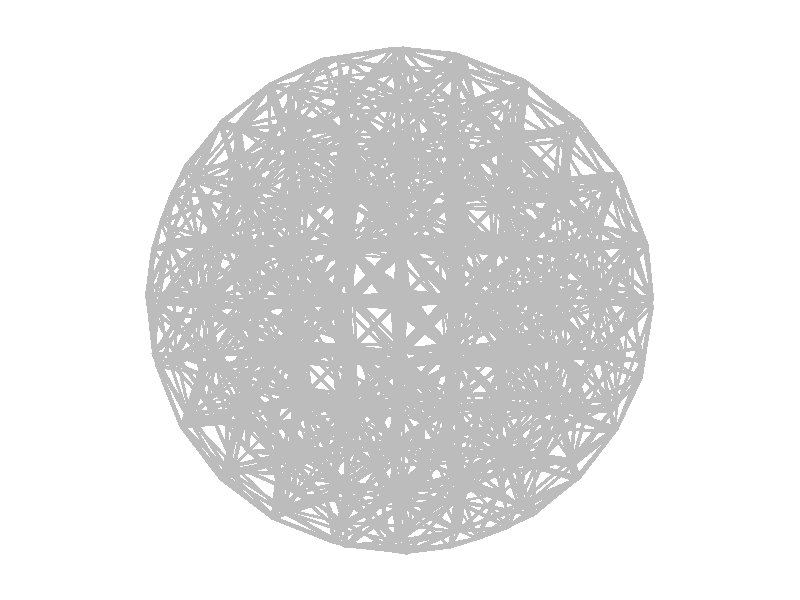 #include "colors.inc"
background { rgb <1, 1, 1> }
camera {location <0, 0, 10>up <0,1,0> right <-1.33,0,0> angle 18look_at <0, 0, 0> sky <0, 1, 0> }
cylinder { <0.027413, -0.999248, 0.027413>, <-0.0389324, -0.950782, 0.307405>, 0.00729497 texture {  pigment { rgb <0.5, 0.5, 0.5> } } }
cylinder { <0.027413, -0.999248, 0.027413>, <0.194444, -0.961449, 0.194444>, 0.00598056 texture {  pigment { rgb <0.5, 0.5, 0.5> } } }
cylinder { <0.027413, -0.999248, 0.027413>, <0.0136206, -0.795986, 0.216545>, 0.00694968 texture {  pigment { rgb <0.5, 0.5, 0.5> } } }
cylinder { <-0.0389324, -0.950782, 0.307405>, <0.194444, -0.961449, 0.194444>, 0.00648742 texture {  pigment { rgb <0.5, 0.5, 0.5> } } }
cylinder { <-0.0389324, -0.950782, 0.307405>, <0.0136206, -0.795986, 0.216545>, 0.00467569 texture {  pigment { rgb <0.5, 0.5, 0.5> } } }
cylinder { <0.194444, -0.961449, 0.194444>, <0.0136206, -0.795986, 0.216545>, 0.00615241 texture {  pigment { rgb <0.5, 0.5, 0.5> } } }
cylinder { <0.027413, -0.999248, 0.027413>, <0.307405, -0.950782, -0.0389324>, 0.00729497 texture {  pigment { rgb <0.5, 0.5, 0.5> } } }
cylinder { <0.027413, -0.999248, 0.027413>, <0.216545, -0.795986, 0.0136206>, 0.00694968 texture {  pigment { rgb <0.5, 0.5, 0.5> } } }
cylinder { <0.307405, -0.950782, -0.0389324>, <0.216545, -0.795986, 0.0136206>, 0.00467569 texture {  pigment { rgb <0.5, 0.5, 0.5> } } }
cylinder { <0.307405, -0.950782, -0.0389324>, <0.194444, -0.961449, 0.194444>, 0.00648742 texture {  pigment { rgb <0.5, 0.5, 0.5> } } }
cylinder { <0.216545, -0.795986, 0.0136206>, <0.194444, -0.961449, 0.194444>, 0.00615241 texture {  pigment { rgb <0.5, 0.5, 0.5> } } }
cylinder { <-0.20402, -0.850742, -0.484369>, <-0.250597, -0.935095, -0.250597>, 0.00632129 texture {  pigment { rgb <0.5, 0.5, 0.5> } } }
cylinder { <-0.20402, -0.850742, -0.484369>, <-0.010306, -0.976782, -0.213986>, 0.00889235 texture {  pigment { rgb <0.5, 0.5, 0.5> } } }
cylinder { <-0.20402, -0.850742, -0.484369>, <0.00675155, -0.795829, -0.29134>, 0.00727583 texture {  pigment { rgb <0.5, 0.5, 0.5> } } }
cylinder { <-0.250597, -0.935095, -0.250597>, <-0.010306, -0.976782, -0.213986>, 0.00616532 texture {  pigment { rgb <0.5, 0.5, 0.5> } } }
cylinder { <-0.250597, -0.935095, -0.250597>, <0.00675155, -0.795829, -0.29134>, 0.00738593 texture {  pigment { rgb <0.5, 0.5, 0.5> } } }
cylinder { <-0.010306, -0.976782, -0.213986>, <0.00675155, -0.795829, -0.29134>, 0.00493828 texture {  pigment { rgb <0.5, 0.5, 0.5> } } }
cylinder { <0.010888, -0.862518, -0.505909>, <0.221707, -0.844731, -0.487109>, 0.00531003 texture {  pigment { rgb <0.5, 0.5, 0.5> } } }
cylinder { <0.010888, -0.862518, -0.505909>, <0.237305, -0.937226, -0.255526>, 0.00864353 texture {  pigment { rgb <0.5, 0.5, 0.5> } } }
cylinder { <0.010888, -0.862518, -0.505909>, <0.00675155, -0.795829, -0.29134>, 0.00561829 texture {  pigment { rgb <0.5, 0.5, 0.5> } } }
cylinder { <0.221707, -0.844731, -0.487109>, <0.237305, -0.937226, -0.255526>, 0.00624647 texture {  pigment { rgb <0.5, 0.5, 0.5> } } }
cylinder { <0.221707, -0.844731, -0.487109>, <0.00675155, -0.795829, -0.29134>, 0.00737067 texture {  pigment { rgb <0.5, 0.5, 0.5> } } }
cylinder { <0.237305, -0.937226, -0.255526>, <0.00675155, -0.795829, -0.29134>, 0.00682048 texture {  pigment { rgb <0.5, 0.5, 0.5> } } }
cylinder { <-0.20402, -0.850742, -0.484369>, <0.010888, -0.862518, -0.505909>, 0.00540765 texture {  pigment { rgb <0.5, 0.5, 0.5> } } }
cylinder { <0.010888, -0.862518, -0.505909>, <-0.010306, -0.976782, -0.213986>, 0.0078551 texture {  pigment { rgb <0.5, 0.5, 0.5> } } }
cylinder { <-0.010306, -0.976782, -0.213986>, <0.237305, -0.937226, -0.255526>, 0.0063542 texture {  pigment { rgb <0.5, 0.5, 0.5> } } }
cylinder { <-0.484369, -0.850742, -0.20402>, <-0.505909, -0.862518, 0.010888>, 0.00540765 texture {  pigment { rgb <0.5, 0.5, 0.5> } } }
cylinder { <-0.484369, -0.850742, -0.20402>, <-0.213986, -0.976782, -0.010306>, 0.00889235 texture {  pigment { rgb <0.5, 0.5, 0.5> } } }
cylinder { <-0.484369, -0.850742, -0.20402>, <-0.29134, -0.795829, 0.00675155>, 0.00727583 texture {  pigment { rgb <0.5, 0.5, 0.5> } } }
cylinder { <-0.505909, -0.862518, 0.010888>, <-0.213986, -0.976782, -0.010306>, 0.0078551 texture {  pigment { rgb <0.5, 0.5, 0.5> } } }
cylinder { <-0.505909, -0.862518, 0.010888>, <-0.29134, -0.795829, 0.00675155>, 0.00561829 texture {  pigment { rgb <0.5, 0.5, 0.5> } } }
cylinder { <-0.213986, -0.976782, -0.010306>, <-0.29134, -0.795829, 0.00675155>, 0.00493828 texture {  pigment { rgb <0.5, 0.5, 0.5> } } }
cylinder { <-0.505909, -0.862518, 0.010888>, <-0.487109, -0.844731, 0.221707>, 0.00531003 texture {  pigment { rgb <0.5, 0.5, 0.5> } } }
cylinder { <-0.505909, -0.862518, 0.010888>, <-0.255526, -0.937226, 0.237305>, 0.00864353 texture {  pigment { rgb <0.5, 0.5, 0.5> } } }
cylinder { <-0.29134, -0.795829, 0.00675155>, <-0.487109, -0.844731, 0.221707>, 0.00737067 texture {  pigment { rgb <0.5, 0.5, 0.5> } } }
cylinder { <-0.29134, -0.795829, 0.00675155>, <-0.255526, -0.937226, 0.237305>, 0.00682048 texture {  pigment { rgb <0.5, 0.5, 0.5> } } }
cylinder { <-0.487109, -0.844731, 0.221707>, <-0.255526, -0.937226, 0.237305>, 0.00624647 texture {  pigment { rgb <0.5, 0.5, 0.5> } } }
cylinder { <-0.213986, -0.976782, -0.010306>, <-0.255526, -0.937226, 0.237305>, 0.0063542 texture {  pigment { rgb <0.5, 0.5, 0.5> } } }
cylinder { <-0.484369, -0.850742, -0.20402>, <-0.250597, -0.935095, -0.250597>, 0.00632129 texture {  pigment { rgb <0.5, 0.5, 0.5> } } }
cylinder { <-0.250597, -0.935095, -0.250597>, <-0.213986, -0.976782, -0.010306>, 0.00616532 texture {  pigment { rgb <0.5, 0.5, 0.5> } } }
cylinder { <-0.250597, -0.935095, -0.250597>, <-0.29134, -0.795829, 0.00675155>, 0.00738593 texture {  pigment { rgb <0.5, 0.5, 0.5> } } }
cylinder { <-0.010306, -0.976782, -0.213986>, <-0.213986, -0.976782, -0.010306>, 0.00720118 texture {  pigment { rgb <0.5, 0.5, 0.5> } } }
cylinder { <-0.010306, -0.976782, -0.213986>, <0.027413, -0.999248, 0.027413>, 0.00613397 texture {  pigment { rgb <0.5, 0.5, 0.5> } } }
cylinder { <-0.010306, -0.976782, -0.213986>, <-0.0312038, -0.759472, -0.0312038>, 0.00711819 texture {  pigment { rgb <0.5, 0.5, 0.5> } } }
cylinder { <-0.213986, -0.976782, -0.010306>, <0.027413, -0.999248, 0.027413>, 0.00613397 texture {  pigment { rgb <0.5, 0.5, 0.5> } } }
cylinder { <-0.213986, -0.976782, -0.010306>, <-0.0312038, -0.759472, -0.0312038>, 0.00711819 texture {  pigment { rgb <0.5, 0.5, 0.5> } } }
cylinder { <0.027413, -0.999248, 0.027413>, <-0.0312038, -0.759472, -0.0312038>, 0.00634253 texture {  pigment { rgb <0.5, 0.5, 0.5> } } }
cylinder { <0.027413, -0.999248, 0.027413>, <-0.255526, -0.937226, 0.237305>, 0.00894273 texture {  pigment { rgb <0.5, 0.5, 0.5> } } }
cylinder { <-0.255526, -0.937226, 0.237305>, <-0.0389324, -0.950782, 0.307405>, 0.00570147 texture {  pigment { rgb <0.5, 0.5, 0.5> } } }
cylinder { <-0.255526, -0.937226, 0.237305>, <0.0136206, -0.795986, 0.216545>, 0.00761659 texture {  pigment { rgb <0.5, 0.5, 0.5> } } }
cylinder { <-0.0389324, -0.950782, 0.307405>, <0.222241, -0.880889, 0.417903>, 0.0073018 texture {  pigment { rgb <0.5, 0.5, 0.5> } } }
cylinder { <0.194444, -0.961449, 0.194444>, <0.222241, -0.880889, 0.417903>, 0.00597894 texture {  pigment { rgb <0.5, 0.5, 0.5> } } }
cylinder { <0.0136206, -0.795986, 0.216545>, <0.222241, -0.880889, 0.417903>, 0.00755298 texture {  pigment { rgb <0.5, 0.5, 0.5> } } }
cylinder { <0.307405, -0.950782, -0.0389324>, <0.417903, -0.880889, 0.222241>, 0.0073018 texture {  pigment { rgb <0.5, 0.5, 0.5> } } }
cylinder { <0.216545, -0.795986, 0.0136206>, <0.417903, -0.880889, 0.222241>, 0.00755298 texture {  pigment { rgb <0.5, 0.5, 0.5> } } }
cylinder { <0.194444, -0.961449, 0.194444>, <0.417903, -0.880889, 0.222241>, 0.00597894 texture {  pigment { rgb <0.5, 0.5, 0.5> } } }
cylinder { <0.237305, -0.937226, -0.255526>, <0.027413, -0.999248, 0.027413>, 0.00894273 texture {  pigment { rgb <0.5, 0.5, 0.5> } } }
cylinder { <0.237305, -0.937226, -0.255526>, <0.307405, -0.950782, -0.0389324>, 0.00570147 texture {  pigment { rgb <0.5, 0.5, 0.5> } } }
cylinder { <0.237305, -0.937226, -0.255526>, <0.216545, -0.795986, 0.0136206>, 0.00761659 texture {  pigment { rgb <0.5, 0.5, 0.5> } } }
cylinder { <-0.213986, -0.976782, -0.010306>, <0.0136206, -0.795986, 0.216545>, 0.00921797 texture {  pigment { rgb <0.5, 0.5, 0.5> } } }
cylinder { <0.216545, -0.795986, 0.0136206>, <0.0136206, -0.795986, 0.216545>, 0.00717445 texture {  pigment { rgb <0.5, 0.5, 0.5> } } }
cylinder { <-0.010306, -0.976782, -0.213986>, <0.216545, -0.795986, 0.0136206>, 0.00921797 texture {  pigment { rgb <0.5, 0.5, 0.5> } } }
cylinder { <0.237305, -0.937226, -0.255526>, <0.230835, -0.727625, -0.211647>, 0.00535607 texture {  pigment { rgb <0.5, 0.5, 0.5> } } }
cylinder { <0.230835, -0.727625, -0.211647>, <0.307405, -0.950782, -0.0389324>, 0.00730977 texture {  pigment { rgb <0.5, 0.5, 0.5> } } }
cylinder { <0.230835, -0.727625, -0.211647>, <0.216545, -0.795986, 0.0136206>, 0.00589612 texture {  pigment { rgb <0.5, 0.5, 0.5> } } }
cylinder { <-0.255526, -0.937226, 0.237305>, <-0.211647, -0.727625, 0.230835>, 0.00535607 texture {  pigment { rgb <0.5, 0.5, 0.5> } } }
cylinder { <-0.0389324, -0.950782, 0.307405>, <-0.211647, -0.727625, 0.230835>, 0.00730977 texture {  pigment { rgb <0.5, 0.5, 0.5> } } }
cylinder { <-0.211647, -0.727625, 0.230835>, <0.0136206, -0.795986, 0.216545>, 0.00589612 texture {  pigment { rgb <0.5, 0.5, 0.5> } } }
cylinder { <-0.250597, -0.935095, -0.250597>, <-0.217236, -0.735216, -0.217236>, 0.00513428 texture {  pigment { rgb <0.5, 0.5, 0.5> } } }
cylinder { <-0.217236, -0.735216, -0.217236>, <-0.213986, -0.976782, -0.010306>, 0.00795238 texture {  pigment { rgb <0.5, 0.5, 0.5> } } }
cylinder { <-0.217236, -0.735216, -0.217236>, <-0.29134, -0.795829, 0.00675155>, 0.00608973 texture {  pigment { rgb <0.5, 0.5, 0.5> } } }
cylinder { <-0.010306, -0.976782, -0.213986>, <-0.217236, -0.735216, -0.217236>, 0.00795238 texture {  pigment { rgb <0.5, 0.5, 0.5> } } }
cylinder { <-0.217236, -0.735216, -0.217236>, <0.00675155, -0.795829, -0.29134>, 0.00608973 texture {  pigment { rgb <0.5, 0.5, 0.5> } } }
cylinder { <-0.250597, -0.935095, -0.250597>, <-0.0312038, -0.759472, -0.0312038>, 0.00891312 texture {  pigment { rgb <0.5, 0.5, 0.5> } } }
cylinder { <-0.0312038, -0.759472, -0.0312038>, <0.216545, -0.795986, 0.0136206>, 0.00636012 texture {  pigment { rgb <0.5, 0.5, 0.5> } } }
cylinder { <-0.0312038, -0.759472, -0.0312038>, <0.0136206, -0.795986, 0.216545>, 0.00636012 texture {  pigment { rgb <0.5, 0.5, 0.5> } } }
cylinder { <-0.217236, -0.735216, -0.217236>, <-0.0312038, -0.759472, -0.0312038>, 0.00660512 texture {  pigment { rgb <0.5, 0.5, 0.5> } } }
cylinder { <0.194444, -0.961449, 0.194444>, <0.241307, -0.692894, 0.241307>, 0.00691529 texture {  pigment { rgb <0.5, 0.5, 0.5> } } }
cylinder { <0.417903, -0.880889, 0.222241>, <0.241307, -0.692894, 0.241307>, 0.00646587 texture {  pigment { rgb <0.5, 0.5, 0.5> } } }
cylinder { <0.417903, -0.880889, 0.222241>, <0.222241, -0.880889, 0.417903>, 0.00691771 texture {  pigment { rgb <0.5, 0.5, 0.5> } } }
cylinder { <0.241307, -0.692894, 0.241307>, <0.222241, -0.880889, 0.417903>, 0.00646587 texture {  pigment { rgb <0.5, 0.5, 0.5> } } }
cylinder { <-0.0389324, -0.950782, 0.307405>, <0.0304885, -0.850243, 0.525507>, 0.00624978 texture {  pigment { rgb <0.5, 0.5, 0.5> } } }
cylinder { <0.0136206, -0.795986, 0.216545>, <0.0304885, -0.850243, 0.525507>, 0.00785358 texture {  pigment { rgb <0.5, 0.5, 0.5> } } }
cylinder { <0.0304885, -0.850243, 0.525507>, <0.222241, -0.880889, 0.417903>, 0.00555015 texture {  pigment { rgb <0.5, 0.5, 0.5> } } }
cylinder { <0.307405, -0.950782, -0.0389324>, <0.525507, -0.850243, 0.0304885>, 0.00624978 texture {  pigment { rgb <0.5, 0.5, 0.5> } } }
cylinder { <0.525507, -0.850243, 0.0304885>, <0.216545, -0.795986, 0.0136206>, 0.00785358 texture {  pigment { rgb <0.5, 0.5, 0.5> } } }
cylinder { <0.525507, -0.850243, 0.0304885>, <0.417903, -0.880889, 0.222241>, 0.00555015 texture {  pigment { rgb <0.5, 0.5, 0.5> } } }
cylinder { <0.00675155, -0.795829, -0.29134>, <-0.0312038, -0.759472, -0.0312038>, 0.00663481 texture {  pigment { rgb <0.5, 0.5, 0.5> } } }
cylinder { <-0.29134, -0.795829, 0.00675155>, <-0.0312038, -0.759472, -0.0312038>, 0.00663481 texture {  pigment { rgb <0.5, 0.5, 0.5> } } }
cylinder { <-0.010306, -0.976782, -0.213986>, <0.230835, -0.727625, -0.211647>, 0.00866869 texture {  pigment { rgb <0.5, 0.5, 0.5> } } }
cylinder { <0.00675155, -0.795829, -0.29134>, <0.230835, -0.727625, -0.211647>, 0.00618547 texture {  pigment { rgb <0.5, 0.5, 0.5> } } }
cylinder { <0.237305, -0.937226, -0.255526>, <0.497522, -0.841535, -0.210455>, 0.00702235 texture {  pigment { rgb <0.5, 0.5, 0.5> } } }
cylinder { <0.497522, -0.841535, -0.210455>, <0.230835, -0.727625, -0.211647>, 0.00724996 texture {  pigment { rgb <0.5, 0.5, 0.5> } } }
cylinder { <0.497522, -0.841535, -0.210455>, <0.307405, -0.950782, -0.0389324>, 0.00695967 texture {  pigment { rgb <0.5, 0.5, 0.5> } } }
cylinder { <-0.213986, -0.976782, -0.010306>, <-0.211647, -0.727625, 0.230835>, 0.00866869 texture {  pigment { rgb <0.5, 0.5, 0.5> } } }
cylinder { <-0.29134, -0.795829, 0.00675155>, <-0.211647, -0.727625, 0.230835>, 0.00618547 texture {  pigment { rgb <0.5, 0.5, 0.5> } } }
cylinder { <-0.255526, -0.937226, 0.237305>, <-0.210455, -0.841535, 0.497522>, 0.00702235 texture {  pigment { rgb <0.5, 0.5, 0.5> } } }
cylinder { <-0.0389324, -0.950782, 0.307405>, <-0.210455, -0.841535, 0.497522>, 0.00695967 texture {  pigment { rgb <0.5, 0.5, 0.5> } } }
cylinder { <-0.211647, -0.727625, 0.230835>, <-0.210455, -0.841535, 0.497522>, 0.00724996 texture {  pigment { rgb <0.5, 0.5, 0.5> } } }
cylinder { <-0.20402, -0.850742, -0.484369>, <-0.217236, -0.735216, -0.217236>, 0.00728357 texture {  pigment { rgb <0.5, 0.5, 0.5> } } }
cylinder { <-0.484369, -0.850742, -0.20402>, <-0.217236, -0.735216, -0.217236>, 0.00728357 texture {  pigment { rgb <0.5, 0.5, 0.5> } } }
cylinder { <0.230835, -0.727625, -0.211647>, <-0.0312038, -0.759472, -0.0312038>, 0.00799367 texture {  pigment { rgb <0.5, 0.5, 0.5> } } }
cylinder { <-0.0312038, -0.759472, -0.0312038>, <-0.211647, -0.727625, 0.230835>, 0.00799367 texture {  pigment { rgb <0.5, 0.5, 0.5> } } }
cylinder { <0.0136206, -0.795986, 0.216545>, <0.241307, -0.692894, 0.241307>, 0.00627905 texture {  pigment { rgb <0.5, 0.5, 0.5> } } }
cylinder { <0.216545, -0.795986, 0.0136206>, <0.241307, -0.692894, 0.241307>, 0.00627905 texture {  pigment { rgb <0.5, 0.5, 0.5> } } }
cylinder { <0.221707, -0.844731, -0.487109>, <0.230835, -0.727625, -0.211647>, 0.00748652 texture {  pigment { rgb <0.5, 0.5, 0.5> } } }
cylinder { <-0.487109, -0.844731, 0.221707>, <-0.211647, -0.727625, 0.230835>, 0.00748652 texture {  pigment { rgb <0.5, 0.5, 0.5> } } }
cylinder { <0.422574, -0.797721, -0.430201>, <0.237305, -0.937226, -0.255526>, 0.00725851 texture {  pigment { rgb <0.5, 0.5, 0.5> } } }
cylinder { <0.422574, -0.797721, -0.430201>, <0.497522, -0.841535, -0.210455>, 0.00590684 texture {  pigment { rgb <0.5, 0.5, 0.5> } } }
cylinder { <0.422574, -0.797721, -0.430201>, <0.230835, -0.727625, -0.211647>, 0.00747676 texture {  pigment { rgb <0.5, 0.5, 0.5> } } }
cylinder { <-0.255526, -0.937226, 0.237305>, <-0.430201, -0.797721, 0.422574>, 0.00725851 texture {  pigment { rgb <0.5, 0.5, 0.5> } } }
cylinder { <-0.211647, -0.727625, 0.230835>, <-0.430201, -0.797721, 0.422574>, 0.00747676 texture {  pigment { rgb <0.5, 0.5, 0.5> } } }
cylinder { <-0.430201, -0.797721, 0.422574>, <-0.210455, -0.841535, 0.497522>, 0.00590684 texture {  pigment { rgb <0.5, 0.5, 0.5> } } }
cylinder { <-0.42566, -0.798515, -0.42566>, <-0.484369, -0.850742, -0.20402>, 0.00587891 texture {  pigment { rgb <0.5, 0.5, 0.5> } } }
cylinder { <-0.42566, -0.798515, -0.42566>, <-0.250597, -0.935095, -0.250597>, 0.00706879 texture {  pigment { rgb <0.5, 0.5, 0.5> } } }
cylinder { <-0.42566, -0.798515, -0.42566>, <-0.217236, -0.735216, -0.217236>, 0.00753692 texture {  pigment { rgb <0.5, 0.5, 0.5> } } }
cylinder { <-0.42566, -0.798515, -0.42566>, <-0.20402, -0.850742, -0.484369>, 0.00587891 texture {  pigment { rgb <0.5, 0.5, 0.5> } } }
cylinder { <0.221707, -0.844731, -0.487109>, <0.422574, -0.797721, -0.430201>, 0.00535 texture {  pigment { rgb <0.5, 0.5, 0.5> } } }
cylinder { <-0.487109, -0.844731, 0.221707>, <-0.430201, -0.797721, 0.422574>, 0.00535 texture {  pigment { rgb <0.5, 0.5, 0.5> } } }
cylinder { <0.525507, -0.850243, 0.0304885>, <0.522116, -0.652614, 0.217692>, 0.00680597 texture {  pigment { rgb <0.5, 0.5, 0.5> } } }
cylinder { <0.525507, -0.850243, 0.0304885>, <0.673625, -0.698028, 0.242869>, 0.00750892 texture {  pigment { rgb <0.5, 0.5, 0.5> } } }
cylinder { <0.417903, -0.880889, 0.222241>, <0.522116, -0.652614, 0.217692>, 0.0062745 texture {  pigment { rgb <0.5, 0.5, 0.5> } } }
cylinder { <0.417903, -0.880889, 0.222241>, <0.673625, -0.698028, 0.242869>, 0.0078763 texture {  pigment { rgb <0.5, 0.5, 0.5> } } }
cylinder { <0.522116, -0.652614, 0.217692>, <0.673625, -0.698028, 0.242869>, 0.00400401 texture {  pigment { rgb <0.5, 0.5, 0.5> } } }
cylinder { <0.0304885, -0.850243, 0.525507>, <0.217692, -0.652614, 0.522116>, 0.00680597 texture {  pigment { rgb <0.5, 0.5, 0.5> } } }
cylinder { <0.0304885, -0.850243, 0.525507>, <0.242869, -0.698028, 0.673625>, 0.00750892 texture {  pigment { rgb <0.5, 0.5, 0.5> } } }
cylinder { <0.222241, -0.880889, 0.417903>, <0.217692, -0.652614, 0.522116>, 0.0062745 texture {  pigment { rgb <0.5, 0.5, 0.5> } } }
cylinder { <0.222241, -0.880889, 0.417903>, <0.242869, -0.698028, 0.673625>, 0.0078763 texture {  pigment { rgb <0.5, 0.5, 0.5> } } }
cylinder { <0.217692, -0.652614, 0.522116>, <0.242869, -0.698028, 0.673625>, 0.00400401 texture {  pigment { rgb <0.5, 0.5, 0.5> } } }
cylinder { <0.417903, -0.880889, 0.222241>, <0.446928, -0.774926, 0.446928>, 0.00625275 texture {  pigment { rgb <0.5, 0.5, 0.5> } } }
cylinder { <0.241307, -0.692894, 0.241307>, <0.446928, -0.774926, 0.446928>, 0.00755352 texture {  pigment { rgb <0.5, 0.5, 0.5> } } }
cylinder { <0.222241, -0.880889, 0.417903>, <0.446928, -0.774926, 0.446928>, 0.00625275 texture {  pigment { rgb <0.5, 0.5, 0.5> } } }
cylinder { <0.522116, -0.652614, 0.217692>, <0.446928, -0.774926, 0.446928>, 0.00676215 texture {  pigment { rgb <0.5, 0.5, 0.5> } } }
cylinder { <0.673625, -0.698028, 0.242869>, <0.446928, -0.774926, 0.446928>, 0.00786388 texture {  pigment { rgb <0.5, 0.5, 0.5> } } }
cylinder { <0.446928, -0.774926, 0.446928>, <0.217692, -0.652614, 0.522116>, 0.00676215 texture {  pigment { rgb <0.5, 0.5, 0.5> } } }
cylinder { <0.446928, -0.774926, 0.446928>, <0.242869, -0.698028, 0.673625>, 0.00786388 texture {  pigment { rgb <0.5, 0.5, 0.5> } } }
cylinder { <-0.0389324, -0.950782, 0.307405>, <-0.085801, -0.632977, 0.455019>, 0.00883836 texture {  pigment { rgb <0.5, 0.5, 0.5> } } }
cylinder { <-0.210455, -0.841535, 0.497522>, <0.0304885, -0.850243, 0.525507>, 0.00606798 texture {  pigment { rgb <0.5, 0.5, 0.5> } } }
cylinder { <-0.210455, -0.841535, 0.497522>, <-0.085801, -0.632977, 0.455019>, 0.00616652 texture {  pigment { rgb <0.5, 0.5, 0.5> } } }
cylinder { <0.0304885, -0.850243, 0.525507>, <-0.085801, -0.632977, 0.455019>, 0.00640783 texture {  pigment { rgb <0.5, 0.5, 0.5> } } }
cylinder { <0.497522, -0.841535, -0.210455>, <0.455019, -0.632977, -0.085801>, 0.00616652 texture {  pigment { rgb <0.5, 0.5, 0.5> } } }
cylinder { <0.497522, -0.841535, -0.210455>, <0.525507, -0.850243, 0.0304885>, 0.00606798 texture {  pigment { rgb <0.5, 0.5, 0.5> } } }
cylinder { <0.455019, -0.632977, -0.085801>, <0.307405, -0.950782, -0.0389324>, 0.00883836 texture {  pigment { rgb <0.5, 0.5, 0.5> } } }
cylinder { <0.455019, -0.632977, -0.085801>, <0.525507, -0.850243, 0.0304885>, 0.00640783 texture {  pigment { rgb <0.5, 0.5, 0.5> } } }
cylinder { <0.0136206, -0.795986, 0.216545>, <-0.085801, -0.632977, 0.455019>, 0.00763734 texture {  pigment { rgb <0.5, 0.5, 0.5> } } }
cylinder { <0.455019, -0.632977, -0.085801>, <0.216545, -0.795986, 0.0136206>, 0.00763734 texture {  pigment { rgb <0.5, 0.5, 0.5> } } }
cylinder { <0.0136206, -0.795986, 0.216545>, <0.0877969, -0.621908, 0.392438>, 0.0064587 texture {  pigment { rgb <0.5, 0.5, 0.5> } } }
cylinder { <0.0304885, -0.850243, 0.525507>, <0.0877969, -0.621908, 0.392438>, 0.00676058 texture {  pigment { rgb <0.5, 0.5, 0.5> } } }
cylinder { <0.222241, -0.880889, 0.417903>, <0.0877969, -0.621908, 0.392438>, 0.0073227 texture {  pigment { rgb <0.5, 0.5, 0.5> } } }
cylinder { <0.525507, -0.850243, 0.0304885>, <0.392438, -0.621908, 0.0877969>, 0.00676058 texture {  pigment { rgb <0.5, 0.5, 0.5> } } }
cylinder { <0.216545, -0.795986, 0.0136206>, <0.392438, -0.621908, 0.0877969>, 0.0064587 texture {  pigment { rgb <0.5, 0.5, 0.5> } } }
cylinder { <0.392438, -0.621908, 0.0877969>, <0.417903, -0.880889, 0.222241>, 0.0073227 texture {  pigment { rgb <0.5, 0.5, 0.5> } } }
cylinder { <-0.211647, -0.727625, 0.230835>, <-0.085801, -0.632977, 0.455019>, 0.00684899 texture {  pigment { rgb <0.5, 0.5, 0.5> } } }
cylinder { <0.230835, -0.727625, -0.211647>, <0.455019, -0.632977, -0.085801>, 0.00684899 texture {  pigment { rgb <0.5, 0.5, 0.5> } } }
cylinder { <0.0877969, -0.621908, 0.392438>, <0.217692, -0.652614, 0.522116>, 0.00465243 texture {  pigment { rgb <0.5, 0.5, 0.5> } } }
cylinder { <0.241307, -0.692894, 0.241307>, <0.0877969, -0.621908, 0.392438>, 0.00567037 texture {  pigment { rgb <0.5, 0.5, 0.5> } } }
cylinder { <0.392438, -0.621908, 0.0877969>, <0.522116, -0.652614, 0.217692>, 0.00465243 texture {  pigment { rgb <0.5, 0.5, 0.5> } } }
cylinder { <0.392438, -0.621908, 0.0877969>, <0.241307, -0.692894, 0.241307>, 0.00567037 texture {  pigment { rgb <0.5, 0.5, 0.5> } } }
cylinder { <-0.484369, -0.850742, -0.20402>, <-0.441615, -0.624321, -0.177053>, 0.00579988 texture {  pigment { rgb <0.5, 0.5, 0.5> } } }
cylinder { <-0.441615, -0.624321, -0.177053>, <-0.217236, -0.735216, -0.217236>, 0.00633731 texture {  pigment { rgb <0.5, 0.5, 0.5> } } }
cylinder { <-0.441615, -0.624321, -0.177053>, <-0.29134, -0.795829, 0.00675155>, 0.00732214 texture {  pigment { rgb <0.5, 0.5, 0.5> } } }
cylinder { <-0.20402, -0.850742, -0.484369>, <-0.177053, -0.624321, -0.441615>, 0.00579988 texture {  pigment { rgb <0.5, 0.5, 0.5> } } }
cylinder { <-0.177053, -0.624321, -0.441615>, <-0.217236, -0.735216, -0.217236>, 0.00633731 texture {  pigment { rgb <0.5, 0.5, 0.5> } } }
cylinder { <-0.177053, -0.624321, -0.441615>, <0.00675155, -0.795829, -0.29134>, 0.00732214 texture {  pigment { rgb <0.5, 0.5, 0.5> } } }
cylinder { <-0.29134, -0.795829, 0.00675155>, <-0.425827, -0.621945, 0.199451>, 0.00730819 texture {  pigment { rgb <0.5, 0.5, 0.5> } } }
cylinder { <-0.487109, -0.844731, 0.221707>, <-0.425827, -0.621945, 0.199451>, 0.00580325 texture {  pigment { rgb <0.5, 0.5, 0.5> } } }
cylinder { <-0.425827, -0.621945, 0.199451>, <-0.211647, -0.727625, 0.230835>, 0.00602216 texture {  pigment { rgb <0.5, 0.5, 0.5> } } }
cylinder { <0.221707, -0.844731, -0.487109>, <0.199451, -0.621945, -0.425827>, 0.00580325 texture {  pigment { rgb <0.5, 0.5, 0.5> } } }
cylinder { <0.199451, -0.621945, -0.425827>, <0.00675155, -0.795829, -0.29134>, 0.00730819 texture {  pigment { rgb <0.5, 0.5, 0.5> } } }
cylinder { <0.199451, -0.621945, -0.425827>, <0.230835, -0.727625, -0.211647>, 0.00602216 texture {  pigment { rgb <0.5, 0.5, 0.5> } } }
cylinder { <0.525507, -0.850243, 0.0304885>, <0.707107, -0.707107, -2.57305e-11>, 0.00583074 texture {  pigment { rgb <0.5, 0.5, 0.5> } } }
cylinder { <0.707107, -0.707107, -2.57305e-11>, <0.522116, -0.652614, 0.217692>, 0.00727069 texture {  pigment { rgb <0.5, 0.5, 0.5> } } }
cylinder { <0.707107, -0.707107, -2.57305e-11>, <0.673625, -0.698028, 0.242869>, 0.00613336 texture {  pigment { rgb <0.5, 0.5, 0.5> } } }
cylinder { <0.0304885, -0.850243, 0.525507>, <8.76128e-12, -0.707107, 0.707107>, 0.00583074 texture {  pigment { rgb <0.5, 0.5, 0.5> } } }
cylinder { <0.217692, -0.652614, 0.522116>, <8.76128e-12, -0.707107, 0.707107>, 0.00727069 texture {  pigment { rgb <0.5, 0.5, 0.5> } } }
cylinder { <8.76128e-12, -0.707107, 0.707107>, <0.242869, -0.698028, 0.673625>, 0.00613336 texture {  pigment { rgb <0.5, 0.5, 0.5> } } }
cylinder { <-0.210455, -0.841535, 0.497522>, <8.76128e-12, -0.707107, 0.707107>, 0.00815045 texture {  pigment { rgb <0.5, 0.5, 0.5> } } }
cylinder { <-0.085801, -0.632977, 0.455019>, <8.76128e-12, -0.707107, 0.707107>, 0.00691039 texture {  pigment { rgb <0.5, 0.5, 0.5> } } }
cylinder { <0.497522, -0.841535, -0.210455>, <0.707107, -0.707107, -2.57305e-11>, 0.00815045 texture {  pigment { rgb <0.5, 0.5, 0.5> } } }
cylinder { <0.455019, -0.632977, -0.085801>, <0.707107, -0.707107, -2.57305e-11>, 0.00691039 texture {  pigment { rgb <0.5, 0.5, 0.5> } } }
cylinder { <-0.505909, -0.862518, 0.010888>, <-0.480364, -0.634186, 0.0146454>, 0.00574469 texture {  pigment { rgb <0.5, 0.5, 0.5> } } }
cylinder { <-0.505909, -0.862518, 0.010888>, <-0.697911, -0.697911, 0.160751>, 0.0073493 texture {  pigment { rgb <0.5, 0.5, 0.5> } } }
cylinder { <-0.480364, -0.634186, 0.0146454>, <-0.487109, -0.844731, 0.221707>, 0.00738449 texture {  pigment { rgb <0.5, 0.5, 0.5> } } }
cylinder { <-0.480364, -0.634186, 0.0146454>, <-0.697911, -0.697911, 0.160751>, 0.00674232 texture {  pigment { rgb <0.5, 0.5, 0.5> } } }
cylinder { <-0.487109, -0.844731, 0.221707>, <-0.697911, -0.697911, 0.160751>, 0.00660062 texture {  pigment { rgb <0.5, 0.5, 0.5> } } }
cylinder { <-0.480364, -0.634186, 0.0146454>, <-0.29134, -0.795829, 0.00675155>, 0.00622099 texture {  pigment { rgb <0.5, 0.5, 0.5> } } }
cylinder { <0.010888, -0.862518, -0.505909>, <0.0146454, -0.634186, -0.480364>, 0.00574469 texture {  pigment { rgb <0.5, 0.5, 0.5> } } }
cylinder { <0.221707, -0.844731, -0.487109>, <0.0146454, -0.634186, -0.480364>, 0.00738449 texture {  pigment { rgb <0.5, 0.5, 0.5> } } }
cylinder { <0.0146454, -0.634186, -0.480364>, <0.00675155, -0.795829, -0.29134>, 0.00622099 texture {  pigment { rgb <0.5, 0.5, 0.5> } } }
cylinder { <0.160751, -0.697911, -0.697911>, <0.010888, -0.862518, -0.505909>, 0.0073493 texture {  pigment { rgb <0.5, 0.5, 0.5> } } }
cylinder { <0.160751, -0.697911, -0.697911>, <0.221707, -0.844731, -0.487109>, 0.00660062 texture {  pigment { rgb <0.5, 0.5, 0.5> } } }
cylinder { <0.160751, -0.697911, -0.697911>, <0.0146454, -0.634186, -0.480364>, 0.00674232 texture {  pigment { rgb <0.5, 0.5, 0.5> } } }
cylinder { <-0.484369, -0.850742, -0.20402>, <-0.480364, -0.634186, 0.0146454>, 0.00769446 texture {  pigment { rgb <0.5, 0.5, 0.5> } } }
cylinder { <-0.441615, -0.624321, -0.177053>, <-0.505909, -0.862518, 0.010888>, 0.00775377 texture {  pigment { rgb <0.5, 0.5, 0.5> } } }
cylinder { <-0.441615, -0.624321, -0.177053>, <-0.480364, -0.634186, 0.0146454>, 0.0048956 texture {  pigment { rgb <0.5, 0.5, 0.5> } } }
cylinder { <0.010888, -0.862518, -0.505909>, <-0.177053, -0.624321, -0.441615>, 0.00775377 texture {  pigment { rgb <0.5, 0.5, 0.5> } } }
cylinder { <-0.20402, -0.850742, -0.484369>, <0.0146454, -0.634186, -0.480364>, 0.00769446 texture {  pigment { rgb <0.5, 0.5, 0.5> } } }
cylinder { <-0.177053, -0.624321, -0.441615>, <0.0146454, -0.634186, -0.480364>, 0.0048956 texture {  pigment { rgb <0.5, 0.5, 0.5> } } }
cylinder { <-0.085801, -0.632977, 0.455019>, <0.0877969, -0.621908, 0.392438>, 0.00462163 texture {  pigment { rgb <0.5, 0.5, 0.5> } } }
cylinder { <0.455019, -0.632977, -0.085801>, <0.392438, -0.621908, 0.0877969>, 0.00462163 texture {  pigment { rgb <0.5, 0.5, 0.5> } } }
cylinder { <-0.425827, -0.621945, 0.199451>, <-0.430201, -0.797721, 0.422574>, 0.00710194 texture {  pigment { rgb <0.5, 0.5, 0.5> } } }
cylinder { <-0.480364, -0.634186, 0.0146454>, <-0.425827, -0.621945, 0.199451>, 0.00482682 texture {  pigment { rgb <0.5, 0.5, 0.5> } } }
cylinder { <0.0146454, -0.634186, -0.480364>, <0.199451, -0.621945, -0.425827>, 0.00482682 texture {  pigment { rgb <0.5, 0.5, 0.5> } } }
cylinder { <0.422574, -0.797721, -0.430201>, <0.199451, -0.621945, -0.425827>, 0.00710194 texture {  pigment { rgb <0.5, 0.5, 0.5> } } }
cylinder { <-0.42566, -0.798515, -0.42566>, <-0.375299, -0.61134, -0.375299>, 0.0050067 texture {  pigment { rgb <0.5, 0.5, 0.5> } } }
cylinder { <-0.375299, -0.61134, -0.375299>, <-0.484369, -0.850742, -0.20402>, 0.00784801 texture {  pigment { rgb <0.5, 0.5, 0.5> } } }
cylinder { <-0.375299, -0.61134, -0.375299>, <-0.217236, -0.735216, -0.217236>, 0.00638911 texture {  pigment { rgb <0.5, 0.5, 0.5> } } }
cylinder { <-0.375299, -0.61134, -0.375299>, <-0.441615, -0.624321, -0.177053>, 0.00523616 texture {  pigment { rgb <0.5, 0.5, 0.5> } } }
cylinder { <-0.20402, -0.850742, -0.484369>, <-0.375299, -0.61134, -0.375299>, 0.00784801 texture {  pigment { rgb <0.5, 0.5, 0.5> } } }
cylinder { <-0.375299, -0.61134, -0.375299>, <-0.177053, -0.624321, -0.441615>, 0.00523616 texture {  pigment { rgb <0.5, 0.5, 0.5> } } }
cylinder { <-0.42566, -0.798515, -0.42566>, <-0.177053, -0.624321, -0.441615>, 0.0075995 texture {  pigment { rgb <0.5, 0.5, 0.5> } } }
cylinder { <-0.42566, -0.798515, -0.42566>, <-0.441615, -0.624321, -0.177053>, 0.0075995 texture {  pigment { rgb <0.5, 0.5, 0.5> } } }
cylinder { <0.422574, -0.797721, -0.430201>, <0.413508, -0.597827, -0.29472>, 0.00604127 texture {  pigment { rgb <0.5, 0.5, 0.5> } } }
cylinder { <0.413508, -0.597827, -0.29472>, <0.497522, -0.841535, -0.210455>, 0.00678014 texture {  pigment { rgb <0.5, 0.5, 0.5> } } }
cylinder { <0.413508, -0.597827, -0.29472>, <0.230835, -0.727625, -0.211647>, 0.00597486 texture {  pigment { rgb <0.5, 0.5, 0.5> } } }
cylinder { <-0.211647, -0.727625, 0.230835>, <-0.29472, -0.597827, 0.413508>, 0.00597486 texture {  pigment { rgb <0.5, 0.5, 0.5> } } }
cylinder { <-0.430201, -0.797721, 0.422574>, <-0.29472, -0.597827, 0.413508>, 0.00604127 texture {  pigment { rgb <0.5, 0.5, 0.5> } } }
cylinder { <-0.210455, -0.841535, 0.497522>, <-0.29472, -0.597827, 0.413508>, 0.00678014 texture {  pigment { rgb <0.5, 0.5, 0.5> } } }
cylinder { <-0.484369, -0.850742, -0.20402>, <-0.704741, -0.704741, -0.0817335>, 0.00728159 texture {  pigment { rgb <0.5, 0.5, 0.5> } } }
cylinder { <-0.505909, -0.862518, 0.010888>, <-0.704741, -0.704741, -0.0817335>, 0.00675494 texture {  pigment { rgb <0.5, 0.5, 0.5> } } }
cylinder { <-0.704741, -0.704741, -0.0817335>, <-0.480364, -0.634186, 0.0146454>, 0.00635471 texture {  pigment { rgb <0.5, 0.5, 0.5> } } }
cylinder { <-0.704741, -0.704741, -0.0817335>, <-0.697911, -0.697911, 0.160751>, 0.00606693 texture {  pigment { rgb <0.5, 0.5, 0.5> } } }
cylinder { <-0.0817335, -0.704741, -0.704741>, <-0.20402, -0.850742, -0.484369>, 0.00728159 texture {  pigment { rgb <0.5, 0.5, 0.5> } } }
cylinder { <-0.0817335, -0.704741, -0.704741>, <0.010888, -0.862518, -0.505909>, 0.00675494 texture {  pigment { rgb <0.5, 0.5, 0.5> } } }
cylinder { <-0.0817335, -0.704741, -0.704741>, <0.0146454, -0.634186, -0.480364>, 0.00635471 texture {  pigment { rgb <0.5, 0.5, 0.5> } } }
cylinder { <-0.0817335, -0.704741, -0.704741>, <0.160751, -0.697911, -0.697911>, 0.00606693 texture {  pigment { rgb <0.5, 0.5, 0.5> } } }
cylinder { <0.241307, -0.692894, 0.241307>, <0.217692, -0.652614, 0.522116>, 0.00711662 texture {  pigment { rgb <0.5, 0.5, 0.5> } } }
cylinder { <0.241307, -0.692894, 0.241307>, <0.522116, -0.652614, 0.217692>, 0.00711662 texture {  pigment { rgb <0.5, 0.5, 0.5> } } }
cylinder { <-0.210455, -0.841535, 0.497522>, <-0.242869, -0.673625, 0.698028>, 0.0065882 texture {  pigment { rgb <0.5, 0.5, 0.5> } } }
cylinder { <-0.085801, -0.632977, 0.455019>, <-0.242869, -0.673625, 0.698028>, 0.00730481 texture {  pigment { rgb <0.5, 0.5, 0.5> } } }
cylinder { <-0.242869, -0.673625, 0.698028>, <8.76128e-12, -0.707107, 0.707107>, 0.00613336 texture {  pigment { rgb <0.5, 0.5, 0.5> } } }
cylinder { <0.497522, -0.841535, -0.210455>, <0.698028, -0.673625, -0.242869>, 0.0065882 texture {  pigment { rgb <0.5, 0.5, 0.5> } } }
cylinder { <0.455019, -0.632977, -0.085801>, <0.698028, -0.673625, -0.242869>, 0.00730481 texture {  pigment { rgb <0.5, 0.5, 0.5> } } }
cylinder { <0.698028, -0.673625, -0.242869>, <0.707107, -0.707107, -2.57305e-11>, 0.00613336 texture {  pigment { rgb <0.5, 0.5, 0.5> } } }
cylinder { <-0.42566, -0.798515, -0.42566>, <-0.677047, -0.677047, -0.28847>, 0.00777701 texture {  pigment { rgb <0.5, 0.5, 0.5> } } }
cylinder { <-0.484369, -0.850742, -0.20402>, <-0.677047, -0.677047, -0.28847>, 0.00682032 texture {  pigment { rgb <0.5, 0.5, 0.5> } } }
cylinder { <-0.677047, -0.677047, -0.28847>, <-0.441615, -0.624321, -0.177053>, 0.0066437 texture {  pigment { rgb <0.5, 0.5, 0.5> } } }
cylinder { <-0.441615, -0.624321, -0.177053>, <-0.704741, -0.704741, -0.0817335>, 0.00727961 texture {  pigment { rgb <0.5, 0.5, 0.5> } } }
cylinder { <-0.677047, -0.677047, -0.28847>, <-0.704741, -0.704741, -0.0817335>, 0.00526033 texture {  pigment { rgb <0.5, 0.5, 0.5> } } }
cylinder { <-0.28847, -0.677047, -0.677047>, <-0.42566, -0.798515, -0.42566>, 0.00777701 texture {  pigment { rgb <0.5, 0.5, 0.5> } } }
cylinder { <-0.28847, -0.677047, -0.677047>, <-0.20402, -0.850742, -0.484369>, 0.00682032 texture {  pigment { rgb <0.5, 0.5, 0.5> } } }
cylinder { <-0.28847, -0.677047, -0.677047>, <-0.177053, -0.624321, -0.441615>, 0.0066437 texture {  pigment { rgb <0.5, 0.5, 0.5> } } }
cylinder { <-0.0817335, -0.704741, -0.704741>, <-0.177053, -0.624321, -0.441615>, 0.00727961 texture {  pigment { rgb <0.5, 0.5, 0.5> } } }
cylinder { <-0.28847, -0.677047, -0.677047>, <-0.0817335, -0.704741, -0.704741>, 0.00526033 texture {  pigment { rgb <0.5, 0.5, 0.5> } } }
cylinder { <-0.697911, -0.697911, 0.160751>, <-0.425827, -0.621945, 0.199451>, 0.0071282 texture {  pigment { rgb <0.5, 0.5, 0.5> } } }
cylinder { <-0.487109, -0.844731, 0.221707>, <-0.653424, -0.653424, 0.382197>, 0.00750067 texture {  pigment { rgb <0.5, 0.5, 0.5> } } }
cylinder { <-0.697911, -0.697911, 0.160751>, <-0.653424, -0.653424, 0.382197>, 0.00575523 texture {  pigment { rgb <0.5, 0.5, 0.5> } } }
cylinder { <-0.425827, -0.621945, 0.199451>, <-0.653424, -0.653424, 0.382197>, 0.00733942 texture {  pigment { rgb <0.5, 0.5, 0.5> } } }
cylinder { <-0.430201, -0.797721, 0.422574>, <-0.653424, -0.653424, 0.382197>, 0.00672125 texture {  pigment { rgb <0.5, 0.5, 0.5> } } }
cylinder { <0.160751, -0.697911, -0.697911>, <0.382197, -0.653424, -0.653424>, 0.00575523 texture {  pigment { rgb <0.5, 0.5, 0.5> } } }
cylinder { <0.160751, -0.697911, -0.697911>, <0.199451, -0.621945, -0.425827>, 0.0071282 texture {  pigment { rgb <0.5, 0.5, 0.5> } } }
cylinder { <0.382197, -0.653424, -0.653424>, <0.221707, -0.844731, -0.487109>, 0.00750067 texture {  pigment { rgb <0.5, 0.5, 0.5> } } }
cylinder { <0.382197, -0.653424, -0.653424>, <0.199451, -0.621945, -0.425827>, 0.00733942 texture {  pigment { rgb <0.5, 0.5, 0.5> } } }
cylinder { <0.382197, -0.653424, -0.653424>, <0.422574, -0.797721, -0.430201>, 0.00672125 texture {  pigment { rgb <0.5, 0.5, 0.5> } } }
cylinder { <-0.28847, -0.677047, -0.677047>, <-0.375299, -0.61134, -0.375299>, 0.00801985 texture {  pigment { rgb <0.5, 0.5, 0.5> } } }
cylinder { <-0.375299, -0.61134, -0.375299>, <-0.677047, -0.677047, -0.28847>, 0.00801985 texture {  pigment { rgb <0.5, 0.5, 0.5> } } }
cylinder { <0.522116, -0.652614, 0.217692>, <0.645763, -0.604657, 0.466239>, 0.00704291 texture {  pigment { rgb <0.5, 0.5, 0.5> } } }
cylinder { <0.673625, -0.698028, 0.242869>, <0.645763, -0.604657, 0.466239>, 0.00609244 texture {  pigment { rgb <0.5, 0.5, 0.5> } } }
cylinder { <0.446928, -0.774926, 0.446928>, <0.645763, -0.604657, 0.466239>, 0.0065622 texture {  pigment { rgb <0.5, 0.5, 0.5> } } }
cylinder { <0.446928, -0.774926, 0.446928>, <0.466239, -0.604657, 0.645763>, 0.0065622 texture {  pigment { rgb <0.5, 0.5, 0.5> } } }
cylinder { <0.217692, -0.652614, 0.522116>, <0.466239, -0.604657, 0.645763>, 0.00704291 texture {  pigment { rgb <0.5, 0.5, 0.5> } } }
cylinder { <0.242869, -0.698028, 0.673625>, <0.466239, -0.604657, 0.645763>, 0.00609244 texture {  pigment { rgb <0.5, 0.5, 0.5> } } }
cylinder { <0.413508, -0.597827, -0.29472>, <0.455019, -0.632977, -0.085801>, 0.00539709 texture {  pigment { rgb <0.5, 0.5, 0.5> } } }
cylinder { <0.199451, -0.621945, -0.425827>, <0.413508, -0.597827, -0.29472>, 0.00630434 texture {  pigment { rgb <0.5, 0.5, 0.5> } } }
cylinder { <0.413508, -0.597827, -0.29472>, <0.604657, -0.645763, -0.466239>, 0.0065314 texture {  pigment { rgb <0.5, 0.5, 0.5> } } }
cylinder { <0.413508, -0.597827, -0.29472>, <0.698028, -0.673625, -0.242869>, 0.00747435 texture {  pigment { rgb <0.5, 0.5, 0.5> } } }
cylinder { <0.604657, -0.645763, -0.466239>, <0.497522, -0.841535, -0.210455>, 0.00848639 texture {  pigment { rgb <0.5, 0.5, 0.5> } } }
cylinder { <0.604657, -0.645763, -0.466239>, <0.698028, -0.673625, -0.242869>, 0.00609244 texture {  pigment { rgb <0.5, 0.5, 0.5> } } }
cylinder { <0.422574, -0.797721, -0.430201>, <0.604657, -0.645763, -0.466239>, 0.0059971 texture {  pigment { rgb <0.5, 0.5, 0.5> } } }
cylinder { <-0.430201, -0.797721, 0.422574>, <-0.466239, -0.645763, 0.604657>, 0.0059971 texture {  pigment { rgb <0.5, 0.5, 0.5> } } }
cylinder { <-0.210455, -0.841535, 0.497522>, <-0.466239, -0.645763, 0.604657>, 0.00848639 texture {  pigment { rgb <0.5, 0.5, 0.5> } } }
cylinder { <-0.29472, -0.597827, 0.413508>, <-0.466239, -0.645763, 0.604657>, 0.0065314 texture {  pigment { rgb <0.5, 0.5, 0.5> } } }
cylinder { <-0.425827, -0.621945, 0.199451>, <-0.29472, -0.597827, 0.413508>, 0.00630434 texture {  pigment { rgb <0.5, 0.5, 0.5> } } }
cylinder { <-0.29472, -0.597827, 0.413508>, <-0.242869, -0.673625, 0.698028>, 0.00747435 texture {  pigment { rgb <0.5, 0.5, 0.5> } } }
cylinder { <-0.466239, -0.645763, 0.604657>, <-0.242869, -0.673625, 0.698028>, 0.00609244 texture {  pigment { rgb <0.5, 0.5, 0.5> } } }
cylinder { <-0.29472, -0.597827, 0.413508>, <-0.085801, -0.632977, 0.455019>, 0.00539709 texture {  pigment { rgb <0.5, 0.5, 0.5> } } }
cylinder { <-0.0312038, -0.759472, -0.0312038>, <-0.0103515, -0.577417, 0.17404>, 0.00687858 texture {  pigment { rgb <0.5, 0.5, 0.5> } } }
cylinder { <-0.211647, -0.727625, 0.230835>, <-0.0103515, -0.577417, 0.17404>, 0.00643757 texture {  pigment { rgb <0.5, 0.5, 0.5> } } }
cylinder { <0.0136206, -0.795986, 0.216545>, <-0.0103515, -0.577417, 0.17404>, 0.00559874 texture {  pigment { rgb <0.5, 0.5, 0.5> } } }
cylinder { <0.230835, -0.727625, -0.211647>, <0.17404, -0.577417, -0.0103515>, 0.00643757 texture {  pigment { rgb <0.5, 0.5, 0.5> } } }
cylinder { <-0.0312038, -0.759472, -0.0312038>, <0.17404, -0.577417, -0.0103515>, 0.00687858 texture {  pigment { rgb <0.5, 0.5, 0.5> } } }
cylinder { <0.216545, -0.795986, 0.0136206>, <0.17404, -0.577417, -0.0103515>, 0.00559874 texture {  pigment { rgb <0.5, 0.5, 0.5> } } }
cylinder { <-0.217236, -0.735216, -0.217236>, <-0.216067, -0.573539, -0.0034464>, 0.00670107 texture {  pigment { rgb <0.5, 0.5, 0.5> } } }
cylinder { <-0.29134, -0.795829, 0.00675155>, <-0.216067, -0.573539, -0.0034464>, 0.00587276 texture {  pigment { rgb <0.5, 0.5, 0.5> } } }
cylinder { <-0.0312038, -0.759472, -0.0312038>, <-0.216067, -0.573539, -0.0034464>, 0.00659148 texture {  pigment { rgb <0.5, 0.5, 0.5> } } }
cylinder { <-0.216067, -0.573539, -0.0034464>, <-0.211647, -0.727625, 0.230835>, 0.00701113 texture {  pigment { rgb <0.5, 0.5, 0.5> } } }
cylinder { <-0.217236, -0.735216, -0.217236>, <-0.0034464, -0.573539, -0.216067>, 0.00670107 texture {  pigment { rgb <0.5, 0.5, 0.5> } } }
cylinder { <0.00675155, -0.795829, -0.29134>, <-0.0034464, -0.573539, -0.216067>, 0.00587276 texture {  pigment { rgb <0.5, 0.5, 0.5> } } }
cylinder { <-0.0034464, -0.573539, -0.216067>, <-0.0312038, -0.759472, -0.0312038>, 0.00659148 texture {  pigment { rgb <0.5, 0.5, 0.5> } } }
cylinder { <0.230835, -0.727625, -0.211647>, <-0.0034464, -0.573539, -0.216067>, 0.00701113 texture {  pigment { rgb <0.5, 0.5, 0.5> } } }
cylinder { <0.241307, -0.692894, 0.241307>, <0.380727, -0.568602, 0.380727>, 0.00582687 texture {  pigment { rgb <0.5, 0.5, 0.5> } } }
cylinder { <0.446928, -0.774926, 0.446928>, <0.380727, -0.568602, 0.380727>, 0.0056643 texture {  pigment { rgb <0.5, 0.5, 0.5> } } }
cylinder { <0.217692, -0.652614, 0.522116>, <0.380727, -0.568602, 0.380727>, 0.0057895 texture {  pigment { rgb <0.5, 0.5, 0.5> } } }
cylinder { <0.522116, -0.652614, 0.217692>, <0.380727, -0.568602, 0.380727>, 0.0057895 texture {  pigment { rgb <0.5, 0.5, 0.5> } } }
cylinder { <0.0877969, -0.621908, 0.392438>, <8.76128e-12, -0.707107, 0.707107>, 0.00844037 texture {  pigment { rgb <0.5, 0.5, 0.5> } } }
cylinder { <0.392438, -0.621908, 0.0877969>, <0.707107, -0.707107, -2.57305e-11>, 0.00844037 texture {  pigment { rgb <0.5, 0.5, 0.5> } } }
cylinder { <-0.42566, -0.798515, -0.42566>, <-0.628477, -0.628477, -0.458295>, 0.00666674 texture {  pigment { rgb <0.5, 0.5, 0.5> } } }
cylinder { <-0.628477, -0.628477, -0.458295>, <-0.375299, -0.61134, -0.375299>, 0.00667463 texture {  pigment { rgb <0.5, 0.5, 0.5> } } }
cylinder { <-0.628477, -0.628477, -0.458295>, <-0.677047, -0.677047, -0.28847>, 0.00457977 texture {  pigment { rgb <0.5, 0.5, 0.5> } } }
cylinder { <-0.458295, -0.628477, -0.628477>, <-0.28847, -0.677047, -0.677047>, 0.00457977 texture {  pigment { rgb <0.5, 0.5, 0.5> } } }
cylinder { <-0.458295, -0.628477, -0.628477>, <-0.42566, -0.798515, -0.42566>, 0.00666674 texture {  pigment { rgb <0.5, 0.5, 0.5> } } }
cylinder { <-0.458295, -0.628477, -0.628477>, <-0.375299, -0.61134, -0.375299>, 0.00667463 texture {  pigment { rgb <0.5, 0.5, 0.5> } } }
cylinder { <0.241307, -0.692894, 0.241307>, <-0.0103515, -0.577417, 0.17404>, 0.00712354 texture {  pigment { rgb <0.5, 0.5, 0.5> } } }
cylinder { <-0.0103515, -0.577417, 0.17404>, <0.0877969, -0.621908, 0.392438>, 0.00608842 texture {  pigment { rgb <0.5, 0.5, 0.5> } } }
cylinder { <-0.0103515, -0.577417, 0.17404>, <-0.085801, -0.632977, 0.455019>, 0.00740476 texture {  pigment { rgb <0.5, 0.5, 0.5> } } }
cylinder { <0.455019, -0.632977, -0.085801>, <0.17404, -0.577417, -0.0103515>, 0.00740476 texture {  pigment { rgb <0.5, 0.5, 0.5> } } }
cylinder { <0.17404, -0.577417, -0.0103515>, <0.0136206, -0.795986, 0.216545>, 0.00883842 texture {  pigment { rgb <0.5, 0.5, 0.5> } } }
cylinder { <0.17404, -0.577417, -0.0103515>, <-0.0103515, -0.577417, 0.17404>, 0.00651921 texture {  pigment { rgb <0.5, 0.5, 0.5> } } }
cylinder { <0.17404, -0.577417, -0.0103515>, <0.241307, -0.692894, 0.241307>, 0.00712354 texture {  pigment { rgb <0.5, 0.5, 0.5> } } }
cylinder { <0.392438, -0.621908, 0.0877969>, <0.17404, -0.577417, -0.0103515>, 0.00608842 texture {  pigment { rgb <0.5, 0.5, 0.5> } } }
cylinder { <-0.458295, -0.628477, -0.628477>, <-0.628477, -0.628477, -0.458295>, 0.00601681 texture {  pigment { rgb <0.5, 0.5, 0.5> } } }
cylinder { <-0.441615, -0.624321, -0.177053>, <-0.216067, -0.573539, -0.0034464>, 0.00722798 texture {  pigment { rgb <0.5, 0.5, 0.5> } } }
cylinder { <-0.216067, -0.573539, -0.0034464>, <-0.0103515, -0.577417, 0.17404>, 0.00679316 texture {  pigment { rgb <0.5, 0.5, 0.5> } } }
cylinder { <-0.0034464, -0.573539, -0.216067>, <0.17404, -0.577417, -0.0103515>, 0.00679316 texture {  pigment { rgb <0.5, 0.5, 0.5> } } }
cylinder { <-0.177053, -0.624321, -0.441615>, <-0.0034464, -0.573539, -0.216067>, 0.00722798 texture {  pigment { rgb <0.5, 0.5, 0.5> } } }
cylinder { <-0.480364, -0.634186, 0.0146454>, <-0.216067, -0.573539, -0.0034464>, 0.00679422 texture {  pigment { rgb <0.5, 0.5, 0.5> } } }
cylinder { <-0.216067, -0.573539, -0.0034464>, <-0.425827, -0.621945, 0.199451>, 0.00739551 texture {  pigment { rgb <0.5, 0.5, 0.5> } } }
cylinder { <0.0146454, -0.634186, -0.480364>, <-0.0034464, -0.573539, -0.216067>, 0.00679422 texture {  pigment { rgb <0.5, 0.5, 0.5> } } }
cylinder { <0.199451, -0.621945, -0.425827>, <-0.0034464, -0.573539, -0.216067>, 0.00739551 texture {  pigment { rgb <0.5, 0.5, 0.5> } } }
cylinder { <0.380727, -0.568602, 0.380727>, <0.645763, -0.604657, 0.466239>, 0.00702037 texture {  pigment { rgb <0.5, 0.5, 0.5> } } }
cylinder { <0.380727, -0.568602, 0.380727>, <0.466239, -0.604657, 0.645763>, 0.00702037 texture {  pigment { rgb <0.5, 0.5, 0.5> } } }
cylinder { <-0.425827, -0.621945, 0.199451>, <-0.506287, -0.506287, 0.41128>, 0.00636015 texture {  pigment { rgb <0.5, 0.5, 0.5> } } }
cylinder { <-0.430201, -0.797721, 0.422574>, <-0.506287, -0.506287, 0.41128>, 0.00753534 texture {  pigment { rgb <0.5, 0.5, 0.5> } } }
cylinder { <-0.653424, -0.653424, 0.382197>, <-0.506287, -0.506287, 0.41128>, 0.00525263 texture {  pigment { rgb <0.5, 0.5, 0.5> } } }
cylinder { <-0.653424, -0.653424, 0.382197>, <-0.466239, -0.645763, 0.604657>, 0.0072709 texture {  pigment { rgb <0.5, 0.5, 0.5> } } }
cylinder { <-0.506287, -0.506287, 0.41128>, <-0.466239, -0.645763, 0.604657>, 0.00604422 texture {  pigment { rgb <0.5, 0.5, 0.5> } } }
cylinder { <-0.29472, -0.597827, 0.413508>, <-0.506287, -0.506287, 0.41128>, 0.00576331 texture {  pigment { rgb <0.5, 0.5, 0.5> } } }
cylinder { <0.382197, -0.653424, -0.653424>, <0.41128, -0.506287, -0.506287>, 0.00525263 texture {  pigment { rgb <0.5, 0.5, 0.5> } } }
cylinder { <0.422574, -0.797721, -0.430201>, <0.41128, -0.506287, -0.506287>, 0.00753534 texture {  pigment { rgb <0.5, 0.5, 0.5> } } }
cylinder { <0.199451, -0.621945, -0.425827>, <0.41128, -0.506287, -0.506287>, 0.00636015 texture {  pigment { rgb <0.5, 0.5, 0.5> } } }
cylinder { <0.413508, -0.597827, -0.29472>, <0.41128, -0.506287, -0.506287>, 0.00576331 texture {  pigment { rgb <0.5, 0.5, 0.5> } } }
cylinder { <0.604657, -0.645763, -0.466239>, <0.41128, -0.506287, -0.506287>, 0.00604422 texture {  pigment { rgb <0.5, 0.5, 0.5> } } }
cylinder { <0.382197, -0.653424, -0.653424>, <0.604657, -0.645763, -0.466239>, 0.0072709 texture {  pigment { rgb <0.5, 0.5, 0.5> } } }
cylinder { <0.413508, -0.597827, -0.29472>, <0.652614, -0.522116, -0.217692>, 0.00655919 texture {  pigment { rgb <0.5, 0.5, 0.5> } } }
cylinder { <0.455019, -0.632977, -0.085801>, <0.652614, -0.522116, -0.217692>, 0.00655406 texture {  pigment { rgb <0.5, 0.5, 0.5> } } }
cylinder { <0.698028, -0.673625, -0.242869>, <0.652614, -0.522116, -0.217692>, 0.00400401 texture {  pigment { rgb <0.5, 0.5, 0.5> } } }
cylinder { <-0.29472, -0.597827, 0.413508>, <-0.217692, -0.522116, 0.652614>, 0.00655919 texture {  pigment { rgb <0.5, 0.5, 0.5> } } }
cylinder { <-0.085801, -0.632977, 0.455019>, <-0.217692, -0.522116, 0.652614>, 0.00655406 texture {  pigment { rgb <0.5, 0.5, 0.5> } } }
cylinder { <-0.242869, -0.673625, 0.698028>, <-0.217692, -0.522116, 0.652614>, 0.00400401 texture {  pigment { rgb <0.5, 0.5, 0.5> } } }
cylinder { <-0.0034464, -0.573539, -0.216067>, <-0.216067, -0.573539, -0.0034464>, 0.00751728 texture {  pigment { rgb <0.5, 0.5, 0.5> } } }
cylinder { <0.0877969, -0.621908, 0.392438>, <0.380727, -0.568602, 0.380727>, 0.00744926 texture {  pigment { rgb <0.5, 0.5, 0.5> } } }
cylinder { <0.392438, -0.621908, 0.0877969>, <0.380727, -0.568602, 0.380727>, 0.00744926 texture {  pigment { rgb <0.5, 0.5, 0.5> } } }
cylinder { <0.652614, -0.522116, -0.217692>, <0.707107, -0.707107, -2.57305e-11>, 0.00727069 texture {  pigment { rgb <0.5, 0.5, 0.5> } } }
cylinder { <8.76128e-12, -0.707107, 0.707107>, <-0.217692, -0.522116, 0.652614>, 0.00727069 texture {  pigment { rgb <0.5, 0.5, 0.5> } } }
cylinder { <-0.0817335, -0.704741, -0.704741>, <0.0146454, -0.480364, -0.634186>, 0.00635471 texture {  pigment { rgb <0.5, 0.5, 0.5> } } }
cylinder { <0.160751, -0.697911, -0.697911>, <0.0146454, -0.480364, -0.634186>, 0.00674232 texture {  pigment { rgb <0.5, 0.5, 0.5> } } }
cylinder { <0.0146454, -0.480364, -0.634186>, <0.0146454, -0.634186, -0.480364>, 0.00543842 texture {  pigment { rgb <0.5, 0.5, 0.5> } } }
cylinder { <-0.704741, -0.704741, -0.0817335>, <-0.634186, -0.480364, 0.0146454>, 0.00635471 texture {  pigment { rgb <0.5, 0.5, 0.5> } } }
cylinder { <-0.480364, -0.634186, 0.0146454>, <-0.634186, -0.480364, 0.0146454>, 0.00543842 texture {  pigment { rgb <0.5, 0.5, 0.5> } } }
cylinder { <-0.634186, -0.480364, 0.0146454>, <-0.697911, -0.697911, 0.160751>, 0.00674232 texture {  pigment { rgb <0.5, 0.5, 0.5> } } }
cylinder { <0.645763, -0.604657, 0.466239>, <0.466239, -0.604657, 0.645763>, 0.00634713 texture {  pigment { rgb <0.5, 0.5, 0.5> } } }
cylinder { <0.604657, -0.645763, -0.466239>, <0.652614, -0.522116, -0.217692>, 0.00704291 texture {  pigment { rgb <0.5, 0.5, 0.5> } } }
cylinder { <-0.466239, -0.645763, 0.604657>, <-0.217692, -0.522116, 0.652614>, 0.00704291 texture {  pigment { rgb <0.5, 0.5, 0.5> } } }
cylinder { <-0.217236, -0.735216, -0.217236>, <-0.19279, -0.465803, -0.19279>, 0.00679056 texture {  pigment { rgb <0.5, 0.5, 0.5> } } }
cylinder { <-0.19279, -0.465803, -0.19279>, <-0.0034464, -0.573539, -0.216067>, 0.00547722 texture {  pigment { rgb <0.5, 0.5, 0.5> } } }
cylinder { <-0.19279, -0.465803, -0.19279>, <-0.216067, -0.573539, -0.0034464>, 0.00547722 texture {  pigment { rgb <0.5, 0.5, 0.5> } } }
cylinder { <0.230835, -0.727625, -0.211647>, <0.187163, -0.460655, -0.179751>, 0.00680979 texture {  pigment { rgb <0.5, 0.5, 0.5> } } }
cylinder { <-0.0034464, -0.573539, -0.216067>, <0.187163, -0.460655, -0.179751>, 0.00561213 texture {  pigment { rgb <0.5, 0.5, 0.5> } } }
cylinder { <0.187163, -0.460655, -0.179751>, <0.17404, -0.577417, -0.0103515>, 0.00515399 texture {  pigment { rgb <0.5, 0.5, 0.5> } } }
cylinder { <-0.216067, -0.573539, -0.0034464>, <-0.179751, -0.460655, 0.187163>, 0.00561213 texture {  pigment { rgb <0.5, 0.5, 0.5> } } }
cylinder { <-0.211647, -0.727625, 0.230835>, <-0.179751, -0.460655, 0.187163>, 0.00680979 texture {  pigment { rgb <0.5, 0.5, 0.5> } } }
cylinder { <-0.179751, -0.460655, 0.187163>, <-0.0103515, -0.577417, 0.17404>, 0.00515399 texture {  pigment { rgb <0.5, 0.5, 0.5> } } }
cylinder { <0.707107, -0.707107, -2.57305e-11>, <0.632977, -0.455019, 0.085801>, 0.00691039 texture {  pigment { rgb <0.5, 0.5, 0.5> } } }
cylinder { <0.522116, -0.652614, 0.217692>, <0.632977, -0.455019, 0.085801>, 0.00655406 texture {  pigment { rgb <0.5, 0.5, 0.5> } } }
cylinder { <0.673625, -0.698028, 0.242869>, <0.632977, -0.455019, 0.085801>, 0.00730481 texture {  pigment { rgb <0.5, 0.5, 0.5> } } }
cylinder { <0.217692, -0.652614, 0.522116>, <0.085801, -0.455019, 0.632977>, 0.00655406 texture {  pigment { rgb <0.5, 0.5, 0.5> } } }
cylinder { <8.76128e-12, -0.707107, 0.707107>, <0.085801, -0.455019, 0.632977>, 0.00691039 texture {  pigment { rgb <0.5, 0.5, 0.5> } } }
cylinder { <0.242869, -0.698028, 0.673625>, <0.085801, -0.455019, 0.632977>, 0.00730481 texture {  pigment { rgb <0.5, 0.5, 0.5> } } }
cylinder { <0.010888, -0.505909, -0.862518>, <-0.0817335, -0.704741, -0.704741>, 0.00675494 texture {  pigment { rgb <0.5, 0.5, 0.5> } } }
cylinder { <0.010888, -0.505909, -0.862518>, <0.160751, -0.697911, -0.697911>, 0.0073493 texture {  pigment { rgb <0.5, 0.5, 0.5> } } }
cylinder { <0.010888, -0.505909, -0.862518>, <0.0146454, -0.480364, -0.634186>, 0.00574469 texture {  pigment { rgb <0.5, 0.5, 0.5> } } }
cylinder { <-0.704741, -0.704741, -0.0817335>, <-0.862518, -0.505909, 0.010888>, 0.00675494 texture {  pigment { rgb <0.5, 0.5, 0.5> } } }
cylinder { <-0.862518, -0.505909, 0.010888>, <-0.634186, -0.480364, 0.0146454>, 0.00574469 texture {  pigment { rgb <0.5, 0.5, 0.5> } } }
cylinder { <-0.862518, -0.505909, 0.010888>, <-0.697911, -0.697911, 0.160751>, 0.0073493 texture {  pigment { rgb <0.5, 0.5, 0.5> } } }
cylinder { <0.698028, -0.673625, -0.242869>, <0.850243, -0.525507, -0.0304885>, 0.00750892 texture {  pigment { rgb <0.5, 0.5, 0.5> } } }
cylinder { <0.652614, -0.522116, -0.217692>, <0.850243, -0.525507, -0.0304885>, 0.00680597 texture {  pigment { rgb <0.5, 0.5, 0.5> } } }
cylinder { <0.707107, -0.707107, -2.57305e-11>, <0.850243, -0.525507, -0.0304885>, 0.00583074 texture {  pigment { rgb <0.5, 0.5, 0.5> } } }
cylinder { <-0.242869, -0.673625, 0.698028>, <-0.0304885, -0.525507, 0.850243>, 0.00750892 texture {  pigment { rgb <0.5, 0.5, 0.5> } } }
cylinder { <8.76128e-12, -0.707107, 0.707107>, <-0.0304885, -0.525507, 0.850243>, 0.00583074 texture {  pigment { rgb <0.5, 0.5, 0.5> } } }
cylinder { <-0.217692, -0.522116, 0.652614>, <-0.0304885, -0.525507, 0.850243>, 0.00680597 texture {  pigment { rgb <0.5, 0.5, 0.5> } } }
cylinder { <0.17404, -0.577417, -0.0103515>, <0.165577, -0.443204, 0.165577>, 0.00553599 texture {  pigment { rgb <0.5, 0.5, 0.5> } } }
cylinder { <0.241307, -0.692894, 0.241307>, <0.165577, -0.443204, 0.165577>, 0.00679224 texture {  pigment { rgb <0.5, 0.5, 0.5> } } }
cylinder { <-0.0103515, -0.577417, 0.17404>, <0.165577, -0.443204, 0.165577>, 0.00553599 texture {  pigment { rgb <0.5, 0.5, 0.5> } } }
cylinder { <-0.677047, -0.677047, -0.28847>, <-0.624321, -0.441615, -0.177053>, 0.0066437 texture {  pigment { rgb <0.5, 0.5, 0.5> } } }
cylinder { <-0.441615, -0.624321, -0.177053>, <-0.624321, -0.441615, -0.177053>, 0.00645963 texture {  pigment { rgb <0.5, 0.5, 0.5> } } }
cylinder { <-0.624321, -0.441615, -0.177053>, <-0.704741, -0.704741, -0.0817335>, 0.00727961 texture {  pigment { rgb <0.5, 0.5, 0.5> } } }
cylinder { <-0.28847, -0.677047, -0.677047>, <-0.177053, -0.441615, -0.624321>, 0.0066437 texture {  pigment { rgb <0.5, 0.5, 0.5> } } }
cylinder { <-0.0817335, -0.704741, -0.704741>, <-0.177053, -0.441615, -0.624321>, 0.00727961 texture {  pigment { rgb <0.5, 0.5, 0.5> } } }
cylinder { <-0.177053, -0.441615, -0.624321>, <-0.177053, -0.624321, -0.441615>, 0.00645963 texture {  pigment { rgb <0.5, 0.5, 0.5> } } }
cylinder { <-0.653424, -0.653424, 0.382197>, <-0.645763, -0.466239, 0.604657>, 0.0072709 texture {  pigment { rgb <0.5, 0.5, 0.5> } } }
cylinder { <-0.506287, -0.506287, 0.41128>, <-0.645763, -0.466239, 0.604657>, 0.00604422 texture {  pigment { rgb <0.5, 0.5, 0.5> } } }
cylinder { <-0.466239, -0.645763, 0.604657>, <-0.645763, -0.466239, 0.604657>, 0.00634713 texture {  pigment { rgb <0.5, 0.5, 0.5> } } }
cylinder { <0.382197, -0.653424, -0.653424>, <0.604657, -0.466239, -0.645763>, 0.0072709 texture {  pigment { rgb <0.5, 0.5, 0.5> } } }
cylinder { <0.604657, -0.466239, -0.645763>, <0.604657, -0.645763, -0.466239>, 0.00634713 texture {  pigment { rgb <0.5, 0.5, 0.5> } } }
cylinder { <0.604657, -0.466239, -0.645763>, <0.41128, -0.506287, -0.506287>, 0.00604422 texture {  pigment { rgb <0.5, 0.5, 0.5> } } }
cylinder { <-0.441615, -0.624321, -0.177053>, <-0.19279, -0.465803, -0.19279>, 0.00738619 texture {  pigment { rgb <0.5, 0.5, 0.5> } } }
cylinder { <-0.177053, -0.624321, -0.441615>, <-0.19279, -0.465803, -0.19279>, 0.00738619 texture {  pigment { rgb <0.5, 0.5, 0.5> } } }
cylinder { <0.392438, -0.621908, 0.0877969>, <0.632977, -0.455019, 0.085801>, 0.00731927 texture {  pigment { rgb <0.5, 0.5, 0.5> } } }
cylinder { <0.455019, -0.632977, -0.085801>, <0.632977, -0.455019, 0.085801>, 0.00761517 texture {  pigment { rgb <0.5, 0.5, 0.5> } } }
cylinder { <0.0877969, -0.621908, 0.392438>, <0.085801, -0.455019, 0.632977>, 0.00731927 texture {  pigment { rgb <0.5, 0.5, 0.5> } } }
cylinder { <-0.085801, -0.632977, 0.455019>, <0.085801, -0.455019, 0.632977>, 0.00761517 texture {  pigment { rgb <0.5, 0.5, 0.5> } } }
cylinder { <0.199451, -0.621945, -0.425827>, <0.187163, -0.460655, -0.179751>, 0.00736201 texture {  pigment { rgb <0.5, 0.5, 0.5> } } }
cylinder { <-0.425827, -0.621945, 0.199451>, <-0.179751, -0.460655, 0.187163>, 0.00736201 texture {  pigment { rgb <0.5, 0.5, 0.5> } } }
cylinder { <-0.458295, -0.628477, -0.628477>, <-0.439918, -0.439918, -0.439918>, 0.00668237 texture {  pigment { rgb <0.5, 0.5, 0.5> } } }
cylinder { <-0.628477, -0.628477, -0.458295>, <-0.439918, -0.439918, -0.439918>, 0.00668237 texture {  pigment { rgb <0.5, 0.5, 0.5> } } }
cylinder { <-0.375299, -0.61134, -0.375299>, <-0.439918, -0.439918, -0.439918>, 0.00485649 texture {  pigment { rgb <0.5, 0.5, 0.5> } } }
cylinder { <-0.375299, -0.61134, -0.375299>, <-0.19279, -0.465803, -0.19279>, 0.00740775 texture {  pigment { rgb <0.5, 0.5, 0.5> } } }
cylinder { <0.707107, -0.707107, -2.57305e-11>, <0.841535, -0.497522, 0.210455>, 0.00815045 texture {  pigment { rgb <0.5, 0.5, 0.5> } } }
cylinder { <0.673625, -0.698028, 0.242869>, <0.841535, -0.497522, 0.210455>, 0.0065882 texture {  pigment { rgb <0.5, 0.5, 0.5> } } }
cylinder { <0.632977, -0.455019, 0.085801>, <0.841535, -0.497522, 0.210455>, 0.00616652 texture {  pigment { rgb <0.5, 0.5, 0.5> } } }
cylinder { <8.76128e-12, -0.707107, 0.707107>, <0.210455, -0.497522, 0.841535>, 0.00815045 texture {  pigment { rgb <0.5, 0.5, 0.5> } } }
cylinder { <0.242869, -0.698028, 0.673625>, <0.210455, -0.497522, 0.841535>, 0.0065882 texture {  pigment { rgb <0.5, 0.5, 0.5> } } }
cylinder { <0.085801, -0.455019, 0.632977>, <0.210455, -0.497522, 0.841535>, 0.00616652 texture {  pigment { rgb <0.5, 0.5, 0.5> } } }
cylinder { <-0.624321, -0.441615, -0.177053>, <-0.480364, -0.634186, 0.0146454>, 0.00768747 texture {  pigment { rgb <0.5, 0.5, 0.5> } } }
cylinder { <-0.624321, -0.441615, -0.177053>, <-0.634186, -0.480364, 0.0146454>, 0.0048956 texture {  pigment { rgb <0.5, 0.5, 0.5> } } }
cylinder { <-0.177053, -0.441615, -0.624321>, <0.0146454, -0.634186, -0.480364>, 0.00768747 texture {  pigment { rgb <0.5, 0.5, 0.5> } } }
cylinder { <-0.177053, -0.441615, -0.624321>, <0.0146454, -0.480364, -0.634186>, 0.0048956 texture {  pigment { rgb <0.5, 0.5, 0.5> } } }
cylinder { <-0.697911, -0.697911, 0.160751>, <-0.621945, -0.425827, 0.199451>, 0.0071282 texture {  pigment { rgb <0.5, 0.5, 0.5> } } }
cylinder { <-0.425827, -0.621945, 0.199451>, <-0.621945, -0.425827, 0.199451>, 0.00693382 texture {  pigment { rgb <0.5, 0.5, 0.5> } } }
cylinder { <-0.621945, -0.425827, 0.199451>, <-0.653424, -0.653424, 0.382197>, 0.00733942 texture {  pigment { rgb <0.5, 0.5, 0.5> } } }
cylinder { <0.160751, -0.697911, -0.697911>, <0.199451, -0.425827, -0.621945>, 0.0071282 texture {  pigment { rgb <0.5, 0.5, 0.5> } } }
cylinder { <0.382197, -0.653424, -0.653424>, <0.199451, -0.425827, -0.621945>, 0.00733942 texture {  pigment { rgb <0.5, 0.5, 0.5> } } }
cylinder { <0.199451, -0.425827, -0.621945>, <0.199451, -0.621945, -0.425827>, 0.00693382 texture {  pigment { rgb <0.5, 0.5, 0.5> } } }
cylinder { <0.455019, -0.632977, -0.085801>, <0.187163, -0.460655, -0.179751>, 0.00830165 texture {  pigment { rgb <0.5, 0.5, 0.5> } } }
cylinder { <-0.179751, -0.460655, 0.187163>, <-0.085801, -0.632977, 0.455019>, 0.00830165 texture {  pigment { rgb <0.5, 0.5, 0.5> } } }
cylinder { <0.413508, -0.597827, -0.29472>, <0.187163, -0.460655, -0.179751>, 0.00721396 texture {  pigment { rgb <0.5, 0.5, 0.5> } } }
cylinder { <-0.179751, -0.460655, 0.187163>, <-0.29472, -0.597827, 0.413508>, 0.00721396 texture {  pigment { rgb <0.5, 0.5, 0.5> } } }
cylinder { <0.850243, -0.525507, -0.0304885>, <0.632977, -0.455019, 0.085801>, 0.00640783 texture {  pigment { rgb <0.5, 0.5, 0.5> } } }
cylinder { <0.850243, -0.525507, -0.0304885>, <0.841535, -0.497522, 0.210455>, 0.00606798 texture {  pigment { rgb <0.5, 0.5, 0.5> } } }
cylinder { <0.085801, -0.455019, 0.632977>, <-0.0304885, -0.525507, 0.850243>, 0.00640783 texture {  pigment { rgb <0.5, 0.5, 0.5> } } }
cylinder { <-0.0304885, -0.525507, 0.850243>, <0.210455, -0.497522, 0.841535>, 0.00606798 texture {  pigment { rgb <0.5, 0.5, 0.5> } } }
cylinder { <0.165577, -0.443204, 0.165577>, <0.0877969, -0.621908, 0.392438>, 0.00747708 texture {  pigment { rgb <0.5, 0.5, 0.5> } } }
cylinder { <0.392438, -0.621908, 0.0877969>, <0.165577, -0.443204, 0.165577>, 0.00747708 texture {  pigment { rgb <0.5, 0.5, 0.5> } } }
cylinder { <-0.677047, -0.677047, -0.28847>, <-0.850742, -0.484369, -0.20402>, 0.00682032 texture {  pigment { rgb <0.5, 0.5, 0.5> } } }
cylinder { <-0.850742, -0.484369, -0.20402>, <-0.624321, -0.441615, -0.177053>, 0.00579988 texture {  pigment { rgb <0.5, 0.5, 0.5> } } }
cylinder { <-0.850742, -0.484369, -0.20402>, <-0.704741, -0.704741, -0.0817335>, 0.00728159 texture {  pigment { rgb <0.5, 0.5, 0.5> } } }
cylinder { <-0.20402, -0.484369, -0.850742>, <-0.28847, -0.677047, -0.677047>, 0.00682032 texture {  pigment { rgb <0.5, 0.5, 0.5> } } }
cylinder { <-0.20402, -0.484369, -0.850742>, <-0.0817335, -0.704741, -0.704741>, 0.00728159 texture {  pigment { rgb <0.5, 0.5, 0.5> } } }
cylinder { <-0.20402, -0.484369, -0.850742>, <-0.177053, -0.441615, -0.624321>, 0.00579988 texture {  pigment { rgb <0.5, 0.5, 0.5> } } }
cylinder { <-0.480364, -0.634186, 0.0146454>, <-0.621945, -0.425827, 0.199451>, 0.00781071 texture {  pigment { rgb <0.5, 0.5, 0.5> } } }
cylinder { <-0.634186, -0.480364, 0.0146454>, <-0.621945, -0.425827, 0.199451>, 0.00482682 texture {  pigment { rgb <0.5, 0.5, 0.5> } } }
cylinder { <0.199451, -0.425827, -0.621945>, <0.0146454, -0.634186, -0.480364>, 0.00781071 texture {  pigment { rgb <0.5, 0.5, 0.5> } } }
cylinder { <0.0146454, -0.480364, -0.634186>, <0.199451, -0.425827, -0.621945>, 0.00482682 texture {  pigment { rgb <0.5, 0.5, 0.5> } } }
cylinder { <0.380727, -0.568602, 0.380727>, <0.506287, -0.41128, 0.506287>, 0.00593092 texture {  pigment { rgb <0.5, 0.5, 0.5> } } }
cylinder { <0.645763, -0.604657, 0.466239>, <0.506287, -0.41128, 0.506287>, 0.00604422 texture {  pigment { rgb <0.5, 0.5, 0.5> } } }
cylinder { <0.506287, -0.41128, 0.506287>, <0.466239, -0.604657, 0.645763>, 0.00604422 texture {  pigment { rgb <0.5, 0.5, 0.5> } } }
cylinder { <0.522116, -0.652614, 0.217692>, <0.597827, -0.413508, 0.29472>, 0.00655919 texture {  pigment { rgb <0.5, 0.5, 0.5> } } }
cylinder { <0.673625, -0.698028, 0.242869>, <0.597827, -0.413508, 0.29472>, 0.00747435 texture {  pigment { rgb <0.5, 0.5, 0.5> } } }
cylinder { <0.645763, -0.604657, 0.466239>, <0.597827, -0.413508, 0.29472>, 0.0065314 texture {  pigment { rgb <0.5, 0.5, 0.5> } } }
cylinder { <0.217692, -0.652614, 0.522116>, <0.29472, -0.413508, 0.597827>, 0.00655919 texture {  pigment { rgb <0.5, 0.5, 0.5> } } }
cylinder { <0.242869, -0.698028, 0.673625>, <0.29472, -0.413508, 0.597827>, 0.00747435 texture {  pigment { rgb <0.5, 0.5, 0.5> } } }
cylinder { <0.466239, -0.604657, 0.645763>, <0.29472, -0.413508, 0.597827>, 0.0065314 texture {  pigment { rgb <0.5, 0.5, 0.5> } } }
cylinder { <0.604657, -0.645763, -0.466239>, <0.774926, -0.446928, -0.446928>, 0.0065622 texture {  pigment { rgb <0.5, 0.5, 0.5> } } }
cylinder { <0.774926, -0.446928, -0.446928>, <0.698028, -0.673625, -0.242869>, 0.00786388 texture {  pigment { rgb <0.5, 0.5, 0.5> } } }
cylinder { <0.774926, -0.446928, -0.446928>, <0.652614, -0.522116, -0.217692>, 0.00676215 texture {  pigment { rgb <0.5, 0.5, 0.5> } } }
cylinder { <-0.466239, -0.645763, 0.604657>, <-0.446928, -0.446928, 0.774926>, 0.0065622 texture {  pigment { rgb <0.5, 0.5, 0.5> } } }
cylinder { <-0.242869, -0.673625, 0.698028>, <-0.446928, -0.446928, 0.774926>, 0.00786388 texture {  pigment { rgb <0.5, 0.5, 0.5> } } }
cylinder { <-0.217692, -0.522116, 0.652614>, <-0.446928, -0.446928, 0.774926>, 0.00676215 texture {  pigment { rgb <0.5, 0.5, 0.5> } } }
cylinder { <-0.621945, -0.425827, 0.199451>, <-0.506287, -0.506287, 0.41128>, 0.00636015 texture {  pigment { rgb <0.5, 0.5, 0.5> } } }
cylinder { <0.199451, -0.425827, -0.621945>, <0.41128, -0.506287, -0.506287>, 0.00636015 texture {  pigment { rgb <0.5, 0.5, 0.5> } } }
cylinder { <0.0877969, -0.621908, 0.392438>, <0.212575, -0.403201, 0.387689>, 0.00629607 texture {  pigment { rgb <0.5, 0.5, 0.5> } } }
cylinder { <0.217692, -0.652614, 0.522116>, <0.212575, -0.403201, 0.387689>, 0.00708447 texture {  pigment { rgb <0.5, 0.5, 0.5> } } }
cylinder { <0.380727, -0.568602, 0.380727>, <0.212575, -0.403201, 0.387689>, 0.00589921 texture {  pigment { rgb <0.5, 0.5, 0.5> } } }
cylinder { <0.392438, -0.621908, 0.0877969>, <0.387689, -0.403201, 0.212575>, 0.00629607 texture {  pigment { rgb <0.5, 0.5, 0.5> } } }
cylinder { <0.522116, -0.652614, 0.217692>, <0.387689, -0.403201, 0.212575>, 0.00708447 texture {  pigment { rgb <0.5, 0.5, 0.5> } } }
cylinder { <0.387689, -0.403201, 0.212575>, <0.380727, -0.568602, 0.380727>, 0.00589921 texture {  pigment { rgb <0.5, 0.5, 0.5> } } }
cylinder { <-0.458295, -0.628477, -0.628477>, <-0.177053, -0.624321, -0.441615>, 0.00844215 texture {  pigment { rgb <0.5, 0.5, 0.5> } } }
cylinder { <-0.628477, -0.628477, -0.458295>, <-0.441615, -0.624321, -0.177053>, 0.00844215 texture {  pigment { rgb <0.5, 0.5, 0.5> } } }
cylinder { <-0.697911, -0.697911, 0.160751>, <-0.844731, -0.487109, 0.221707>, 0.00660062 texture {  pigment { rgb <0.5, 0.5, 0.5> } } }
cylinder { <-0.844731, -0.487109, 0.221707>, <-0.621945, -0.425827, 0.199451>, 0.00580325 texture {  pigment { rgb <0.5, 0.5, 0.5> } } }
cylinder { <-0.844731, -0.487109, 0.221707>, <-0.653424, -0.653424, 0.382197>, 0.00750067 texture {  pigment { rgb <0.5, 0.5, 0.5> } } }
cylinder { <0.221707, -0.487109, -0.844731>, <0.160751, -0.697911, -0.697911>, 0.00660062 texture {  pigment { rgb <0.5, 0.5, 0.5> } } }
cylinder { <0.221707, -0.487109, -0.844731>, <0.382197, -0.653424, -0.653424>, 0.00750067 texture {  pigment { rgb <0.5, 0.5, 0.5> } } }
cylinder { <0.221707, -0.487109, -0.844731>, <0.199451, -0.425827, -0.621945>, 0.00580325 texture {  pigment { rgb <0.5, 0.5, 0.5> } } }
cylinder { <0.698028, -0.673625, -0.242869>, <0.880889, -0.417903, -0.222241>, 0.0078763 texture {  pigment { rgb <0.5, 0.5, 0.5> } } }
cylinder { <0.652614, -0.522116, -0.217692>, <0.880889, -0.417903, -0.222241>, 0.0062745 texture {  pigment { rgb <0.5, 0.5, 0.5> } } }
cylinder { <0.880889, -0.417903, -0.222241>, <0.850243, -0.525507, -0.0304885>, 0.00555015 texture {  pigment { rgb <0.5, 0.5, 0.5> } } }
cylinder { <-0.242869, -0.673625, 0.698028>, <-0.222241, -0.417903, 0.880889>, 0.0078763 texture {  pigment { rgb <0.5, 0.5, 0.5> } } }
cylinder { <-0.217692, -0.522116, 0.652614>, <-0.222241, -0.417903, 0.880889>, 0.0062745 texture {  pigment { rgb <0.5, 0.5, 0.5> } } }
cylinder { <-0.222241, -0.417903, 0.880889>, <-0.0304885, -0.525507, 0.850243>, 0.00555015 texture {  pigment { rgb <0.5, 0.5, 0.5> } } }
cylinder { <0.241307, -0.692894, 0.241307>, <0.212575, -0.403201, 0.387689>, 0.00814613 texture {  pigment { rgb <0.5, 0.5, 0.5> } } }
cylinder { <0.241307, -0.692894, 0.241307>, <0.387689, -0.403201, 0.212575>, 0.00814613 texture {  pigment { rgb <0.5, 0.5, 0.5> } } }
cylinder { <-0.085801, -0.632977, 0.455019>, <-0.0877969, -0.392438, 0.621908>, 0.00731927 texture {  pigment { rgb <0.5, 0.5, 0.5> } } }
cylinder { <8.76128e-12, -0.707107, 0.707107>, <-0.0877969, -0.392438, 0.621908>, 0.00844037 texture {  pigment { rgb <0.5, 0.5, 0.5> } } }
cylinder { <-0.217692, -0.522116, 0.652614>, <-0.0877969, -0.392438, 0.621908>, 0.00465243 texture {  pigment { rgb <0.5, 0.5, 0.5> } } }
cylinder { <0.455019, -0.632977, -0.085801>, <0.621908, -0.392438, -0.0877969>, 0.00731927 texture {  pigment { rgb <0.5, 0.5, 0.5> } } }
cylinder { <0.652614, -0.522116, -0.217692>, <0.621908, -0.392438, -0.0877969>, 0.00465243 texture {  pigment { rgb <0.5, 0.5, 0.5> } } }
cylinder { <0.707107, -0.707107, -2.57305e-11>, <0.621908, -0.392438, -0.0877969>, 0.00844037 texture {  pigment { rgb <0.5, 0.5, 0.5> } } }
cylinder { <0.380727, -0.568602, 0.380727>, <0.597827, -0.413508, 0.29472>, 0.0070082 texture {  pigment { rgb <0.5, 0.5, 0.5> } } }
cylinder { <0.380727, -0.568602, 0.380727>, <0.29472, -0.413508, 0.597827>, 0.0070082 texture {  pigment { rgb <0.5, 0.5, 0.5> } } }
cylinder { <-0.0877969, -0.392438, 0.621908>, <0.085801, -0.455019, 0.632977>, 0.00462163 texture {  pigment { rgb <0.5, 0.5, 0.5> } } }
cylinder { <0.621908, -0.392438, -0.0877969>, <0.632977, -0.455019, 0.085801>, 0.00462163 texture {  pigment { rgb <0.5, 0.5, 0.5> } } }
cylinder { <-0.0312038, -0.759472, -0.0312038>, <-0.0157449, -0.390526, -0.0157449>, 0.00923983 texture {  pigment { rgb <0.5, 0.5, 0.5> } } }
cylinder { <-0.0157449, -0.390526, -0.0157449>, <0.17404, -0.577417, -0.0103515>, 0.00666031 texture {  pigment { rgb <0.5, 0.5, 0.5> } } }
cylinder { <-0.0157449, -0.390526, -0.0157449>, <-0.0103515, -0.577417, 0.17404>, 0.00666031 texture {  pigment { rgb <0.5, 0.5, 0.5> } } }
cylinder { <-0.0034464, -0.573539, -0.216067>, <-0.0157449, -0.390526, -0.0157449>, 0.00679034 texture {  pigment { rgb <0.5, 0.5, 0.5> } } }
cylinder { <-0.216067, -0.573539, -0.0034464>, <-0.0157449, -0.390526, -0.0157449>, 0.00679034 texture {  pigment { rgb <0.5, 0.5, 0.5> } } }
cylinder { <0.010888, -0.505909, -0.862518>, <0.221707, -0.487109, -0.844731>, 0.00531003 texture {  pigment { rgb <0.5, 0.5, 0.5> } } }
cylinder { <0.221707, -0.487109, -0.844731>, <0.0146454, -0.480364, -0.634186>, 0.00738449 texture {  pigment { rgb <0.5, 0.5, 0.5> } } }
cylinder { <-0.862518, -0.505909, 0.010888>, <-0.844731, -0.487109, 0.221707>, 0.00531003 texture {  pigment { rgb <0.5, 0.5, 0.5> } } }
cylinder { <-0.634186, -0.480364, 0.0146454>, <-0.844731, -0.487109, 0.221707>, 0.00738449 texture {  pigment { rgb <0.5, 0.5, 0.5> } } }
cylinder { <0.632977, -0.455019, 0.085801>, <0.597827, -0.413508, 0.29472>, 0.00539709 texture {  pigment { rgb <0.5, 0.5, 0.5> } } }
cylinder { <0.085801, -0.455019, 0.632977>, <0.29472, -0.413508, 0.597827>, 0.00539709 texture {  pigment { rgb <0.5, 0.5, 0.5> } } }
cylinder { <-0.441615, -0.624321, -0.177053>, <-0.404937, -0.404937, 0.0107867>, 0.00727831 texture {  pigment { rgb <0.5, 0.5, 0.5> } } }
cylinder { <-0.480364, -0.634186, 0.0146454>, <-0.404937, -0.404937, 0.0107867>, 0.00603423 texture {  pigment { rgb <0.5, 0.5, 0.5> } } }
cylinder { <-0.404937, -0.404937, 0.0107867>, <-0.216067, -0.573539, -0.0034464>, 0.00633941 texture {  pigment { rgb <0.5, 0.5, 0.5> } } }
cylinder { <-0.177053, -0.624321, -0.441615>, <0.0107867, -0.404937, -0.404937>, 0.00727831 texture {  pigment { rgb <0.5, 0.5, 0.5> } } }
cylinder { <0.0146454, -0.634186, -0.480364>, <0.0107867, -0.404937, -0.404937>, 0.00603423 texture {  pigment { rgb <0.5, 0.5, 0.5> } } }
cylinder { <0.0107867, -0.404937, -0.404937>, <-0.0034464, -0.573539, -0.216067>, 0.00633941 texture {  pigment { rgb <0.5, 0.5, 0.5> } } }
cylinder { <-0.404937, -0.404937, 0.0107867>, <-0.425827, -0.621945, 0.199451>, 0.00720776 texture {  pigment { rgb <0.5, 0.5, 0.5> } } }
cylinder { <0.199451, -0.621945, -0.425827>, <0.0107867, -0.404937, -0.404937>, 0.00720776 texture {  pigment { rgb <0.5, 0.5, 0.5> } } }
cylinder { <-0.0877969, -0.392438, 0.621908>, <-0.0304885, -0.525507, 0.850243>, 0.00676058 texture {  pigment { rgb <0.5, 0.5, 0.5> } } }
cylinder { <0.621908, -0.392438, -0.0877969>, <0.850243, -0.525507, -0.0304885>, 0.00676058 texture {  pigment { rgb <0.5, 0.5, 0.5> } } }
cylinder { <-0.20402, -0.484369, -0.850742>, <0.010888, -0.505909, -0.862518>, 0.00540765 texture {  pigment { rgb <0.5, 0.5, 0.5> } } }
cylinder { <-0.20402, -0.484369, -0.850742>, <0.0146454, -0.480364, -0.634186>, 0.00769446 texture {  pigment { rgb <0.5, 0.5, 0.5> } } }
cylinder { <-0.850742, -0.484369, -0.20402>, <-0.862518, -0.505909, 0.010888>, 0.00540765 texture {  pigment { rgb <0.5, 0.5, 0.5> } } }
cylinder { <-0.850742, -0.484369, -0.20402>, <-0.634186, -0.480364, 0.0146454>, 0.00769446 texture {  pigment { rgb <0.5, 0.5, 0.5> } } }
cylinder { <0.165577, -0.443204, 0.165577>, <0.212575, -0.403201, 0.387689>, 0.0057632 texture {  pigment { rgb <0.5, 0.5, 0.5> } } }
cylinder { <0.165577, -0.443204, 0.165577>, <0.387689, -0.403201, 0.212575>, 0.0057632 texture {  pigment { rgb <0.5, 0.5, 0.5> } } }
cylinder { <-0.624321, -0.441615, -0.177053>, <-0.862518, -0.505909, 0.010888>, 0.00775377 texture {  pigment { rgb <0.5, 0.5, 0.5> } } }
cylinder { <-0.628477, -0.628477, -0.458295>, <-0.624321, -0.441615, -0.177053>, 0.00844215 texture {  pigment { rgb <0.5, 0.5, 0.5> } } }
cylinder { <0.010888, -0.505909, -0.862518>, <-0.177053, -0.441615, -0.624321>, 0.00775377 texture {  pigment { rgb <0.5, 0.5, 0.5> } } }
cylinder { <-0.458295, -0.628477, -0.628477>, <-0.177053, -0.441615, -0.624321>, 0.00844215 texture {  pigment { rgb <0.5, 0.5, 0.5> } } }
cylinder { <-0.458295, -0.628477, -0.628477>, <-0.628477, -0.458295, -0.628477>, 0.00601681 texture {  pigment { rgb <0.5, 0.5, 0.5> } } }
cylinder { <-0.628477, -0.458295, -0.628477>, <-0.628477, -0.628477, -0.458295>, 0.00601681 texture {  pigment { rgb <0.5, 0.5, 0.5> } } }
cylinder { <-0.628477, -0.458295, -0.628477>, <-0.439918, -0.439918, -0.439918>, 0.00668237 texture {  pigment { rgb <0.5, 0.5, 0.5> } } }
cylinder { <-0.653424, -0.653424, 0.382197>, <-0.797721, -0.430201, 0.422574>, 0.00672125 texture {  pigment { rgb <0.5, 0.5, 0.5> } } }
cylinder { <-0.797721, -0.430201, 0.422574>, <-0.506287, -0.506287, 0.41128>, 0.00753534 texture {  pigment { rgb <0.5, 0.5, 0.5> } } }
cylinder { <-0.797721, -0.430201, 0.422574>, <-0.645763, -0.466239, 0.604657>, 0.0059971 texture {  pigment { rgb <0.5, 0.5, 0.5> } } }
cylinder { <0.422574, -0.430201, -0.797721>, <0.382197, -0.653424, -0.653424>, 0.00672125 texture {  pigment { rgb <0.5, 0.5, 0.5> } } }
cylinder { <0.422574, -0.430201, -0.797721>, <0.604657, -0.466239, -0.645763>, 0.0059971 texture {  pigment { rgb <0.5, 0.5, 0.5> } } }
cylinder { <0.422574, -0.430201, -0.797721>, <0.41128, -0.506287, -0.506287>, 0.00753534 texture {  pigment { rgb <0.5, 0.5, 0.5> } } }
cylinder { <-0.621945, -0.425827, 0.199451>, <-0.797721, -0.430201, 0.422574>, 0.00710194 texture {  pigment { rgb <0.5, 0.5, 0.5> } } }
cylinder { <-0.844731, -0.487109, 0.221707>, <-0.797721, -0.430201, 0.422574>, 0.00535 texture {  pigment { rgb <0.5, 0.5, 0.5> } } }
cylinder { <0.422574, -0.430201, -0.797721>, <0.199451, -0.425827, -0.621945>, 0.00710194 texture {  pigment { rgb <0.5, 0.5, 0.5> } } }
cylinder { <0.221707, -0.487109, -0.844731>, <0.422574, -0.430201, -0.797721>, 0.00535 texture {  pigment { rgb <0.5, 0.5, 0.5> } } }
cylinder { <-0.42566, -0.42566, -0.798515>, <-0.20402, -0.484369, -0.850742>, 0.00587891 texture {  pigment { rgb <0.5, 0.5, 0.5> } } }
cylinder { <-0.42566, -0.42566, -0.798515>, <-0.28847, -0.677047, -0.677047>, 0.00777701 texture {  pigment { rgb <0.5, 0.5, 0.5> } } }
cylinder { <-0.42566, -0.42566, -0.798515>, <-0.177053, -0.441615, -0.624321>, 0.0075995 texture {  pigment { rgb <0.5, 0.5, 0.5> } } }
cylinder { <-0.798515, -0.42566, -0.42566>, <-0.677047, -0.677047, -0.28847>, 0.00777701 texture {  pigment { rgb <0.5, 0.5, 0.5> } } }
cylinder { <-0.798515, -0.42566, -0.42566>, <-0.850742, -0.484369, -0.20402>, 0.00587891 texture {  pigment { rgb <0.5, 0.5, 0.5> } } }
cylinder { <-0.798515, -0.42566, -0.42566>, <-0.624321, -0.441615, -0.177053>, 0.0075995 texture {  pigment { rgb <0.5, 0.5, 0.5> } } }
cylinder { <0.774926, -0.446928, -0.446928>, <0.880889, -0.417903, -0.222241>, 0.00625275 texture {  pigment { rgb <0.5, 0.5, 0.5> } } }
cylinder { <-0.446928, -0.446928, 0.774926>, <-0.222241, -0.417903, 0.880889>, 0.00625275 texture {  pigment { rgb <0.5, 0.5, 0.5> } } }
cylinder { <0.841535, -0.497522, 0.210455>, <0.597827, -0.413508, 0.29472>, 0.00678014 texture {  pigment { rgb <0.5, 0.5, 0.5> } } }
cylinder { <0.841535, -0.497522, 0.210455>, <0.645763, -0.604657, 0.466239>, 0.00848639 texture {  pigment { rgb <0.5, 0.5, 0.5> } } }
cylinder { <0.506287, -0.41128, 0.506287>, <0.597827, -0.413508, 0.29472>, 0.00576331 texture {  pigment { rgb <0.5, 0.5, 0.5> } } }
cylinder { <0.841535, -0.497522, 0.210455>, <0.797721, -0.422574, 0.430201>, 0.00590684 texture {  pigment { rgb <0.5, 0.5, 0.5> } } }
cylinder { <0.645763, -0.604657, 0.466239>, <0.797721, -0.422574, 0.430201>, 0.0059971 texture {  pigment { rgb <0.5, 0.5, 0.5> } } }
cylinder { <0.597827, -0.413508, 0.29472>, <0.797721, -0.422574, 0.430201>, 0.00604127 texture {  pigment { rgb <0.5, 0.5, 0.5> } } }
cylinder { <0.29472, -0.413508, 0.597827>, <0.210455, -0.497522, 0.841535>, 0.00678014 texture {  pigment { rgb <0.5, 0.5, 0.5> } } }
cylinder { <0.506287, -0.41128, 0.506287>, <0.29472, -0.413508, 0.597827>, 0.00576331 texture {  pigment { rgb <0.5, 0.5, 0.5> } } }
cylinder { <0.466239, -0.604657, 0.645763>, <0.210455, -0.497522, 0.841535>, 0.00848639 texture {  pigment { rgb <0.5, 0.5, 0.5> } } }
cylinder { <0.466239, -0.604657, 0.645763>, <0.430201, -0.422574, 0.797721>, 0.0059971 texture {  pigment { rgb <0.5, 0.5, 0.5> } } }
cylinder { <0.29472, -0.413508, 0.597827>, <0.430201, -0.422574, 0.797721>, 0.00604127 texture {  pigment { rgb <0.5, 0.5, 0.5> } } }
cylinder { <0.210455, -0.497522, 0.841535>, <0.430201, -0.422574, 0.797721>, 0.00590684 texture {  pigment { rgb <0.5, 0.5, 0.5> } } }
cylinder { <-0.634186, -0.480364, 0.0146454>, <-0.404937, -0.404937, 0.0107867>, 0.00603423 texture {  pigment { rgb <0.5, 0.5, 0.5> } } }
cylinder { <-0.404937, -0.404937, 0.0107867>, <-0.621945, -0.425827, 0.199451>, 0.00720776 texture {  pigment { rgb <0.5, 0.5, 0.5> } } }
cylinder { <-0.624321, -0.441615, -0.177053>, <-0.404937, -0.404937, 0.0107867>, 0.00727831 texture {  pigment { rgb <0.5, 0.5, 0.5> } } }
cylinder { <-0.404937, -0.404937, 0.0107867>, <-0.179751, -0.460655, 0.187163>, 0.00728534 texture {  pigment { rgb <0.5, 0.5, 0.5> } } }
cylinder { <0.199451, -0.425827, -0.621945>, <0.0107867, -0.404937, -0.404937>, 0.00720776 texture {  pigment { rgb <0.5, 0.5, 0.5> } } }
cylinder { <0.0107867, -0.404937, -0.404937>, <0.187163, -0.460655, -0.179751>, 0.00728534 texture {  pigment { rgb <0.5, 0.5, 0.5> } } }
cylinder { <-0.177053, -0.441615, -0.624321>, <0.0107867, -0.404937, -0.404937>, 0.00727831 texture {  pigment { rgb <0.5, 0.5, 0.5> } } }
cylinder { <0.0146454, -0.480364, -0.634186>, <0.0107867, -0.404937, -0.404937>, 0.00603423 texture {  pigment { rgb <0.5, 0.5, 0.5> } } }
cylinder { <0.212575, -0.403201, 0.387689>, <0.085801, -0.455019, 0.632977>, 0.00702329 texture {  pigment { rgb <0.5, 0.5, 0.5> } } }
cylinder { <0.212575, -0.403201, 0.387689>, <0.29472, -0.413508, 0.597827>, 0.00564644 texture {  pigment { rgb <0.5, 0.5, 0.5> } } }
cylinder { <0.165577, -0.443204, 0.165577>, <0.380727, -0.568602, 0.380727>, 0.00822738 texture {  pigment { rgb <0.5, 0.5, 0.5> } } }
cylinder { <0.387689, -0.403201, 0.212575>, <0.632977, -0.455019, 0.085801>, 0.00702329 texture {  pigment { rgb <0.5, 0.5, 0.5> } } }
cylinder { <0.387689, -0.403201, 0.212575>, <0.597827, -0.413508, 0.29472>, 0.00564644 texture {  pigment { rgb <0.5, 0.5, 0.5> } } }
cylinder { <0.387689, -0.403201, 0.212575>, <0.212575, -0.403201, 0.387689>, 0.00619123 texture {  pigment { rgb <0.5, 0.5, 0.5> } } }
cylinder { <0.199451, -0.621945, -0.425827>, <0.23393, -0.392328, -0.392328>, 0.00586488 texture {  pigment { rgb <0.5, 0.5, 0.5> } } }
cylinder { <0.0107867, -0.404937, -0.404937>, <0.23393, -0.392328, -0.392328>, 0.00559637 texture {  pigment { rgb <0.5, 0.5, 0.5> } } }
cylinder { <0.23393, -0.392328, -0.392328>, <0.187163, -0.460655, -0.179751>, 0.00570333 texture {  pigment { rgb <0.5, 0.5, 0.5> } } }
cylinder { <0.199451, -0.425827, -0.621945>, <0.23393, -0.392328, -0.392328>, 0.00586488 texture {  pigment { rgb <0.5, 0.5, 0.5> } } }
cylinder { <0.23393, -0.392328, -0.392328>, <0.41128, -0.506287, -0.506287>, 0.00599095 texture {  pigment { rgb <0.5, 0.5, 0.5> } } }
cylinder { <0.413508, -0.597827, -0.29472>, <0.23393, -0.392328, -0.392328>, 0.00724591 texture {  pigment { rgb <0.5, 0.5, 0.5> } } }
cylinder { <-0.425827, -0.621945, 0.199451>, <-0.392328, -0.392328, 0.23393>, 0.00586488 texture {  pigment { rgb <0.5, 0.5, 0.5> } } }
cylinder { <-0.392328, -0.392328, 0.23393>, <-0.179751, -0.460655, 0.187163>, 0.00570333 texture {  pigment { rgb <0.5, 0.5, 0.5> } } }
cylinder { <-0.392328, -0.392328, 0.23393>, <-0.29472, -0.597827, 0.413508>, 0.00724591 texture {  pigment { rgb <0.5, 0.5, 0.5> } } }
cylinder { <-0.392328, -0.392328, 0.23393>, <-0.506287, -0.506287, 0.41128>, 0.00599095 texture {  pigment { rgb <0.5, 0.5, 0.5> } } }
cylinder { <-0.404937, -0.404937, 0.0107867>, <-0.392328, -0.392328, 0.23393>, 0.00559637 texture {  pigment { rgb <0.5, 0.5, 0.5> } } }
cylinder { <-0.621945, -0.425827, 0.199451>, <-0.392328, -0.392328, 0.23393>, 0.00586488 texture {  pigment { rgb <0.5, 0.5, 0.5> } } }
cylinder { <-0.375299, -0.61134, -0.375299>, <-0.202309, -0.39203, -0.39203>, 0.00699562 texture {  pigment { rgb <0.5, 0.5, 0.5> } } }
cylinder { <-0.177053, -0.624321, -0.441615>, <-0.439918, -0.439918, -0.439918>, 0.00802751 texture {  pigment { rgb <0.5, 0.5, 0.5> } } }
cylinder { <-0.177053, -0.624321, -0.441615>, <-0.202309, -0.39203, -0.39203>, 0.00597157 texture {  pigment { rgb <0.5, 0.5, 0.5> } } }
cylinder { <-0.439918, -0.439918, -0.439918>, <-0.202309, -0.39203, -0.39203>, 0.00617679 texture {  pigment { rgb <0.5, 0.5, 0.5> } } }
cylinder { <-0.202309, -0.39203, -0.39203>, <0.0107867, -0.404937, -0.404937>, 0.0053469 texture {  pigment { rgb <0.5, 0.5, 0.5> } } }
cylinder { <-0.202309, -0.39203, -0.39203>, <-0.19279, -0.465803, -0.19279>, 0.00531682 texture {  pigment { rgb <0.5, 0.5, 0.5> } } }
cylinder { <-0.202309, -0.39203, -0.39203>, <-0.0034464, -0.573539, -0.216067>, 0.0080411 texture {  pigment { rgb <0.5, 0.5, 0.5> } } }
cylinder { <0.0107867, -0.404937, -0.404937>, <-0.19279, -0.465803, -0.19279>, 0.00750644 texture {  pigment { rgb <0.5, 0.5, 0.5> } } }
cylinder { <-0.177053, -0.441615, -0.624321>, <-0.202309, -0.39203, -0.39203>, 0.00597157 texture {  pigment { rgb <0.5, 0.5, 0.5> } } }
cylinder { <-0.177053, -0.441615, -0.624321>, <-0.439918, -0.439918, -0.439918>, 0.00802751 texture {  pigment { rgb <0.5, 0.5, 0.5> } } }
cylinder { <-0.375299, -0.61134, -0.375299>, <-0.39203, -0.39203, -0.202309>, 0.00699562 texture {  pigment { rgb <0.5, 0.5, 0.5> } } }
cylinder { <-0.441615, -0.624321, -0.177053>, <-0.39203, -0.39203, -0.202309>, 0.00597157 texture {  pigment { rgb <0.5, 0.5, 0.5> } } }
cylinder { <-0.39203, -0.39203, -0.202309>, <-0.19279, -0.465803, -0.19279>, 0.00531682 texture {  pigment { rgb <0.5, 0.5, 0.5> } } }
cylinder { <-0.39203, -0.39203, -0.202309>, <-0.404937, -0.404937, 0.0107867>, 0.0053469 texture {  pigment { rgb <0.5, 0.5, 0.5> } } }
cylinder { <-0.39203, -0.39203, -0.202309>, <-0.216067, -0.573539, -0.0034464>, 0.0080411 texture {  pigment { rgb <0.5, 0.5, 0.5> } } }
cylinder { <-0.19279, -0.465803, -0.19279>, <-0.404937, -0.404937, 0.0107867>, 0.00750644 texture {  pigment { rgb <0.5, 0.5, 0.5> } } }
cylinder { <-0.439918, -0.439918, -0.439918>, <-0.441615, -0.624321, -0.177053>, 0.00802751 texture {  pigment { rgb <0.5, 0.5, 0.5> } } }
cylinder { <-0.439918, -0.439918, -0.439918>, <-0.624321, -0.441615, -0.177053>, 0.00802751 texture {  pigment { rgb <0.5, 0.5, 0.5> } } }
cylinder { <-0.439918, -0.439918, -0.439918>, <-0.39203, -0.39203, -0.202309>, 0.00617679 texture {  pigment { rgb <0.5, 0.5, 0.5> } } }
cylinder { <-0.624321, -0.441615, -0.177053>, <-0.39203, -0.39203, -0.202309>, 0.00597157 texture {  pigment { rgb <0.5, 0.5, 0.5> } } }
cylinder { <-0.202309, -0.39203, -0.39203>, <-0.39203, -0.39203, -0.202309>, 0.00670767 texture {  pigment { rgb <0.5, 0.5, 0.5> } } }
cylinder { <0.165577, -0.443204, 0.165577>, <3.45107e-13, -0.391147, 0.391147>, 0.00711545 texture {  pigment { rgb <0.5, 0.5, 0.5> } } }
cylinder { <0.0877969, -0.621908, 0.392438>, <3.45107e-13, -0.391147, 0.391147>, 0.00617255 texture {  pigment { rgb <0.5, 0.5, 0.5> } } }
cylinder { <3.45107e-13, -0.391147, 0.391147>, <0.212575, -0.403201, 0.387689>, 0.00532362 texture {  pigment { rgb <0.5, 0.5, 0.5> } } }
cylinder { <-0.179751, -0.460655, 0.187163>, <3.45107e-13, -0.391147, 0.391147>, 0.00701567 texture {  pigment { rgb <0.5, 0.5, 0.5> } } }
cylinder { <-0.0103515, -0.577417, 0.17404>, <3.45107e-13, -0.391147, 0.391147>, 0.00715626 texture {  pigment { rgb <0.5, 0.5, 0.5> } } }
cylinder { <-0.085801, -0.632977, 0.455019>, <3.45107e-13, -0.391147, 0.391147>, 0.00661075 texture {  pigment { rgb <0.5, 0.5, 0.5> } } }
cylinder { <3.45107e-13, -0.391147, 0.391147>, <0.085801, -0.455019, 0.632977>, 0.00661075 texture {  pigment { rgb <0.5, 0.5, 0.5> } } }
cylinder { <3.45107e-13, -0.391147, 0.391147>, <-0.0877969, -0.392438, 0.621908>, 0.00617255 texture {  pigment { rgb <0.5, 0.5, 0.5> } } }
cylinder { <0.392438, -0.621908, 0.0877969>, <0.391147, -0.391147, 4.81087e-12>, 0.00617255 texture {  pigment { rgb <0.5, 0.5, 0.5> } } }
cylinder { <0.17404, -0.577417, -0.0103515>, <0.391147, -0.391147, 4.81087e-12>, 0.00715626 texture {  pigment { rgb <0.5, 0.5, 0.5> } } }
cylinder { <0.391147, -0.391147, 4.81087e-12>, <0.165577, -0.443204, 0.165577>, 0.00711545 texture {  pigment { rgb <0.5, 0.5, 0.5> } } }
cylinder { <0.391147, -0.391147, 4.81087e-12>, <0.387689, -0.403201, 0.212575>, 0.00532362 texture {  pigment { rgb <0.5, 0.5, 0.5> } } }
cylinder { <0.391147, -0.391147, 4.81087e-12>, <0.632977, -0.455019, 0.085801>, 0.00661075 texture {  pigment { rgb <0.5, 0.5, 0.5> } } }
cylinder { <0.455019, -0.632977, -0.085801>, <0.391147, -0.391147, 4.81087e-12>, 0.00661075 texture {  pigment { rgb <0.5, 0.5, 0.5> } } }
cylinder { <0.187163, -0.460655, -0.179751>, <0.391147, -0.391147, 4.81087e-12>, 0.00701567 texture {  pigment { rgb <0.5, 0.5, 0.5> } } }
cylinder { <0.391147, -0.391147, 4.81087e-12>, <0.621908, -0.392438, -0.0877969>, 0.00617255 texture {  pigment { rgb <0.5, 0.5, 0.5> } } }
cylinder { <-0.19279, -0.465803, -0.19279>, <-0.0157449, -0.390526, -0.0157449>, 0.00653629 texture {  pigment { rgb <0.5, 0.5, 0.5> } } }
cylinder { <0.187163, -0.460655, -0.179751>, <-0.0157449, -0.390526, -0.0157449>, 0.00675407 texture {  pigment { rgb <0.5, 0.5, 0.5> } } }
cylinder { <-0.0157449, -0.390526, -0.0157449>, <-0.179751, -0.460655, 0.187163>, 0.00675407 texture {  pigment { rgb <0.5, 0.5, 0.5> } } }
cylinder { <-0.0157449, -0.390526, -0.0157449>, <0.165577, -0.443204, 0.165577>, 0.00654456 texture {  pigment { rgb <0.5, 0.5, 0.5> } } }
cylinder { <-0.179751, -0.460655, 0.187163>, <-0.212575, -0.387689, 0.403201>, 0.00575944 texture {  pigment { rgb <0.5, 0.5, 0.5> } } }
cylinder { <-0.29472, -0.597827, 0.413508>, <-0.212575, -0.387689, 0.403201>, 0.00564644 texture {  pigment { rgb <0.5, 0.5, 0.5> } } }
cylinder { <-0.085801, -0.632977, 0.455019>, <-0.212575, -0.387689, 0.403201>, 0.00702329 texture {  pigment { rgb <0.5, 0.5, 0.5> } } }
cylinder { <-0.392328, -0.392328, 0.23393>, <-0.212575, -0.387689, 0.403201>, 0.00617381 texture {  pigment { rgb <0.5, 0.5, 0.5> } } }
cylinder { <-0.212575, -0.387689, 0.403201>, <3.45107e-13, -0.391147, 0.391147>, 0.00532362 texture {  pigment { rgb <0.5, 0.5, 0.5> } } }
cylinder { <-0.212575, -0.387689, 0.403201>, <-0.0877969, -0.392438, 0.621908>, 0.00629607 texture {  pigment { rgb <0.5, 0.5, 0.5> } } }
cylinder { <-0.212575, -0.387689, 0.403201>, <-0.217692, -0.522116, 0.652614>, 0.00708447 texture {  pigment { rgb <0.5, 0.5, 0.5> } } }
cylinder { <0.455019, -0.632977, -0.085801>, <0.403201, -0.387689, -0.212575>, 0.00702329 texture {  pigment { rgb <0.5, 0.5, 0.5> } } }
cylinder { <0.403201, -0.387689, -0.212575>, <0.391147, -0.391147, 4.81087e-12>, 0.00532362 texture {  pigment { rgb <0.5, 0.5, 0.5> } } }
cylinder { <0.403201, -0.387689, -0.212575>, <0.621908, -0.392438, -0.0877969>, 0.00629607 texture {  pigment { rgb <0.5, 0.5, 0.5> } } }
cylinder { <0.403201, -0.387689, -0.212575>, <0.652614, -0.522116, -0.217692>, 0.00708447 texture {  pigment { rgb <0.5, 0.5, 0.5> } } }
cylinder { <0.187163, -0.460655, -0.179751>, <0.403201, -0.387689, -0.212575>, 0.00575944 texture {  pigment { rgb <0.5, 0.5, 0.5> } } }
cylinder { <0.413508, -0.597827, -0.29472>, <0.403201, -0.387689, -0.212575>, 0.00564644 texture {  pigment { rgb <0.5, 0.5, 0.5> } } }
cylinder { <0.23393, -0.392328, -0.392328>, <0.403201, -0.387689, -0.212575>, 0.00617381 texture {  pigment { rgb <0.5, 0.5, 0.5> } } }
cylinder { <0.645763, -0.604657, 0.466239>, <0.653424, -0.382197, 0.653424>, 0.0072709 texture {  pigment { rgb <0.5, 0.5, 0.5> } } }
cylinder { <0.506287, -0.41128, 0.506287>, <0.653424, -0.382197, 0.653424>, 0.00525263 texture {  pigment { rgb <0.5, 0.5, 0.5> } } }
cylinder { <0.466239, -0.604657, 0.645763>, <0.653424, -0.382197, 0.653424>, 0.0072709 texture {  pigment { rgb <0.5, 0.5, 0.5> } } }
cylinder { <0.413508, -0.597827, -0.29472>, <0.568602, -0.380727, -0.380727>, 0.0070082 texture {  pigment { rgb <0.5, 0.5, 0.5> } } }
cylinder { <0.568602, -0.380727, -0.380727>, <0.403201, -0.387689, -0.212575>, 0.00589921 texture {  pigment { rgb <0.5, 0.5, 0.5> } } }
cylinder { <0.568602, -0.380727, -0.380727>, <0.652614, -0.522116, -0.217692>, 0.0057895 texture {  pigment { rgb <0.5, 0.5, 0.5> } } }
cylinder { <0.604657, -0.645763, -0.466239>, <0.568602, -0.380727, -0.380727>, 0.00702037 texture {  pigment { rgb <0.5, 0.5, 0.5> } } }
cylinder { <0.604657, -0.466239, -0.645763>, <0.568602, -0.380727, -0.380727>, 0.00702037 texture {  pigment { rgb <0.5, 0.5, 0.5> } } }
cylinder { <0.41128, -0.506287, -0.506287>, <0.568602, -0.380727, -0.380727>, 0.00593092 texture {  pigment { rgb <0.5, 0.5, 0.5> } } }
cylinder { <0.604657, -0.466239, -0.645763>, <0.774926, -0.446928, -0.446928>, 0.0065622 texture {  pigment { rgb <0.5, 0.5, 0.5> } } }
cylinder { <0.568602, -0.380727, -0.380727>, <0.774926, -0.446928, -0.446928>, 0.0056643 texture {  pigment { rgb <0.5, 0.5, 0.5> } } }
cylinder { <-0.466239, -0.645763, 0.604657>, <-0.380727, -0.380727, 0.568602>, 0.00702037 texture {  pigment { rgb <0.5, 0.5, 0.5> } } }
cylinder { <-0.380727, -0.380727, 0.568602>, <-0.217692, -0.522116, 0.652614>, 0.0057895 texture {  pigment { rgb <0.5, 0.5, 0.5> } } }
cylinder { <-0.380727, -0.380727, 0.568602>, <-0.446928, -0.446928, 0.774926>, 0.0056643 texture {  pigment { rgb <0.5, 0.5, 0.5> } } }
cylinder { <-0.506287, -0.506287, 0.41128>, <-0.380727, -0.380727, 0.568602>, 0.00593092 texture {  pigment { rgb <0.5, 0.5, 0.5> } } }
cylinder { <-0.645763, -0.466239, 0.604657>, <-0.380727, -0.380727, 0.568602>, 0.00702037 texture {  pigment { rgb <0.5, 0.5, 0.5> } } }
cylinder { <-0.645763, -0.466239, 0.604657>, <-0.446928, -0.446928, 0.774926>, 0.0065622 texture {  pigment { rgb <0.5, 0.5, 0.5> } } }
cylinder { <-0.29472, -0.597827, 0.413508>, <-0.380727, -0.380727, 0.568602>, 0.0070082 texture {  pigment { rgb <0.5, 0.5, 0.5> } } }
cylinder { <-0.212575, -0.387689, 0.403201>, <-0.380727, -0.380727, 0.568602>, 0.00589921 texture {  pigment { rgb <0.5, 0.5, 0.5> } } }
cylinder { <-0.375299, -0.375299, -0.61134>, <-0.375299, -0.61134, -0.375299>, 0.00834531 texture {  pigment { rgb <0.5, 0.5, 0.5> } } }
cylinder { <-0.375299, -0.375299, -0.61134>, <-0.177053, -0.624321, -0.441615>, 0.00901804 texture {  pigment { rgb <0.5, 0.5, 0.5> } } }
cylinder { <-0.375299, -0.375299, -0.61134>, <-0.439918, -0.439918, -0.439918>, 0.00485649 texture {  pigment { rgb <0.5, 0.5, 0.5> } } }
cylinder { <-0.458295, -0.628477, -0.628477>, <-0.375299, -0.375299, -0.61134>, 0.00667463 texture {  pigment { rgb <0.5, 0.5, 0.5> } } }
cylinder { <-0.28847, -0.677047, -0.677047>, <-0.375299, -0.375299, -0.61134>, 0.00801985 texture {  pigment { rgb <0.5, 0.5, 0.5> } } }
cylinder { <-0.375299, -0.375299, -0.61134>, <-0.177053, -0.441615, -0.624321>, 0.00523616 texture {  pigment { rgb <0.5, 0.5, 0.5> } } }
cylinder { <-0.628477, -0.458295, -0.628477>, <-0.375299, -0.375299, -0.61134>, 0.00667463 texture {  pigment { rgb <0.5, 0.5, 0.5> } } }
cylinder { <-0.42566, -0.42566, -0.798515>, <-0.458295, -0.628477, -0.628477>, 0.00666674 texture {  pigment { rgb <0.5, 0.5, 0.5> } } }
cylinder { <-0.42566, -0.42566, -0.798515>, <-0.628477, -0.458295, -0.628477>, 0.00666674 texture {  pigment { rgb <0.5, 0.5, 0.5> } } }
cylinder { <-0.42566, -0.42566, -0.798515>, <-0.375299, -0.375299, -0.61134>, 0.0050067 texture {  pigment { rgb <0.5, 0.5, 0.5> } } }
cylinder { <-0.375299, -0.375299, -0.61134>, <-0.202309, -0.39203, -0.39203>, 0.00699562 texture {  pigment { rgb <0.5, 0.5, 0.5> } } }
cylinder { <-0.61134, -0.375299, -0.375299>, <-0.439918, -0.439918, -0.439918>, 0.00485649 texture {  pigment { rgb <0.5, 0.5, 0.5> } } }
cylinder { <-0.61134, -0.375299, -0.375299>, <-0.441615, -0.624321, -0.177053>, 0.00901804 texture {  pigment { rgb <0.5, 0.5, 0.5> } } }
cylinder { <-0.61134, -0.375299, -0.375299>, <-0.624321, -0.441615, -0.177053>, 0.00523616 texture {  pigment { rgb <0.5, 0.5, 0.5> } } }
cylinder { <-0.628477, -0.628477, -0.458295>, <-0.61134, -0.375299, -0.375299>, 0.00667463 texture {  pigment { rgb <0.5, 0.5, 0.5> } } }
cylinder { <-0.375299, -0.61134, -0.375299>, <-0.61134, -0.375299, -0.375299>, 0.00834531 texture {  pigment { rgb <0.5, 0.5, 0.5> } } }
cylinder { <-0.61134, -0.375299, -0.375299>, <-0.39203, -0.39203, -0.202309>, 0.00699562 texture {  pigment { rgb <0.5, 0.5, 0.5> } } }
cylinder { <-0.798515, -0.42566, -0.42566>, <-0.61134, -0.375299, -0.375299>, 0.0050067 texture {  pigment { rgb <0.5, 0.5, 0.5> } } }
cylinder { <-0.61134, -0.375299, -0.375299>, <-0.677047, -0.677047, -0.28847>, 0.00801985 texture {  pigment { rgb <0.5, 0.5, 0.5> } } }
cylinder { <-0.628477, -0.628477, -0.458295>, <-0.798515, -0.42566, -0.42566>, 0.00666674 texture {  pigment { rgb <0.5, 0.5, 0.5> } } }
cylinder { <-0.628477, -0.458295, -0.628477>, <-0.61134, -0.375299, -0.375299>, 0.00667463 texture {  pigment { rgb <0.5, 0.5, 0.5> } } }
cylinder { <-0.628477, -0.458295, -0.628477>, <-0.798515, -0.42566, -0.42566>, 0.00666674 texture {  pigment { rgb <0.5, 0.5, 0.5> } } }
cylinder { <-0.0877969, -0.392438, 0.621908>, <-0.222241, -0.417903, 0.880889>, 0.0073227 texture {  pigment { rgb <0.5, 0.5, 0.5> } } }
cylinder { <0.880889, -0.417903, -0.222241>, <0.621908, -0.392438, -0.0877969>, 0.0073227 texture {  pigment { rgb <0.5, 0.5, 0.5> } } }
cylinder { <0.506287, -0.41128, 0.506287>, <0.797721, -0.422574, 0.430201>, 0.00753534 texture {  pigment { rgb <0.5, 0.5, 0.5> } } }
cylinder { <0.506287, -0.41128, 0.506287>, <0.430201, -0.422574, 0.797721>, 0.00753534 texture {  pigment { rgb <0.5, 0.5, 0.5> } } }
cylinder { <-0.506287, -0.506287, 0.41128>, <-0.212575, -0.387689, 0.403201>, 0.0079214 texture {  pigment { rgb <0.5, 0.5, 0.5> } } }
cylinder { <0.41128, -0.506287, -0.506287>, <0.403201, -0.387689, -0.212575>, 0.0079214 texture {  pigment { rgb <0.5, 0.5, 0.5> } } }
cylinder { <0.653424, -0.382197, 0.653424>, <0.430201, -0.422574, 0.797721>, 0.00672125 texture {  pigment { rgb <0.5, 0.5, 0.5> } } }
cylinder { <0.797721, -0.422574, 0.430201>, <0.653424, -0.382197, 0.653424>, 0.00672125 texture {  pigment { rgb <0.5, 0.5, 0.5> } } }
cylinder { <0.212575, -0.403201, 0.387689>, <0.506287, -0.41128, 0.506287>, 0.0079214 texture {  pigment { rgb <0.5, 0.5, 0.5> } } }
cylinder { <0.387689, -0.403201, 0.212575>, <0.506287, -0.41128, 0.506287>, 0.0079214 texture {  pigment { rgb <0.5, 0.5, 0.5> } } }
cylinder { <-0.797721, -0.430201, 0.422574>, <-0.597827, -0.29472, 0.413508>, 0.00604127 texture {  pigment { rgb <0.5, 0.5, 0.5> } } }
cylinder { <-0.597827, -0.29472, 0.413508>, <-0.506287, -0.506287, 0.41128>, 0.00576331 texture {  pigment { rgb <0.5, 0.5, 0.5> } } }
cylinder { <-0.597827, -0.29472, 0.413508>, <-0.645763, -0.466239, 0.604657>, 0.0065314 texture {  pigment { rgb <0.5, 0.5, 0.5> } } }
cylinder { <-0.621945, -0.425827, 0.199451>, <-0.597827, -0.29472, 0.413508>, 0.00630434 texture {  pigment { rgb <0.5, 0.5, 0.5> } } }
cylinder { <0.422574, -0.430201, -0.797721>, <0.413508, -0.29472, -0.597827>, 0.00604127 texture {  pigment { rgb <0.5, 0.5, 0.5> } } }
cylinder { <0.413508, -0.29472, -0.597827>, <0.604657, -0.466239, -0.645763>, 0.0065314 texture {  pigment { rgb <0.5, 0.5, 0.5> } } }
cylinder { <0.413508, -0.29472, -0.597827>, <0.41128, -0.506287, -0.506287>, 0.00576331 texture {  pigment { rgb <0.5, 0.5, 0.5> } } }
cylinder { <0.199451, -0.425827, -0.621945>, <0.413508, -0.29472, -0.597827>, 0.00630434 texture {  pigment { rgb <0.5, 0.5, 0.5> } } }
cylinder { <-0.862518, -0.505909, 0.010888>, <-0.795829, -0.29134, 0.00675155>, 0.00561829 texture {  pigment { rgb <0.5, 0.5, 0.5> } } }
cylinder { <-0.634186, -0.480364, 0.0146454>, <-0.795829, -0.29134, 0.00675155>, 0.00622099 texture {  pigment { rgb <0.5, 0.5, 0.5> } } }
cylinder { <-0.795829, -0.29134, 0.00675155>, <-0.844731, -0.487109, 0.221707>, 0.00737067 texture {  pigment { rgb <0.5, 0.5, 0.5> } } }
cylinder { <-0.850742, -0.484369, -0.20402>, <-0.795829, -0.29134, 0.00675155>, 0.00727583 texture {  pigment { rgb <0.5, 0.5, 0.5> } } }
cylinder { <-0.624321, -0.441615, -0.177053>, <-0.795829, -0.29134, 0.00675155>, 0.00732214 texture {  pigment { rgb <0.5, 0.5, 0.5> } } }
cylinder { <-0.795829, -0.29134, 0.00675155>, <-0.621945, -0.425827, 0.199451>, 0.00730819 texture {  pigment { rgb <0.5, 0.5, 0.5> } } }
cylinder { <0.221707, -0.487109, -0.844731>, <0.00675155, -0.29134, -0.795829>, 0.00737067 texture {  pigment { rgb <0.5, 0.5, 0.5> } } }
cylinder { <0.0146454, -0.480364, -0.634186>, <0.00675155, -0.29134, -0.795829>, 0.00622099 texture {  pigment { rgb <0.5, 0.5, 0.5> } } }
cylinder { <0.199451, -0.425827, -0.621945>, <0.00675155, -0.29134, -0.795829>, 0.00730819 texture {  pigment { rgb <0.5, 0.5, 0.5> } } }
cylinder { <0.010888, -0.505909, -0.862518>, <0.00675155, -0.29134, -0.795829>, 0.00561829 texture {  pigment { rgb <0.5, 0.5, 0.5> } } }
cylinder { <-0.177053, -0.441615, -0.624321>, <0.00675155, -0.29134, -0.795829>, 0.00732214 texture {  pigment { rgb <0.5, 0.5, 0.5> } } }
cylinder { <-0.20402, -0.484369, -0.850742>, <0.00675155, -0.29134, -0.795829>, 0.00727583 texture {  pigment { rgb <0.5, 0.5, 0.5> } } }
cylinder { <0.0107867, -0.404937, -0.404937>, <-0.00279338, -0.263, -0.263>, 0.00502971 texture {  pigment { rgb <0.5, 0.5, 0.5> } } }
cylinder { <-0.19279, -0.465803, -0.19279>, <-0.00279338, -0.263, -0.263>, 0.00716578 texture {  pigment { rgb <0.5, 0.5, 0.5> } } }
cylinder { <-0.0034464, -0.573539, -0.216067>, <-0.00279338, -0.263, -0.263>, 0.00785166 texture {  pigment { rgb <0.5, 0.5, 0.5> } } }
cylinder { <0.187163, -0.460655, -0.179751>, <-0.00279338, -0.263, -0.263>, 0.00716247 texture {  pigment { rgb <0.5, 0.5, 0.5> } } }
cylinder { <-0.404937, -0.404937, 0.0107867>, <-0.263, -0.263, -0.00279338>, 0.00502971 texture {  pigment { rgb <0.5, 0.5, 0.5> } } }
cylinder { <-0.216067, -0.573539, -0.0034464>, <-0.263, -0.263, -0.00279338>, 0.00785166 texture {  pigment { rgb <0.5, 0.5, 0.5> } } }
cylinder { <-0.263, -0.263, -0.00279338>, <-0.179751, -0.460655, 0.187163>, 0.00716247 texture {  pigment { rgb <0.5, 0.5, 0.5> } } }
cylinder { <-0.19279, -0.465803, -0.19279>, <-0.263, -0.263, -0.00279338>, 0.00716578 texture {  pigment { rgb <0.5, 0.5, 0.5> } } }
cylinder { <0.187163, -0.460655, -0.179751>, <0.249542, -0.249542, -1.44661e-12>, 0.00710504 texture {  pigment { rgb <0.5, 0.5, 0.5> } } }
cylinder { <0.17404, -0.577417, -0.0103515>, <0.249542, -0.249542, -1.44661e-12>, 0.00841538 texture {  pigment { rgb <0.5, 0.5, 0.5> } } }
cylinder { <0.391147, -0.391147, 4.81087e-12>, <0.249542, -0.249542, -1.44661e-12>, 0.00500647 texture {  pigment { rgb <0.5, 0.5, 0.5> } } }
cylinder { <0.249542, -0.249542, -1.44661e-12>, <0.165577, -0.443204, 0.165577>, 0.00670684 texture {  pigment { rgb <0.5, 0.5, 0.5> } } }
cylinder { <-0.179751, -0.460655, 0.187163>, <1.16076e-12, -0.249542, 0.249542>, 0.00710504 texture {  pigment { rgb <0.5, 0.5, 0.5> } } }
cylinder { <-0.0103515, -0.577417, 0.17404>, <1.16076e-12, -0.249542, 0.249542>, 0.00841538 texture {  pigment { rgb <0.5, 0.5, 0.5> } } }
cylinder { <1.16076e-12, -0.249542, 0.249542>, <3.45107e-13, -0.391147, 0.391147>, 0.00500647 texture {  pigment { rgb <0.5, 0.5, 0.5> } } }
cylinder { <0.165577, -0.443204, 0.165577>, <1.16076e-12, -0.249542, 0.249542>, 0.00670684 texture {  pigment { rgb <0.5, 0.5, 0.5> } } }
cylinder { <0.568602, -0.380727, -0.380727>, <0.621908, -0.392438, -0.0877969>, 0.00744926 texture {  pigment { rgb <0.5, 0.5, 0.5> } } }
cylinder { <-0.380727, -0.380727, 0.568602>, <-0.0877969, -0.392438, 0.621908>, 0.00744926 texture {  pigment { rgb <0.5, 0.5, 0.5> } } }
cylinder { <-0.392328, -0.392328, 0.23393>, <-0.597827, -0.29472, 0.413508>, 0.00724591 texture {  pigment { rgb <0.5, 0.5, 0.5> } } }
cylinder { <0.413508, -0.29472, -0.597827>, <0.23393, -0.392328, -0.392328>, 0.00724591 texture {  pigment { rgb <0.5, 0.5, 0.5> } } }
cylinder { <-0.202309, -0.39203, -0.39203>, <-0.00279338, -0.263, -0.263>, 0.00675945 texture {  pigment { rgb <0.5, 0.5, 0.5> } } }
cylinder { <-0.00279338, -0.263, -0.263>, <-0.0157449, -0.390526, -0.0157449>, 0.00696266 texture {  pigment { rgb <0.5, 0.5, 0.5> } } }
cylinder { <-0.39203, -0.39203, -0.202309>, <-0.263, -0.263, -0.00279338>, 0.00675945 texture {  pigment { rgb <0.5, 0.5, 0.5> } } }
cylinder { <-0.0157449, -0.390526, -0.0157449>, <-0.263, -0.263, -0.00279338>, 0.00696266 texture {  pigment { rgb <0.5, 0.5, 0.5> } } }
cylinder { <-0.597827, -0.29472, 0.413508>, <-0.380727, -0.380727, 0.568602>, 0.0070082 texture {  pigment { rgb <0.5, 0.5, 0.5> } } }
cylinder { <0.413508, -0.29472, -0.597827>, <0.568602, -0.380727, -0.380727>, 0.0070082 texture {  pigment { rgb <0.5, 0.5, 0.5> } } }
cylinder { <0.652614, -0.522116, -0.217692>, <0.692894, -0.241307, -0.241307>, 0.00711662 texture {  pigment { rgb <0.5, 0.5, 0.5> } } }
cylinder { <0.880889, -0.417903, -0.222241>, <0.692894, -0.241307, -0.241307>, 0.00646587 texture {  pigment { rgb <0.5, 0.5, 0.5> } } }
cylinder { <0.692894, -0.241307, -0.241307>, <0.621908, -0.392438, -0.0877969>, 0.00567037 texture {  pigment { rgb <0.5, 0.5, 0.5> } } }
cylinder { <-0.217692, -0.522116, 0.652614>, <-0.241307, -0.241307, 0.692894>, 0.00711662 texture {  pigment { rgb <0.5, 0.5, 0.5> } } }
cylinder { <-0.0877969, -0.392438, 0.621908>, <-0.241307, -0.241307, 0.692894>, 0.00567037 texture {  pigment { rgb <0.5, 0.5, 0.5> } } }
cylinder { <-0.241307, -0.241307, 0.692894>, <-0.222241, -0.417903, 0.880889>, 0.00646587 texture {  pigment { rgb <0.5, 0.5, 0.5> } } }
cylinder { <0.387689, -0.403201, 0.212575>, <0.392328, -0.23393, 0.392328>, 0.00617381 texture {  pigment { rgb <0.5, 0.5, 0.5> } } }
cylinder { <0.380727, -0.568602, 0.380727>, <0.392328, -0.23393, 0.392328>, 0.00837685 texture {  pigment { rgb <0.5, 0.5, 0.5> } } }
cylinder { <0.506287, -0.41128, 0.506287>, <0.392328, -0.23393, 0.392328>, 0.00599095 texture {  pigment { rgb <0.5, 0.5, 0.5> } } }
cylinder { <0.212575, -0.403201, 0.387689>, <0.392328, -0.23393, 0.392328>, 0.00617381 texture {  pigment { rgb <0.5, 0.5, 0.5> } } }
cylinder { <-0.0157449, -0.390526, -0.0157449>, <0.249542, -0.249542, -1.44661e-12>, 0.00752087 texture {  pigment { rgb <0.5, 0.5, 0.5> } } }
cylinder { <-0.0157449, -0.390526, -0.0157449>, <1.16076e-12, -0.249542, 0.249542>, 0.00752087 texture {  pigment { rgb <0.5, 0.5, 0.5> } } }
cylinder { <0.774926, -0.446928, -0.446928>, <0.692894, -0.241307, -0.241307>, 0.00755352 texture {  pigment { rgb <0.5, 0.5, 0.5> } } }
cylinder { <0.568602, -0.380727, -0.380727>, <0.692894, -0.241307, -0.241307>, 0.00582687 texture {  pigment { rgb <0.5, 0.5, 0.5> } } }
cylinder { <-0.241307, -0.241307, 0.692894>, <-0.446928, -0.446928, 0.774926>, 0.00755352 texture {  pigment { rgb <0.5, 0.5, 0.5> } } }
cylinder { <-0.380727, -0.380727, 0.568602>, <-0.241307, -0.241307, 0.692894>, 0.00582687 texture {  pigment { rgb <0.5, 0.5, 0.5> } } }
cylinder { <0.632977, -0.455019, 0.085801>, <0.727625, -0.230835, 0.211647>, 0.00684899 texture {  pigment { rgb <0.5, 0.5, 0.5> } } }
cylinder { <0.841535, -0.497522, 0.210455>, <0.727625, -0.230835, 0.211647>, 0.00724996 texture {  pigment { rgb <0.5, 0.5, 0.5> } } }
cylinder { <0.727625, -0.230835, 0.211647>, <0.597827, -0.413508, 0.29472>, 0.00597486 texture {  pigment { rgb <0.5, 0.5, 0.5> } } }
cylinder { <0.085801, -0.455019, 0.632977>, <0.211647, -0.230835, 0.727625>, 0.00684899 texture {  pigment { rgb <0.5, 0.5, 0.5> } } }
cylinder { <0.29472, -0.413508, 0.597827>, <0.211647, -0.230835, 0.727625>, 0.00597486 texture {  pigment { rgb <0.5, 0.5, 0.5> } } }
cylinder { <0.211647, -0.230835, 0.727625>, <0.210455, -0.497522, 0.841535>, 0.00724996 texture {  pigment { rgb <0.5, 0.5, 0.5> } } }
cylinder { <0.23393, -0.392328, -0.392328>, <0.568602, -0.380727, -0.380727>, 0.00837685 texture {  pigment { rgb <0.5, 0.5, 0.5> } } }
cylinder { <-0.392328, -0.392328, 0.23393>, <-0.380727, -0.380727, 0.568602>, 0.00837685 texture {  pigment { rgb <0.5, 0.5, 0.5> } } }
cylinder { <-0.20402, -0.484369, -0.850742>, <-0.375299, -0.375299, -0.61134>, 0.00784801 texture {  pigment { rgb <0.5, 0.5, 0.5> } } }
cylinder { <-0.61134, -0.375299, -0.375299>, <-0.850742, -0.484369, -0.20402>, 0.00784801 texture {  pigment { rgb <0.5, 0.5, 0.5> } } }
cylinder { <0.604657, -0.466239, -0.645763>, <0.652614, -0.217692, -0.522116>, 0.00704291 texture {  pigment { rgb <0.5, 0.5, 0.5> } } }
cylinder { <0.568602, -0.380727, -0.380727>, <0.652614, -0.217692, -0.522116>, 0.0057895 texture {  pigment { rgb <0.5, 0.5, 0.5> } } }
cylinder { <0.774926, -0.446928, -0.446928>, <0.652614, -0.217692, -0.522116>, 0.00676215 texture {  pigment { rgb <0.5, 0.5, 0.5> } } }
cylinder { <-0.645763, -0.466239, 0.604657>, <-0.522116, -0.217692, 0.652614>, 0.00704291 texture {  pigment { rgb <0.5, 0.5, 0.5> } } }
cylinder { <-0.380727, -0.380727, 0.568602>, <-0.522116, -0.217692, 0.652614>, 0.0057895 texture {  pigment { rgb <0.5, 0.5, 0.5> } } }
cylinder { <-0.522116, -0.217692, 0.652614>, <-0.446928, -0.446928, 0.774926>, 0.00676215 texture {  pigment { rgb <0.5, 0.5, 0.5> } } }
cylinder { <0.392328, -0.23393, 0.392328>, <0.29472, -0.413508, 0.597827>, 0.00724591 texture {  pigment { rgb <0.5, 0.5, 0.5> } } }
cylinder { <0.597827, -0.413508, 0.29472>, <0.392328, -0.23393, 0.392328>, 0.00724591 texture {  pigment { rgb <0.5, 0.5, 0.5> } } }
cylinder { <0.850243, -0.525507, -0.0304885>, <0.950782, -0.307405, 0.0389324>, 0.00624978 texture {  pigment { rgb <0.5, 0.5, 0.5> } } }
cylinder { <0.950782, -0.307405, 0.0389324>, <0.632977, -0.455019, 0.085801>, 0.00883836 texture {  pigment { rgb <0.5, 0.5, 0.5> } } }
cylinder { <0.950782, -0.307405, 0.0389324>, <0.841535, -0.497522, 0.210455>, 0.00695967 texture {  pigment { rgb <0.5, 0.5, 0.5> } } }
cylinder { <0.085801, -0.455019, 0.632977>, <0.0389324, -0.307405, 0.950782>, 0.00883836 texture {  pigment { rgb <0.5, 0.5, 0.5> } } }
cylinder { <-0.0304885, -0.525507, 0.850243>, <0.0389324, -0.307405, 0.950782>, 0.00624978 texture {  pigment { rgb <0.5, 0.5, 0.5> } } }
cylinder { <0.210455, -0.497522, 0.841535>, <0.0389324, -0.307405, 0.950782>, 0.00695967 texture {  pigment { rgb <0.5, 0.5, 0.5> } } }
cylinder { <0.727625, -0.230835, 0.211647>, <0.797721, -0.422574, 0.430201>, 0.00747676 texture {  pigment { rgb <0.5, 0.5, 0.5> } } }
cylinder { <0.211647, -0.230835, 0.727625>, <0.430201, -0.422574, 0.797721>, 0.00747676 texture {  pigment { rgb <0.5, 0.5, 0.5> } } }
cylinder { <-0.0877969, -0.392438, 0.621908>, <-0.0136206, -0.216545, 0.795986>, 0.0064587 texture {  pigment { rgb <0.5, 0.5, 0.5> } } }
cylinder { <0.085801, -0.455019, 0.632977>, <-0.0136206, -0.216545, 0.795986>, 0.00763734 texture {  pigment { rgb <0.5, 0.5, 0.5> } } }
cylinder { <-0.0136206, -0.216545, 0.795986>, <-0.0304885, -0.525507, 0.850243>, 0.00785358 texture {  pigment { rgb <0.5, 0.5, 0.5> } } }
cylinder { <0.621908, -0.392438, -0.0877969>, <0.795986, -0.216545, -0.0136206>, 0.0064587 texture {  pigment { rgb <0.5, 0.5, 0.5> } } }
cylinder { <0.850243, -0.525507, -0.0304885>, <0.795986, -0.216545, -0.0136206>, 0.00785358 texture {  pigment { rgb <0.5, 0.5, 0.5> } } }
cylinder { <0.795986, -0.216545, -0.0136206>, <0.632977, -0.455019, 0.085801>, 0.00763734 texture {  pigment { rgb <0.5, 0.5, 0.5> } } }
cylinder { <0.23393, -0.392328, -0.392328>, <0.403201, -0.212575, -0.387689>, 0.00617381 texture {  pigment { rgb <0.5, 0.5, 0.5> } } }
cylinder { <0.41128, -0.506287, -0.506287>, <0.403201, -0.212575, -0.387689>, 0.0079214 texture {  pigment { rgb <0.5, 0.5, 0.5> } } }
cylinder { <0.568602, -0.380727, -0.380727>, <0.403201, -0.212575, -0.387689>, 0.00589921 texture {  pigment { rgb <0.5, 0.5, 0.5> } } }
cylinder { <0.403201, -0.212575, -0.387689>, <0.403201, -0.387689, -0.212575>, 0.00619123 texture {  pigment { rgb <0.5, 0.5, 0.5> } } }
cylinder { <-0.392328, -0.392328, 0.23393>, <-0.387689, -0.212575, 0.403201>, 0.00617381 texture {  pigment { rgb <0.5, 0.5, 0.5> } } }
cylinder { <-0.506287, -0.506287, 0.41128>, <-0.387689, -0.212575, 0.403201>, 0.0079214 texture {  pigment { rgb <0.5, 0.5, 0.5> } } }
cylinder { <-0.387689, -0.212575, 0.403201>, <-0.380727, -0.380727, 0.568602>, 0.00589921 texture {  pigment { rgb <0.5, 0.5, 0.5> } } }
cylinder { <-0.212575, -0.387689, 0.403201>, <-0.387689, -0.212575, 0.403201>, 0.00619123 texture {  pigment { rgb <0.5, 0.5, 0.5> } } }
cylinder { <0.23393, -0.392328, -0.392328>, <-0.00279338, -0.263, -0.263>, 0.00747871 texture {  pigment { rgb <0.5, 0.5, 0.5> } } }
cylinder { <-0.263, -0.263, -0.00279338>, <-0.392328, -0.392328, 0.23393>, 0.00747871 texture {  pigment { rgb <0.5, 0.5, 0.5> } } }
cylinder { <0.249542, -0.249542, -1.44661e-12>, <0.387689, -0.403201, 0.212575>, 0.0074113 texture {  pigment { rgb <0.5, 0.5, 0.5> } } }
cylinder { <1.16076e-12, -0.249542, 0.249542>, <0.212575, -0.403201, 0.387689>, 0.0074113 texture {  pigment { rgb <0.5, 0.5, 0.5> } } }
cylinder { <0.604657, -0.466239, -0.645763>, <0.698028, -0.242869, -0.673625>, 0.00609244 texture {  pigment { rgb <0.5, 0.5, 0.5> } } }
cylinder { <0.698028, -0.242869, -0.673625>, <0.774926, -0.446928, -0.446928>, 0.00786388 texture {  pigment { rgb <0.5, 0.5, 0.5> } } }
cylinder { <0.698028, -0.242869, -0.673625>, <0.652614, -0.217692, -0.522116>, 0.00400401 texture {  pigment { rgb <0.5, 0.5, 0.5> } } }
cylinder { <-0.645763, -0.466239, 0.604657>, <-0.673625, -0.242869, 0.698028>, 0.00609244 texture {  pigment { rgb <0.5, 0.5, 0.5> } } }
cylinder { <-0.673625, -0.242869, 0.698028>, <-0.522116, -0.217692, 0.652614>, 0.00400401 texture {  pigment { rgb <0.5, 0.5, 0.5> } } }
cylinder { <-0.673625, -0.242869, 0.698028>, <-0.446928, -0.446928, 0.774926>, 0.00786388 texture {  pigment { rgb <0.5, 0.5, 0.5> } } }
cylinder { <-0.798515, -0.42566, -0.42566>, <-0.735216, -0.217236, -0.217236>, 0.00753692 texture {  pigment { rgb <0.5, 0.5, 0.5> } } }
cylinder { <-0.61134, -0.375299, -0.375299>, <-0.735216, -0.217236, -0.217236>, 0.00638911 texture {  pigment { rgb <0.5, 0.5, 0.5> } } }
cylinder { <-0.850742, -0.484369, -0.20402>, <-0.735216, -0.217236, -0.217236>, 0.00728357 texture {  pigment { rgb <0.5, 0.5, 0.5> } } }
cylinder { <-0.624321, -0.441615, -0.177053>, <-0.735216, -0.217236, -0.217236>, 0.00633731 texture {  pigment { rgb <0.5, 0.5, 0.5> } } }
cylinder { <-0.42566, -0.42566, -0.798515>, <-0.217236, -0.217236, -0.735216>, 0.00753692 texture {  pigment { rgb <0.5, 0.5, 0.5> } } }
cylinder { <-0.20402, -0.484369, -0.850742>, <-0.217236, -0.217236, -0.735216>, 0.00728357 texture {  pigment { rgb <0.5, 0.5, 0.5> } } }
cylinder { <-0.375299, -0.375299, -0.61134>, <-0.217236, -0.217236, -0.735216>, 0.00638911 texture {  pigment { rgb <0.5, 0.5, 0.5> } } }
cylinder { <-0.177053, -0.441615, -0.624321>, <-0.217236, -0.217236, -0.735216>, 0.00633731 texture {  pigment { rgb <0.5, 0.5, 0.5> } } }
cylinder { <-0.0136206, -0.216545, 0.795986>, <0.0389324, -0.307405, 0.950782>, 0.00467569 texture {  pigment { rgb <0.5, 0.5, 0.5> } } }
cylinder { <0.795986, -0.216545, -0.0136206>, <0.950782, -0.307405, 0.0389324>, 0.00467569 texture {  pigment { rgb <0.5, 0.5, 0.5> } } }
cylinder { <-0.624321, -0.441615, -0.177053>, <-0.573539, -0.216067, -0.0034464>, 0.00722798 texture {  pigment { rgb <0.5, 0.5, 0.5> } } }
cylinder { <-0.634186, -0.480364, 0.0146454>, <-0.573539, -0.216067, -0.0034464>, 0.00679422 texture {  pigment { rgb <0.5, 0.5, 0.5> } } }
cylinder { <-0.404937, -0.404937, 0.0107867>, <-0.573539, -0.216067, -0.0034464>, 0.00633941 texture {  pigment { rgb <0.5, 0.5, 0.5> } } }
cylinder { <-0.177053, -0.441615, -0.624321>, <-0.0034464, -0.216067, -0.573539>, 0.00722798 texture {  pigment { rgb <0.5, 0.5, 0.5> } } }
cylinder { <0.0146454, -0.480364, -0.634186>, <-0.0034464, -0.216067, -0.573539>, 0.00679422 texture {  pigment { rgb <0.5, 0.5, 0.5> } } }
cylinder { <0.0107867, -0.404937, -0.404937>, <-0.0034464, -0.216067, -0.573539>, 0.00633941 texture {  pigment { rgb <0.5, 0.5, 0.5> } } }
cylinder { <-0.0136206, -0.216545, 0.795986>, <-0.222241, -0.417903, 0.880889>, 0.00755298 texture {  pigment { rgb <0.5, 0.5, 0.5> } } }
cylinder { <0.880889, -0.417903, -0.222241>, <0.795986, -0.216545, -0.0136206>, 0.00755298 texture {  pigment { rgb <0.5, 0.5, 0.5> } } }
cylinder { <-0.844731, -0.487109, 0.221707>, <-0.727625, -0.211647, 0.230835>, 0.00748652 texture {  pigment { rgb <0.5, 0.5, 0.5> } } }
cylinder { <-0.621945, -0.425827, 0.199451>, <-0.727625, -0.211647, 0.230835>, 0.00602216 texture {  pigment { rgb <0.5, 0.5, 0.5> } } }
cylinder { <-0.727625, -0.211647, 0.230835>, <-0.797721, -0.430201, 0.422574>, 0.00747676 texture {  pigment { rgb <0.5, 0.5, 0.5> } } }
cylinder { <0.221707, -0.487109, -0.844731>, <0.230835, -0.211647, -0.727625>, 0.00748652 texture {  pigment { rgb <0.5, 0.5, 0.5> } } }
cylinder { <0.422574, -0.430201, -0.797721>, <0.230835, -0.211647, -0.727625>, 0.00747676 texture {  pigment { rgb <0.5, 0.5, 0.5> } } }
cylinder { <0.199451, -0.425827, -0.621945>, <0.230835, -0.211647, -0.727625>, 0.00602216 texture {  pigment { rgb <0.5, 0.5, 0.5> } } }
cylinder { <0.403201, -0.387689, -0.212575>, <0.249542, -0.249542, -1.44661e-12>, 0.0074113 texture {  pigment { rgb <0.5, 0.5, 0.5> } } }
cylinder { <1.16076e-12, -0.249542, 0.249542>, <-0.212575, -0.387689, 0.403201>, 0.0074113 texture {  pigment { rgb <0.5, 0.5, 0.5> } } }
cylinder { <-0.20402, -0.484369, -0.850742>, <-0.010306, -0.213986, -0.976782>, 0.00889235 texture {  pigment { rgb <0.5, 0.5, 0.5> } } }
cylinder { <0.010888, -0.505909, -0.862518>, <-0.010306, -0.213986, -0.976782>, 0.0078551 texture {  pigment { rgb <0.5, 0.5, 0.5> } } }
cylinder { <-0.010306, -0.213986, -0.976782>, <0.00675155, -0.29134, -0.795829>, 0.00493828 texture {  pigment { rgb <0.5, 0.5, 0.5> } } }
cylinder { <-0.850742, -0.484369, -0.20402>, <-0.976782, -0.213986, -0.010306>, 0.00889235 texture {  pigment { rgb <0.5, 0.5, 0.5> } } }
cylinder { <-0.862518, -0.505909, 0.010888>, <-0.976782, -0.213986, -0.010306>, 0.0078551 texture {  pigment { rgb <0.5, 0.5, 0.5> } } }
cylinder { <-0.976782, -0.213986, -0.010306>, <-0.795829, -0.29134, 0.00675155>, 0.00493828 texture {  pigment { rgb <0.5, 0.5, 0.5> } } }
cylinder { <-0.735216, -0.217236, -0.217236>, <-0.795829, -0.29134, 0.00675155>, 0.00608973 texture {  pigment { rgb <0.5, 0.5, 0.5> } } }
cylinder { <-0.217236, -0.217236, -0.735216>, <0.00675155, -0.29134, -0.795829>, 0.00608973 texture {  pigment { rgb <0.5, 0.5, 0.5> } } }
cylinder { <-0.222241, -0.417903, 0.880889>, <0.0389324, -0.307405, 0.950782>, 0.0073018 texture {  pigment { rgb <0.5, 0.5, 0.5> } } }
cylinder { <0.880889, -0.417903, -0.222241>, <0.950782, -0.307405, 0.0389324>, 0.0073018 texture {  pigment { rgb <0.5, 0.5, 0.5> } } }
cylinder { <0.413508, -0.29472, -0.597827>, <0.403201, -0.212575, -0.387689>, 0.00564644 texture {  pigment { rgb <0.5, 0.5, 0.5> } } }
cylinder { <-0.597827, -0.29472, 0.413508>, <-0.387689, -0.212575, 0.403201>, 0.00564644 texture {  pigment { rgb <0.5, 0.5, 0.5> } } }
cylinder { <0.506287, -0.41128, 0.506287>, <0.425827, -0.199451, 0.621945>, 0.00636015 texture {  pigment { rgb <0.5, 0.5, 0.5> } } }
cylinder { <0.29472, -0.413508, 0.597827>, <0.425827, -0.199451, 0.621945>, 0.00630434 texture {  pigment { rgb <0.5, 0.5, 0.5> } } }
cylinder { <0.425827, -0.199451, 0.621945>, <0.430201, -0.422574, 0.797721>, 0.00710194 texture {  pigment { rgb <0.5, 0.5, 0.5> } } }
cylinder { <0.506287, -0.41128, 0.506287>, <0.621945, -0.199451, 0.425827>, 0.00636015 texture {  pigment { rgb <0.5, 0.5, 0.5> } } }
cylinder { <0.597827, -0.413508, 0.29472>, <0.621945, -0.199451, 0.425827>, 0.00630434 texture {  pigment { rgb <0.5, 0.5, 0.5> } } }
cylinder { <0.797721, -0.422574, 0.430201>, <0.621945, -0.199451, 0.425827>, 0.00710194 texture {  pigment { rgb <0.5, 0.5, 0.5> } } }
cylinder { <-0.573539, -0.216067, -0.0034464>, <-0.621945, -0.425827, 0.199451>, 0.00739551 texture {  pigment { rgb <0.5, 0.5, 0.5> } } }
cylinder { <0.199451, -0.425827, -0.621945>, <-0.0034464, -0.216067, -0.573539>, 0.00739551 texture {  pigment { rgb <0.5, 0.5, 0.5> } } }
cylinder { <-0.862518, -0.505909, 0.010888>, <-0.937226, -0.255526, 0.237305>, 0.00864353 texture {  pigment { rgb <0.5, 0.5, 0.5> } } }
cylinder { <-0.795829, -0.29134, 0.00675155>, <-0.937226, -0.255526, 0.237305>, 0.00682048 texture {  pigment { rgb <0.5, 0.5, 0.5> } } }
cylinder { <-0.844731, -0.487109, 0.221707>, <-0.937226, -0.255526, 0.237305>, 0.00624647 texture {  pigment { rgb <0.5, 0.5, 0.5> } } }
cylinder { <0.010888, -0.505909, -0.862518>, <0.237305, -0.255526, -0.937226>, 0.00864353 texture {  pigment { rgb <0.5, 0.5, 0.5> } } }
cylinder { <0.221707, -0.487109, -0.844731>, <0.237305, -0.255526, -0.937226>, 0.00624647 texture {  pigment { rgb <0.5, 0.5, 0.5> } } }
cylinder { <0.237305, -0.255526, -0.937226>, <0.00675155, -0.29134, -0.795829>, 0.00682048 texture {  pigment { rgb <0.5, 0.5, 0.5> } } }
cylinder { <-0.795829, -0.29134, 0.00675155>, <-0.727625, -0.211647, 0.230835>, 0.00618547 texture {  pigment { rgb <0.5, 0.5, 0.5> } } }
cylinder { <0.00675155, -0.29134, -0.795829>, <0.230835, -0.211647, -0.727625>, 0.00618547 texture {  pigment { rgb <0.5, 0.5, 0.5> } } }
cylinder { <-0.439918, -0.439918, -0.439918>, <-0.39203, -0.202309, -0.39203>, 0.00617679 texture {  pigment { rgb <0.5, 0.5, 0.5> } } }
cylinder { <-0.202309, -0.39203, -0.39203>, <-0.39203, -0.202309, -0.39203>, 0.00670767 texture {  pigment { rgb <0.5, 0.5, 0.5> } } }
cylinder { <-0.39203, -0.202309, -0.39203>, <-0.39203, -0.39203, -0.202309>, 0.00670767 texture {  pigment { rgb <0.5, 0.5, 0.5> } } }
cylinder { <0.413508, -0.29472, -0.597827>, <0.652614, -0.217692, -0.522116>, 0.00655919 texture {  pigment { rgb <0.5, 0.5, 0.5> } } }
cylinder { <-0.597827, -0.29472, 0.413508>, <-0.522116, -0.217692, 0.652614>, 0.00655919 texture {  pigment { rgb <0.5, 0.5, 0.5> } } }
cylinder { <-0.727625, -0.211647, 0.230835>, <-0.597827, -0.29472, 0.413508>, 0.00597486 texture {  pigment { rgb <0.5, 0.5, 0.5> } } }
cylinder { <0.413508, -0.29472, -0.597827>, <0.230835, -0.211647, -0.727625>, 0.00597486 texture {  pigment { rgb <0.5, 0.5, 0.5> } } }
cylinder { <0.841535, -0.497522, 0.210455>, <0.937226, -0.237305, 0.255526>, 0.00702235 texture {  pigment { rgb <0.5, 0.5, 0.5> } } }
cylinder { <0.727625, -0.230835, 0.211647>, <0.937226, -0.237305, 0.255526>, 0.00535607 texture {  pigment { rgb <0.5, 0.5, 0.5> } } }
cylinder { <0.937226, -0.237305, 0.255526>, <0.797721, -0.422574, 0.430201>, 0.00725851 texture {  pigment { rgb <0.5, 0.5, 0.5> } } }
cylinder { <0.950782, -0.307405, 0.0389324>, <0.727625, -0.230835, 0.211647>, 0.00730977 texture {  pigment { rgb <0.5, 0.5, 0.5> } } }
cylinder { <0.211647, -0.230835, 0.727625>, <0.0389324, -0.307405, 0.950782>, 0.00730977 texture {  pigment { rgb <0.5, 0.5, 0.5> } } }
cylinder { <0.211647, -0.230835, 0.727625>, <0.255526, -0.237305, 0.937226>, 0.00535607 texture {  pigment { rgb <0.5, 0.5, 0.5> } } }
cylinder { <0.210455, -0.497522, 0.841535>, <0.255526, -0.237305, 0.937226>, 0.00702235 texture {  pigment { rgb <0.5, 0.5, 0.5> } } }
cylinder { <0.430201, -0.422574, 0.797721>, <0.255526, -0.237305, 0.937226>, 0.00725851 texture {  pigment { rgb <0.5, 0.5, 0.5> } } }
cylinder { <-0.010306, -0.213986, -0.976782>, <0.237305, -0.255526, -0.937226>, 0.0063542 texture {  pigment { rgb <0.5, 0.5, 0.5> } } }
cylinder { <-0.976782, -0.213986, -0.010306>, <-0.937226, -0.255526, 0.237305>, 0.0063542 texture {  pigment { rgb <0.5, 0.5, 0.5> } } }
cylinder { <-0.798515, -0.42566, -0.42566>, <-0.935095, -0.250597, -0.250597>, 0.00706879 texture {  pigment { rgb <0.5, 0.5, 0.5> } } }
cylinder { <-0.850742, -0.484369, -0.20402>, <-0.935095, -0.250597, -0.250597>, 0.00632129 texture {  pigment { rgb <0.5, 0.5, 0.5> } } }
cylinder { <-0.935095, -0.250597, -0.250597>, <-0.735216, -0.217236, -0.217236>, 0.00513428 texture {  pigment { rgb <0.5, 0.5, 0.5> } } }
cylinder { <-0.42566, -0.42566, -0.798515>, <-0.250597, -0.250597, -0.935095>, 0.00706879 texture {  pigment { rgb <0.5, 0.5, 0.5> } } }
cylinder { <-0.20402, -0.484369, -0.850742>, <-0.250597, -0.250597, -0.935095>, 0.00632129 texture {  pigment { rgb <0.5, 0.5, 0.5> } } }
cylinder { <-0.250597, -0.250597, -0.935095>, <-0.217236, -0.217236, -0.735216>, 0.00513428 texture {  pigment { rgb <0.5, 0.5, 0.5> } } }
cylinder { <0.653424, -0.382197, 0.653424>, <0.425827, -0.199451, 0.621945>, 0.00733942 texture {  pigment { rgb <0.5, 0.5, 0.5> } } }
cylinder { <0.621945, -0.199451, 0.425827>, <0.653424, -0.382197, 0.653424>, 0.00733942 texture {  pigment { rgb <0.5, 0.5, 0.5> } } }
cylinder { <-0.42566, -0.42566, -0.798515>, <-0.677047, -0.28847, -0.677047>, 0.00777701 texture {  pigment { rgb <0.5, 0.5, 0.5> } } }
cylinder { <-0.628477, -0.458295, -0.628477>, <-0.677047, -0.28847, -0.677047>, 0.00457977 texture {  pigment { rgb <0.5, 0.5, 0.5> } } }
cylinder { <-0.375299, -0.375299, -0.61134>, <-0.677047, -0.28847, -0.677047>, 0.00801985 texture {  pigment { rgb <0.5, 0.5, 0.5> } } }
cylinder { <-0.677047, -0.28847, -0.677047>, <-0.798515, -0.42566, -0.42566>, 0.00777701 texture {  pigment { rgb <0.5, 0.5, 0.5> } } }
cylinder { <-0.677047, -0.28847, -0.677047>, <-0.61134, -0.375299, -0.375299>, 0.00801985 texture {  pigment { rgb <0.5, 0.5, 0.5> } } }
cylinder { <-0.795829, -0.29134, 0.00675155>, <-0.573539, -0.216067, -0.0034464>, 0.00587276 texture {  pigment { rgb <0.5, 0.5, 0.5> } } }
cylinder { <0.00675155, -0.29134, -0.795829>, <-0.0034464, -0.216067, -0.573539>, 0.00587276 texture {  pigment { rgb <0.5, 0.5, 0.5> } } }
cylinder { <-0.0136206, -0.216545, 0.795986>, <0.211647, -0.230835, 0.727625>, 0.00589612 texture {  pigment { rgb <0.5, 0.5, 0.5> } } }
cylinder { <0.795986, -0.216545, -0.0136206>, <0.727625, -0.230835, 0.211647>, 0.00589612 texture {  pigment { rgb <0.5, 0.5, 0.5> } } }
cylinder { <-0.937226, -0.255526, 0.237305>, <-0.727625, -0.211647, 0.230835>, 0.00535607 texture {  pigment { rgb <0.5, 0.5, 0.5> } } }
cylinder { <-0.937226, -0.255526, 0.237305>, <-0.797721, -0.430201, 0.422574>, 0.00725851 texture {  pigment { rgb <0.5, 0.5, 0.5> } } }
cylinder { <0.422574, -0.430201, -0.797721>, <0.237305, -0.255526, -0.937226>, 0.00725851 texture {  pigment { rgb <0.5, 0.5, 0.5> } } }
cylinder { <0.237305, -0.255526, -0.937226>, <0.230835, -0.211647, -0.727625>, 0.00535607 texture {  pigment { rgb <0.5, 0.5, 0.5> } } }
cylinder { <0.23393, -0.392328, -0.392328>, <0.186416, -0.200765, -0.200765>, 0.00687617 texture {  pigment { rgb <0.5, 0.5, 0.5> } } }
cylinder { <0.187163, -0.460655, -0.179751>, <0.186416, -0.200765, -0.200765>, 0.00651849 texture {  pigment { rgb <0.5, 0.5, 0.5> } } }
cylinder { <0.403201, -0.387689, -0.212575>, <0.186416, -0.200765, -0.200765>, 0.00716224 texture {  pigment { rgb <0.5, 0.5, 0.5> } } }
cylinder { <-0.00279338, -0.263, -0.263>, <0.186416, -0.200765, -0.200765>, 0.00521694 texture {  pigment { rgb <0.5, 0.5, 0.5> } } }
cylinder { <-0.392328, -0.392328, 0.23393>, <-0.200765, -0.200765, 0.186416>, 0.00687617 texture {  pigment { rgb <0.5, 0.5, 0.5> } } }
cylinder { <-0.179751, -0.460655, 0.187163>, <-0.200765, -0.200765, 0.186416>, 0.00651849 texture {  pigment { rgb <0.5, 0.5, 0.5> } } }
cylinder { <-0.200765, -0.200765, 0.186416>, <-0.212575, -0.387689, 0.403201>, 0.00716224 texture {  pigment { rgb <0.5, 0.5, 0.5> } } }
cylinder { <-0.263, -0.263, -0.00279338>, <-0.200765, -0.200765, 0.186416>, 0.00521694 texture {  pigment { rgb <0.5, 0.5, 0.5> } } }
cylinder { <0.403201, -0.387689, -0.212575>, <0.692894, -0.241307, -0.241307>, 0.00814613 texture {  pigment { rgb <0.5, 0.5, 0.5> } } }
cylinder { <-0.212575, -0.387689, 0.403201>, <-0.241307, -0.241307, 0.692894>, 0.00814613 texture {  pigment { rgb <0.5, 0.5, 0.5> } } }
cylinder { <0.950782, -0.307405, 0.0389324>, <0.937226, -0.237305, 0.255526>, 0.00570147 texture {  pigment { rgb <0.5, 0.5, 0.5> } } }
cylinder { <0.0389324, -0.307405, 0.950782>, <0.255526, -0.237305, 0.937226>, 0.00570147 texture {  pigment { rgb <0.5, 0.5, 0.5> } } }
cylinder { <0.774926, -0.446928, -0.446928>, <0.880889, -0.222241, -0.417903>, 0.00625275 texture {  pigment { rgb <0.5, 0.5, 0.5> } } }
cylinder { <0.880889, -0.222241, -0.417903>, <0.880889, -0.417903, -0.222241>, 0.00691771 texture {  pigment { rgb <0.5, 0.5, 0.5> } } }
cylinder { <0.880889, -0.222241, -0.417903>, <0.692894, -0.241307, -0.241307>, 0.00646587 texture {  pigment { rgb <0.5, 0.5, 0.5> } } }
cylinder { <-0.241307, -0.241307, 0.692894>, <-0.417903, -0.222241, 0.880889>, 0.00646587 texture {  pigment { rgb <0.5, 0.5, 0.5> } } }
cylinder { <-0.446928, -0.446928, 0.774926>, <-0.417903, -0.222241, 0.880889>, 0.00625275 texture {  pigment { rgb <0.5, 0.5, 0.5> } } }
cylinder { <-0.222241, -0.417903, 0.880889>, <-0.417903, -0.222241, 0.880889>, 0.00691771 texture {  pigment { rgb <0.5, 0.5, 0.5> } } }
cylinder { <-0.250597, -0.250597, -0.935095>, <-0.010306, -0.213986, -0.976782>, 0.00616532 texture {  pigment { rgb <0.5, 0.5, 0.5> } } }
cylinder { <-0.250597, -0.250597, -0.935095>, <0.00675155, -0.29134, -0.795829>, 0.00738593 texture {  pigment { rgb <0.5, 0.5, 0.5> } } }
cylinder { <-0.935095, -0.250597, -0.250597>, <-0.976782, -0.213986, -0.010306>, 0.00616532 texture {  pigment { rgb <0.5, 0.5, 0.5> } } }
cylinder { <-0.935095, -0.250597, -0.250597>, <-0.795829, -0.29134, 0.00675155>, 0.00738593 texture {  pigment { rgb <0.5, 0.5, 0.5> } } }
cylinder { <-0.241307, -0.241307, 0.692894>, <-0.0136206, -0.216545, 0.795986>, 0.00627905 texture {  pigment { rgb <0.5, 0.5, 0.5> } } }
cylinder { <0.692894, -0.241307, -0.241307>, <0.795986, -0.216545, -0.0136206>, 0.00627905 texture {  pigment { rgb <0.5, 0.5, 0.5> } } }
cylinder { <-0.39203, -0.39203, -0.202309>, <-0.573539, -0.216067, -0.0034464>, 0.0080411 texture {  pigment { rgb <0.5, 0.5, 0.5> } } }
cylinder { <-0.202309, -0.39203, -0.39203>, <-0.0034464, -0.216067, -0.573539>, 0.0080411 texture {  pigment { rgb <0.5, 0.5, 0.5> } } }
cylinder { <-0.375299, -0.375299, -0.61134>, <-0.39203, -0.202309, -0.39203>, 0.00699562 texture {  pigment { rgb <0.5, 0.5, 0.5> } } }
cylinder { <-0.61134, -0.375299, -0.375299>, <-0.39203, -0.202309, -0.39203>, 0.00699562 texture {  pigment { rgb <0.5, 0.5, 0.5> } } }
cylinder { <-0.375299, -0.375299, -0.61134>, <-0.19279, -0.19279, -0.465803>, 0.00740775 texture {  pigment { rgb <0.5, 0.5, 0.5> } } }
cylinder { <-0.177053, -0.441615, -0.624321>, <-0.19279, -0.19279, -0.465803>, 0.00738619 texture {  pigment { rgb <0.5, 0.5, 0.5> } } }
cylinder { <-0.202309, -0.39203, -0.39203>, <-0.19279, -0.19279, -0.465803>, 0.00531682 texture {  pigment { rgb <0.5, 0.5, 0.5> } } }
cylinder { <-0.61134, -0.375299, -0.375299>, <-0.465803, -0.19279, -0.19279>, 0.00740775 texture {  pigment { rgb <0.5, 0.5, 0.5> } } }
cylinder { <-0.624321, -0.441615, -0.177053>, <-0.465803, -0.19279, -0.19279>, 0.00738619 texture {  pigment { rgb <0.5, 0.5, 0.5> } } }
cylinder { <-0.39203, -0.39203, -0.202309>, <-0.465803, -0.19279, -0.19279>, 0.00531682 texture {  pigment { rgb <0.5, 0.5, 0.5> } } }
cylinder { <-0.39203, -0.39203, -0.202309>, <-0.192806, -0.192806, -0.192806>, 0.00704766 texture {  pigment { rgb <0.5, 0.5, 0.5> } } }
cylinder { <-0.19279, -0.465803, -0.19279>, <-0.192806, -0.192806, -0.192806>, 0.00682493 texture {  pigment { rgb <0.5, 0.5, 0.5> } } }
cylinder { <-0.192806, -0.192806, -0.192806>, <-0.263, -0.263, -0.00279338>, 0.00535952 texture {  pigment { rgb <0.5, 0.5, 0.5> } } }
cylinder { <-0.202309, -0.39203, -0.39203>, <-0.192806, -0.192806, -0.192806>, 0.00704766 texture {  pigment { rgb <0.5, 0.5, 0.5> } } }
cylinder { <-0.192806, -0.192806, -0.192806>, <-0.00279338, -0.263, -0.263>, 0.00535952 texture {  pigment { rgb <0.5, 0.5, 0.5> } } }
cylinder { <0.212575, -0.403201, 0.387689>, <0.179751, -0.187163, 0.460655>, 0.00575944 texture {  pigment { rgb <0.5, 0.5, 0.5> } } }
cylinder { <0.179751, -0.187163, 0.460655>, <0.085801, -0.455019, 0.632977>, 0.00830165 texture {  pigment { rgb <0.5, 0.5, 0.5> } } }
cylinder { <0.179751, -0.187163, 0.460655>, <0.29472, -0.413508, 0.597827>, 0.00721396 texture {  pigment { rgb <0.5, 0.5, 0.5> } } }
cylinder { <0.387689, -0.403201, 0.212575>, <0.460655, -0.187163, 0.179751>, 0.00575944 texture {  pigment { rgb <0.5, 0.5, 0.5> } } }
cylinder { <0.632977, -0.455019, 0.085801>, <0.460655, -0.187163, 0.179751>, 0.00830165 texture {  pigment { rgb <0.5, 0.5, 0.5> } } }
cylinder { <0.460655, -0.187163, 0.179751>, <0.597827, -0.413508, 0.29472>, 0.00721396 texture {  pigment { rgb <0.5, 0.5, 0.5> } } }
cylinder { <0.165577, -0.443204, 0.165577>, <0.200765, -0.186416, 0.200765>, 0.00653915 texture {  pigment { rgb <0.5, 0.5, 0.5> } } }
cylinder { <0.387689, -0.403201, 0.212575>, <0.200765, -0.186416, 0.200765>, 0.00716224 texture {  pigment { rgb <0.5, 0.5, 0.5> } } }
cylinder { <0.200765, -0.186416, 0.200765>, <0.212575, -0.403201, 0.387689>, 0.00716224 texture {  pigment { rgb <0.5, 0.5, 0.5> } } }
cylinder { <3.45107e-13, -0.391147, 0.391147>, <0.0103515, -0.17404, 0.577417>, 0.00715626 texture {  pigment { rgb <0.5, 0.5, 0.5> } } }
cylinder { <0.0103515, -0.17404, 0.577417>, <-0.0877969, -0.392438, 0.621908>, 0.00608842 texture {  pigment { rgb <0.5, 0.5, 0.5> } } }
cylinder { <0.0103515, -0.17404, 0.577417>, <0.085801, -0.455019, 0.632977>, 0.00740476 texture {  pigment { rgb <0.5, 0.5, 0.5> } } }
cylinder { <0.391147, -0.391147, 4.81087e-12>, <0.577417, -0.17404, 0.0103515>, 0.00715626 texture {  pigment { rgb <0.5, 0.5, 0.5> } } }
cylinder { <0.621908, -0.392438, -0.0877969>, <0.577417, -0.17404, 0.0103515>, 0.00608842 texture {  pigment { rgb <0.5, 0.5, 0.5> } } }
cylinder { <0.577417, -0.17404, 0.0103515>, <0.632977, -0.455019, 0.085801>, 0.00740476 texture {  pigment { rgb <0.5, 0.5, 0.5> } } }
cylinder { <3.45107e-13, -0.391147, 0.391147>, <0.179751, -0.187163, 0.460655>, 0.00701567 texture {  pigment { rgb <0.5, 0.5, 0.5> } } }
cylinder { <0.391147, -0.391147, 4.81087e-12>, <0.460655, -0.187163, 0.179751>, 0.00701567 texture {  pigment { rgb <0.5, 0.5, 0.5> } } }
cylinder { <-0.375299, -0.375299, -0.61134>, <-0.61134, -0.375299, -0.375299>, 0.00834531 texture {  pigment { rgb <0.5, 0.5, 0.5> } } }
cylinder { <0.211647, -0.230835, 0.727625>, <0.487109, -0.221707, 0.844731>, 0.00748652 texture {  pigment { rgb <0.5, 0.5, 0.5> } } }
cylinder { <0.430201, -0.422574, 0.797721>, <0.487109, -0.221707, 0.844731>, 0.00535 texture {  pigment { rgb <0.5, 0.5, 0.5> } } }
cylinder { <0.255526, -0.237305, 0.937226>, <0.487109, -0.221707, 0.844731>, 0.00624647 texture {  pigment { rgb <0.5, 0.5, 0.5> } } }
cylinder { <0.727625, -0.230835, 0.211647>, <0.844731, -0.221707, 0.487109>, 0.00748652 texture {  pigment { rgb <0.5, 0.5, 0.5> } } }
cylinder { <0.937226, -0.237305, 0.255526>, <0.844731, -0.221707, 0.487109>, 0.00624647 texture {  pigment { rgb <0.5, 0.5, 0.5> } } }
cylinder { <0.797721, -0.422574, 0.430201>, <0.844731, -0.221707, 0.487109>, 0.00535 texture {  pigment { rgb <0.5, 0.5, 0.5> } } }
cylinder { <0.652614, -0.217692, -0.522116>, <0.880889, -0.222241, -0.417903>, 0.0062745 texture {  pigment { rgb <0.5, 0.5, 0.5> } } }
cylinder { <0.652614, -0.217692, -0.522116>, <0.692894, -0.241307, -0.241307>, 0.00711662 texture {  pigment { rgb <0.5, 0.5, 0.5> } } }
cylinder { <0.698028, -0.242869, -0.673625>, <0.880889, -0.222241, -0.417903>, 0.0078763 texture {  pigment { rgb <0.5, 0.5, 0.5> } } }
cylinder { <0.413508, -0.29472, -0.597827>, <0.698028, -0.242869, -0.673625>, 0.00747435 texture {  pigment { rgb <0.5, 0.5, 0.5> } } }
cylinder { <-0.522116, -0.217692, 0.652614>, <-0.241307, -0.241307, 0.692894>, 0.00711662 texture {  pigment { rgb <0.5, 0.5, 0.5> } } }
cylinder { <-0.673625, -0.242869, 0.698028>, <-0.417903, -0.222241, 0.880889>, 0.0078763 texture {  pigment { rgb <0.5, 0.5, 0.5> } } }
cylinder { <-0.522116, -0.217692, 0.652614>, <-0.417903, -0.222241, 0.880889>, 0.0062745 texture {  pigment { rgb <0.5, 0.5, 0.5> } } }
cylinder { <-0.597827, -0.29472, 0.413508>, <-0.673625, -0.242869, 0.698028>, 0.00747435 texture {  pigment { rgb <0.5, 0.5, 0.5> } } }
cylinder { <-0.735216, -0.217236, -0.217236>, <-0.573539, -0.216067, -0.0034464>, 0.00670107 texture {  pigment { rgb <0.5, 0.5, 0.5> } } }
cylinder { <-0.217236, -0.217236, -0.735216>, <-0.0034464, -0.216067, -0.573539>, 0.00670107 texture {  pigment { rgb <0.5, 0.5, 0.5> } } }
cylinder { <0.403201, -0.212575, -0.387689>, <0.652614, -0.217692, -0.522116>, 0.00708447 texture {  pigment { rgb <0.5, 0.5, 0.5> } } }
cylinder { <-0.387689, -0.212575, 0.403201>, <-0.522116, -0.217692, 0.652614>, 0.00708447 texture {  pigment { rgb <0.5, 0.5, 0.5> } } }
cylinder { <0.422574, -0.430201, -0.797721>, <0.497522, -0.210455, -0.841535>, 0.00590684 texture {  pigment { rgb <0.5, 0.5, 0.5> } } }
cylinder { <0.497522, -0.210455, -0.841535>, <0.413508, -0.29472, -0.597827>, 0.00678014 texture {  pigment { rgb <0.5, 0.5, 0.5> } } }
cylinder { <0.497522, -0.210455, -0.841535>, <0.604657, -0.466239, -0.645763>, 0.00848639 texture {  pigment { rgb <0.5, 0.5, 0.5> } } }
cylinder { <0.497522, -0.210455, -0.841535>, <0.698028, -0.242869, -0.673625>, 0.0065882 texture {  pigment { rgb <0.5, 0.5, 0.5> } } }
cylinder { <-0.797721, -0.430201, 0.422574>, <-0.841535, -0.210455, 0.497522>, 0.00590684 texture {  pigment { rgb <0.5, 0.5, 0.5> } } }
cylinder { <-0.597827, -0.29472, 0.413508>, <-0.841535, -0.210455, 0.497522>, 0.00678014 texture {  pigment { rgb <0.5, 0.5, 0.5> } } }
cylinder { <-0.841535, -0.210455, 0.497522>, <-0.645763, -0.466239, 0.604657>, 0.00848639 texture {  pigment { rgb <0.5, 0.5, 0.5> } } }
cylinder { <-0.841535, -0.210455, 0.497522>, <-0.673625, -0.242869, 0.698028>, 0.0065882 texture {  pigment { rgb <0.5, 0.5, 0.5> } } }
cylinder { <-0.937226, -0.255526, 0.237305>, <-0.841535, -0.210455, 0.497522>, 0.00702235 texture {  pigment { rgb <0.5, 0.5, 0.5> } } }
cylinder { <-0.727625, -0.211647, 0.230835>, <-0.841535, -0.210455, 0.497522>, 0.00724996 texture {  pigment { rgb <0.5, 0.5, 0.5> } } }
cylinder { <-0.573539, -0.216067, -0.0034464>, <-0.727625, -0.211647, 0.230835>, 0.00701113 texture {  pigment { rgb <0.5, 0.5, 0.5> } } }
cylinder { <0.497522, -0.210455, -0.841535>, <0.230835, -0.211647, -0.727625>, 0.00724996 texture {  pigment { rgb <0.5, 0.5, 0.5> } } }
cylinder { <0.230835, -0.211647, -0.727625>, <-0.0034464, -0.216067, -0.573539>, 0.00701113 texture {  pigment { rgb <0.5, 0.5, 0.5> } } }
cylinder { <0.237305, -0.255526, -0.937226>, <0.497522, -0.210455, -0.841535>, 0.00702235 texture {  pigment { rgb <0.5, 0.5, 0.5> } } }
cylinder { <-0.0157449, -0.390526, -0.0157449>, <0.00158843, -0.204104, 0.00158843>, 0.00470068 texture {  pigment { rgb <0.5, 0.5, 0.5> } } }
cylinder { <0.00158843, -0.204104, 0.00158843>, <0.249542, -0.249542, -1.44661e-12>, 0.0063022 texture {  pigment { rgb <0.5, 0.5, 0.5> } } }
cylinder { <0.00158843, -0.204104, 0.00158843>, <0.165577, -0.443204, 0.165577>, 0.00832741 texture {  pigment { rgb <0.5, 0.5, 0.5> } } }
cylinder { <0.00158843, -0.204104, 0.00158843>, <1.16076e-12, -0.249542, 0.249542>, 0.0063022 texture {  pigment { rgb <0.5, 0.5, 0.5> } } }
cylinder { <-0.42566, -0.42566, -0.798515>, <-0.484369, -0.20402, -0.850742>, 0.00587891 texture {  pigment { rgb <0.5, 0.5, 0.5> } } }
cylinder { <-0.484369, -0.20402, -0.850742>, <-0.250597, -0.250597, -0.935095>, 0.00632129 texture {  pigment { rgb <0.5, 0.5, 0.5> } } }
cylinder { <-0.484369, -0.20402, -0.850742>, <-0.217236, -0.217236, -0.735216>, 0.00728357 texture {  pigment { rgb <0.5, 0.5, 0.5> } } }
cylinder { <-0.484369, -0.20402, -0.850742>, <-0.375299, -0.375299, -0.61134>, 0.00784801 texture {  pigment { rgb <0.5, 0.5, 0.5> } } }
cylinder { <-0.798515, -0.42566, -0.42566>, <-0.850742, -0.20402, -0.484369>, 0.00587891 texture {  pigment { rgb <0.5, 0.5, 0.5> } } }
cylinder { <-0.61134, -0.375299, -0.375299>, <-0.850742, -0.20402, -0.484369>, 0.00784801 texture {  pigment { rgb <0.5, 0.5, 0.5> } } }
cylinder { <-0.850742, -0.20402, -0.484369>, <-0.735216, -0.217236, -0.217236>, 0.00728357 texture {  pigment { rgb <0.5, 0.5, 0.5> } } }
cylinder { <-0.850742, -0.20402, -0.484369>, <-0.935095, -0.250597, -0.250597>, 0.00632129 texture {  pigment { rgb <0.5, 0.5, 0.5> } } }
cylinder { <0.186416, -0.200765, -0.200765>, <-0.0157449, -0.390526, -0.0157449>, 0.00833331 texture {  pigment { rgb <0.5, 0.5, 0.5> } } }
cylinder { <0.186416, -0.200765, -0.200765>, <0.249542, -0.249542, -1.44661e-12>, 0.00540085 texture {  pigment { rgb <0.5, 0.5, 0.5> } } }
cylinder { <-0.00279338, -0.263, -0.263>, <0.00158843, -0.204104, 0.00158843>, 0.00677749 texture {  pigment { rgb <0.5, 0.5, 0.5> } } }
cylinder { <0.186416, -0.200765, -0.200765>, <0.00158843, -0.204104, 0.00158843>, 0.00685197 texture {  pigment { rgb <0.5, 0.5, 0.5> } } }
cylinder { <0.403201, -0.212575, -0.387689>, <0.186416, -0.200765, -0.200765>, 0.00716224 texture {  pigment { rgb <0.5, 0.5, 0.5> } } }
cylinder { <-0.200765, -0.200765, 0.186416>, <1.16076e-12, -0.249542, 0.249542>, 0.00540085 texture {  pigment { rgb <0.5, 0.5, 0.5> } } }
cylinder { <-0.200765, -0.200765, 0.186416>, <-0.387689, -0.212575, 0.403201>, 0.00716224 texture {  pigment { rgb <0.5, 0.5, 0.5> } } }
cylinder { <-0.0157449, -0.390526, -0.0157449>, <-0.200765, -0.200765, 0.186416>, 0.00833331 texture {  pigment { rgb <0.5, 0.5, 0.5> } } }
cylinder { <0.00158843, -0.204104, 0.00158843>, <-0.200765, -0.200765, 0.186416>, 0.00685197 texture {  pigment { rgb <0.5, 0.5, 0.5> } } }
cylinder { <-0.263, -0.263, -0.00279338>, <0.00158843, -0.204104, 0.00158843>, 0.00677749 texture {  pigment { rgb <0.5, 0.5, 0.5> } } }
cylinder { <0.653424, -0.382197, 0.653424>, <0.487109, -0.221707, 0.844731>, 0.00750067 texture {  pigment { rgb <0.5, 0.5, 0.5> } } }
cylinder { <0.425827, -0.199451, 0.621945>, <0.487109, -0.221707, 0.844731>, 0.00580325 texture {  pigment { rgb <0.5, 0.5, 0.5> } } }
cylinder { <0.392328, -0.23393, 0.392328>, <0.425827, -0.199451, 0.621945>, 0.00586488 texture {  pigment { rgb <0.5, 0.5, 0.5> } } }
cylinder { <0.211647, -0.230835, 0.727625>, <0.425827, -0.199451, 0.621945>, 0.00602216 texture {  pigment { rgb <0.5, 0.5, 0.5> } } }
cylinder { <0.621945, -0.199451, 0.425827>, <0.844731, -0.221707, 0.487109>, 0.00580325 texture {  pigment { rgb <0.5, 0.5, 0.5> } } }
cylinder { <0.844731, -0.221707, 0.487109>, <0.653424, -0.382197, 0.653424>, 0.00750067 texture {  pigment { rgb <0.5, 0.5, 0.5> } } }
cylinder { <0.727625, -0.230835, 0.211647>, <0.621945, -0.199451, 0.425827>, 0.00602216 texture {  pigment { rgb <0.5, 0.5, 0.5> } } }
cylinder { <0.392328, -0.23393, 0.392328>, <0.621945, -0.199451, 0.425827>, 0.00586488 texture {  pigment { rgb <0.5, 0.5, 0.5> } } }
cylinder { <0.621945, -0.199451, 0.425827>, <0.425827, -0.199451, 0.621945>, 0.00693382 texture {  pigment { rgb <0.5, 0.5, 0.5> } } }
cylinder { <-0.217236, -0.217236, -0.735216>, <-0.19279, -0.19279, -0.465803>, 0.00679056 texture {  pigment { rgb <0.5, 0.5, 0.5> } } }
cylinder { <-0.19279, -0.19279, -0.465803>, <-0.0034464, -0.216067, -0.573539>, 0.00547722 texture {  pigment { rgb <0.5, 0.5, 0.5> } } }
cylinder { <-0.39203, -0.202309, -0.39203>, <-0.19279, -0.19279, -0.465803>, 0.00531682 texture {  pigment { rgb <0.5, 0.5, 0.5> } } }
cylinder { <0.0107867, -0.404937, -0.404937>, <-0.19279, -0.19279, -0.465803>, 0.00750644 texture {  pigment { rgb <0.5, 0.5, 0.5> } } }
cylinder { <-0.19279, -0.19279, -0.465803>, <-0.00279338, -0.263, -0.263>, 0.00716578 texture {  pigment { rgb <0.5, 0.5, 0.5> } } }
cylinder { <-0.0034464, -0.216067, -0.573539>, <-0.00279338, -0.263, -0.263>, 0.00785166 texture {  pigment { rgb <0.5, 0.5, 0.5> } } }
cylinder { <-0.465803, -0.19279, -0.19279>, <-0.573539, -0.216067, -0.0034464>, 0.00547722 texture {  pigment { rgb <0.5, 0.5, 0.5> } } }
cylinder { <-0.465803, -0.19279, -0.19279>, <-0.404937, -0.404937, 0.0107867>, 0.00750644 texture {  pigment { rgb <0.5, 0.5, 0.5> } } }
cylinder { <-0.465803, -0.19279, -0.19279>, <-0.263, -0.263, -0.00279338>, 0.00716578 texture {  pigment { rgb <0.5, 0.5, 0.5> } } }
cylinder { <-0.573539, -0.216067, -0.0034464>, <-0.263, -0.263, -0.00279338>, 0.00785166 texture {  pigment { rgb <0.5, 0.5, 0.5> } } }
cylinder { <-0.39203, -0.202309, -0.39203>, <-0.465803, -0.19279, -0.19279>, 0.00531682 texture {  pigment { rgb <0.5, 0.5, 0.5> } } }
cylinder { <-0.735216, -0.217236, -0.217236>, <-0.465803, -0.19279, -0.19279>, 0.00679056 texture {  pigment { rgb <0.5, 0.5, 0.5> } } }
cylinder { <0.880889, -0.417903, -0.222241>, <0.961449, -0.194444, -0.194444>, 0.00597894 texture {  pigment { rgb <0.5, 0.5, 0.5> } } }
cylinder { <0.692894, -0.241307, -0.241307>, <0.961449, -0.194444, -0.194444>, 0.00691529 texture {  pigment { rgb <0.5, 0.5, 0.5> } } }
cylinder { <0.961449, -0.194444, -0.194444>, <0.795986, -0.216545, -0.0136206>, 0.00615241 texture {  pigment { rgb <0.5, 0.5, 0.5> } } }
cylinder { <0.961449, -0.194444, -0.194444>, <0.950782, -0.307405, 0.0389324>, 0.00648742 texture {  pigment { rgb <0.5, 0.5, 0.5> } } }
cylinder { <0.880889, -0.222241, -0.417903>, <0.961449, -0.194444, -0.194444>, 0.00597894 texture {  pigment { rgb <0.5, 0.5, 0.5> } } }
cylinder { <-0.0136206, -0.216545, 0.795986>, <-0.194444, -0.194444, 0.961449>, 0.00615241 texture {  pigment { rgb <0.5, 0.5, 0.5> } } }
cylinder { <-0.222241, -0.417903, 0.880889>, <-0.194444, -0.194444, 0.961449>, 0.00597894 texture {  pigment { rgb <0.5, 0.5, 0.5> } } }
cylinder { <-0.194444, -0.194444, 0.961449>, <0.0389324, -0.307405, 0.950782>, 0.00648742 texture {  pigment { rgb <0.5, 0.5, 0.5> } } }
cylinder { <-0.241307, -0.241307, 0.692894>, <-0.194444, -0.194444, 0.961449>, 0.00691529 texture {  pigment { rgb <0.5, 0.5, 0.5> } } }
cylinder { <-0.417903, -0.222241, 0.880889>, <-0.194444, -0.194444, 0.961449>, 0.00597894 texture {  pigment { rgb <0.5, 0.5, 0.5> } } }
cylinder { <-0.192806, -0.192806, -0.192806>, <-0.0157449, -0.390526, -0.0157449>, 0.00797631 texture {  pigment { rgb <0.5, 0.5, 0.5> } } }
cylinder { <-0.192806, -0.192806, -0.192806>, <0.00158843, -0.204104, 0.00158843>, 0.00687868 texture {  pigment { rgb <0.5, 0.5, 0.5> } } }
cylinder { <-0.19279, -0.19279, -0.465803>, <-0.192806, -0.192806, -0.192806>, 0.00682493 texture {  pigment { rgb <0.5, 0.5, 0.5> } } }
cylinder { <-0.465803, -0.19279, -0.19279>, <-0.192806, -0.192806, -0.192806>, 0.00682493 texture {  pigment { rgb <0.5, 0.5, 0.5> } } }
cylinder { <-0.39203, -0.202309, -0.39203>, <-0.192806, -0.192806, -0.192806>, 0.00704766 texture {  pigment { rgb <0.5, 0.5, 0.5> } } }
cylinder { <0.179751, -0.187163, 0.460655>, <0.211647, -0.230835, 0.727625>, 0.00680979 texture {  pigment { rgb <0.5, 0.5, 0.5> } } }
cylinder { <1.16076e-12, -0.249542, 0.249542>, <0.179751, -0.187163, 0.460655>, 0.00710504 texture {  pigment { rgb <0.5, 0.5, 0.5> } } }
cylinder { <0.179751, -0.187163, 0.460655>, <0.392328, -0.23393, 0.392328>, 0.00570333 texture {  pigment { rgb <0.5, 0.5, 0.5> } } }
cylinder { <0.179751, -0.187163, 0.460655>, <0.425827, -0.199451, 0.621945>, 0.00736201 texture {  pigment { rgb <0.5, 0.5, 0.5> } } }
cylinder { <0.460655, -0.187163, 0.179751>, <0.392328, -0.23393, 0.392328>, 0.00570333 texture {  pigment { rgb <0.5, 0.5, 0.5> } } }
cylinder { <0.460655, -0.187163, 0.179751>, <0.621945, -0.199451, 0.425827>, 0.00736201 texture {  pigment { rgb <0.5, 0.5, 0.5> } } }
cylinder { <0.460655, -0.187163, 0.179751>, <0.727625, -0.230835, 0.211647>, 0.00680979 texture {  pigment { rgb <0.5, 0.5, 0.5> } } }
cylinder { <0.249542, -0.249542, -1.44661e-12>, <0.460655, -0.187163, 0.179751>, 0.00710504 texture {  pigment { rgb <0.5, 0.5, 0.5> } } }
cylinder { <1.16076e-12, -0.249542, 0.249542>, <0.200765, -0.186416, 0.200765>, 0.00540085 texture {  pigment { rgb <0.5, 0.5, 0.5> } } }
cylinder { <0.200765, -0.186416, 0.200765>, <0.179751, -0.187163, 0.460655>, 0.00651849 texture {  pigment { rgb <0.5, 0.5, 0.5> } } }
cylinder { <0.200765, -0.186416, 0.200765>, <0.392328, -0.23393, 0.392328>, 0.00687617 texture {  pigment { rgb <0.5, 0.5, 0.5> } } }
cylinder { <0.249542, -0.249542, -1.44661e-12>, <0.200765, -0.186416, 0.200765>, 0.00540085 texture {  pigment { rgb <0.5, 0.5, 0.5> } } }
cylinder { <0.200765, -0.186416, 0.200765>, <0.460655, -0.187163, 0.179751>, 0.00651849 texture {  pigment { rgb <0.5, 0.5, 0.5> } } }
cylinder { <0.00158843, -0.204104, 0.00158843>, <0.200765, -0.186416, 0.200765>, 0.00705582 texture {  pigment { rgb <0.5, 0.5, 0.5> } } }
cylinder { <-0.404937, -0.404937, 0.0107867>, <-0.460655, -0.179751, 0.187163>, 0.00728534 texture {  pigment { rgb <0.5, 0.5, 0.5> } } }
cylinder { <-0.621945, -0.425827, 0.199451>, <-0.460655, -0.179751, 0.187163>, 0.00736201 texture {  pigment { rgb <0.5, 0.5, 0.5> } } }
cylinder { <-0.392328, -0.392328, 0.23393>, <-0.460655, -0.179751, 0.187163>, 0.00570333 texture {  pigment { rgb <0.5, 0.5, 0.5> } } }
cylinder { <-0.573539, -0.216067, -0.0034464>, <-0.460655, -0.179751, 0.187163>, 0.00561213 texture {  pigment { rgb <0.5, 0.5, 0.5> } } }
cylinder { <-0.263, -0.263, -0.00279338>, <-0.460655, -0.179751, 0.187163>, 0.00716247 texture {  pigment { rgb <0.5, 0.5, 0.5> } } }
cylinder { <-0.460655, -0.179751, 0.187163>, <-0.200765, -0.200765, 0.186416>, 0.00651849 texture {  pigment { rgb <0.5, 0.5, 0.5> } } }
cylinder { <-0.460655, -0.179751, 0.187163>, <-0.597827, -0.29472, 0.413508>, 0.00721396 texture {  pigment { rgb <0.5, 0.5, 0.5> } } }
cylinder { <-0.460655, -0.179751, 0.187163>, <-0.387689, -0.212575, 0.403201>, 0.00575944 texture {  pigment { rgb <0.5, 0.5, 0.5> } } }
cylinder { <-0.727625, -0.211647, 0.230835>, <-0.460655, -0.179751, 0.187163>, 0.00680979 texture {  pigment { rgb <0.5, 0.5, 0.5> } } }
cylinder { <0.199451, -0.425827, -0.621945>, <0.187163, -0.179751, -0.460655>, 0.00736201 texture {  pigment { rgb <0.5, 0.5, 0.5> } } }
cylinder { <0.0107867, -0.404937, -0.404937>, <0.187163, -0.179751, -0.460655>, 0.00728534 texture {  pigment { rgb <0.5, 0.5, 0.5> } } }
cylinder { <-0.0034464, -0.216067, -0.573539>, <0.187163, -0.179751, -0.460655>, 0.00561213 texture {  pigment { rgb <0.5, 0.5, 0.5> } } }
cylinder { <0.413508, -0.29472, -0.597827>, <0.187163, -0.179751, -0.460655>, 0.00721396 texture {  pigment { rgb <0.5, 0.5, 0.5> } } }
cylinder { <0.230835, -0.211647, -0.727625>, <0.187163, -0.179751, -0.460655>, 0.00680979 texture {  pigment { rgb <0.5, 0.5, 0.5> } } }
cylinder { <0.23393, -0.392328, -0.392328>, <0.187163, -0.179751, -0.460655>, 0.00570333 texture {  pigment { rgb <0.5, 0.5, 0.5> } } }
cylinder { <0.187163, -0.179751, -0.460655>, <-0.00279338, -0.263, -0.263>, 0.00716247 texture {  pigment { rgb <0.5, 0.5, 0.5> } } }
cylinder { <0.187163, -0.179751, -0.460655>, <0.186416, -0.200765, -0.200765>, 0.00651849 texture {  pigment { rgb <0.5, 0.5, 0.5> } } }
cylinder { <0.187163, -0.179751, -0.460655>, <0.403201, -0.212575, -0.387689>, 0.00575944 texture {  pigment { rgb <0.5, 0.5, 0.5> } } }
cylinder { <-0.484369, -0.20402, -0.850742>, <-0.441615, -0.177053, -0.624321>, 0.00579988 texture {  pigment { rgb <0.5, 0.5, 0.5> } } }
cylinder { <-0.375299, -0.375299, -0.61134>, <-0.441615, -0.177053, -0.624321>, 0.00523616 texture {  pigment { rgb <0.5, 0.5, 0.5> } } }
cylinder { <-0.441615, -0.177053, -0.624321>, <-0.217236, -0.217236, -0.735216>, 0.00633731 texture {  pigment { rgb <0.5, 0.5, 0.5> } } }
cylinder { <-0.42566, -0.42566, -0.798515>, <-0.441615, -0.177053, -0.624321>, 0.0075995 texture {  pigment { rgb <0.5, 0.5, 0.5> } } }
cylinder { <-0.677047, -0.28847, -0.677047>, <-0.441615, -0.177053, -0.624321>, 0.0066437 texture {  pigment { rgb <0.5, 0.5, 0.5> } } }
cylinder { <-0.628477, -0.458295, -0.628477>, <-0.441615, -0.177053, -0.624321>, 0.00844215 texture {  pigment { rgb <0.5, 0.5, 0.5> } } }
cylinder { <-0.484369, -0.20402, -0.850742>, <-0.677047, -0.28847, -0.677047>, 0.00682032 texture {  pigment { rgb <0.5, 0.5, 0.5> } } }
cylinder { <-0.441615, -0.177053, -0.624321>, <-0.439918, -0.439918, -0.439918>, 0.00802751 texture {  pigment { rgb <0.5, 0.5, 0.5> } } }
cylinder { <-0.441615, -0.177053, -0.624321>, <-0.39203, -0.202309, -0.39203>, 0.00597157 texture {  pigment { rgb <0.5, 0.5, 0.5> } } }
cylinder { <-0.375299, -0.375299, -0.61134>, <-0.624321, -0.177053, -0.441615>, 0.00901804 texture {  pigment { rgb <0.5, 0.5, 0.5> } } }
cylinder { <-0.61134, -0.375299, -0.375299>, <-0.624321, -0.177053, -0.441615>, 0.00523616 texture {  pigment { rgb <0.5, 0.5, 0.5> } } }
cylinder { <-0.439918, -0.439918, -0.439918>, <-0.624321, -0.177053, -0.441615>, 0.00802751 texture {  pigment { rgb <0.5, 0.5, 0.5> } } }
cylinder { <-0.628477, -0.458295, -0.628477>, <-0.624321, -0.177053, -0.441615>, 0.00844215 texture {  pigment { rgb <0.5, 0.5, 0.5> } } }
cylinder { <-0.677047, -0.28847, -0.677047>, <-0.624321, -0.177053, -0.441615>, 0.0066437 texture {  pigment { rgb <0.5, 0.5, 0.5> } } }
cylinder { <-0.441615, -0.177053, -0.624321>, <-0.624321, -0.177053, -0.441615>, 0.00645963 texture {  pigment { rgb <0.5, 0.5, 0.5> } } }
cylinder { <-0.798515, -0.42566, -0.42566>, <-0.624321, -0.177053, -0.441615>, 0.0075995 texture {  pigment { rgb <0.5, 0.5, 0.5> } } }
cylinder { <-0.624321, -0.177053, -0.441615>, <-0.39203, -0.202309, -0.39203>, 0.00597157 texture {  pigment { rgb <0.5, 0.5, 0.5> } } }
cylinder { <-0.850742, -0.20402, -0.484369>, <-0.624321, -0.177053, -0.441615>, 0.00579988 texture {  pigment { rgb <0.5, 0.5, 0.5> } } }
cylinder { <-0.677047, -0.28847, -0.677047>, <-0.850742, -0.20402, -0.484369>, 0.00682032 texture {  pigment { rgb <0.5, 0.5, 0.5> } } }
cylinder { <-0.624321, -0.177053, -0.441615>, <-0.735216, -0.217236, -0.217236>, 0.00633731 texture {  pigment { rgb <0.5, 0.5, 0.5> } } }
cylinder { <0.0103515, -0.17404, 0.577417>, <0.179751, -0.187163, 0.460655>, 0.00515399 texture {  pigment { rgb <0.5, 0.5, 0.5> } } }
cylinder { <0.0103515, -0.17404, 0.577417>, <0.211647, -0.230835, 0.727625>, 0.00643757 texture {  pigment { rgb <0.5, 0.5, 0.5> } } }
cylinder { <0.0103515, -0.17404, 0.577417>, <-0.0136206, -0.216545, 0.795986>, 0.00559874 texture {  pigment { rgb <0.5, 0.5, 0.5> } } }
cylinder { <0.0103515, -0.17404, 0.577417>, <-0.241307, -0.241307, 0.692894>, 0.00712354 texture {  pigment { rgb <0.5, 0.5, 0.5> } } }
cylinder { <0.577417, -0.17404, 0.0103515>, <0.795986, -0.216545, -0.0136206>, 0.00559874 texture {  pigment { rgb <0.5, 0.5, 0.5> } } }
cylinder { <0.577417, -0.17404, 0.0103515>, <0.460655, -0.187163, 0.179751>, 0.00515399 texture {  pigment { rgb <0.5, 0.5, 0.5> } } }
cylinder { <0.577417, -0.17404, 0.0103515>, <0.727625, -0.230835, 0.211647>, 0.00643757 texture {  pigment { rgb <0.5, 0.5, 0.5> } } }
cylinder { <0.692894, -0.241307, -0.241307>, <0.577417, -0.17404, 0.0103515>, 0.00712354 texture {  pigment { rgb <0.5, 0.5, 0.5> } } }
cylinder { <-0.165577, -0.165577, 0.443204>, <0.0103515, -0.17404, 0.577417>, 0.00553599 texture {  pigment { rgb <0.5, 0.5, 0.5> } } }
cylinder { <-0.165577, -0.165577, 0.443204>, <-0.0877969, -0.392438, 0.621908>, 0.00747708 texture {  pigment { rgb <0.5, 0.5, 0.5> } } }
cylinder { <-0.165577, -0.165577, 0.443204>, <-0.241307, -0.241307, 0.692894>, 0.00679224 texture {  pigment { rgb <0.5, 0.5, 0.5> } } }
cylinder { <1.16076e-12, -0.249542, 0.249542>, <-0.165577, -0.165577, 0.443204>, 0.00670684 texture {  pigment { rgb <0.5, 0.5, 0.5> } } }
cylinder { <-0.212575, -0.387689, 0.403201>, <-0.165577, -0.165577, 0.443204>, 0.0057632 texture {  pigment { rgb <0.5, 0.5, 0.5> } } }
cylinder { <3.45107e-13, -0.391147, 0.391147>, <-0.165577, -0.165577, 0.443204>, 0.00711545 texture {  pigment { rgb <0.5, 0.5, 0.5> } } }
cylinder { <-0.200765, -0.200765, 0.186416>, <-0.165577, -0.165577, 0.443204>, 0.00653915 texture {  pigment { rgb <0.5, 0.5, 0.5> } } }
cylinder { <-0.387689, -0.212575, 0.403201>, <-0.165577, -0.165577, 0.443204>, 0.0057632 texture {  pigment { rgb <0.5, 0.5, 0.5> } } }
cylinder { <-0.165577, -0.165577, 0.443204>, <-0.380727, -0.380727, 0.568602>, 0.00822738 texture {  pigment { rgb <0.5, 0.5, 0.5> } } }
cylinder { <0.443204, -0.165577, -0.165577>, <0.692894, -0.241307, -0.241307>, 0.00679224 texture {  pigment { rgb <0.5, 0.5, 0.5> } } }
cylinder { <0.443204, -0.165577, -0.165577>, <0.621908, -0.392438, -0.0877969>, 0.00747708 texture {  pigment { rgb <0.5, 0.5, 0.5> } } }
cylinder { <0.443204, -0.165577, -0.165577>, <0.577417, -0.17404, 0.0103515>, 0.00553599 texture {  pigment { rgb <0.5, 0.5, 0.5> } } }
cylinder { <0.568602, -0.380727, -0.380727>, <0.443204, -0.165577, -0.165577>, 0.00822738 texture {  pigment { rgb <0.5, 0.5, 0.5> } } }
cylinder { <0.403201, -0.212575, -0.387689>, <0.443204, -0.165577, -0.165577>, 0.0057632 texture {  pigment { rgb <0.5, 0.5, 0.5> } } }
cylinder { <0.403201, -0.387689, -0.212575>, <0.443204, -0.165577, -0.165577>, 0.0057632 texture {  pigment { rgb <0.5, 0.5, 0.5> } } }
cylinder { <0.443204, -0.165577, -0.165577>, <0.391147, -0.391147, 4.81087e-12>, 0.00711545 texture {  pigment { rgb <0.5, 0.5, 0.5> } } }
cylinder { <0.186416, -0.200765, -0.200765>, <0.443204, -0.165577, -0.165577>, 0.00653915 texture {  pigment { rgb <0.5, 0.5, 0.5> } } }
cylinder { <0.443204, -0.165577, -0.165577>, <0.249542, -0.249542, -1.44661e-12>, 0.00670684 texture {  pigment { rgb <0.5, 0.5, 0.5> } } }
cylinder { <-0.441615, -0.177053, -0.624321>, <-0.19279, -0.19279, -0.465803>, 0.00738619 texture {  pigment { rgb <0.5, 0.5, 0.5> } } }
cylinder { <-0.624321, -0.177053, -0.441615>, <-0.465803, -0.19279, -0.19279>, 0.00738619 texture {  pigment { rgb <0.5, 0.5, 0.5> } } }
cylinder { <0.653424, -0.382197, 0.653424>, <0.697911, -0.160751, 0.697911>, 0.00575523 texture {  pigment { rgb <0.5, 0.5, 0.5> } } }
cylinder { <0.425827, -0.199451, 0.621945>, <0.697911, -0.160751, 0.697911>, 0.0071282 texture {  pigment { rgb <0.5, 0.5, 0.5> } } }
cylinder { <0.697911, -0.160751, 0.697911>, <0.487109, -0.221707, 0.844731>, 0.00660062 texture {  pigment { rgb <0.5, 0.5, 0.5> } } }
cylinder { <0.621945, -0.199451, 0.425827>, <0.697911, -0.160751, 0.697911>, 0.0071282 texture {  pigment { rgb <0.5, 0.5, 0.5> } } }
cylinder { <0.844731, -0.221707, 0.487109>, <0.697911, -0.160751, 0.697911>, 0.00660062 texture {  pigment { rgb <0.5, 0.5, 0.5> } } }
cylinder { <0.568602, -0.380727, -0.380727>, <0.621908, -0.0877969, -0.392438>, 0.00744926 texture {  pigment { rgb <0.5, 0.5, 0.5> } } }
cylinder { <0.652614, -0.217692, -0.522116>, <0.621908, -0.0877969, -0.392438>, 0.00465243 texture {  pigment { rgb <0.5, 0.5, 0.5> } } }
cylinder { <0.621908, -0.0877969, -0.392438>, <0.692894, -0.241307, -0.241307>, 0.00567037 texture {  pigment { rgb <0.5, 0.5, 0.5> } } }
cylinder { <-0.380727, -0.380727, 0.568602>, <-0.392438, -0.0877969, 0.621908>, 0.00744926 texture {  pigment { rgb <0.5, 0.5, 0.5> } } }
cylinder { <-0.522116, -0.217692, 0.652614>, <-0.392438, -0.0877969, 0.621908>, 0.00465243 texture {  pigment { rgb <0.5, 0.5, 0.5> } } }
cylinder { <-0.241307, -0.241307, 0.692894>, <-0.392438, -0.0877969, 0.621908>, 0.00567037 texture {  pigment { rgb <0.5, 0.5, 0.5> } } }
cylinder { <-0.735216, -0.217236, -0.217236>, <-0.976782, -0.213986, -0.010306>, 0.00795238 texture {  pigment { rgb <0.5, 0.5, 0.5> } } }
cylinder { <-0.010306, -0.213986, -0.976782>, <-0.217236, -0.217236, -0.735216>, 0.00795238 texture {  pigment { rgb <0.5, 0.5, 0.5> } } }
cylinder { <-0.0136206, -0.216545, 0.795986>, <0.255526, -0.237305, 0.937226>, 0.00761659 texture {  pigment { rgb <0.5, 0.5, 0.5> } } }
cylinder { <0.795986, -0.216545, -0.0136206>, <0.937226, -0.237305, 0.255526>, 0.00761659 texture {  pigment { rgb <0.5, 0.5, 0.5> } } }
cylinder { <1.16076e-12, -0.249542, 0.249542>, <0.0103515, -0.17404, 0.577417>, 0.00841538 texture {  pigment { rgb <0.5, 0.5, 0.5> } } }
cylinder { <0.249542, -0.249542, -1.44661e-12>, <0.577417, -0.17404, 0.0103515>, 0.00841538 texture {  pigment { rgb <0.5, 0.5, 0.5> } } }
cylinder { <-0.387689, -0.212575, 0.403201>, <-0.241307, -0.241307, 0.692894>, 0.00814613 texture {  pigment { rgb <0.5, 0.5, 0.5> } } }
cylinder { <0.403201, -0.212575, -0.387689>, <0.692894, -0.241307, -0.241307>, 0.00814613 texture {  pigment { rgb <0.5, 0.5, 0.5> } } }
cylinder { <-0.597827, -0.29472, 0.413508>, <-0.632977, -0.085801, 0.455019>, 0.00539709 texture {  pigment { rgb <0.5, 0.5, 0.5> } } }
cylinder { <-0.632977, -0.085801, 0.455019>, <-0.673625, -0.242869, 0.698028>, 0.00730481 texture {  pigment { rgb <0.5, 0.5, 0.5> } } }
cylinder { <-0.632977, -0.085801, 0.455019>, <-0.522116, -0.217692, 0.652614>, 0.00655406 texture {  pigment { rgb <0.5, 0.5, 0.5> } } }
cylinder { <-0.727625, -0.211647, 0.230835>, <-0.632977, -0.085801, 0.455019>, 0.00684899 texture {  pigment { rgb <0.5, 0.5, 0.5> } } }
cylinder { <-0.841535, -0.210455, 0.497522>, <-0.632977, -0.085801, 0.455019>, 0.00616652 texture {  pigment { rgb <0.5, 0.5, 0.5> } } }
cylinder { <0.497522, -0.210455, -0.841535>, <0.455019, -0.085801, -0.632977>, 0.00616652 texture {  pigment { rgb <0.5, 0.5, 0.5> } } }
cylinder { <0.413508, -0.29472, -0.597827>, <0.455019, -0.085801, -0.632977>, 0.00539709 texture {  pigment { rgb <0.5, 0.5, 0.5> } } }
cylinder { <0.230835, -0.211647, -0.727625>, <0.455019, -0.085801, -0.632977>, 0.00684899 texture {  pigment { rgb <0.5, 0.5, 0.5> } } }
cylinder { <0.455019, -0.085801, -0.632977>, <0.698028, -0.242869, -0.673625>, 0.00730481 texture {  pigment { rgb <0.5, 0.5, 0.5> } } }
cylinder { <0.455019, -0.085801, -0.632977>, <0.652614, -0.217692, -0.522116>, 0.00655406 texture {  pigment { rgb <0.5, 0.5, 0.5> } } }
cylinder { <0.880889, -0.222241, -0.417903>, <0.621908, -0.0877969, -0.392438>, 0.0073227 texture {  pigment { rgb <0.5, 0.5, 0.5> } } }
cylinder { <0.403201, -0.212575, -0.387689>, <0.621908, -0.0877969, -0.392438>, 0.00629607 texture {  pigment { rgb <0.5, 0.5, 0.5> } } }
cylinder { <-0.392438, -0.0877969, 0.621908>, <-0.417903, -0.222241, 0.880889>, 0.0073227 texture {  pigment { rgb <0.5, 0.5, 0.5> } } }
cylinder { <-0.387689, -0.212575, 0.403201>, <-0.392438, -0.0877969, 0.621908>, 0.00629607 texture {  pigment { rgb <0.5, 0.5, 0.5> } } }
cylinder { <-0.632977, -0.085801, 0.455019>, <-0.387689, -0.212575, 0.403201>, 0.00702329 texture {  pigment { rgb <0.5, 0.5, 0.5> } } }
cylinder { <0.455019, -0.085801, -0.632977>, <0.403201, -0.212575, -0.387689>, 0.00702329 texture {  pigment { rgb <0.5, 0.5, 0.5> } } }
cylinder { <0.621908, -0.0877969, -0.392438>, <0.443204, -0.165577, -0.165577>, 0.00747708 texture {  pigment { rgb <0.5, 0.5, 0.5> } } }
cylinder { <-0.165577, -0.165577, 0.443204>, <-0.392438, -0.0877969, 0.621908>, 0.00747708 texture {  pigment { rgb <0.5, 0.5, 0.5> } } }
cylinder { <-0.217236, -0.217236, -0.735216>, <-0.0312038, -0.0312038, -0.759472>, 0.00660512 texture {  pigment { rgb <0.5, 0.5, 0.5> } } }
cylinder { <0.00675155, -0.29134, -0.795829>, <-0.0312038, -0.0312038, -0.759472>, 0.00663481 texture {  pigment { rgb <0.5, 0.5, 0.5> } } }
cylinder { <-0.0312038, -0.0312038, -0.759472>, <-0.0034464, -0.216067, -0.573539>, 0.00659148 texture {  pigment { rgb <0.5, 0.5, 0.5> } } }
cylinder { <-0.735216, -0.217236, -0.217236>, <-0.759472, -0.0312038, -0.0312038>, 0.00660512 texture {  pigment { rgb <0.5, 0.5, 0.5> } } }
cylinder { <-0.795829, -0.29134, 0.00675155>, <-0.759472, -0.0312038, -0.0312038>, 0.00663481 texture {  pigment { rgb <0.5, 0.5, 0.5> } } }
cylinder { <-0.573539, -0.216067, -0.0034464>, <-0.759472, -0.0312038, -0.0312038>, 0.00659148 texture {  pigment { rgb <0.5, 0.5, 0.5> } } }
cylinder { <-0.673625, -0.242869, 0.698028>, <-0.525507, -0.0304885, 0.850243>, 0.00750892 texture {  pigment { rgb <0.5, 0.5, 0.5> } } }
cylinder { <-0.522116, -0.217692, 0.652614>, <-0.525507, -0.0304885, 0.850243>, 0.00680597 texture {  pigment { rgb <0.5, 0.5, 0.5> } } }
cylinder { <-0.417903, -0.222241, 0.880889>, <-0.525507, -0.0304885, 0.850243>, 0.00555015 texture {  pigment { rgb <0.5, 0.5, 0.5> } } }
cylinder { <0.698028, -0.242869, -0.673625>, <0.850243, -0.0304885, -0.525507>, 0.00750892 texture {  pigment { rgb <0.5, 0.5, 0.5> } } }
cylinder { <0.652614, -0.217692, -0.522116>, <0.850243, -0.0304885, -0.525507>, 0.00680597 texture {  pigment { rgb <0.5, 0.5, 0.5> } } }
cylinder { <0.880889, -0.222241, -0.417903>, <0.850243, -0.0304885, -0.525507>, 0.00555015 texture {  pigment { rgb <0.5, 0.5, 0.5> } } }
cylinder { <-0.0136206, -0.216545, 0.795986>, <-0.027413, -0.027413, 0.999248>, 0.00694968 texture {  pigment { rgb <0.5, 0.5, 0.5> } } }
cylinder { <-0.194444, -0.194444, 0.961449>, <-0.027413, -0.027413, 0.999248>, 0.00598056 texture {  pigment { rgb <0.5, 0.5, 0.5> } } }
cylinder { <0.0389324, -0.307405, 0.950782>, <-0.027413, -0.027413, 0.999248>, 0.00729497 texture {  pigment { rgb <0.5, 0.5, 0.5> } } }
cylinder { <0.961449, -0.194444, -0.194444>, <0.999248, -0.027413, -0.027413>, 0.00598056 texture {  pigment { rgb <0.5, 0.5, 0.5> } } }
cylinder { <0.795986, -0.216545, -0.0136206>, <0.999248, -0.027413, -0.027413>, 0.00694968 texture {  pigment { rgb <0.5, 0.5, 0.5> } } }
cylinder { <0.950782, -0.307405, 0.0389324>, <0.999248, -0.027413, -0.027413>, 0.00729497 texture {  pigment { rgb <0.5, 0.5, 0.5> } } }
cylinder { <-0.19279, -0.19279, -0.465803>, <-0.0157449, -0.0157449, -0.390526>, 0.00653629 texture {  pigment { rgb <0.5, 0.5, 0.5> } } }
cylinder { <-0.0034464, -0.216067, -0.573539>, <-0.0157449, -0.0157449, -0.390526>, 0.00679034 texture {  pigment { rgb <0.5, 0.5, 0.5> } } }
cylinder { <-0.0157449, -0.0157449, -0.390526>, <-0.00279338, -0.263, -0.263>, 0.00696266 texture {  pigment { rgb <0.5, 0.5, 0.5> } } }
cylinder { <-0.465803, -0.19279, -0.19279>, <-0.390526, -0.0157449, -0.0157449>, 0.00653629 texture {  pigment { rgb <0.5, 0.5, 0.5> } } }
cylinder { <-0.573539, -0.216067, -0.0034464>, <-0.390526, -0.0157449, -0.0157449>, 0.00679034 texture {  pigment { rgb <0.5, 0.5, 0.5> } } }
cylinder { <-0.263, -0.263, -0.00279338>, <-0.390526, -0.0157449, -0.0157449>, 0.00696266 texture {  pigment { rgb <0.5, 0.5, 0.5> } } }
cylinder { <-0.484369, -0.20402, -0.850742>, <-0.704741, -0.0817335, -0.704741>, 0.00728159 texture {  pigment { rgb <0.5, 0.5, 0.5> } } }
cylinder { <-0.677047, -0.28847, -0.677047>, <-0.704741, -0.0817335, -0.704741>, 0.00526033 texture {  pigment { rgb <0.5, 0.5, 0.5> } } }
cylinder { <-0.441615, -0.177053, -0.624321>, <-0.704741, -0.0817335, -0.704741>, 0.00727961 texture {  pigment { rgb <0.5, 0.5, 0.5> } } }
cylinder { <-0.704741, -0.0817335, -0.704741>, <-0.850742, -0.20402, -0.484369>, 0.00728159 texture {  pigment { rgb <0.5, 0.5, 0.5> } } }
cylinder { <-0.704741, -0.0817335, -0.704741>, <-0.624321, -0.177053, -0.441615>, 0.00727961 texture {  pigment { rgb <0.5, 0.5, 0.5> } } }
cylinder { <0.187163, -0.179751, -0.460655>, <-0.0157449, -0.0157449, -0.390526>, 0.00675407 texture {  pigment { rgb <0.5, 0.5, 0.5> } } }
cylinder { <-0.390526, -0.0157449, -0.0157449>, <-0.460655, -0.179751, 0.187163>, 0.00675407 texture {  pigment { rgb <0.5, 0.5, 0.5> } } }
cylinder { <0.692894, -0.241307, -0.241307>, <0.795986, -0.0136206, -0.216545>, 0.00627905 texture {  pigment { rgb <0.5, 0.5, 0.5> } } }
cylinder { <0.961449, -0.194444, -0.194444>, <0.795986, -0.0136206, -0.216545>, 0.00615241 texture {  pigment { rgb <0.5, 0.5, 0.5> } } }
cylinder { <0.795986, -0.0136206, -0.216545>, <0.795986, -0.216545, -0.0136206>, 0.00717445 texture {  pigment { rgb <0.5, 0.5, 0.5> } } }
cylinder { <-0.241307, -0.241307, 0.692894>, <-0.216545, -0.0136206, 0.795986>, 0.00627905 texture {  pigment { rgb <0.5, 0.5, 0.5> } } }
cylinder { <-0.0136206, -0.216545, 0.795986>, <-0.216545, -0.0136206, 0.795986>, 0.00717445 texture {  pigment { rgb <0.5, 0.5, 0.5> } } }
cylinder { <-0.216545, -0.0136206, 0.795986>, <-0.194444, -0.194444, 0.961449>, 0.00615241 texture {  pigment { rgb <0.5, 0.5, 0.5> } } }
cylinder { <-0.573539, -0.216067, -0.0034464>, <-0.577417, -0.0103515, 0.17404>, 0.00679316 texture {  pigment { rgb <0.5, 0.5, 0.5> } } }
cylinder { <-0.727625, -0.211647, 0.230835>, <-0.577417, -0.0103515, 0.17404>, 0.00643757 texture {  pigment { rgb <0.5, 0.5, 0.5> } } }
cylinder { <-0.460655, -0.179751, 0.187163>, <-0.577417, -0.0103515, 0.17404>, 0.00515399 texture {  pigment { rgb <0.5, 0.5, 0.5> } } }
cylinder { <0.230835, -0.211647, -0.727625>, <0.17404, -0.0103515, -0.577417>, 0.00643757 texture {  pigment { rgb <0.5, 0.5, 0.5> } } }
cylinder { <-0.0034464, -0.216067, -0.573539>, <0.17404, -0.0103515, -0.577417>, 0.00679316 texture {  pigment { rgb <0.5, 0.5, 0.5> } } }
cylinder { <0.187163, -0.179751, -0.460655>, <0.17404, -0.0103515, -0.577417>, 0.00515399 texture {  pigment { rgb <0.5, 0.5, 0.5> } } }
cylinder { <0.880889, -0.222241, -0.417903>, <0.795986, -0.0136206, -0.216545>, 0.00755298 texture {  pigment { rgb <0.5, 0.5, 0.5> } } }
cylinder { <-0.216545, -0.0136206, 0.795986>, <-0.417903, -0.222241, 0.880889>, 0.00755298 texture {  pigment { rgb <0.5, 0.5, 0.5> } } }
cylinder { <0.727625, -0.230835, 0.211647>, <0.795829, -0.00675155, 0.29134>, 0.00618547 texture {  pigment { rgb <0.5, 0.5, 0.5> } } }
cylinder { <0.937226, -0.237305, 0.255526>, <0.795829, -0.00675155, 0.29134>, 0.00682048 texture {  pigment { rgb <0.5, 0.5, 0.5> } } }
cylinder { <0.795829, -0.00675155, 0.29134>, <0.844731, -0.221707, 0.487109>, 0.00737067 texture {  pigment { rgb <0.5, 0.5, 0.5> } } }
cylinder { <0.211647, -0.230835, 0.727625>, <0.29134, -0.00675155, 0.795829>, 0.00618547 texture {  pigment { rgb <0.5, 0.5, 0.5> } } }
cylinder { <0.29134, -0.00675155, 0.795829>, <0.255526, -0.237305, 0.937226>, 0.00682048 texture {  pigment { rgb <0.5, 0.5, 0.5> } } }
cylinder { <0.29134, -0.00675155, 0.795829>, <0.487109, -0.221707, 0.844731>, 0.00737067 texture {  pigment { rgb <0.5, 0.5, 0.5> } } }
cylinder { <-0.010306, -0.213986, -0.976782>, <-0.0312038, -0.0312038, -0.759472>, 0.00711819 texture {  pigment { rgb <0.5, 0.5, 0.5> } } }
cylinder { <-0.976782, -0.213986, -0.010306>, <-0.759472, -0.0312038, -0.0312038>, 0.00711819 texture {  pigment { rgb <0.5, 0.5, 0.5> } } }
cylinder { <-0.460655, -0.179751, 0.187163>, <-0.632977, -0.085801, 0.455019>, 0.00830165 texture {  pigment { rgb <0.5, 0.5, 0.5> } } }
cylinder { <0.455019, -0.085801, -0.632977>, <0.187163, -0.179751, -0.460655>, 0.00830165 texture {  pigment { rgb <0.5, 0.5, 0.5> } } }
cylinder { <-0.937226, -0.255526, 0.237305>, <-0.950782, -0.0389324, 0.307405>, 0.00570147 texture {  pigment { rgb <0.5, 0.5, 0.5> } } }
cylinder { <-0.727625, -0.211647, 0.230835>, <-0.950782, -0.0389324, 0.307405>, 0.00730977 texture {  pigment { rgb <0.5, 0.5, 0.5> } } }
cylinder { <-0.950782, -0.0389324, 0.307405>, <-0.841535, -0.210455, 0.497522>, 0.00695967 texture {  pigment { rgb <0.5, 0.5, 0.5> } } }
cylinder { <0.237305, -0.255526, -0.937226>, <0.307405, -0.0389324, -0.950782>, 0.00570147 texture {  pigment { rgb <0.5, 0.5, 0.5> } } }
cylinder { <0.497522, -0.210455, -0.841535>, <0.307405, -0.0389324, -0.950782>, 0.00695967 texture {  pigment { rgb <0.5, 0.5, 0.5> } } }
cylinder { <0.307405, -0.0389324, -0.950782>, <0.230835, -0.211647, -0.727625>, 0.00730977 texture {  pigment { rgb <0.5, 0.5, 0.5> } } }
cylinder { <0.795829, -0.00675155, 0.29134>, <0.621945, -0.199451, 0.425827>, 0.00730819 texture {  pigment { rgb <0.5, 0.5, 0.5> } } }
cylinder { <0.425827, -0.199451, 0.621945>, <0.29134, -0.00675155, 0.795829>, 0.00730819 texture {  pigment { rgb <0.5, 0.5, 0.5> } } }
cylinder { <-0.39203, -0.202309, -0.39203>, <-0.263, -0.00279338, -0.263>, 0.00675945 texture {  pigment { rgb <0.5, 0.5, 0.5> } } }
cylinder { <-0.465803, -0.19279, -0.19279>, <-0.263, -0.00279338, -0.263>, 0.00716578 texture {  pigment { rgb <0.5, 0.5, 0.5> } } }
cylinder { <-0.192806, -0.192806, -0.192806>, <-0.263, -0.00279338, -0.263>, 0.00535952 texture {  pigment { rgb <0.5, 0.5, 0.5> } } }
cylinder { <-0.19279, -0.19279, -0.465803>, <-0.263, -0.00279338, -0.263>, 0.00716578 texture {  pigment { rgb <0.5, 0.5, 0.5> } } }
cylinder { <0.230835, -0.211647, -0.727625>, <-0.0312038, -0.0312038, -0.759472>, 0.00799367 texture {  pigment { rgb <0.5, 0.5, 0.5> } } }
cylinder { <-0.759472, -0.0312038, -0.0312038>, <-0.727625, -0.211647, 0.230835>, 0.00799367 texture {  pigment { rgb <0.5, 0.5, 0.5> } } }
cylinder { <-0.441615, -0.177053, -0.624321>, <-0.216067, -0.0034464, -0.573539>, 0.00722798 texture {  pigment { rgb <0.5, 0.5, 0.5> } } }
cylinder { <-0.217236, -0.217236, -0.735216>, <-0.216067, -0.0034464, -0.573539>, 0.00670107 texture {  pigment { rgb <0.5, 0.5, 0.5> } } }
cylinder { <-0.19279, -0.19279, -0.465803>, <-0.216067, -0.0034464, -0.573539>, 0.00547722 texture {  pigment { rgb <0.5, 0.5, 0.5> } } }
cylinder { <-0.624321, -0.177053, -0.441615>, <-0.573539, -0.0034464, -0.216067>, 0.00722798 texture {  pigment { rgb <0.5, 0.5, 0.5> } } }
cylinder { <-0.735216, -0.217236, -0.217236>, <-0.573539, -0.0034464, -0.216067>, 0.00670107 texture {  pigment { rgb <0.5, 0.5, 0.5> } } }
cylinder { <-0.465803, -0.19279, -0.19279>, <-0.573539, -0.0034464, -0.216067>, 0.00547722 texture {  pigment { rgb <0.5, 0.5, 0.5> } } }
cylinder { <0.443204, -0.165577, -0.165577>, <0.577417, 0.0103515, -0.17404>, 0.00553599 texture {  pigment { rgb <0.5, 0.5, 0.5> } } }
cylinder { <0.692894, -0.241307, -0.241307>, <0.577417, 0.0103515, -0.17404>, 0.00712354 texture {  pigment { rgb <0.5, 0.5, 0.5> } } }
cylinder { <0.577417, 0.0103515, -0.17404>, <0.577417, -0.17404, 0.0103515>, 0.00651921 texture {  pigment { rgb <0.5, 0.5, 0.5> } } }
cylinder { <-0.165577, -0.165577, 0.443204>, <-0.17404, 0.0103515, 0.577417>, 0.00553599 texture {  pigment { rgb <0.5, 0.5, 0.5> } } }
cylinder { <0.0103515, -0.17404, 0.577417>, <-0.17404, 0.0103515, 0.577417>, 0.00651921 texture {  pigment { rgb <0.5, 0.5, 0.5> } } }
cylinder { <-0.17404, 0.0103515, 0.577417>, <-0.241307, -0.241307, 0.692894>, 0.00712354 texture {  pigment { rgb <0.5, 0.5, 0.5> } } }
cylinder { <0.179751, -0.187163, 0.460655>, <0.216067, 0.0034464, 0.573539>, 0.00561213 texture {  pigment { rgb <0.5, 0.5, 0.5> } } }
cylinder { <0.216067, 0.0034464, 0.573539>, <0.211647, -0.230835, 0.727625>, 0.00701113 texture {  pigment { rgb <0.5, 0.5, 0.5> } } }
cylinder { <0.216067, 0.0034464, 0.573539>, <0.425827, -0.199451, 0.621945>, 0.00739551 texture {  pigment { rgb <0.5, 0.5, 0.5> } } }
cylinder { <0.460655, -0.187163, 0.179751>, <0.573539, 0.0034464, 0.216067>, 0.00561213 texture {  pigment { rgb <0.5, 0.5, 0.5> } } }
cylinder { <0.727625, -0.230835, 0.211647>, <0.573539, 0.0034464, 0.216067>, 0.00701113 texture {  pigment { rgb <0.5, 0.5, 0.5> } } }
cylinder { <0.573539, 0.0034464, 0.216067>, <0.621945, -0.199451, 0.425827>, 0.00739551 texture {  pigment { rgb <0.5, 0.5, 0.5> } } }
cylinder { <0.455019, -0.085801, -0.632977>, <0.621908, -0.0877969, -0.392438>, 0.00731927 texture {  pigment { rgb <0.5, 0.5, 0.5> } } }
cylinder { <-0.632977, -0.085801, 0.455019>, <-0.392438, -0.0877969, 0.621908>, 0.00731927 texture {  pigment { rgb <0.5, 0.5, 0.5> } } }
cylinder { <-0.392438, -0.0877969, 0.621908>, <-0.525507, -0.0304885, 0.850243>, 0.00676058 texture {  pigment { rgb <0.5, 0.5, 0.5> } } }
cylinder { <0.621908, -0.0877969, -0.392438>, <0.850243, -0.0304885, -0.525507>, 0.00676058 texture {  pigment { rgb <0.5, 0.5, 0.5> } } }
cylinder { <-0.0034464, -0.216067, -0.573539>, <-0.216067, -0.0034464, -0.573539>, 0.00751728 texture {  pigment { rgb <0.5, 0.5, 0.5> } } }
cylinder { <-0.573539, -0.0034464, -0.216067>, <-0.573539, -0.216067, -0.0034464>, 0.00751728 texture {  pigment { rgb <0.5, 0.5, 0.5> } } }
cylinder { <0.00158843, -0.204104, 0.00158843>, <0.204104, -0.00158843, -0.00158843>, 0.00716044 texture {  pigment { rgb <0.5, 0.5, 0.5> } } }
cylinder { <0.249542, -0.249542, -1.44661e-12>, <0.204104, -0.00158843, -0.00158843>, 0.0063022 texture {  pigment { rgb <0.5, 0.5, 0.5> } } }
cylinder { <0.204104, -0.00158843, -0.00158843>, <0.200765, -0.186416, 0.200765>, 0.00685197 texture {  pigment { rgb <0.5, 0.5, 0.5> } } }
cylinder { <0.186416, -0.200765, -0.200765>, <0.204104, -0.00158843, -0.00158843>, 0.00705582 texture {  pigment { rgb <0.5, 0.5, 0.5> } } }
cylinder { <0.00158843, -0.204104, 0.00158843>, <-0.00158843, -0.00158843, 0.204104>, 0.00716044 texture {  pigment { rgb <0.5, 0.5, 0.5> } } }
cylinder { <1.16076e-12, -0.249542, 0.249542>, <-0.00158843, -0.00158843, 0.204104>, 0.0063022 texture {  pigment { rgb <0.5, 0.5, 0.5> } } }
cylinder { <0.200765, -0.186416, 0.200765>, <-0.00158843, -0.00158843, 0.204104>, 0.00685197 texture {  pigment { rgb <0.5, 0.5, 0.5> } } }
cylinder { <-0.200765, -0.200765, 0.186416>, <-0.00158843, -0.00158843, 0.204104>, 0.00705582 texture {  pigment { rgb <0.5, 0.5, 0.5> } } }
cylinder { <-0.200765, -0.200765, 0.186416>, <-0.249542, -3.04349e-13, 0.249542>, 0.00540085 texture {  pigment { rgb <0.5, 0.5, 0.5> } } }
cylinder { <-0.249542, -3.04349e-13, 0.249542>, <-0.387689, -0.212575, 0.403201>, 0.0074113 texture {  pigment { rgb <0.5, 0.5, 0.5> } } }
cylinder { <-0.249542, -3.04349e-13, 0.249542>, <-0.165577, -0.165577, 0.443204>, 0.00670684 texture {  pigment { rgb <0.5, 0.5, 0.5> } } }
cylinder { <-0.460655, -0.179751, 0.187163>, <-0.249542, -3.04349e-13, 0.249542>, 0.00710504 texture {  pigment { rgb <0.5, 0.5, 0.5> } } }
cylinder { <0.187163, -0.179751, -0.460655>, <0.249542, 1.53462e-12, -0.249542>, 0.00710504 texture {  pigment { rgb <0.5, 0.5, 0.5> } } }
cylinder { <0.403201, -0.212575, -0.387689>, <0.249542, 1.53462e-12, -0.249542>, 0.0074113 texture {  pigment { rgb <0.5, 0.5, 0.5> } } }
cylinder { <0.186416, -0.200765, -0.200765>, <0.249542, 1.53462e-12, -0.249542>, 0.00540085 texture {  pigment { rgb <0.5, 0.5, 0.5> } } }
cylinder { <0.443204, -0.165577, -0.165577>, <0.249542, 1.53462e-12, -0.249542>, 0.00670684 texture {  pigment { rgb <0.5, 0.5, 0.5> } } }
cylinder { <-0.263, -0.263, -0.00279338>, <-0.204104, 0.00158843, 0.00158843>, 0.00677749 texture {  pigment { rgb <0.5, 0.5, 0.5> } } }
cylinder { <0.00158843, -0.204104, 0.00158843>, <-0.204104, 0.00158843, 0.00158843>, 0.00727232 texture {  pigment { rgb <0.5, 0.5, 0.5> } } }
cylinder { <-0.204104, 0.00158843, 0.00158843>, <-0.200765, -0.200765, 0.186416>, 0.00685197 texture {  pigment { rgb <0.5, 0.5, 0.5> } } }
cylinder { <-0.192806, -0.192806, -0.192806>, <-0.204104, 0.00158843, 0.00158843>, 0.00687868 texture {  pigment { rgb <0.5, 0.5, 0.5> } } }
cylinder { <-0.192806, -0.192806, -0.192806>, <0.00158843, 0.00158843, -0.204104>, 0.00687868 texture {  pigment { rgb <0.5, 0.5, 0.5> } } }
cylinder { <-0.00279338, -0.263, -0.263>, <0.00158843, 0.00158843, -0.204104>, 0.00677749 texture {  pigment { rgb <0.5, 0.5, 0.5> } } }
cylinder { <0.00158843, 0.00158843, -0.204104>, <0.00158843, -0.204104, 0.00158843>, 0.00727232 texture {  pigment { rgb <0.5, 0.5, 0.5> } } }
cylinder { <0.186416, -0.200765, -0.200765>, <0.00158843, 0.00158843, -0.204104>, 0.00685197 texture {  pigment { rgb <0.5, 0.5, 0.5> } } }
cylinder { <0.0103515, -0.17404, 0.577417>, <0.216067, 0.0034464, 0.573539>, 0.00679316 texture {  pigment { rgb <0.5, 0.5, 0.5> } } }
cylinder { <0.577417, -0.17404, 0.0103515>, <0.573539, 0.0034464, 0.216067>, 0.00679316 texture {  pigment { rgb <0.5, 0.5, 0.5> } } }
cylinder { <0.200765, -0.186416, 0.200765>, <0.263, 0.00279338, 0.263>, 0.00521694 texture {  pigment { rgb <0.5, 0.5, 0.5> } } }
cylinder { <0.263, 0.00279338, 0.263>, <0.179751, -0.187163, 0.460655>, 0.00716247 texture {  pigment { rgb <0.5, 0.5, 0.5> } } }
cylinder { <0.263, 0.00279338, 0.263>, <0.392328, -0.23393, 0.392328>, 0.00747871 texture {  pigment { rgb <0.5, 0.5, 0.5> } } }
cylinder { <0.460655, -0.187163, 0.179751>, <0.263, 0.00279338, 0.263>, 0.00716247 texture {  pigment { rgb <0.5, 0.5, 0.5> } } }
cylinder { <-0.484369, -0.20402, -0.850742>, <-0.29134, 0.00675155, -0.795829>, 0.00727583 texture {  pigment { rgb <0.5, 0.5, 0.5> } } }
cylinder { <-0.250597, -0.250597, -0.935095>, <-0.29134, 0.00675155, -0.795829>, 0.00738593 texture {  pigment { rgb <0.5, 0.5, 0.5> } } }
cylinder { <-0.217236, -0.217236, -0.735216>, <-0.29134, 0.00675155, -0.795829>, 0.00608973 texture {  pigment { rgb <0.5, 0.5, 0.5> } } }
cylinder { <-0.850742, -0.20402, -0.484369>, <-0.795829, 0.00675155, -0.29134>, 0.00727583 texture {  pigment { rgb <0.5, 0.5, 0.5> } } }
cylinder { <-0.935095, -0.250597, -0.250597>, <-0.795829, 0.00675155, -0.29134>, 0.00738593 texture {  pigment { rgb <0.5, 0.5, 0.5> } } }
cylinder { <-0.735216, -0.217236, -0.217236>, <-0.795829, 0.00675155, -0.29134>, 0.00608973 texture {  pigment { rgb <0.5, 0.5, 0.5> } } }
cylinder { <1.16076e-12, -0.249542, 0.249542>, <0.0157449, 0.0157449, 0.390526>, 0.00752087 texture {  pigment { rgb <0.5, 0.5, 0.5> } } }
cylinder { <0.0103515, -0.17404, 0.577417>, <0.0157449, 0.0157449, 0.390526>, 0.00666031 texture {  pigment { rgb <0.5, 0.5, 0.5> } } }
cylinder { <0.179751, -0.187163, 0.460655>, <0.0157449, 0.0157449, 0.390526>, 0.00675407 texture {  pigment { rgb <0.5, 0.5, 0.5> } } }
cylinder { <-0.165577, -0.165577, 0.443204>, <0.0157449, 0.0157449, 0.390526>, 0.00654456 texture {  pigment { rgb <0.5, 0.5, 0.5> } } }
cylinder { <0.249542, -0.249542, -1.44661e-12>, <0.390526, 0.0157449, 0.0157449>, 0.00752087 texture {  pigment { rgb <0.5, 0.5, 0.5> } } }
cylinder { <0.577417, -0.17404, 0.0103515>, <0.390526, 0.0157449, 0.0157449>, 0.00666031 texture {  pigment { rgb <0.5, 0.5, 0.5> } } }
cylinder { <0.390526, 0.0157449, 0.0157449>, <0.460655, -0.187163, 0.179751>, 0.00675407 texture {  pigment { rgb <0.5, 0.5, 0.5> } } }
cylinder { <0.443204, -0.165577, -0.165577>, <0.390526, 0.0157449, 0.0157449>, 0.00654456 texture {  pigment { rgb <0.5, 0.5, 0.5> } } }
cylinder { <-0.0157449, -0.0157449, -0.390526>, <-0.192806, -0.192806, -0.192806>, 0.00797631 texture {  pigment { rgb <0.5, 0.5, 0.5> } } }
cylinder { <-0.192806, -0.192806, -0.192806>, <-0.390526, -0.0157449, -0.0157449>, 0.00797631 texture {  pigment { rgb <0.5, 0.5, 0.5> } } }
cylinder { <0.425827, -0.199451, 0.621945>, <0.480364, -0.0146454, 0.634186>, 0.00482682 texture {  pigment { rgb <0.5, 0.5, 0.5> } } }
cylinder { <0.697911, -0.160751, 0.697911>, <0.480364, -0.0146454, 0.634186>, 0.00674232 texture {  pigment { rgb <0.5, 0.5, 0.5> } } }
cylinder { <0.480364, -0.0146454, 0.634186>, <0.487109, -0.221707, 0.844731>, 0.00738449 texture {  pigment { rgb <0.5, 0.5, 0.5> } } }
cylinder { <0.621945, -0.199451, 0.425827>, <0.634186, -0.0146454, 0.480364>, 0.00482682 texture {  pigment { rgb <0.5, 0.5, 0.5> } } }
cylinder { <0.844731, -0.221707, 0.487109>, <0.634186, -0.0146454, 0.480364>, 0.00738449 texture {  pigment { rgb <0.5, 0.5, 0.5> } } }
cylinder { <0.634186, -0.0146454, 0.480364>, <0.697911, -0.160751, 0.697911>, 0.00674232 texture {  pigment { rgb <0.5, 0.5, 0.5> } } }
cylinder { <-0.441615, -0.177053, -0.624321>, <-0.29134, 0.00675155, -0.795829>, 0.00732214 texture {  pigment { rgb <0.5, 0.5, 0.5> } } }
cylinder { <-0.624321, -0.177053, -0.441615>, <-0.795829, 0.00675155, -0.29134>, 0.00732214 texture {  pigment { rgb <0.5, 0.5, 0.5> } } }
cylinder { <0.621908, -0.0877969, -0.392438>, <0.577417, 0.0103515, -0.17404>, 0.00608842 texture {  pigment { rgb <0.5, 0.5, 0.5> } } }
cylinder { <-0.17404, 0.0103515, 0.577417>, <-0.392438, -0.0877969, 0.621908>, 0.00608842 texture {  pigment { rgb <0.5, 0.5, 0.5> } } }
cylinder { <-0.937226, -0.255526, 0.237305>, <-0.795986, 0.0136206, 0.216545>, 0.00761659 texture {  pigment { rgb <0.5, 0.5, 0.5> } } }
cylinder { <-0.727625, -0.211647, 0.230835>, <-0.795986, 0.0136206, 0.216545>, 0.00589612 texture {  pigment { rgb <0.5, 0.5, 0.5> } } }
cylinder { <-0.950782, -0.0389324, 0.307405>, <-0.795986, 0.0136206, 0.216545>, 0.00467569 texture {  pigment { rgb <0.5, 0.5, 0.5> } } }
cylinder { <0.237305, -0.255526, -0.937226>, <0.216545, 0.0136206, -0.795986>, 0.00761659 texture {  pigment { rgb <0.5, 0.5, 0.5> } } }
cylinder { <0.307405, -0.0389324, -0.950782>, <0.216545, 0.0136206, -0.795986>, 0.00467569 texture {  pigment { rgb <0.5, 0.5, 0.5> } } }
cylinder { <0.230835, -0.211647, -0.727625>, <0.216545, 0.0136206, -0.795986>, 0.00589612 texture {  pigment { rgb <0.5, 0.5, 0.5> } } }
cylinder { <0.634186, -0.0146454, 0.480364>, <0.425827, -0.199451, 0.621945>, 0.00781071 texture {  pigment { rgb <0.5, 0.5, 0.5> } } }
cylinder { <0.634186, -0.0146454, 0.480364>, <0.480364, -0.0146454, 0.634186>, 0.00543842 texture {  pigment { rgb <0.5, 0.5, 0.5> } } }
cylinder { <-0.976782, -0.213986, -0.010306>, <-0.727625, -0.211647, 0.230835>, 0.00866869 texture {  pigment { rgb <0.5, 0.5, 0.5> } } }
cylinder { <-0.010306, -0.213986, -0.976782>, <0.230835, -0.211647, -0.727625>, 0.00866869 texture {  pigment { rgb <0.5, 0.5, 0.5> } } }
cylinder { <-0.0157449, -0.0157449, -0.390526>, <0.186416, -0.200765, -0.200765>, 0.00833331 texture {  pigment { rgb <0.5, 0.5, 0.5> } } }
cylinder { <-0.390526, -0.0157449, -0.0157449>, <-0.200765, -0.200765, 0.186416>, 0.00833331 texture {  pigment { rgb <0.5, 0.5, 0.5> } } }
cylinder { <0.621908, -0.0877969, -0.392438>, <0.795986, -0.0136206, -0.216545>, 0.0064587 texture {  pigment { rgb <0.5, 0.5, 0.5> } } }
cylinder { <-0.392438, -0.0877969, 0.621908>, <-0.216545, -0.0136206, 0.795986>, 0.0064587 texture {  pigment { rgb <0.5, 0.5, 0.5> } } }
cylinder { <0.392328, -0.23393, 0.392328>, <0.404937, -0.0107867, 0.404937>, 0.00559637 texture {  pigment { rgb <0.5, 0.5, 0.5> } } }
cylinder { <0.621945, -0.199451, 0.425827>, <0.404937, -0.0107867, 0.404937>, 0.00720776 texture {  pigment { rgb <0.5, 0.5, 0.5> } } }
cylinder { <0.404937, -0.0107867, 0.404937>, <0.425827, -0.199451, 0.621945>, 0.00720776 texture {  pigment { rgb <0.5, 0.5, 0.5> } } }
cylinder { <-0.577417, -0.0103515, 0.17404>, <-0.632977, -0.085801, 0.455019>, 0.00740476 texture {  pigment { rgb <0.5, 0.5, 0.5> } } }
cylinder { <0.455019, -0.085801, -0.632977>, <0.17404, -0.0103515, -0.577417>, 0.00740476 texture {  pigment { rgb <0.5, 0.5, 0.5> } } }
cylinder { <-0.950782, -0.0389324, 0.307405>, <-0.632977, -0.085801, 0.455019>, 0.00883836 texture {  pigment { rgb <0.5, 0.5, 0.5> } } }
cylinder { <0.307405, -0.0389324, -0.950782>, <0.455019, -0.085801, -0.632977>, 0.00883836 texture {  pigment { rgb <0.5, 0.5, 0.5> } } }
cylinder { <-0.250597, -0.250597, -0.935095>, <-0.0312038, -0.0312038, -0.759472>, 0.00891312 texture {  pigment { rgb <0.5, 0.5, 0.5> } } }
cylinder { <-0.935095, -0.250597, -0.250597>, <-0.759472, -0.0312038, -0.0312038>, 0.00891312 texture {  pigment { rgb <0.5, 0.5, 0.5> } } }
cylinder { <0.255526, -0.237305, 0.937226>, <-0.027413, -0.027413, 0.999248>, 0.00894273 texture {  pigment { rgb <0.5, 0.5, 0.5> } } }
cylinder { <0.999248, -0.027413, -0.027413>, <0.937226, -0.237305, 0.255526>, 0.00894273 texture {  pigment { rgb <0.5, 0.5, 0.5> } } }
cylinder { <0.795986, -0.0136206, -0.216545>, <0.999248, -0.027413, -0.027413>, 0.00694968 texture {  pigment { rgb <0.5, 0.5, 0.5> } } }
cylinder { <-0.216545, -0.0136206, 0.795986>, <-0.027413, -0.027413, 0.999248>, 0.00694968 texture {  pigment { rgb <0.5, 0.5, 0.5> } } }
cylinder { <-0.935095, -0.250597, -0.250597>, <-0.976782, -0.010306, -0.213986>, 0.00616532 texture {  pigment { rgb <0.5, 0.5, 0.5> } } }
cylinder { <-0.976782, -0.010306, -0.213986>, <-0.976782, -0.213986, -0.010306>, 0.00720118 texture {  pigment { rgb <0.5, 0.5, 0.5> } } }
cylinder { <-0.976782, -0.010306, -0.213986>, <-0.759472, -0.0312038, -0.0312038>, 0.00711819 texture {  pigment { rgb <0.5, 0.5, 0.5> } } }
cylinder { <-0.735216, -0.217236, -0.217236>, <-0.976782, -0.010306, -0.213986>, 0.00795238 texture {  pigment { rgb <0.5, 0.5, 0.5> } } }
cylinder { <-0.250597, -0.250597, -0.935095>, <-0.213986, -0.010306, -0.976782>, 0.00616532 texture {  pigment { rgb <0.5, 0.5, 0.5> } } }
cylinder { <-0.213986, -0.010306, -0.976782>, <-0.217236, -0.217236, -0.735216>, 0.00795238 texture {  pigment { rgb <0.5, 0.5, 0.5> } } }
cylinder { <-0.213986, -0.010306, -0.976782>, <-0.0312038, -0.0312038, -0.759472>, 0.00711819 texture {  pigment { rgb <0.5, 0.5, 0.5> } } }
cylinder { <-0.010306, -0.213986, -0.976782>, <-0.213986, -0.010306, -0.976782>, 0.00720118 texture {  pigment { rgb <0.5, 0.5, 0.5> } } }
cylinder { <0.697911, -0.160751, 0.697911>, <0.505909, -0.010888, 0.862518>, 0.0073493 texture {  pigment { rgb <0.5, 0.5, 0.5> } } }
cylinder { <0.480364, -0.0146454, 0.634186>, <0.505909, -0.010888, 0.862518>, 0.00574469 texture {  pigment { rgb <0.5, 0.5, 0.5> } } }
cylinder { <0.487109, -0.221707, 0.844731>, <0.505909, -0.010888, 0.862518>, 0.00531003 texture {  pigment { rgb <0.5, 0.5, 0.5> } } }
cylinder { <0.844731, -0.221707, 0.487109>, <0.862518, -0.010888, 0.505909>, 0.00531003 texture {  pigment { rgb <0.5, 0.5, 0.5> } } }
cylinder { <0.634186, -0.0146454, 0.480364>, <0.862518, -0.010888, 0.505909>, 0.00574469 texture {  pigment { rgb <0.5, 0.5, 0.5> } } }
cylinder { <0.862518, -0.010888, 0.505909>, <0.697911, -0.160751, 0.697911>, 0.0073493 texture {  pigment { rgb <0.5, 0.5, 0.5> } } }
cylinder { <0.460655, -0.187163, 0.179751>, <0.404937, -0.0107867, 0.404937>, 0.00728534 texture {  pigment { rgb <0.5, 0.5, 0.5> } } }
cylinder { <0.404937, -0.0107867, 0.404937>, <0.634186, -0.0146454, 0.480364>, 0.00603423 texture {  pigment { rgb <0.5, 0.5, 0.5> } } }
cylinder { <0.404937, -0.0107867, 0.404937>, <0.480364, -0.0146454, 0.634186>, 0.00603423 texture {  pigment { rgb <0.5, 0.5, 0.5> } } }
cylinder { <0.179751, -0.187163, 0.460655>, <0.404937, -0.0107867, 0.404937>, 0.00728534 texture {  pigment { rgb <0.5, 0.5, 0.5> } } }
cylinder { <-0.390526, -0.0157449, -0.0157449>, <-0.577417, -0.0103515, 0.17404>, 0.00666031 texture {  pigment { rgb <0.5, 0.5, 0.5> } } }
cylinder { <-0.759472, -0.0312038, -0.0312038>, <-0.577417, -0.0103515, 0.17404>, 0.00687858 texture {  pigment { rgb <0.5, 0.5, 0.5> } } }
cylinder { <-0.0312038, -0.0312038, -0.759472>, <0.17404, -0.0103515, -0.577417>, 0.00687858 texture {  pigment { rgb <0.5, 0.5, 0.5> } } }
cylinder { <-0.0157449, -0.0157449, -0.390526>, <0.17404, -0.0103515, -0.577417>, 0.00666031 texture {  pigment { rgb <0.5, 0.5, 0.5> } } }
cylinder { <0.795829, -0.00675155, 0.29134>, <0.634186, -0.0146454, 0.480364>, 0.00622099 texture {  pigment { rgb <0.5, 0.5, 0.5> } } }
cylinder { <0.795829, -0.00675155, 0.29134>, <0.862518, -0.010888, 0.505909>, 0.00561829 texture {  pigment { rgb <0.5, 0.5, 0.5> } } }
cylinder { <0.937226, -0.237305, 0.255526>, <0.862518, -0.010888, 0.505909>, 0.00864353 texture {  pigment { rgb <0.5, 0.5, 0.5> } } }
cylinder { <0.29134, -0.00675155, 0.795829>, <0.505909, -0.010888, 0.862518>, 0.00561829 texture {  pigment { rgb <0.5, 0.5, 0.5> } } }
cylinder { <0.255526, -0.237305, 0.937226>, <0.505909, -0.010888, 0.862518>, 0.00864353 texture {  pigment { rgb <0.5, 0.5, 0.5> } } }
cylinder { <0.29134, -0.00675155, 0.795829>, <0.480364, -0.0146454, 0.634186>, 0.00622099 texture {  pigment { rgb <0.5, 0.5, 0.5> } } }
cylinder { <-0.263, -0.00279338, -0.263>, <-0.390526, -0.0157449, -0.0157449>, 0.00696266 texture {  pigment { rgb <0.5, 0.5, 0.5> } } }
cylinder { <-0.0157449, -0.0157449, -0.390526>, <-0.263, -0.00279338, -0.263>, 0.00696266 texture {  pigment { rgb <0.5, 0.5, 0.5> } } }
cylinder { <-0.216067, -0.0034464, -0.573539>, <-0.0157449, -0.0157449, -0.390526>, 0.00679034 texture {  pigment { rgb <0.5, 0.5, 0.5> } } }
cylinder { <-0.39203, -0.202309, -0.39203>, <-0.216067, -0.0034464, -0.573539>, 0.0080411 texture {  pigment { rgb <0.5, 0.5, 0.5> } } }
cylinder { <-0.0312038, -0.0312038, -0.759472>, <-0.216067, -0.0034464, -0.573539>, 0.00659148 texture {  pigment { rgb <0.5, 0.5, 0.5> } } }
cylinder { <-0.573539, -0.0034464, -0.216067>, <-0.759472, -0.0312038, -0.0312038>, 0.00659148 texture {  pigment { rgb <0.5, 0.5, 0.5> } } }
cylinder { <-0.573539, -0.0034464, -0.216067>, <-0.390526, -0.0157449, -0.0157449>, 0.00679034 texture {  pigment { rgb <0.5, 0.5, 0.5> } } }
cylinder { <-0.39203, -0.202309, -0.39203>, <-0.573539, -0.0034464, -0.216067>, 0.0080411 texture {  pigment { rgb <0.5, 0.5, 0.5> } } }
cylinder { <0.443204, -0.165577, -0.165577>, <0.204104, -0.00158843, -0.00158843>, 0.00832741 texture {  pigment { rgb <0.5, 0.5, 0.5> } } }
cylinder { <-0.00158843, -0.00158843, 0.204104>, <-0.165577, -0.165577, 0.443204>, 0.00832741 texture {  pigment { rgb <0.5, 0.5, 0.5> } } }
cylinder { <0.455019, -0.085801, -0.632977>, <0.391147, -3.07289e-12, -0.391147>, 0.00661075 texture {  pigment { rgb <0.5, 0.5, 0.5> } } }
cylinder { <0.187163, -0.179751, -0.460655>, <0.391147, -3.07289e-12, -0.391147>, 0.00701567 texture {  pigment { rgb <0.5, 0.5, 0.5> } } }
cylinder { <0.403201, -0.212575, -0.387689>, <0.391147, -3.07289e-12, -0.391147>, 0.00532362 texture {  pigment { rgb <0.5, 0.5, 0.5> } } }
cylinder { <0.391147, -3.07289e-12, -0.391147>, <0.621908, -0.0877969, -0.392438>, 0.00617255 texture {  pigment { rgb <0.5, 0.5, 0.5> } } }
cylinder { <0.391147, -3.07289e-12, -0.391147>, <0.443204, -0.165577, -0.165577>, 0.00711545 texture {  pigment { rgb <0.5, 0.5, 0.5> } } }
cylinder { <-0.387689, -0.212575, 0.403201>, <-0.391147, -1.11531e-12, 0.391147>, 0.00532362 texture {  pigment { rgb <0.5, 0.5, 0.5> } } }
cylinder { <-0.165577, -0.165577, 0.443204>, <-0.391147, -1.11531e-12, 0.391147>, 0.00711545 texture {  pigment { rgb <0.5, 0.5, 0.5> } } }
cylinder { <-0.391147, -1.11531e-12, 0.391147>, <-0.392438, -0.0877969, 0.621908>, 0.00617255 texture {  pigment { rgb <0.5, 0.5, 0.5> } } }
cylinder { <-0.460655, -0.179751, 0.187163>, <-0.391147, -1.11531e-12, 0.391147>, 0.00701567 texture {  pigment { rgb <0.5, 0.5, 0.5> } } }
cylinder { <-0.632977, -0.085801, 0.455019>, <-0.391147, -1.11531e-12, 0.391147>, 0.00661075 texture {  pigment { rgb <0.5, 0.5, 0.5> } } }
cylinder { <-0.390526, -0.0157449, -0.0157449>, <-0.249542, -3.04349e-13, 0.249542>, 0.00752087 texture {  pigment { rgb <0.5, 0.5, 0.5> } } }
cylinder { <-0.249542, -3.04349e-13, 0.249542>, <-0.00158843, -0.00158843, 0.204104>, 0.0063022 texture {  pigment { rgb <0.5, 0.5, 0.5> } } }
cylinder { <-0.249542, -3.04349e-13, 0.249542>, <-0.391147, -1.11531e-12, 0.391147>, 0.00500647 texture {  pigment { rgb <0.5, 0.5, 0.5> } } }
cylinder { <-0.841535, -0.210455, 0.497522>, <-0.707107, 1.49811e-12, 0.707107>, 0.00815045 texture {  pigment { rgb <0.5, 0.5, 0.5> } } }
cylinder { <-0.632977, -0.085801, 0.455019>, <-0.707107, 1.49811e-12, 0.707107>, 0.00691039 texture {  pigment { rgb <0.5, 0.5, 0.5> } } }
cylinder { <-0.673625, -0.242869, 0.698028>, <-0.707107, 1.49811e-12, 0.707107>, 0.00613336 texture {  pigment { rgb <0.5, 0.5, 0.5> } } }
cylinder { <-0.522116, -0.217692, 0.652614>, <-0.707107, 1.49811e-12, 0.707107>, 0.00727069 texture {  pigment { rgb <0.5, 0.5, 0.5> } } }
cylinder { <-0.707107, 1.49811e-12, 0.707107>, <-0.525507, -0.0304885, 0.850243>, 0.00583074 texture {  pigment { rgb <0.5, 0.5, 0.5> } } }
cylinder { <0.391147, -3.07289e-12, -0.391147>, <0.249542, 1.53462e-12, -0.249542>, 0.00500647 texture {  pigment { rgb <0.5, 0.5, 0.5> } } }
cylinder { <-0.0157449, -0.0157449, -0.390526>, <0.249542, 1.53462e-12, -0.249542>, 0.00752087 texture {  pigment { rgb <0.5, 0.5, 0.5> } } }
cylinder { <0.249542, 1.53462e-12, -0.249542>, <0.204104, -0.00158843, -0.00158843>, 0.0063022 texture {  pigment { rgb <0.5, 0.5, 0.5> } } }
cylinder { <0.186416, -0.200765, -0.200765>, <1.78415e-11, 5.809e-12, -7.46246e-12>, 0.00849131 texture {  pigment { rgb <0.5, 0.5, 0.5> } } }
cylinder { <0.00158843, -0.204104, 0.00158843>, <1.78415e-11, 5.809e-12, -7.46246e-12>, 0.0051029 texture {  pigment { rgb <0.5, 0.5, 0.5> } } }
cylinder { <1.78415e-11, 5.809e-12, -7.46246e-12>, <0.204104, -0.00158843, -0.00158843>, 0.0051029 texture {  pigment { rgb <0.5, 0.5, 0.5> } } }
cylinder { <1.78415e-11, 5.809e-12, -7.46246e-12>, <0.200765, -0.186416, 0.200765>, 0.00849131 texture {  pigment { rgb <0.5, 0.5, 0.5> } } }
cylinder { <1.78415e-11, 5.809e-12, -7.46246e-12>, <-0.00158843, -0.00158843, 0.204104>, 0.0051029 texture {  pigment { rgb <0.5, 0.5, 0.5> } } }
cylinder { <1.78415e-11, 5.809e-12, -7.46246e-12>, <-0.200765, -0.200765, 0.186416>, 0.00849131 texture {  pigment { rgb <0.5, 0.5, 0.5> } } }
cylinder { <0.455019, -0.085801, -0.632977>, <0.707107, 1.05737e-11, -0.707107>, 0.00691039 texture {  pigment { rgb <0.5, 0.5, 0.5> } } }
cylinder { <0.698028, -0.242869, -0.673625>, <0.707107, 1.05737e-11, -0.707107>, 0.00613336 texture {  pigment { rgb <0.5, 0.5, 0.5> } } }
cylinder { <0.707107, 1.05737e-11, -0.707107>, <0.652614, -0.217692, -0.522116>, 0.00727069 texture {  pigment { rgb <0.5, 0.5, 0.5> } } }
cylinder { <0.497522, -0.210455, -0.841535>, <0.707107, 1.05737e-11, -0.707107>, 0.00815045 texture {  pigment { rgb <0.5, 0.5, 0.5> } } }
cylinder { <0.707107, 1.05737e-11, -0.707107>, <0.850243, -0.0304885, -0.525507>, 0.00583074 texture {  pigment { rgb <0.5, 0.5, 0.5> } } }
cylinder { <-0.390526, -0.0157449, -0.0157449>, <-0.204104, 0.00158843, 0.00158843>, 0.00470068 texture {  pigment { rgb <0.5, 0.5, 0.5> } } }
cylinder { <-0.204104, 0.00158843, 0.00158843>, <1.78415e-11, 5.809e-12, -7.46246e-12>, 0.0051029 texture {  pigment { rgb <0.5, 0.5, 0.5> } } }
cylinder { <-0.204104, 0.00158843, 0.00158843>, <-0.00158843, -0.00158843, 0.204104>, 0.00716044 texture {  pigment { rgb <0.5, 0.5, 0.5> } } }
cylinder { <-0.192806, -0.192806, -0.192806>, <1.78415e-11, 5.809e-12, -7.46246e-12>, 0.00834874 texture {  pigment { rgb <0.5, 0.5, 0.5> } } }
cylinder { <-0.0157449, -0.0157449, -0.390526>, <0.00158843, 0.00158843, -0.204104>, 0.00470068 texture {  pigment { rgb <0.5, 0.5, 0.5> } } }
cylinder { <0.00158843, 0.00158843, -0.204104>, <1.78415e-11, 5.809e-12, -7.46246e-12>, 0.0051029 texture {  pigment { rgb <0.5, 0.5, 0.5> } } }
cylinder { <0.00158843, 0.00158843, -0.204104>, <0.204104, -0.00158843, -0.00158843>, 0.00716044 texture {  pigment { rgb <0.5, 0.5, 0.5> } } }
cylinder { <0.216067, 0.0034464, 0.573539>, <0.404937, -0.0107867, 0.404937>, 0.00633941 texture {  pigment { rgb <0.5, 0.5, 0.5> } } }
cylinder { <0.216067, 0.0034464, 0.573539>, <0.29134, -0.00675155, 0.795829>, 0.00587276 texture {  pigment { rgb <0.5, 0.5, 0.5> } } }
cylinder { <0.573539, 0.0034464, 0.216067>, <0.404937, -0.0107867, 0.404937>, 0.00633941 texture {  pigment { rgb <0.5, 0.5, 0.5> } } }
cylinder { <0.573539, 0.0034464, 0.216067>, <0.795829, -0.00675155, 0.29134>, 0.00587276 texture {  pigment { rgb <0.5, 0.5, 0.5> } } }
cylinder { <0.263, 0.00279338, 0.263>, <0.404937, -0.0107867, 0.404937>, 0.00502971 texture {  pigment { rgb <0.5, 0.5, 0.5> } } }
cylinder { <-0.213986, -0.010306, -0.976782>, <-0.29134, 0.00675155, -0.795829>, 0.00493828 texture {  pigment { rgb <0.5, 0.5, 0.5> } } }
cylinder { <-0.29134, 0.00675155, -0.795829>, <-0.0312038, -0.0312038, -0.759472>, 0.00663481 texture {  pigment { rgb <0.5, 0.5, 0.5> } } }
cylinder { <-0.484369, -0.20402, -0.850742>, <-0.213986, -0.010306, -0.976782>, 0.00889235 texture {  pigment { rgb <0.5, 0.5, 0.5> } } }
cylinder { <-0.29134, 0.00675155, -0.795829>, <-0.216067, -0.0034464, -0.573539>, 0.00587276 texture {  pigment { rgb <0.5, 0.5, 0.5> } } }
cylinder { <-0.976782, -0.010306, -0.213986>, <-0.795829, 0.00675155, -0.29134>, 0.00493828 texture {  pigment { rgb <0.5, 0.5, 0.5> } } }
cylinder { <-0.795829, 0.00675155, -0.29134>, <-0.573539, -0.0034464, -0.216067>, 0.00587276 texture {  pigment { rgb <0.5, 0.5, 0.5> } } }
cylinder { <-0.850742, -0.20402, -0.484369>, <-0.976782, -0.010306, -0.213986>, 0.00889235 texture {  pigment { rgb <0.5, 0.5, 0.5> } } }
cylinder { <-0.795829, 0.00675155, -0.29134>, <-0.759472, -0.0312038, -0.0312038>, 0.00663481 texture {  pigment { rgb <0.5, 0.5, 0.5> } } }
cylinder { <0.577417, 0.0103515, -0.17404>, <0.795986, -0.0136206, -0.216545>, 0.00559874 texture {  pigment { rgb <0.5, 0.5, 0.5> } } }
cylinder { <0.577417, 0.0103515, -0.17404>, <0.795986, -0.216545, -0.0136206>, 0.00883842 texture {  pigment { rgb <0.5, 0.5, 0.5> } } }
cylinder { <-0.17404, 0.0103515, 0.577417>, <-0.0136206, -0.216545, 0.795986>, 0.00883842 texture {  pigment { rgb <0.5, 0.5, 0.5> } } }
cylinder { <-0.17404, 0.0103515, 0.577417>, <-0.216545, -0.0136206, 0.795986>, 0.00559874 texture {  pigment { rgb <0.5, 0.5, 0.5> } } }
cylinder { <-0.441615, -0.177053, -0.624321>, <-0.404937, 0.0107867, -0.404937>, 0.00727831 texture {  pigment { rgb <0.5, 0.5, 0.5> } } }
cylinder { <-0.624321, -0.177053, -0.441615>, <-0.404937, 0.0107867, -0.404937>, 0.00727831 texture {  pigment { rgb <0.5, 0.5, 0.5> } } }
cylinder { <-0.39203, -0.202309, -0.39203>, <-0.404937, 0.0107867, -0.404937>, 0.0053469 texture {  pigment { rgb <0.5, 0.5, 0.5> } } }
cylinder { <-0.404937, 0.0107867, -0.404937>, <-0.465803, -0.19279, -0.19279>, 0.00750644 texture {  pigment { rgb <0.5, 0.5, 0.5> } } }
cylinder { <-0.404937, 0.0107867, -0.404937>, <-0.573539, -0.0034464, -0.216067>, 0.00633941 texture {  pigment { rgb <0.5, 0.5, 0.5> } } }
cylinder { <-0.19279, -0.19279, -0.465803>, <-0.404937, 0.0107867, -0.404937>, 0.00750644 texture {  pigment { rgb <0.5, 0.5, 0.5> } } }
cylinder { <-0.404937, 0.0107867, -0.404937>, <-0.263, -0.00279338, -0.263>, 0.00502971 texture {  pigment { rgb <0.5, 0.5, 0.5> } } }
cylinder { <-0.404937, 0.0107867, -0.404937>, <-0.216067, -0.0034464, -0.573539>, 0.00633941 texture {  pigment { rgb <0.5, 0.5, 0.5> } } }
cylinder { <0.795986, -0.216545, -0.0136206>, <0.976782, 0.010306, 0.213986>, 0.00921797 texture {  pigment { rgb <0.5, 0.5, 0.5> } } }
cylinder { <0.999248, -0.027413, -0.027413>, <0.976782, 0.010306, 0.213986>, 0.00613397 texture {  pigment { rgb <0.5, 0.5, 0.5> } } }
cylinder { <0.937226, -0.237305, 0.255526>, <0.976782, 0.010306, 0.213986>, 0.0063542 texture {  pigment { rgb <0.5, 0.5, 0.5> } } }
cylinder { <0.727625, -0.230835, 0.211647>, <0.976782, 0.010306, 0.213986>, 0.00866869 texture {  pigment { rgb <0.5, 0.5, 0.5> } } }
cylinder { <0.795829, -0.00675155, 0.29134>, <0.976782, 0.010306, 0.213986>, 0.00493828 texture {  pigment { rgb <0.5, 0.5, 0.5> } } }
cylinder { <0.211647, -0.230835, 0.727625>, <0.213986, 0.010306, 0.976782>, 0.00866869 texture {  pigment { rgb <0.5, 0.5, 0.5> } } }
cylinder { <0.29134, -0.00675155, 0.795829>, <0.213986, 0.010306, 0.976782>, 0.00493828 texture {  pigment { rgb <0.5, 0.5, 0.5> } } }
cylinder { <0.255526, -0.237305, 0.937226>, <0.213986, 0.010306, 0.976782>, 0.0063542 texture {  pigment { rgb <0.5, 0.5, 0.5> } } }
cylinder { <-0.0136206, -0.216545, 0.795986>, <0.213986, 0.010306, 0.976782>, 0.00921797 texture {  pigment { rgb <0.5, 0.5, 0.5> } } }
cylinder { <-0.027413, -0.027413, 0.999248>, <0.213986, 0.010306, 0.976782>, 0.00613397 texture {  pigment { rgb <0.5, 0.5, 0.5> } } }
cylinder { <-0.484369, -0.20402, -0.850742>, <-0.505909, 0.010888, -0.862518>, 0.00540765 texture {  pigment { rgb <0.5, 0.5, 0.5> } } }
cylinder { <-0.484369, -0.20402, -0.850742>, <-0.480364, 0.0146454, -0.634186>, 0.00769446 texture {  pigment { rgb <0.5, 0.5, 0.5> } } }
cylinder { <-0.505909, 0.010888, -0.862518>, <-0.441615, -0.177053, -0.624321>, 0.00775377 texture {  pigment { rgb <0.5, 0.5, 0.5> } } }
cylinder { <-0.505909, 0.010888, -0.862518>, <-0.480364, 0.0146454, -0.634186>, 0.00574469 texture {  pigment { rgb <0.5, 0.5, 0.5> } } }
cylinder { <-0.441615, -0.177053, -0.624321>, <-0.480364, 0.0146454, -0.634186>, 0.0048956 texture {  pigment { rgb <0.5, 0.5, 0.5> } } }
cylinder { <-0.704741, -0.0817335, -0.704741>, <-0.480364, 0.0146454, -0.634186>, 0.00635471 texture {  pigment { rgb <0.5, 0.5, 0.5> } } }
cylinder { <-0.505909, 0.010888, -0.862518>, <-0.704741, -0.0817335, -0.704741>, 0.00675494 texture {  pigment { rgb <0.5, 0.5, 0.5> } } }
cylinder { <-0.850742, -0.20402, -0.484369>, <-0.862518, 0.010888, -0.505909>, 0.00540765 texture {  pigment { rgb <0.5, 0.5, 0.5> } } }
cylinder { <-0.850742, -0.20402, -0.484369>, <-0.634186, 0.0146454, -0.480364>, 0.00769446 texture {  pigment { rgb <0.5, 0.5, 0.5> } } }
cylinder { <-0.624321, -0.177053, -0.441615>, <-0.862518, 0.010888, -0.505909>, 0.00775377 texture {  pigment { rgb <0.5, 0.5, 0.5> } } }
cylinder { <-0.624321, -0.177053, -0.441615>, <-0.634186, 0.0146454, -0.480364>, 0.0048956 texture {  pigment { rgb <0.5, 0.5, 0.5> } } }
cylinder { <-0.862518, 0.010888, -0.505909>, <-0.634186, 0.0146454, -0.480364>, 0.00574469 texture {  pigment { rgb <0.5, 0.5, 0.5> } } }
cylinder { <-0.441615, -0.177053, -0.624321>, <-0.634186, 0.0146454, -0.480364>, 0.00768747 texture {  pigment { rgb <0.5, 0.5, 0.5> } } }
cylinder { <-0.704741, -0.0817335, -0.704741>, <-0.634186, 0.0146454, -0.480364>, 0.00635471 texture {  pigment { rgb <0.5, 0.5, 0.5> } } }
cylinder { <-0.480364, 0.0146454, -0.634186>, <-0.634186, 0.0146454, -0.480364>, 0.00543842 texture {  pigment { rgb <0.5, 0.5, 0.5> } } }
cylinder { <-0.704741, -0.0817335, -0.704741>, <-0.862518, 0.010888, -0.505909>, 0.00675494 texture {  pigment { rgb <0.5, 0.5, 0.5> } } }
cylinder { <-0.976782, -0.213986, -0.010306>, <-0.795986, 0.0136206, 0.216545>, 0.00921797 texture {  pigment { rgb <0.5, 0.5, 0.5> } } }
cylinder { <-0.759472, -0.0312038, -0.0312038>, <-0.795986, 0.0136206, 0.216545>, 0.00636012 texture {  pigment { rgb <0.5, 0.5, 0.5> } } }
cylinder { <-0.795986, 0.0136206, 0.216545>, <-0.577417, -0.0103515, 0.17404>, 0.00559874 texture {  pigment { rgb <0.5, 0.5, 0.5> } } }
cylinder { <-0.010306, -0.213986, -0.976782>, <0.216545, 0.0136206, -0.795986>, 0.00921797 texture {  pigment { rgb <0.5, 0.5, 0.5> } } }
cylinder { <-0.0312038, -0.0312038, -0.759472>, <0.216545, 0.0136206, -0.795986>, 0.00636012 texture {  pigment { rgb <0.5, 0.5, 0.5> } } }
cylinder { <0.216545, 0.0136206, -0.795986>, <0.17404, -0.0103515, -0.577417>, 0.00559874 texture {  pigment { rgb <0.5, 0.5, 0.5> } } }
cylinder { <0.200765, -0.186416, 0.200765>, <0.0157449, 0.0157449, 0.390526>, 0.00833331 texture {  pigment { rgb <0.5, 0.5, 0.5> } } }
cylinder { <-0.00158843, -0.00158843, 0.204104>, <0.0157449, 0.0157449, 0.390526>, 0.00470068 texture {  pigment { rgb <0.5, 0.5, 0.5> } } }
cylinder { <0.390526, 0.0157449, 0.0157449>, <0.200765, -0.186416, 0.200765>, 0.00833331 texture {  pigment { rgb <0.5, 0.5, 0.5> } } }
cylinder { <0.204104, -0.00158843, -0.00158843>, <0.390526, 0.0157449, 0.0157449>, 0.00470068 texture {  pigment { rgb <0.5, 0.5, 0.5> } } }
cylinder { <0.497522, -0.210455, -0.841535>, <0.525507, 0.0304885, -0.850243>, 0.00606798 texture {  pigment { rgb <0.5, 0.5, 0.5> } } }
cylinder { <0.525507, 0.0304885, -0.850243>, <0.455019, -0.085801, -0.632977>, 0.00640783 texture {  pigment { rgb <0.5, 0.5, 0.5> } } }
cylinder { <0.525507, 0.0304885, -0.850243>, <0.707107, 1.05737e-11, -0.707107>, 0.00583074 texture {  pigment { rgb <0.5, 0.5, 0.5> } } }
cylinder { <-0.841535, -0.210455, 0.497522>, <-0.850243, 0.0304885, 0.525507>, 0.00606798 texture {  pigment { rgb <0.5, 0.5, 0.5> } } }
cylinder { <-0.632977, -0.085801, 0.455019>, <-0.850243, 0.0304885, 0.525507>, 0.00640783 texture {  pigment { rgb <0.5, 0.5, 0.5> } } }
cylinder { <-0.850243, 0.0304885, 0.525507>, <-0.707107, 1.49811e-12, 0.707107>, 0.00583074 texture {  pigment { rgb <0.5, 0.5, 0.5> } } }
cylinder { <0.0103515, -0.17404, 0.577417>, <0.0312038, 0.0312038, 0.759472>, 0.00687858 texture {  pigment { rgb <0.5, 0.5, 0.5> } } }
cylinder { <-0.0136206, -0.216545, 0.795986>, <0.0312038, 0.0312038, 0.759472>, 0.00636012 texture {  pigment { rgb <0.5, 0.5, 0.5> } } }
cylinder { <0.211647, -0.230835, 0.727625>, <0.0312038, 0.0312038, 0.759472>, 0.00799367 texture {  pigment { rgb <0.5, 0.5, 0.5> } } }
cylinder { <0.216067, 0.0034464, 0.573539>, <0.0312038, 0.0312038, 0.759472>, 0.00659148 texture {  pigment { rgb <0.5, 0.5, 0.5> } } }
cylinder { <0.577417, -0.17404, 0.0103515>, <0.759472, 0.0312038, 0.0312038>, 0.00687858 texture {  pigment { rgb <0.5, 0.5, 0.5> } } }
cylinder { <0.759472, 0.0312038, 0.0312038>, <0.727625, -0.230835, 0.211647>, 0.00799367 texture {  pigment { rgb <0.5, 0.5, 0.5> } } }
cylinder { <0.759472, 0.0312038, 0.0312038>, <0.573539, 0.0034464, 0.216067>, 0.00659148 texture {  pigment { rgb <0.5, 0.5, 0.5> } } }
cylinder { <0.795986, -0.216545, -0.0136206>, <0.759472, 0.0312038, 0.0312038>, 0.00636012 texture {  pigment { rgb <0.5, 0.5, 0.5> } } }
cylinder { <0.880889, -0.222241, -0.417903>, <0.950782, 0.0389324, -0.307405>, 0.0073018 texture {  pigment { rgb <0.5, 0.5, 0.5> } } }
cylinder { <0.961449, -0.194444, -0.194444>, <0.950782, 0.0389324, -0.307405>, 0.00648742 texture {  pigment { rgb <0.5, 0.5, 0.5> } } }
cylinder { <0.795986, -0.0136206, -0.216545>, <0.950782, 0.0389324, -0.307405>, 0.00467569 texture {  pigment { rgb <0.5, 0.5, 0.5> } } }
cylinder { <-0.216545, -0.0136206, 0.795986>, <-0.307405, 0.0389324, 0.950782>, 0.00467569 texture {  pigment { rgb <0.5, 0.5, 0.5> } } }
cylinder { <-0.417903, -0.222241, 0.880889>, <-0.307405, 0.0389324, 0.950782>, 0.0073018 texture {  pigment { rgb <0.5, 0.5, 0.5> } } }
cylinder { <-0.194444, -0.194444, 0.961449>, <-0.307405, 0.0389324, 0.950782>, 0.00648742 texture {  pigment { rgb <0.5, 0.5, 0.5> } } }
cylinder { <0.204104, -0.00158843, -0.00158843>, <-0.00158843, -0.00158843, 0.204104>, 0.00727232 texture {  pigment { rgb <0.5, 0.5, 0.5> } } }
cylinder { <-0.505909, 0.010888, -0.862518>, <-0.29134, 0.00675155, -0.795829>, 0.00561829 texture {  pigment { rgb <0.5, 0.5, 0.5> } } }
cylinder { <-0.862518, 0.010888, -0.505909>, <-0.795829, 0.00675155, -0.29134>, 0.00561829 texture {  pigment { rgb <0.5, 0.5, 0.5> } } }
cylinder { <-0.480364, 0.0146454, -0.634186>, <-0.29134, 0.00675155, -0.795829>, 0.00622099 texture {  pigment { rgb <0.5, 0.5, 0.5> } } }
cylinder { <-0.480364, 0.0146454, -0.634186>, <-0.404937, 0.0107867, -0.404937>, 0.00603423 texture {  pigment { rgb <0.5, 0.5, 0.5> } } }
cylinder { <-0.634186, 0.0146454, -0.480364>, <-0.404937, 0.0107867, -0.404937>, 0.00603423 texture {  pigment { rgb <0.5, 0.5, 0.5> } } }
cylinder { <-0.634186, 0.0146454, -0.480364>, <-0.795829, 0.00675155, -0.29134>, 0.00622099 texture {  pigment { rgb <0.5, 0.5, 0.5> } } }
cylinder { <-0.795986, 0.0136206, 0.216545>, <-0.632977, -0.085801, 0.455019>, 0.00763734 texture {  pigment { rgb <0.5, 0.5, 0.5> } } }
cylinder { <0.455019, -0.085801, -0.632977>, <0.216545, 0.0136206, -0.795986>, 0.00763734 texture {  pigment { rgb <0.5, 0.5, 0.5> } } }
cylinder { <0.263, 0.00279338, 0.263>, <0.0157449, 0.0157449, 0.390526>, 0.00696266 texture {  pigment { rgb <0.5, 0.5, 0.5> } } }
cylinder { <0.390526, 0.0157449, 0.0157449>, <0.263, 0.00279338, 0.263>, 0.00696266 texture {  pigment { rgb <0.5, 0.5, 0.5> } } }
cylinder { <-0.010306, -0.213986, -0.976782>, <0.027413, 0.027413, -0.999248>, 0.00613397 texture {  pigment { rgb <0.5, 0.5, 0.5> } } }
cylinder { <0.237305, -0.255526, -0.937226>, <0.027413, 0.027413, -0.999248>, 0.00894273 texture {  pigment { rgb <0.5, 0.5, 0.5> } } }
cylinder { <0.027413, 0.027413, -0.999248>, <0.216545, 0.0136206, -0.795986>, 0.00694968 texture {  pigment { rgb <0.5, 0.5, 0.5> } } }
cylinder { <-0.976782, -0.213986, -0.010306>, <-0.999248, 0.027413, 0.027413>, 0.00613397 texture {  pigment { rgb <0.5, 0.5, 0.5> } } }
cylinder { <-0.999248, 0.027413, 0.027413>, <-0.937226, -0.255526, 0.237305>, 0.00894273 texture {  pigment { rgb <0.5, 0.5, 0.5> } } }
cylinder { <-0.999248, 0.027413, 0.027413>, <-0.795986, 0.0136206, 0.216545>, 0.00694968 texture {  pigment { rgb <0.5, 0.5, 0.5> } } }
cylinder { <0.850243, -0.0304885, -0.525507>, <0.795986, -0.0136206, -0.216545>, 0.00785358 texture {  pigment { rgb <0.5, 0.5, 0.5> } } }
cylinder { <-0.216545, -0.0136206, 0.795986>, <-0.525507, -0.0304885, 0.850243>, 0.00785358 texture {  pigment { rgb <0.5, 0.5, 0.5> } } }
cylinder { <0.17404, -0.0103515, -0.577417>, <0.391147, -3.07289e-12, -0.391147>, 0.00715626 texture {  pigment { rgb <0.5, 0.5, 0.5> } } }
cylinder { <-0.577417, -0.0103515, 0.17404>, <-0.391147, -1.11531e-12, 0.391147>, 0.00715626 texture {  pigment { rgb <0.5, 0.5, 0.5> } } }
cylinder { <-0.263, -0.00279338, -0.263>, <-0.204104, 0.00158843, 0.00158843>, 0.00677749 texture {  pigment { rgb <0.5, 0.5, 0.5> } } }
cylinder { <-0.204104, 0.00158843, 0.00158843>, <-0.249542, -3.04349e-13, 0.249542>, 0.0063022 texture {  pigment { rgb <0.5, 0.5, 0.5> } } }
cylinder { <-0.263, -0.00279338, -0.263>, <0.00158843, 0.00158843, -0.204104>, 0.00677749 texture {  pigment { rgb <0.5, 0.5, 0.5> } } }
cylinder { <0.00158843, 0.00158843, -0.204104>, <0.249542, 1.53462e-12, -0.249542>, 0.0063022 texture {  pigment { rgb <0.5, 0.5, 0.5> } } }
cylinder { <0.00158843, 0.00158843, -0.204104>, <-0.204104, 0.00158843, 0.00158843>, 0.00727232 texture {  pigment { rgb <0.5, 0.5, 0.5> } } }
cylinder { <0.216067, 0.0034464, 0.573539>, <0.480364, -0.0146454, 0.634186>, 0.00679422 texture {  pigment { rgb <0.5, 0.5, 0.5> } } }
cylinder { <0.573539, 0.0034464, 0.216067>, <0.634186, -0.0146454, 0.480364>, 0.00679422 texture {  pigment { rgb <0.5, 0.5, 0.5> } } }
cylinder { <0.391147, -3.07289e-12, -0.391147>, <0.577417, 0.0103515, -0.17404>, 0.00715626 texture {  pigment { rgb <0.5, 0.5, 0.5> } } }
cylinder { <-0.391147, -1.11531e-12, 0.391147>, <-0.17404, 0.0103515, 0.577417>, 0.00715626 texture {  pigment { rgb <0.5, 0.5, 0.5> } } }
cylinder { <0.976782, 0.010306, 0.213986>, <0.862518, -0.010888, 0.505909>, 0.0078551 texture {  pigment { rgb <0.5, 0.5, 0.5> } } }
cylinder { <0.213986, 0.010306, 0.976782>, <0.505909, -0.010888, 0.862518>, 0.0078551 texture {  pigment { rgb <0.5, 0.5, 0.5> } } }
cylinder { <-0.17404, 0.0103515, 0.577417>, <0.0157449, 0.0157449, 0.390526>, 0.00666031 texture {  pigment { rgb <0.5, 0.5, 0.5> } } }
cylinder { <0.577417, 0.0103515, -0.17404>, <0.390526, 0.0157449, 0.0157449>, 0.00666031 texture {  pigment { rgb <0.5, 0.5, 0.5> } } }
cylinder { <0.027413, 0.027413, -0.999248>, <0.307405, -0.0389324, -0.950782>, 0.00729497 texture {  pigment { rgb <0.5, 0.5, 0.5> } } }
cylinder { <0.027413, 0.027413, -0.999248>, <-0.0312038, -0.0312038, -0.759472>, 0.00634253 texture {  pigment { rgb <0.5, 0.5, 0.5> } } }
cylinder { <-0.213986, -0.010306, -0.976782>, <0.027413, 0.027413, -0.999248>, 0.00613397 texture {  pigment { rgb <0.5, 0.5, 0.5> } } }
cylinder { <-0.999248, 0.027413, 0.027413>, <-0.950782, -0.0389324, 0.307405>, 0.00729497 texture {  pigment { rgb <0.5, 0.5, 0.5> } } }
cylinder { <-0.999248, 0.027413, 0.027413>, <-0.759472, -0.0312038, -0.0312038>, 0.00634253 texture {  pigment { rgb <0.5, 0.5, 0.5> } } }
cylinder { <-0.976782, -0.010306, -0.213986>, <-0.999248, 0.027413, 0.027413>, 0.00613397 texture {  pigment { rgb <0.5, 0.5, 0.5> } } }
cylinder { <0.0312038, 0.0312038, 0.759472>, <0.213986, 0.010306, 0.976782>, 0.00711819 texture {  pigment { rgb <0.5, 0.5, 0.5> } } }
cylinder { <0.0312038, 0.0312038, 0.759472>, <0.29134, -0.00675155, 0.795829>, 0.00663481 texture {  pigment { rgb <0.5, 0.5, 0.5> } } }
cylinder { <0.759472, 0.0312038, 0.0312038>, <0.795829, -0.00675155, 0.29134>, 0.00663481 texture {  pigment { rgb <0.5, 0.5, 0.5> } } }
cylinder { <0.759472, 0.0312038, 0.0312038>, <0.976782, 0.010306, 0.213986>, 0.00711819 texture {  pigment { rgb <0.5, 0.5, 0.5> } } }
cylinder { <-0.759472, -0.0312038, -0.0312038>, <-0.390526, -0.0157449, -0.0157449>, 0.00923983 texture {  pigment { rgb <0.5, 0.5, 0.5> } } }
cylinder { <-0.0312038, -0.0312038, -0.759472>, <-0.0157449, -0.0157449, -0.390526>, 0.00923983 texture {  pigment { rgb <0.5, 0.5, 0.5> } } }
cylinder { <-0.216067, -0.0034464, -0.573539>, <-0.263, -0.00279338, -0.263>, 0.00785166 texture {  pigment { rgb <0.5, 0.5, 0.5> } } }
cylinder { <-0.573539, -0.0034464, -0.216067>, <-0.263, -0.00279338, -0.263>, 0.00785166 texture {  pigment { rgb <0.5, 0.5, 0.5> } } }
cylinder { <-0.577417, -0.0103515, 0.17404>, <-0.249542, -3.04349e-13, 0.249542>, 0.00841538 texture {  pigment { rgb <0.5, 0.5, 0.5> } } }
cylinder { <-0.707107, 1.49811e-12, 0.707107>, <-0.392438, -0.0877969, 0.621908>, 0.00844037 texture {  pigment { rgb <0.5, 0.5, 0.5> } } }
cylinder { <0.17404, -0.0103515, -0.577417>, <0.249542, 1.53462e-12, -0.249542>, 0.00841538 texture {  pigment { rgb <0.5, 0.5, 0.5> } } }
cylinder { <0.707107, 1.05737e-11, -0.707107>, <0.621908, -0.0877969, -0.392438>, 0.00844037 texture {  pigment { rgb <0.5, 0.5, 0.5> } } }
cylinder { <0.263, 0.00279338, 0.263>, <0.216067, 0.0034464, 0.573539>, 0.00785166 texture {  pigment { rgb <0.5, 0.5, 0.5> } } }
cylinder { <0.204104, -0.00158843, -0.00158843>, <0.263, 0.00279338, 0.263>, 0.00677749 texture {  pigment { rgb <0.5, 0.5, 0.5> } } }
cylinder { <-0.00158843, -0.00158843, 0.204104>, <0.263, 0.00279338, 0.263>, 0.00677749 texture {  pigment { rgb <0.5, 0.5, 0.5> } } }
cylinder { <0.263, 0.00279338, 0.263>, <0.573539, 0.0034464, 0.216067>, 0.00785166 texture {  pigment { rgb <0.5, 0.5, 0.5> } } }
cylinder { <0.249542, 1.53462e-12, -0.249542>, <0.577417, 0.0103515, -0.17404>, 0.00841538 texture {  pigment { rgb <0.5, 0.5, 0.5> } } }
cylinder { <-0.249542, -3.04349e-13, 0.249542>, <-0.17404, 0.0103515, 0.577417>, 0.00841538 texture {  pigment { rgb <0.5, 0.5, 0.5> } } }
cylinder { <-0.505909, 0.010888, -0.862518>, <-0.213986, -0.010306, -0.976782>, 0.0078551 texture {  pigment { rgb <0.5, 0.5, 0.5> } } }
cylinder { <-0.862518, 0.010888, -0.505909>, <-0.976782, -0.010306, -0.213986>, 0.0078551 texture {  pigment { rgb <0.5, 0.5, 0.5> } } }
cylinder { <-0.480364, 0.0146454, -0.634186>, <-0.216067, -0.0034464, -0.573539>, 0.00679422 texture {  pigment { rgb <0.5, 0.5, 0.5> } } }
cylinder { <-0.634186, 0.0146454, -0.480364>, <-0.573539, -0.0034464, -0.216067>, 0.00679422 texture {  pigment { rgb <0.5, 0.5, 0.5> } } }
cylinder { <0.0157449, 0.0157449, 0.390526>, <0.216067, 0.0034464, 0.573539>, 0.00679034 texture {  pigment { rgb <0.5, 0.5, 0.5> } } }
cylinder { <-0.249542, -3.04349e-13, 0.249542>, <0.0157449, 0.0157449, 0.390526>, 0.00752087 texture {  pigment { rgb <0.5, 0.5, 0.5> } } }
cylinder { <0.249542, 1.53462e-12, -0.249542>, <0.390526, 0.0157449, 0.0157449>, 0.00752087 texture {  pigment { rgb <0.5, 0.5, 0.5> } } }
cylinder { <0.390526, 0.0157449, 0.0157449>, <0.573539, 0.0034464, 0.216067>, 0.00679034 texture {  pigment { rgb <0.5, 0.5, 0.5> } } }
cylinder { <0.307405, -0.0389324, -0.950782>, <0.525507, 0.0304885, -0.850243>, 0.00624978 texture {  pigment { rgb <0.5, 0.5, 0.5> } } }
cylinder { <0.525507, 0.0304885, -0.850243>, <0.216545, 0.0136206, -0.795986>, 0.00785358 texture {  pigment { rgb <0.5, 0.5, 0.5> } } }
cylinder { <-0.950782, -0.0389324, 0.307405>, <-0.850243, 0.0304885, 0.525507>, 0.00624978 texture {  pigment { rgb <0.5, 0.5, 0.5> } } }
cylinder { <-0.795986, 0.0136206, 0.216545>, <-0.850243, 0.0304885, 0.525507>, 0.00785358 texture {  pigment { rgb <0.5, 0.5, 0.5> } } }
cylinder { <0.0312038, 0.0312038, 0.759472>, <-0.027413, -0.027413, 0.999248>, 0.00634253 texture {  pigment { rgb <0.5, 0.5, 0.5> } } }
cylinder { <-0.17404, 0.0103515, 0.577417>, <0.0312038, 0.0312038, 0.759472>, 0.00687858 texture {  pigment { rgb <0.5, 0.5, 0.5> } } }
cylinder { <-0.216545, -0.0136206, 0.795986>, <0.0312038, 0.0312038, 0.759472>, 0.00636012 texture {  pigment { rgb <0.5, 0.5, 0.5> } } }
cylinder { <0.795986, -0.0136206, -0.216545>, <0.759472, 0.0312038, 0.0312038>, 0.00636012 texture {  pigment { rgb <0.5, 0.5, 0.5> } } }
cylinder { <0.759472, 0.0312038, 0.0312038>, <0.999248, -0.027413, -0.027413>, 0.00634253 texture {  pigment { rgb <0.5, 0.5, 0.5> } } }
cylinder { <0.577417, 0.0103515, -0.17404>, <0.759472, 0.0312038, 0.0312038>, 0.00687858 texture {  pigment { rgb <0.5, 0.5, 0.5> } } }
cylinder { <0.850243, -0.0304885, -0.525507>, <0.950782, 0.0389324, -0.307405>, 0.00624978 texture {  pigment { rgb <0.5, 0.5, 0.5> } } }
cylinder { <0.950782, 0.0389324, -0.307405>, <0.999248, -0.027413, -0.027413>, 0.00729497 texture {  pigment { rgb <0.5, 0.5, 0.5> } } }
cylinder { <-0.307405, 0.0389324, 0.950782>, <-0.027413, -0.027413, 0.999248>, 0.00729497 texture {  pigment { rgb <0.5, 0.5, 0.5> } } }
cylinder { <-0.525507, -0.0304885, 0.850243>, <-0.307405, 0.0389324, 0.950782>, 0.00624978 texture {  pigment { rgb <0.5, 0.5, 0.5> } } }
cylinder { <0.697911, -0.160751, 0.697911>, <0.704741, 0.0817335, 0.704741>, 0.00606693 texture {  pigment { rgb <0.5, 0.5, 0.5> } } }
cylinder { <0.480364, -0.0146454, 0.634186>, <0.704741, 0.0817335, 0.704741>, 0.00635471 texture {  pigment { rgb <0.5, 0.5, 0.5> } } }
cylinder { <0.704741, 0.0817335, 0.704741>, <0.505909, -0.010888, 0.862518>, 0.00675494 texture {  pigment { rgb <0.5, 0.5, 0.5> } } }
cylinder { <0.634186, -0.0146454, 0.480364>, <0.704741, 0.0817335, 0.704741>, 0.00635471 texture {  pigment { rgb <0.5, 0.5, 0.5> } } }
cylinder { <0.862518, -0.010888, 0.505909>, <0.704741, 0.0817335, 0.704741>, 0.00675494 texture {  pigment { rgb <0.5, 0.5, 0.5> } } }
cylinder { <-0.795986, 0.0136206, 0.216545>, <-0.621908, 0.0877969, 0.392438>, 0.0064587 texture {  pigment { rgb <0.5, 0.5, 0.5> } } }
cylinder { <-0.632977, -0.085801, 0.455019>, <-0.621908, 0.0877969, 0.392438>, 0.00462163 texture {  pigment { rgb <0.5, 0.5, 0.5> } } }
cylinder { <-0.850243, 0.0304885, 0.525507>, <-0.621908, 0.0877969, 0.392438>, 0.00676058 texture {  pigment { rgb <0.5, 0.5, 0.5> } } }
cylinder { <-0.577417, -0.0103515, 0.17404>, <-0.621908, 0.0877969, 0.392438>, 0.00608842 texture {  pigment { rgb <0.5, 0.5, 0.5> } } }
cylinder { <-0.621908, 0.0877969, 0.392438>, <-0.391147, -1.11531e-12, 0.391147>, 0.00617255 texture {  pigment { rgb <0.5, 0.5, 0.5> } } }
cylinder { <0.525507, 0.0304885, -0.850243>, <0.392438, 0.0877969, -0.621908>, 0.00676058 texture {  pigment { rgb <0.5, 0.5, 0.5> } } }
cylinder { <0.455019, -0.085801, -0.632977>, <0.392438, 0.0877969, -0.621908>, 0.00462163 texture {  pigment { rgb <0.5, 0.5, 0.5> } } }
cylinder { <0.216545, 0.0136206, -0.795986>, <0.392438, 0.0877969, -0.621908>, 0.0064587 texture {  pigment { rgb <0.5, 0.5, 0.5> } } }
cylinder { <0.392438, 0.0877969, -0.621908>, <0.17404, -0.0103515, -0.577417>, 0.00608842 texture {  pigment { rgb <0.5, 0.5, 0.5> } } }
cylinder { <0.392438, 0.0877969, -0.621908>, <0.391147, -3.07289e-12, -0.391147>, 0.00617255 texture {  pigment { rgb <0.5, 0.5, 0.5> } } }
cylinder { <-0.632977, -0.085801, 0.455019>, <-0.455019, 0.085801, 0.632977>, 0.00761517 texture {  pigment { rgb <0.5, 0.5, 0.5> } } }
cylinder { <-0.707107, 1.49811e-12, 0.707107>, <-0.455019, 0.085801, 0.632977>, 0.00691039 texture {  pigment { rgb <0.5, 0.5, 0.5> } } }
cylinder { <-0.392438, -0.0877969, 0.621908>, <-0.455019, 0.085801, 0.632977>, 0.00462163 texture {  pigment { rgb <0.5, 0.5, 0.5> } } }
cylinder { <-0.391147, -1.11531e-12, 0.391147>, <-0.455019, 0.085801, 0.632977>, 0.00661075 texture {  pigment { rgb <0.5, 0.5, 0.5> } } }
cylinder { <-0.455019, 0.085801, 0.632977>, <-0.525507, -0.0304885, 0.850243>, 0.00640783 texture {  pigment { rgb <0.5, 0.5, 0.5> } } }
cylinder { <0.707107, 1.05737e-11, -0.707107>, <0.632977, 0.085801, -0.455019>, 0.00691039 texture {  pigment { rgb <0.5, 0.5, 0.5> } } }
cylinder { <0.621908, -0.0877969, -0.392438>, <0.632977, 0.085801, -0.455019>, 0.00462163 texture {  pigment { rgb <0.5, 0.5, 0.5> } } }
cylinder { <0.850243, -0.0304885, -0.525507>, <0.632977, 0.085801, -0.455019>, 0.00640783 texture {  pigment { rgb <0.5, 0.5, 0.5> } } }
cylinder { <0.455019, -0.085801, -0.632977>, <0.632977, 0.085801, -0.455019>, 0.00761517 texture {  pigment { rgb <0.5, 0.5, 0.5> } } }
cylinder { <0.391147, -3.07289e-12, -0.391147>, <0.632977, 0.085801, -0.455019>, 0.00661075 texture {  pigment { rgb <0.5, 0.5, 0.5> } } }
cylinder { <-0.0157449, -0.0157449, -0.390526>, <0.165577, 0.165577, -0.443204>, 0.00654456 texture {  pigment { rgb <0.5, 0.5, 0.5> } } }
cylinder { <0.17404, -0.0103515, -0.577417>, <0.165577, 0.165577, -0.443204>, 0.00553599 texture {  pigment { rgb <0.5, 0.5, 0.5> } } }
cylinder { <0.165577, 0.165577, -0.443204>, <0.249542, 1.53462e-12, -0.249542>, 0.00670684 texture {  pigment { rgb <0.5, 0.5, 0.5> } } }
cylinder { <-0.390526, -0.0157449, -0.0157449>, <-0.443204, 0.165577, 0.165577>, 0.00654456 texture {  pigment { rgb <0.5, 0.5, 0.5> } } }
cylinder { <-0.577417, -0.0103515, 0.17404>, <-0.443204, 0.165577, 0.165577>, 0.00553599 texture {  pigment { rgb <0.5, 0.5, 0.5> } } }
cylinder { <-0.249542, -3.04349e-13, 0.249542>, <-0.443204, 0.165577, 0.165577>, 0.00670684 texture {  pigment { rgb <0.5, 0.5, 0.5> } } }
cylinder { <-0.216545, -0.0136206, 0.795986>, <-0.455019, 0.085801, 0.632977>, 0.00763734 texture {  pigment { rgb <0.5, 0.5, 0.5> } } }
cylinder { <0.632977, 0.085801, -0.455019>, <0.795986, -0.0136206, -0.216545>, 0.00763734 texture {  pigment { rgb <0.5, 0.5, 0.5> } } }
cylinder { <-0.0312038, -0.0312038, -0.759472>, <-0.0103515, 0.17404, -0.577417>, 0.00687858 texture {  pigment { rgb <0.5, 0.5, 0.5> } } }
cylinder { <-0.0157449, -0.0157449, -0.390526>, <-0.0103515, 0.17404, -0.577417>, 0.00666031 texture {  pigment { rgb <0.5, 0.5, 0.5> } } }
cylinder { <0.17404, -0.0103515, -0.577417>, <-0.0103515, 0.17404, -0.577417>, 0.00651921 texture {  pigment { rgb <0.5, 0.5, 0.5> } } }
cylinder { <-0.216067, -0.0034464, -0.573539>, <-0.0103515, 0.17404, -0.577417>, 0.00679316 texture {  pigment { rgb <0.5, 0.5, 0.5> } } }
cylinder { <-0.759472, -0.0312038, -0.0312038>, <-0.577417, 0.17404, -0.0103515>, 0.00687858 texture {  pigment { rgb <0.5, 0.5, 0.5> } } }
cylinder { <-0.390526, -0.0157449, -0.0157449>, <-0.577417, 0.17404, -0.0103515>, 0.00666031 texture {  pigment { rgb <0.5, 0.5, 0.5> } } }
cylinder { <-0.577417, 0.17404, -0.0103515>, <-0.577417, -0.0103515, 0.17404>, 0.00651921 texture {  pigment { rgb <0.5, 0.5, 0.5> } } }
cylinder { <-0.573539, -0.0034464, -0.216067>, <-0.577417, 0.17404, -0.0103515>, 0.00679316 texture {  pigment { rgb <0.5, 0.5, 0.5> } } }
cylinder { <-0.621908, 0.0877969, 0.392438>, <-0.455019, 0.085801, 0.632977>, 0.00731927 texture {  pigment { rgb <0.5, 0.5, 0.5> } } }
cylinder { <0.392438, 0.0877969, -0.621908>, <0.632977, 0.085801, -0.455019>, 0.00731927 texture {  pigment { rgb <0.5, 0.5, 0.5> } } }
cylinder { <0.391147, -3.07289e-12, -0.391147>, <0.165577, 0.165577, -0.443204>, 0.00711545 texture {  pigment { rgb <0.5, 0.5, 0.5> } } }
cylinder { <-0.443204, 0.165577, 0.165577>, <-0.391147, -1.11531e-12, 0.391147>, 0.00711545 texture {  pigment { rgb <0.5, 0.5, 0.5> } } }
cylinder { <0.391147, -3.07289e-12, -0.391147>, <0.460655, 0.179751, -0.187163>, 0.00701567 texture {  pigment { rgb <0.5, 0.5, 0.5> } } }
cylinder { <0.249542, 1.53462e-12, -0.249542>, <0.460655, 0.179751, -0.187163>, 0.00710504 texture {  pigment { rgb <0.5, 0.5, 0.5> } } }
cylinder { <0.577417, 0.0103515, -0.17404>, <0.460655, 0.179751, -0.187163>, 0.00515399 texture {  pigment { rgb <0.5, 0.5, 0.5> } } }
cylinder { <-0.249542, -3.04349e-13, 0.249542>, <-0.187163, 0.179751, 0.460655>, 0.00710504 texture {  pigment { rgb <0.5, 0.5, 0.5> } } }
cylinder { <-0.391147, -1.11531e-12, 0.391147>, <-0.187163, 0.179751, 0.460655>, 0.00701567 texture {  pigment { rgb <0.5, 0.5, 0.5> } } }
cylinder { <-0.17404, 0.0103515, 0.577417>, <-0.187163, 0.179751, 0.460655>, 0.00515399 texture {  pigment { rgb <0.5, 0.5, 0.5> } } }
cylinder { <0.460655, 0.179751, -0.187163>, <0.390526, 0.0157449, 0.0157449>, 0.00675407 texture {  pigment { rgb <0.5, 0.5, 0.5> } } }
cylinder { <0.0157449, 0.0157449, 0.390526>, <-0.187163, 0.179751, 0.460655>, 0.00675407 texture {  pigment { rgb <0.5, 0.5, 0.5> } } }
cylinder { <-0.704741, -0.0817335, -0.704741>, <-0.697911, 0.160751, -0.697911>, 0.00606693 texture {  pigment { rgb <0.5, 0.5, 0.5> } } }
cylinder { <-0.480364, 0.0146454, -0.634186>, <-0.697911, 0.160751, -0.697911>, 0.00674232 texture {  pigment { rgb <0.5, 0.5, 0.5> } } }
cylinder { <-0.697911, 0.160751, -0.697911>, <-0.634186, 0.0146454, -0.480364>, 0.00674232 texture {  pigment { rgb <0.5, 0.5, 0.5> } } }
cylinder { <0.0157449, 0.0157449, 0.390526>, <0.0312038, 0.0312038, 0.759472>, 0.00923983 texture {  pigment { rgb <0.5, 0.5, 0.5> } } }
cylinder { <0.390526, 0.0157449, 0.0157449>, <0.759472, 0.0312038, 0.0312038>, 0.00923983 texture {  pigment { rgb <0.5, 0.5, 0.5> } } }
cylinder { <-0.17404, 0.0103515, 0.577417>, <-0.455019, 0.085801, 0.632977>, 0.00740476 texture {  pigment { rgb <0.5, 0.5, 0.5> } } }
cylinder { <0.632977, 0.085801, -0.455019>, <0.577417, 0.0103515, -0.17404>, 0.00740476 texture {  pigment { rgb <0.5, 0.5, 0.5> } } }
cylinder { <-0.216067, -0.0034464, -0.573539>, <-0.179751, 0.187163, -0.460655>, 0.00561213 texture {  pigment { rgb <0.5, 0.5, 0.5> } } }
cylinder { <-0.0157449, -0.0157449, -0.390526>, <-0.179751, 0.187163, -0.460655>, 0.00675407 texture {  pigment { rgb <0.5, 0.5, 0.5> } } }
cylinder { <-0.179751, 0.187163, -0.460655>, <-0.263, -0.00279338, -0.263>, 0.00716247 texture {  pigment { rgb <0.5, 0.5, 0.5> } } }
cylinder { <-0.573539, -0.0034464, -0.216067>, <-0.460655, 0.187163, -0.179751>, 0.00561213 texture {  pigment { rgb <0.5, 0.5, 0.5> } } }
cylinder { <-0.263, -0.00279338, -0.263>, <-0.460655, 0.187163, -0.179751>, 0.00716247 texture {  pigment { rgb <0.5, 0.5, 0.5> } } }
cylinder { <-0.460655, 0.187163, -0.179751>, <-0.390526, -0.0157449, -0.0157449>, 0.00675407 texture {  pigment { rgb <0.5, 0.5, 0.5> } } }
cylinder { <-0.999248, 0.027413, 0.027413>, <-0.961449, 0.194444, 0.194444>, 0.00598056 texture {  pigment { rgb <0.5, 0.5, 0.5> } } }
cylinder { <-0.950782, -0.0389324, 0.307405>, <-0.961449, 0.194444, 0.194444>, 0.00648742 texture {  pigment { rgb <0.5, 0.5, 0.5> } } }
cylinder { <-0.795986, 0.0136206, 0.216545>, <-0.961449, 0.194444, 0.194444>, 0.00615241 texture {  pigment { rgb <0.5, 0.5, 0.5> } } }
cylinder { <0.027413, 0.027413, -0.999248>, <0.194444, 0.194444, -0.961449>, 0.00598056 texture {  pigment { rgb <0.5, 0.5, 0.5> } } }
cylinder { <0.307405, -0.0389324, -0.950782>, <0.194444, 0.194444, -0.961449>, 0.00648742 texture {  pigment { rgb <0.5, 0.5, 0.5> } } }
cylinder { <0.194444, 0.194444, -0.961449>, <0.216545, 0.0136206, -0.795986>, 0.00615241 texture {  pigment { rgb <0.5, 0.5, 0.5> } } }
cylinder { <-0.505909, 0.010888, -0.862518>, <-0.697911, 0.160751, -0.697911>, 0.0073493 texture {  pigment { rgb <0.5, 0.5, 0.5> } } }
cylinder { <-0.697911, 0.160751, -0.697911>, <-0.862518, 0.010888, -0.505909>, 0.0073493 texture {  pigment { rgb <0.5, 0.5, 0.5> } } }
cylinder { <-0.263, -0.00279338, -0.263>, <-0.200765, 0.186416, -0.200765>, 0.00521694 texture {  pigment { rgb <0.5, 0.5, 0.5> } } }
cylinder { <0.00158843, 0.00158843, -0.204104>, <-0.200765, 0.186416, -0.200765>, 0.00685197 texture {  pigment { rgb <0.5, 0.5, 0.5> } } }
cylinder { <-0.200765, 0.186416, -0.200765>, <-0.204104, 0.00158843, 0.00158843>, 0.00685197 texture {  pigment { rgb <0.5, 0.5, 0.5> } } }
cylinder { <-0.621908, 0.0877969, 0.392438>, <-0.707107, 1.49811e-12, 0.707107>, 0.00844037 texture {  pigment { rgb <0.5, 0.5, 0.5> } } }
cylinder { <0.392438, 0.0877969, -0.621908>, <0.707107, 1.05737e-11, -0.707107>, 0.00844037 texture {  pigment { rgb <0.5, 0.5, 0.5> } } }
cylinder { <0.204104, -0.00158843, -0.00158843>, <0.192806, 0.192806, 0.192806>, 0.00687868 texture {  pigment { rgb <0.5, 0.5, 0.5> } } }
cylinder { <-0.00158843, -0.00158843, 0.204104>, <0.192806, 0.192806, 0.192806>, 0.00687868 texture {  pigment { rgb <0.5, 0.5, 0.5> } } }
cylinder { <0.263, 0.00279338, 0.263>, <0.192806, 0.192806, 0.192806>, 0.00535952 texture {  pigment { rgb <0.5, 0.5, 0.5> } } }
cylinder { <0.263, 0.00279338, 0.263>, <0.19279, 0.19279, 0.465803>, 0.00716578 texture {  pigment { rgb <0.5, 0.5, 0.5> } } }
cylinder { <0.0157449, 0.0157449, 0.390526>, <0.19279, 0.19279, 0.465803>, 0.00653629 texture {  pigment { rgb <0.5, 0.5, 0.5> } } }
cylinder { <0.216067, 0.0034464, 0.573539>, <0.19279, 0.19279, 0.465803>, 0.00547722 texture {  pigment { rgb <0.5, 0.5, 0.5> } } }
cylinder { <0.390526, 0.0157449, 0.0157449>, <0.465803, 0.19279, 0.19279>, 0.00653629 texture {  pigment { rgb <0.5, 0.5, 0.5> } } }
cylinder { <0.263, 0.00279338, 0.263>, <0.465803, 0.19279, 0.19279>, 0.00716578 texture {  pigment { rgb <0.5, 0.5, 0.5> } } }
cylinder { <0.573539, 0.0034464, 0.216067>, <0.465803, 0.19279, 0.19279>, 0.00547722 texture {  pigment { rgb <0.5, 0.5, 0.5> } } }
cylinder { <-0.404937, 0.0107867, -0.404937>, <-0.179751, 0.187163, -0.460655>, 0.00728534 texture {  pigment { rgb <0.5, 0.5, 0.5> } } }
cylinder { <-0.404937, 0.0107867, -0.404937>, <-0.460655, 0.187163, -0.179751>, 0.00728534 texture {  pigment { rgb <0.5, 0.5, 0.5> } } }
cylinder { <0.404937, -0.0107867, 0.404937>, <0.19279, 0.19279, 0.465803>, 0.00750644 texture {  pigment { rgb <0.5, 0.5, 0.5> } } }
cylinder { <0.465803, 0.19279, 0.19279>, <0.404937, -0.0107867, 0.404937>, 0.00750644 texture {  pigment { rgb <0.5, 0.5, 0.5> } } }
cylinder { <0.577417, 0.0103515, -0.17404>, <0.573539, 0.216067, 0.0034464>, 0.00679316 texture {  pigment { rgb <0.5, 0.5, 0.5> } } }
cylinder { <0.390526, 0.0157449, 0.0157449>, <0.573539, 0.216067, 0.0034464>, 0.00679034 texture {  pigment { rgb <0.5, 0.5, 0.5> } } }
cylinder { <0.759472, 0.0312038, 0.0312038>, <0.573539, 0.216067, 0.0034464>, 0.00659148 texture {  pigment { rgb <0.5, 0.5, 0.5> } } }
cylinder { <-0.17404, 0.0103515, 0.577417>, <0.0034464, 0.216067, 0.573539>, 0.00679316 texture {  pigment { rgb <0.5, 0.5, 0.5> } } }
cylinder { <0.0157449, 0.0157449, 0.390526>, <0.0034464, 0.216067, 0.573539>, 0.00679034 texture {  pigment { rgb <0.5, 0.5, 0.5> } } }
cylinder { <0.0034464, 0.216067, 0.573539>, <0.0312038, 0.0312038, 0.759472>, 0.00659148 texture {  pigment { rgb <0.5, 0.5, 0.5> } } }
cylinder { <-0.204104, 0.00158843, 0.00158843>, <-0.186416, 0.200765, 0.200765>, 0.00705582 texture {  pigment { rgb <0.5, 0.5, 0.5> } } }
cylinder { <-0.249542, -3.04349e-13, 0.249542>, <-0.186416, 0.200765, 0.200765>, 0.00540085 texture {  pigment { rgb <0.5, 0.5, 0.5> } } }
cylinder { <-0.00158843, -0.00158843, 0.204104>, <-0.186416, 0.200765, 0.200765>, 0.00685197 texture {  pigment { rgb <0.5, 0.5, 0.5> } } }
cylinder { <0.00158843, 0.00158843, -0.204104>, <0.200765, 0.200765, -0.186416>, 0.00705582 texture {  pigment { rgb <0.5, 0.5, 0.5> } } }
cylinder { <0.249542, 1.53462e-12, -0.249542>, <0.200765, 0.200765, -0.186416>, 0.00540085 texture {  pigment { rgb <0.5, 0.5, 0.5> } } }
cylinder { <0.200765, 0.200765, -0.186416>, <0.204104, -0.00158843, -0.00158843>, 0.00685197 texture {  pigment { rgb <0.5, 0.5, 0.5> } } }
cylinder { <0.573539, 0.216067, 0.0034464>, <0.573539, 0.0034464, 0.216067>, 0.00751728 texture {  pigment { rgb <0.5, 0.5, 0.5> } } }
cylinder { <0.216067, 0.0034464, 0.573539>, <0.0034464, 0.216067, 0.573539>, 0.00751728 texture {  pigment { rgb <0.5, 0.5, 0.5> } } }
cylinder { <-0.0103515, 0.17404, -0.577417>, <0.165577, 0.165577, -0.443204>, 0.00553599 texture {  pigment { rgb <0.5, 0.5, 0.5> } } }
cylinder { <-0.577417, 0.17404, -0.0103515>, <-0.443204, 0.165577, 0.165577>, 0.00553599 texture {  pigment { rgb <0.5, 0.5, 0.5> } } }
cylinder { <0.216067, 0.0034464, 0.573539>, <0.441615, 0.177053, 0.624321>, 0.00722798 texture {  pigment { rgb <0.5, 0.5, 0.5> } } }
cylinder { <0.29134, -0.00675155, 0.795829>, <0.441615, 0.177053, 0.624321>, 0.00732214 texture {  pigment { rgb <0.5, 0.5, 0.5> } } }
cylinder { <0.480364, -0.0146454, 0.634186>, <0.441615, 0.177053, 0.624321>, 0.0048956 texture {  pigment { rgb <0.5, 0.5, 0.5> } } }
cylinder { <0.404937, -0.0107867, 0.404937>, <0.441615, 0.177053, 0.624321>, 0.00727831 texture {  pigment { rgb <0.5, 0.5, 0.5> } } }
cylinder { <0.573539, 0.0034464, 0.216067>, <0.624321, 0.177053, 0.441615>, 0.00722798 texture {  pigment { rgb <0.5, 0.5, 0.5> } } }
cylinder { <0.404937, -0.0107867, 0.404937>, <0.624321, 0.177053, 0.441615>, 0.00727831 texture {  pigment { rgb <0.5, 0.5, 0.5> } } }
cylinder { <0.634186, -0.0146454, 0.480364>, <0.624321, 0.177053, 0.441615>, 0.0048956 texture {  pigment { rgb <0.5, 0.5, 0.5> } } }
cylinder { <0.795829, -0.00675155, 0.29134>, <0.624321, 0.177053, 0.441615>, 0.00732214 texture {  pigment { rgb <0.5, 0.5, 0.5> } } }
cylinder { <-0.179751, 0.187163, -0.460655>, <-0.0103515, 0.17404, -0.577417>, 0.00515399 texture {  pigment { rgb <0.5, 0.5, 0.5> } } }
cylinder { <-0.460655, 0.187163, -0.179751>, <-0.577417, 0.17404, -0.0103515>, 0.00515399 texture {  pigment { rgb <0.5, 0.5, 0.5> } } }
cylinder { <-0.455019, 0.085801, 0.632977>, <-0.307405, 0.0389324, 0.950782>, 0.00883836 texture {  pigment { rgb <0.5, 0.5, 0.5> } } }
cylinder { <0.632977, 0.085801, -0.455019>, <0.950782, 0.0389324, -0.307405>, 0.00883836 texture {  pigment { rgb <0.5, 0.5, 0.5> } } }
cylinder { <0.216067, 0.0034464, 0.573539>, <0.217236, 0.217236, 0.735216>, 0.00670107 texture {  pigment { rgb <0.5, 0.5, 0.5> } } }
cylinder { <0.0312038, 0.0312038, 0.759472>, <0.217236, 0.217236, 0.735216>, 0.00660512 texture {  pigment { rgb <0.5, 0.5, 0.5> } } }
cylinder { <0.29134, -0.00675155, 0.795829>, <0.217236, 0.217236, 0.735216>, 0.00608973 texture {  pigment { rgb <0.5, 0.5, 0.5> } } }
cylinder { <0.759472, 0.0312038, 0.0312038>, <0.735216, 0.217236, 0.217236>, 0.00660512 texture {  pigment { rgb <0.5, 0.5, 0.5> } } }
cylinder { <0.573539, 0.0034464, 0.216067>, <0.735216, 0.217236, 0.217236>, 0.00670107 texture {  pigment { rgb <0.5, 0.5, 0.5> } } }
cylinder { <0.795829, -0.00675155, 0.29134>, <0.735216, 0.217236, 0.217236>, 0.00608973 texture {  pigment { rgb <0.5, 0.5, 0.5> } } }
cylinder { <0.525507, 0.0304885, -0.850243>, <0.522116, 0.217692, -0.652614>, 0.00680597 texture {  pigment { rgb <0.5, 0.5, 0.5> } } }
cylinder { <0.392438, 0.0877969, -0.621908>, <0.522116, 0.217692, -0.652614>, 0.00465243 texture {  pigment { rgb <0.5, 0.5, 0.5> } } }
cylinder { <0.707107, 1.05737e-11, -0.707107>, <0.522116, 0.217692, -0.652614>, 0.00727069 texture {  pigment { rgb <0.5, 0.5, 0.5> } } }
cylinder { <-0.850243, 0.0304885, 0.525507>, <-0.652614, 0.217692, 0.522116>, 0.00680597 texture {  pigment { rgb <0.5, 0.5, 0.5> } } }
cylinder { <-0.621908, 0.0877969, 0.392438>, <-0.652614, 0.217692, 0.522116>, 0.00465243 texture {  pigment { rgb <0.5, 0.5, 0.5> } } }
cylinder { <-0.652614, 0.217692, 0.522116>, <-0.707107, 1.49811e-12, 0.707107>, 0.00727069 texture {  pigment { rgb <0.5, 0.5, 0.5> } } }
cylinder { <0.522116, 0.217692, -0.652614>, <0.632977, 0.085801, -0.455019>, 0.00655406 texture {  pigment { rgb <0.5, 0.5, 0.5> } } }
cylinder { <-0.652614, 0.217692, 0.522116>, <-0.455019, 0.085801, 0.632977>, 0.00655406 texture {  pigment { rgb <0.5, 0.5, 0.5> } } }
cylinder { <0.390526, 0.0157449, 0.0157449>, <0.192806, 0.192806, 0.192806>, 0.00797631 texture {  pigment { rgb <0.5, 0.5, 0.5> } } }
cylinder { <0.192806, 0.192806, 0.192806>, <0.0157449, 0.0157449, 0.390526>, 0.00797631 texture {  pigment { rgb <0.5, 0.5, 0.5> } } }
cylinder { <-0.480364, 0.0146454, -0.634186>, <-0.425827, 0.199451, -0.621945>, 0.00482682 texture {  pigment { rgb <0.5, 0.5, 0.5> } } }
cylinder { <-0.29134, 0.00675155, -0.795829>, <-0.425827, 0.199451, -0.621945>, 0.00730819 texture {  pigment { rgb <0.5, 0.5, 0.5> } } }
cylinder { <-0.425827, 0.199451, -0.621945>, <-0.216067, -0.0034464, -0.573539>, 0.00739551 texture {  pigment { rgb <0.5, 0.5, 0.5> } } }
cylinder { <-0.425827, 0.199451, -0.621945>, <-0.404937, 0.0107867, -0.404937>, 0.00720776 texture {  pigment { rgb <0.5, 0.5, 0.5> } } }
cylinder { <-0.634186, 0.0146454, -0.480364>, <-0.621945, 0.199451, -0.425827>, 0.00482682 texture {  pigment { rgb <0.5, 0.5, 0.5> } } }
cylinder { <-0.621945, 0.199451, -0.425827>, <-0.795829, 0.00675155, -0.29134>, 0.00730819 texture {  pigment { rgb <0.5, 0.5, 0.5> } } }
cylinder { <-0.621945, 0.199451, -0.425827>, <-0.573539, -0.0034464, -0.216067>, 0.00739551 texture {  pigment { rgb <0.5, 0.5, 0.5> } } }
cylinder { <-0.404937, 0.0107867, -0.404937>, <-0.621945, 0.199451, -0.425827>, 0.00720776 texture {  pigment { rgb <0.5, 0.5, 0.5> } } }
cylinder { <0.632977, 0.085801, -0.455019>, <0.727625, 0.211647, -0.230835>, 0.00684899 texture {  pigment { rgb <0.5, 0.5, 0.5> } } }
cylinder { <0.577417, 0.0103515, -0.17404>, <0.727625, 0.211647, -0.230835>, 0.00643757 texture {  pigment { rgb <0.5, 0.5, 0.5> } } }
cylinder { <0.795986, -0.0136206, -0.216545>, <0.727625, 0.211647, -0.230835>, 0.00589612 texture {  pigment { rgb <0.5, 0.5, 0.5> } } }
cylinder { <-0.17404, 0.0103515, 0.577417>, <-0.230835, 0.211647, 0.727625>, 0.00643757 texture {  pigment { rgb <0.5, 0.5, 0.5> } } }
cylinder { <-0.216545, -0.0136206, 0.795986>, <-0.230835, 0.211647, 0.727625>, 0.00589612 texture {  pigment { rgb <0.5, 0.5, 0.5> } } }
cylinder { <-0.455019, 0.085801, 0.632977>, <-0.230835, 0.211647, 0.727625>, 0.00684899 texture {  pigment { rgb <0.5, 0.5, 0.5> } } }
cylinder { <0.027413, 0.027413, -0.999248>, <0.0136206, 0.216545, -0.795986>, 0.00694968 texture {  pigment { rgb <0.5, 0.5, 0.5> } } }
cylinder { <-0.0312038, -0.0312038, -0.759472>, <0.0136206, 0.216545, -0.795986>, 0.00636012 texture {  pigment { rgb <0.5, 0.5, 0.5> } } }
cylinder { <0.216545, 0.0136206, -0.795986>, <0.0136206, 0.216545, -0.795986>, 0.00717445 texture {  pigment { rgb <0.5, 0.5, 0.5> } } }
cylinder { <-0.999248, 0.027413, 0.027413>, <-0.795986, 0.216545, 0.0136206>, 0.00694968 texture {  pigment { rgb <0.5, 0.5, 0.5> } } }
cylinder { <-0.759472, -0.0312038, -0.0312038>, <-0.795986, 0.216545, 0.0136206>, 0.00636012 texture {  pigment { rgb <0.5, 0.5, 0.5> } } }
cylinder { <-0.795986, 0.216545, 0.0136206>, <-0.795986, 0.0136206, 0.216545>, 0.00717445 texture {  pigment { rgb <0.5, 0.5, 0.5> } } }
cylinder { <-0.950782, -0.0389324, 0.307405>, <-0.880889, 0.222241, 0.417903>, 0.0073018 texture {  pigment { rgb <0.5, 0.5, 0.5> } } }
cylinder { <-0.795986, 0.0136206, 0.216545>, <-0.880889, 0.222241, 0.417903>, 0.00755298 texture {  pigment { rgb <0.5, 0.5, 0.5> } } }
cylinder { <-0.850243, 0.0304885, 0.525507>, <-0.880889, 0.222241, 0.417903>, 0.00555015 texture {  pigment { rgb <0.5, 0.5, 0.5> } } }
cylinder { <0.307405, -0.0389324, -0.950782>, <0.417903, 0.222241, -0.880889>, 0.0073018 texture {  pigment { rgb <0.5, 0.5, 0.5> } } }
cylinder { <0.525507, 0.0304885, -0.850243>, <0.417903, 0.222241, -0.880889>, 0.00555015 texture {  pigment { rgb <0.5, 0.5, 0.5> } } }
cylinder { <0.417903, 0.222241, -0.880889>, <0.216545, 0.0136206, -0.795986>, 0.00755298 texture {  pigment { rgb <0.5, 0.5, 0.5> } } }
cylinder { <-0.29134, 0.00675155, -0.795829>, <-0.211647, 0.230835, -0.727625>, 0.00618547 texture {  pigment { rgb <0.5, 0.5, 0.5> } } }
cylinder { <-0.0312038, -0.0312038, -0.759472>, <-0.211647, 0.230835, -0.727625>, 0.00799367 texture {  pigment { rgb <0.5, 0.5, 0.5> } } }
cylinder { <-0.211647, 0.230835, -0.727625>, <-0.216067, -0.0034464, -0.573539>, 0.00701113 texture {  pigment { rgb <0.5, 0.5, 0.5> } } }
cylinder { <-0.795829, 0.00675155, -0.29134>, <-0.727625, 0.230835, -0.211647>, 0.00618547 texture {  pigment { rgb <0.5, 0.5, 0.5> } } }
cylinder { <-0.573539, -0.0034464, -0.216067>, <-0.727625, 0.230835, -0.211647>, 0.00701113 texture {  pigment { rgb <0.5, 0.5, 0.5> } } }
cylinder { <-0.727625, 0.230835, -0.211647>, <-0.759472, -0.0312038, -0.0312038>, 0.00799367 texture {  pigment { rgb <0.5, 0.5, 0.5> } } }
cylinder { <0.392438, 0.0877969, -0.621908>, <0.165577, 0.165577, -0.443204>, 0.00747708 texture {  pigment { rgb <0.5, 0.5, 0.5> } } }
cylinder { <0.165577, 0.165577, -0.443204>, <0.00158843, 0.00158843, -0.204104>, 0.00832741 texture {  pigment { rgb <0.5, 0.5, 0.5> } } }
cylinder { <-0.443204, 0.165577, 0.165577>, <-0.621908, 0.0877969, 0.392438>, 0.00747708 texture {  pigment { rgb <0.5, 0.5, 0.5> } } }
cylinder { <-0.204104, 0.00158843, 0.00158843>, <-0.443204, 0.165577, 0.165577>, 0.00832741 texture {  pigment { rgb <0.5, 0.5, 0.5> } } }
cylinder { <-0.200765, 0.186416, -0.200765>, <-0.390526, -0.0157449, -0.0157449>, 0.00833331 texture {  pigment { rgb <0.5, 0.5, 0.5> } } }
cylinder { <-0.0157449, -0.0157449, -0.390526>, <-0.200765, 0.186416, -0.200765>, 0.00833331 texture {  pigment { rgb <0.5, 0.5, 0.5> } } }
cylinder { <0.441615, 0.177053, 0.624321>, <0.505909, -0.010888, 0.862518>, 0.00775377 texture {  pigment { rgb <0.5, 0.5, 0.5> } } }
cylinder { <0.862518, -0.010888, 0.505909>, <0.624321, 0.177053, 0.441615>, 0.00775377 texture {  pigment { rgb <0.5, 0.5, 0.5> } } }
cylinder { <0.480364, -0.0146454, 0.634186>, <0.484369, 0.20402, 0.850742>, 0.00769446 texture {  pigment { rgb <0.5, 0.5, 0.5> } } }
cylinder { <0.441615, 0.177053, 0.624321>, <0.484369, 0.20402, 0.850742>, 0.00579988 texture {  pigment { rgb <0.5, 0.5, 0.5> } } }
cylinder { <0.505909, -0.010888, 0.862518>, <0.484369, 0.20402, 0.850742>, 0.00540765 texture {  pigment { rgb <0.5, 0.5, 0.5> } } }
cylinder { <0.634186, -0.0146454, 0.480364>, <0.850742, 0.20402, 0.484369>, 0.00769446 texture {  pigment { rgb <0.5, 0.5, 0.5> } } }
cylinder { <0.862518, -0.010888, 0.505909>, <0.850742, 0.20402, 0.484369>, 0.00540765 texture {  pigment { rgb <0.5, 0.5, 0.5> } } }
cylinder { <0.624321, 0.177053, 0.441615>, <0.850742, 0.20402, 0.484369>, 0.00579988 texture {  pigment { rgb <0.5, 0.5, 0.5> } } }
cylinder { <-0.795986, 0.0136206, 0.216545>, <-0.692894, 0.241307, 0.241307>, 0.00627905 texture {  pigment { rgb <0.5, 0.5, 0.5> } } }
cylinder { <-0.577417, -0.0103515, 0.17404>, <-0.692894, 0.241307, 0.241307>, 0.00712354 texture {  pigment { rgb <0.5, 0.5, 0.5> } } }
cylinder { <-0.692894, 0.241307, 0.241307>, <-0.621908, 0.0877969, 0.392438>, 0.00567037 texture {  pigment { rgb <0.5, 0.5, 0.5> } } }
cylinder { <0.216545, 0.0136206, -0.795986>, <0.241307, 0.241307, -0.692894>, 0.00627905 texture {  pigment { rgb <0.5, 0.5, 0.5> } } }
cylinder { <0.392438, 0.0877969, -0.621908>, <0.241307, 0.241307, -0.692894>, 0.00567037 texture {  pigment { rgb <0.5, 0.5, 0.5> } } }
cylinder { <0.241307, 0.241307, -0.692894>, <0.17404, -0.0103515, -0.577417>, 0.00712354 texture {  pigment { rgb <0.5, 0.5, 0.5> } } }
cylinder { <0.624321, 0.177053, 0.441615>, <0.480364, -0.0146454, 0.634186>, 0.00768747 texture {  pigment { rgb <0.5, 0.5, 0.5> } } }
cylinder { <0.624321, 0.177053, 0.441615>, <0.441615, 0.177053, 0.624321>, 0.00645963 texture {  pigment { rgb <0.5, 0.5, 0.5> } } }
cylinder { <1.78415e-11, 5.809e-12, -7.46246e-12>, <0.192806, 0.192806, 0.192806>, 0.00834874 texture {  pigment { rgb <0.5, 0.5, 0.5> } } }
cylinder { <0.263, 0.00279338, 0.263>, <0.39203, 0.202309, 0.39203>, 0.00675945 texture {  pigment { rgb <0.5, 0.5, 0.5> } } }
cylinder { <0.465803, 0.19279, 0.19279>, <0.39203, 0.202309, 0.39203>, 0.00531682 texture {  pigment { rgb <0.5, 0.5, 0.5> } } }
cylinder { <0.404937, -0.0107867, 0.404937>, <0.39203, 0.202309, 0.39203>, 0.0053469 texture {  pigment { rgb <0.5, 0.5, 0.5> } } }
cylinder { <0.19279, 0.19279, 0.465803>, <0.39203, 0.202309, 0.39203>, 0.00531682 texture {  pigment { rgb <0.5, 0.5, 0.5> } } }
cylinder { <0.29134, -0.00675155, 0.795829>, <0.484369, 0.20402, 0.850742>, 0.00727583 texture {  pigment { rgb <0.5, 0.5, 0.5> } } }
cylinder { <0.795829, -0.00675155, 0.29134>, <0.850742, 0.20402, 0.484369>, 0.00727583 texture {  pigment { rgb <0.5, 0.5, 0.5> } } }
cylinder { <0.460655, 0.179751, -0.187163>, <0.573539, 0.216067, 0.0034464>, 0.00561213 texture {  pigment { rgb <0.5, 0.5, 0.5> } } }
cylinder { <0.573539, 0.216067, 0.0034464>, <0.465803, 0.19279, 0.19279>, 0.00547722 texture {  pigment { rgb <0.5, 0.5, 0.5> } } }
cylinder { <-0.187163, 0.179751, 0.460655>, <0.0034464, 0.216067, 0.573539>, 0.00561213 texture {  pigment { rgb <0.5, 0.5, 0.5> } } }
cylinder { <0.0034464, 0.216067, 0.573539>, <0.19279, 0.19279, 0.465803>, 0.00547722 texture {  pigment { rgb <0.5, 0.5, 0.5> } } }
cylinder { <0.0312038, 0.0312038, 0.759472>, <0.010306, 0.213986, 0.976782>, 0.00711819 texture {  pigment { rgb <0.5, 0.5, 0.5> } } }
cylinder { <-0.027413, -0.027413, 0.999248>, <0.010306, 0.213986, 0.976782>, 0.00613397 texture {  pigment { rgb <0.5, 0.5, 0.5> } } }
cylinder { <0.213986, 0.010306, 0.976782>, <0.010306, 0.213986, 0.976782>, 0.00720118 texture {  pigment { rgb <0.5, 0.5, 0.5> } } }
cylinder { <0.759472, 0.0312038, 0.0312038>, <0.976782, 0.213986, 0.010306>, 0.00711819 texture {  pigment { rgb <0.5, 0.5, 0.5> } } }
cylinder { <0.999248, -0.027413, -0.027413>, <0.976782, 0.213986, 0.010306>, 0.00613397 texture {  pigment { rgb <0.5, 0.5, 0.5> } } }
cylinder { <0.976782, 0.213986, 0.010306>, <0.976782, 0.010306, 0.213986>, 0.00720118 texture {  pigment { rgb <0.5, 0.5, 0.5> } } }
cylinder { <0.632977, 0.085801, -0.455019>, <0.460655, 0.179751, -0.187163>, 0.00830165 texture {  pigment { rgb <0.5, 0.5, 0.5> } } }
cylinder { <-0.187163, 0.179751, 0.460655>, <-0.455019, 0.085801, 0.632977>, 0.00830165 texture {  pigment { rgb <0.5, 0.5, 0.5> } } }
cylinder { <-0.200765, 0.186416, -0.200765>, <1.78415e-11, 5.809e-12, -7.46246e-12>, 0.00849131 texture {  pigment { rgb <0.5, 0.5, 0.5> } } }
cylinder { <-0.179751, 0.187163, -0.460655>, <-0.200765, 0.186416, -0.200765>, 0.00651849 texture {  pigment { rgb <0.5, 0.5, 0.5> } } }
cylinder { <-0.460655, 0.187163, -0.179751>, <-0.200765, 0.186416, -0.200765>, 0.00651849 texture {  pigment { rgb <0.5, 0.5, 0.5> } } }
cylinder { <-0.186416, 0.200765, 0.200765>, <0.0157449, 0.0157449, 0.390526>, 0.00833331 texture {  pigment { rgb <0.5, 0.5, 0.5> } } }
cylinder { <1.78415e-11, 5.809e-12, -7.46246e-12>, <-0.186416, 0.200765, 0.200765>, 0.00849131 texture {  pigment { rgb <0.5, 0.5, 0.5> } } }
cylinder { <0.200765, 0.200765, -0.186416>, <0.390526, 0.0157449, 0.0157449>, 0.00833331 texture {  pigment { rgb <0.5, 0.5, 0.5> } } }
cylinder { <0.200765, 0.200765, -0.186416>, <1.78415e-11, 5.809e-12, -7.46246e-12>, 0.00849131 texture {  pigment { rgb <0.5, 0.5, 0.5> } } }
cylinder { <0.573539, 0.0034464, 0.216067>, <0.39203, 0.202309, 0.39203>, 0.0080411 texture {  pigment { rgb <0.5, 0.5, 0.5> } } }
cylinder { <0.216067, 0.0034464, 0.573539>, <0.39203, 0.202309, 0.39203>, 0.0080411 texture {  pigment { rgb <0.5, 0.5, 0.5> } } }
cylinder { <0.213986, 0.010306, 0.976782>, <0.484369, 0.20402, 0.850742>, 0.00889235 texture {  pigment { rgb <0.5, 0.5, 0.5> } } }
cylinder { <0.976782, 0.010306, 0.213986>, <0.850742, 0.20402, 0.484369>, 0.00889235 texture {  pigment { rgb <0.5, 0.5, 0.5> } } }
cylinder { <0.727625, 0.211647, -0.230835>, <0.759472, 0.0312038, 0.0312038>, 0.00799367 texture {  pigment { rgb <0.5, 0.5, 0.5> } } }
cylinder { <0.0312038, 0.0312038, 0.759472>, <-0.230835, 0.211647, 0.727625>, 0.00799367 texture {  pigment { rgb <0.5, 0.5, 0.5> } } }
cylinder { <0.707107, 1.05737e-11, -0.707107>, <0.841535, 0.210455, -0.497522>, 0.00815045 texture {  pigment { rgb <0.5, 0.5, 0.5> } } }
cylinder { <0.850243, -0.0304885, -0.525507>, <0.841535, 0.210455, -0.497522>, 0.00606798 texture {  pigment { rgb <0.5, 0.5, 0.5> } } }
cylinder { <0.632977, 0.085801, -0.455019>, <0.841535, 0.210455, -0.497522>, 0.00616652 texture {  pigment { rgb <0.5, 0.5, 0.5> } } }
cylinder { <0.841535, 0.210455, -0.497522>, <0.950782, 0.0389324, -0.307405>, 0.00695967 texture {  pigment { rgb <0.5, 0.5, 0.5> } } }
cylinder { <-0.455019, 0.085801, 0.632977>, <-0.497522, 0.210455, 0.841535>, 0.00616652 texture {  pigment { rgb <0.5, 0.5, 0.5> } } }
cylinder { <-0.525507, -0.0304885, 0.850243>, <-0.497522, 0.210455, 0.841535>, 0.00606798 texture {  pigment { rgb <0.5, 0.5, 0.5> } } }
cylinder { <-0.307405, 0.0389324, 0.950782>, <-0.497522, 0.210455, 0.841535>, 0.00695967 texture {  pigment { rgb <0.5, 0.5, 0.5> } } }
cylinder { <-0.707107, 1.49811e-12, 0.707107>, <-0.497522, 0.210455, 0.841535>, 0.00815045 texture {  pigment { rgb <0.5, 0.5, 0.5> } } }
cylinder { <-0.443204, 0.165577, 0.165577>, <-0.403201, 0.212575, 0.387689>, 0.0057632 texture {  pigment { rgb <0.5, 0.5, 0.5> } } }
cylinder { <-0.621908, 0.0877969, 0.392438>, <-0.403201, 0.212575, 0.387689>, 0.00629607 texture {  pigment { rgb <0.5, 0.5, 0.5> } } }
cylinder { <-0.391147, -1.11531e-12, 0.391147>, <-0.403201, 0.212575, 0.387689>, 0.00532362 texture {  pigment { rgb <0.5, 0.5, 0.5> } } }
cylinder { <-0.249542, -3.04349e-13, 0.249542>, <-0.403201, 0.212575, 0.387689>, 0.0074113 texture {  pigment { rgb <0.5, 0.5, 0.5> } } }
cylinder { <0.392438, 0.0877969, -0.621908>, <0.387689, 0.212575, -0.403201>, 0.00629607 texture {  pigment { rgb <0.5, 0.5, 0.5> } } }
cylinder { <0.391147, -3.07289e-12, -0.391147>, <0.387689, 0.212575, -0.403201>, 0.00532362 texture {  pigment { rgb <0.5, 0.5, 0.5> } } }
cylinder { <0.165577, 0.165577, -0.443204>, <0.387689, 0.212575, -0.403201>, 0.0057632 texture {  pigment { rgb <0.5, 0.5, 0.5> } } }
cylinder { <0.387689, 0.212575, -0.403201>, <0.249542, 1.53462e-12, -0.249542>, 0.0074113 texture {  pigment { rgb <0.5, 0.5, 0.5> } } }
cylinder { <0.194444, 0.194444, -0.961449>, <0.0136206, 0.216545, -0.795986>, 0.00615241 texture {  pigment { rgb <0.5, 0.5, 0.5> } } }
cylinder { <-0.795986, 0.216545, 0.0136206>, <-0.961449, 0.194444, 0.194444>, 0.00615241 texture {  pigment { rgb <0.5, 0.5, 0.5> } } }
cylinder { <0.217236, 0.217236, 0.735216>, <0.441615, 0.177053, 0.624321>, 0.00633731 texture {  pigment { rgb <0.5, 0.5, 0.5> } } }
cylinder { <0.735216, 0.217236, 0.217236>, <0.624321, 0.177053, 0.441615>, 0.00633731 texture {  pigment { rgb <0.5, 0.5, 0.5> } } }
cylinder { <-0.862518, 0.010888, -0.505909>, <-0.844731, 0.221707, -0.487109>, 0.00531003 texture {  pigment { rgb <0.5, 0.5, 0.5> } } }
cylinder { <-0.634186, 0.0146454, -0.480364>, <-0.844731, 0.221707, -0.487109>, 0.00738449 texture {  pigment { rgb <0.5, 0.5, 0.5> } } }
cylinder { <-0.844731, 0.221707, -0.487109>, <-0.795829, 0.00675155, -0.29134>, 0.00737067 texture {  pigment { rgb <0.5, 0.5, 0.5> } } }
cylinder { <-0.505909, 0.010888, -0.862518>, <-0.487109, 0.221707, -0.844731>, 0.00531003 texture {  pigment { rgb <0.5, 0.5, 0.5> } } }
cylinder { <-0.487109, 0.221707, -0.844731>, <-0.480364, 0.0146454, -0.634186>, 0.00738449 texture {  pigment { rgb <0.5, 0.5, 0.5> } } }
cylinder { <-0.487109, 0.221707, -0.844731>, <-0.29134, 0.00675155, -0.795829>, 0.00737067 texture {  pigment { rgb <0.5, 0.5, 0.5> } } }
cylinder { <-0.621908, 0.0877969, 0.392438>, <-0.880889, 0.222241, 0.417903>, 0.0073227 texture {  pigment { rgb <0.5, 0.5, 0.5> } } }
cylinder { <0.417903, 0.222241, -0.880889>, <0.392438, 0.0877969, -0.621908>, 0.0073227 texture {  pigment { rgb <0.5, 0.5, 0.5> } } }
cylinder { <0.624321, 0.177053, 0.441615>, <0.704741, 0.0817335, 0.704741>, 0.00727961 texture {  pigment { rgb <0.5, 0.5, 0.5> } } }
cylinder { <0.704741, 0.0817335, 0.704741>, <0.441615, 0.177053, 0.624321>, 0.00727961 texture {  pigment { rgb <0.5, 0.5, 0.5> } } }
cylinder { <0.192806, 0.192806, 0.192806>, <0.19279, 0.19279, 0.465803>, 0.00682493 texture {  pigment { rgb <0.5, 0.5, 0.5> } } }
cylinder { <0.192806, 0.192806, 0.192806>, <0.465803, 0.19279, 0.19279>, 0.00682493 texture {  pigment { rgb <0.5, 0.5, 0.5> } } }
cylinder { <-0.425827, 0.199451, -0.621945>, <-0.179751, 0.187163, -0.460655>, 0.00736201 texture {  pigment { rgb <0.5, 0.5, 0.5> } } }
cylinder { <-0.621945, 0.199451, -0.425827>, <-0.460655, 0.187163, -0.179751>, 0.00736201 texture {  pigment { rgb <0.5, 0.5, 0.5> } } }
cylinder { <-0.480364, 0.0146454, -0.634186>, <-0.621945, 0.199451, -0.425827>, 0.00781071 texture {  pigment { rgb <0.5, 0.5, 0.5> } } }
cylinder { <-0.425827, 0.199451, -0.621945>, <-0.621945, 0.199451, -0.425827>, 0.00693382 texture {  pigment { rgb <0.5, 0.5, 0.5> } } }
cylinder { <-0.443204, 0.165577, 0.165577>, <-0.186416, 0.200765, 0.200765>, 0.00653915 texture {  pigment { rgb <0.5, 0.5, 0.5> } } }
cylinder { <-0.186416, 0.200765, 0.200765>, <-0.187163, 0.179751, 0.460655>, 0.00651849 texture {  pigment { rgb <0.5, 0.5, 0.5> } } }
cylinder { <0.200765, 0.200765, -0.186416>, <0.460655, 0.179751, -0.187163>, 0.00651849 texture {  pigment { rgb <0.5, 0.5, 0.5> } } }
cylinder { <0.165577, 0.165577, -0.443204>, <0.200765, 0.200765, -0.186416>, 0.00653915 texture {  pigment { rgb <0.5, 0.5, 0.5> } } }
cylinder { <0.465803, 0.19279, 0.19279>, <0.624321, 0.177053, 0.441615>, 0.00738619 texture {  pigment { rgb <0.5, 0.5, 0.5> } } }
cylinder { <0.39203, 0.202309, 0.39203>, <0.624321, 0.177053, 0.441615>, 0.00597157 texture {  pigment { rgb <0.5, 0.5, 0.5> } } }
cylinder { <0.39203, 0.202309, 0.39203>, <0.441615, 0.177053, 0.624321>, 0.00597157 texture {  pigment { rgb <0.5, 0.5, 0.5> } } }
cylinder { <0.19279, 0.19279, 0.465803>, <0.441615, 0.177053, 0.624321>, 0.00738619 texture {  pigment { rgb <0.5, 0.5, 0.5> } } }
cylinder { <0.704741, 0.0817335, 0.704741>, <0.484369, 0.20402, 0.850742>, 0.00728159 texture {  pigment { rgb <0.5, 0.5, 0.5> } } }
cylinder { <0.850742, 0.20402, 0.484369>, <0.704741, 0.0817335, 0.704741>, 0.00728159 texture {  pigment { rgb <0.5, 0.5, 0.5> } } }
cylinder { <0.200765, 0.200765, -0.186416>, <-0.00158843, 0.204104, -0.00158843>, 0.00685197 texture {  pigment { rgb <0.5, 0.5, 0.5> } } }
cylinder { <1.78415e-11, 5.809e-12, -7.46246e-12>, <-0.00158843, 0.204104, -0.00158843>, 0.0051029 texture {  pigment { rgb <0.5, 0.5, 0.5> } } }
cylinder { <0.204104, -0.00158843, -0.00158843>, <-0.00158843, 0.204104, -0.00158843>, 0.00727232 texture {  pigment { rgb <0.5, 0.5, 0.5> } } }
cylinder { <-0.200765, 0.186416, -0.200765>, <-0.00158843, 0.204104, -0.00158843>, 0.00705582 texture {  pigment { rgb <0.5, 0.5, 0.5> } } }
cylinder { <-0.204104, 0.00158843, 0.00158843>, <-0.00158843, 0.204104, -0.00158843>, 0.00716044 texture {  pigment { rgb <0.5, 0.5, 0.5> } } }
cylinder { <0.00158843, 0.00158843, -0.204104>, <-0.00158843, 0.204104, -0.00158843>, 0.00716044 texture {  pigment { rgb <0.5, 0.5, 0.5> } } }
cylinder { <-0.00158843, 0.204104, -0.00158843>, <-0.00158843, -0.00158843, 0.204104>, 0.00727232 texture {  pigment { rgb <0.5, 0.5, 0.5> } } }
cylinder { <-0.00158843, 0.204104, -0.00158843>, <0.192806, 0.192806, 0.192806>, 0.00687868 texture {  pigment { rgb <0.5, 0.5, 0.5> } } }
cylinder { <-0.00158843, 0.204104, -0.00158843>, <-0.186416, 0.200765, 0.200765>, 0.00685197 texture {  pigment { rgb <0.5, 0.5, 0.5> } } }
cylinder { <0.950782, 0.0389324, -0.307405>, <0.727625, 0.211647, -0.230835>, 0.00730977 texture {  pigment { rgb <0.5, 0.5, 0.5> } } }
cylinder { <-0.230835, 0.211647, 0.727625>, <-0.307405, 0.0389324, 0.950782>, 0.00730977 texture {  pigment { rgb <0.5, 0.5, 0.5> } } }
cylinder { <0.841535, 0.210455, -0.497522>, <0.727625, 0.211647, -0.230835>, 0.00724996 texture {  pigment { rgb <0.5, 0.5, 0.5> } } }
cylinder { <-0.230835, 0.211647, 0.727625>, <-0.497522, 0.210455, 0.841535>, 0.00724996 texture {  pigment { rgb <0.5, 0.5, 0.5> } } }
cylinder { <-0.403201, 0.212575, 0.387689>, <-0.187163, 0.179751, 0.460655>, 0.00575944 texture {  pigment { rgb <0.5, 0.5, 0.5> } } }
cylinder { <-0.403201, 0.212575, 0.387689>, <-0.455019, 0.085801, 0.632977>, 0.00702329 texture {  pigment { rgb <0.5, 0.5, 0.5> } } }
cylinder { <0.387689, 0.212575, -0.403201>, <0.632977, 0.085801, -0.455019>, 0.00702329 texture {  pigment { rgb <0.5, 0.5, 0.5> } } }
cylinder { <0.387689, 0.212575, -0.403201>, <0.460655, 0.179751, -0.187163>, 0.00575944 texture {  pigment { rgb <0.5, 0.5, 0.5> } } }
cylinder { <0.0136206, 0.216545, -0.795986>, <0.17404, -0.0103515, -0.577417>, 0.00883842 texture {  pigment { rgb <0.5, 0.5, 0.5> } } }
cylinder { <0.0136206, 0.216545, -0.795986>, <-0.0103515, 0.17404, -0.577417>, 0.00559874 texture {  pigment { rgb <0.5, 0.5, 0.5> } } }
cylinder { <-0.213986, -0.010306, -0.976782>, <0.0136206, 0.216545, -0.795986>, 0.00921797 texture {  pigment { rgb <0.5, 0.5, 0.5> } } }
cylinder { <-0.795986, 0.216545, 0.0136206>, <-0.577417, 0.17404, -0.0103515>, 0.00559874 texture {  pigment { rgb <0.5, 0.5, 0.5> } } }
cylinder { <-0.795986, 0.216545, 0.0136206>, <-0.577417, -0.0103515, 0.17404>, 0.00883842 texture {  pigment { rgb <0.5, 0.5, 0.5> } } }
cylinder { <-0.976782, -0.010306, -0.213986>, <-0.795986, 0.216545, 0.0136206>, 0.00921797 texture {  pigment { rgb <0.5, 0.5, 0.5> } } }
cylinder { <0.0034464, 0.216067, 0.573539>, <0.217236, 0.217236, 0.735216>, 0.00670107 texture {  pigment { rgb <0.5, 0.5, 0.5> } } }
cylinder { <0.217236, 0.217236, 0.735216>, <0.213986, 0.010306, 0.976782>, 0.00795238 texture {  pigment { rgb <0.5, 0.5, 0.5> } } }
cylinder { <0.573539, 0.216067, 0.0034464>, <0.735216, 0.217236, 0.217236>, 0.00670107 texture {  pigment { rgb <0.5, 0.5, 0.5> } } }
cylinder { <0.976782, 0.010306, 0.213986>, <0.735216, 0.217236, 0.217236>, 0.00795238 texture {  pigment { rgb <0.5, 0.5, 0.5> } } }
cylinder { <-0.844731, 0.221707, -0.487109>, <-0.621945, 0.199451, -0.425827>, 0.00580325 texture {  pigment { rgb <0.5, 0.5, 0.5> } } }
cylinder { <-0.697911, 0.160751, -0.697911>, <-0.844731, 0.221707, -0.487109>, 0.00660062 texture {  pigment { rgb <0.5, 0.5, 0.5> } } }
cylinder { <-0.487109, 0.221707, -0.844731>, <-0.425827, 0.199451, -0.621945>, 0.00580325 texture {  pigment { rgb <0.5, 0.5, 0.5> } } }
cylinder { <-0.487109, 0.221707, -0.844731>, <-0.697911, 0.160751, -0.697911>, 0.00660062 texture {  pigment { rgb <0.5, 0.5, 0.5> } } }
cylinder { <-0.216545, -0.0136206, 0.795986>, <0.010306, 0.213986, 0.976782>, 0.00921797 texture {  pigment { rgb <0.5, 0.5, 0.5> } } }
cylinder { <0.795986, -0.0136206, -0.216545>, <0.976782, 0.213986, 0.010306>, 0.00921797 texture {  pigment { rgb <0.5, 0.5, 0.5> } } }
cylinder { <-0.961449, 0.194444, 0.194444>, <-0.880889, 0.222241, 0.417903>, 0.00597894 texture {  pigment { rgb <0.5, 0.5, 0.5> } } }
cylinder { <0.194444, 0.194444, -0.961449>, <0.417903, 0.222241, -0.880889>, 0.00597894 texture {  pigment { rgb <0.5, 0.5, 0.5> } } }
cylinder { <-0.211647, 0.230835, -0.727625>, <0.0136206, 0.216545, -0.795986>, 0.00589612 texture {  pigment { rgb <0.5, 0.5, 0.5> } } }
cylinder { <-0.211647, 0.230835, -0.727625>, <-0.0103515, 0.17404, -0.577417>, 0.00643757 texture {  pigment { rgb <0.5, 0.5, 0.5> } } }
cylinder { <-0.425827, 0.199451, -0.621945>, <-0.211647, 0.230835, -0.727625>, 0.00602216 texture {  pigment { rgb <0.5, 0.5, 0.5> } } }
cylinder { <-0.621945, 0.199451, -0.425827>, <-0.727625, 0.230835, -0.211647>, 0.00602216 texture {  pigment { rgb <0.5, 0.5, 0.5> } } }
cylinder { <-0.727625, 0.230835, -0.211647>, <-0.795986, 0.216545, 0.0136206>, 0.00589612 texture {  pigment { rgb <0.5, 0.5, 0.5> } } }
cylinder { <-0.727625, 0.230835, -0.211647>, <-0.577417, 0.17404, -0.0103515>, 0.00643757 texture {  pigment { rgb <0.5, 0.5, 0.5> } } }
cylinder { <-0.404937, 0.0107867, -0.404937>, <-0.392328, 0.23393, -0.392328>, 0.00559637 texture {  pigment { rgb <0.5, 0.5, 0.5> } } }
cylinder { <-0.392328, 0.23393, -0.392328>, <-0.263, -0.00279338, -0.263>, 0.00747871 texture {  pigment { rgb <0.5, 0.5, 0.5> } } }
cylinder { <-0.392328, 0.23393, -0.392328>, <-0.460655, 0.187163, -0.179751>, 0.00570333 texture {  pigment { rgb <0.5, 0.5, 0.5> } } }
cylinder { <-0.392328, 0.23393, -0.392328>, <-0.179751, 0.187163, -0.460655>, 0.00570333 texture {  pigment { rgb <0.5, 0.5, 0.5> } } }
cylinder { <-0.862518, 0.010888, -0.505909>, <-0.937226, 0.237305, -0.255526>, 0.00864353 texture {  pigment { rgb <0.5, 0.5, 0.5> } } }
cylinder { <-0.976782, -0.010306, -0.213986>, <-0.937226, 0.237305, -0.255526>, 0.0063542 texture {  pigment { rgb <0.5, 0.5, 0.5> } } }
cylinder { <-0.795829, 0.00675155, -0.29134>, <-0.937226, 0.237305, -0.255526>, 0.00682048 texture {  pigment { rgb <0.5, 0.5, 0.5> } } }
cylinder { <-0.844731, 0.221707, -0.487109>, <-0.937226, 0.237305, -0.255526>, 0.00624647 texture {  pigment { rgb <0.5, 0.5, 0.5> } } }
cylinder { <-0.505909, 0.010888, -0.862518>, <-0.255526, 0.237305, -0.937226>, 0.00864353 texture {  pigment { rgb <0.5, 0.5, 0.5> } } }
cylinder { <-0.487109, 0.221707, -0.844731>, <-0.255526, 0.237305, -0.937226>, 0.00624647 texture {  pigment { rgb <0.5, 0.5, 0.5> } } }
cylinder { <-0.255526, 0.237305, -0.937226>, <-0.29134, 0.00675155, -0.795829>, 0.00682048 texture {  pigment { rgb <0.5, 0.5, 0.5> } } }
cylinder { <-0.213986, -0.010306, -0.976782>, <-0.255526, 0.237305, -0.937226>, 0.0063542 texture {  pigment { rgb <0.5, 0.5, 0.5> } } }
cylinder { <-0.652614, 0.217692, 0.522116>, <-0.698028, 0.242869, 0.673625>, 0.00400401 texture {  pigment { rgb <0.5, 0.5, 0.5> } } }
cylinder { <-0.707107, 1.49811e-12, 0.707107>, <-0.698028, 0.242869, 0.673625>, 0.00613336 texture {  pigment { rgb <0.5, 0.5, 0.5> } } }
cylinder { <-0.698028, 0.242869, 0.673625>, <-0.455019, 0.085801, 0.632977>, 0.00730481 texture {  pigment { rgb <0.5, 0.5, 0.5> } } }
cylinder { <-0.850243, 0.0304885, 0.525507>, <-0.698028, 0.242869, 0.673625>, 0.00750892 texture {  pigment { rgb <0.5, 0.5, 0.5> } } }
cylinder { <0.707107, 1.05737e-11, -0.707107>, <0.673625, 0.242869, -0.698028>, 0.00613336 texture {  pigment { rgb <0.5, 0.5, 0.5> } } }
cylinder { <0.522116, 0.217692, -0.652614>, <0.673625, 0.242869, -0.698028>, 0.00400401 texture {  pigment { rgb <0.5, 0.5, 0.5> } } }
cylinder { <0.673625, 0.242869, -0.698028>, <0.632977, 0.085801, -0.455019>, 0.00730481 texture {  pigment { rgb <0.5, 0.5, 0.5> } } }
cylinder { <0.525507, 0.0304885, -0.850243>, <0.673625, 0.242869, -0.698028>, 0.00750892 texture {  pigment { rgb <0.5, 0.5, 0.5> } } }
cylinder { <0.795829, -0.00675155, 0.29134>, <0.935095, 0.250597, 0.250597>, 0.00738593 texture {  pigment { rgb <0.5, 0.5, 0.5> } } }
cylinder { <0.976782, 0.010306, 0.213986>, <0.935095, 0.250597, 0.250597>, 0.00616532 texture {  pigment { rgb <0.5, 0.5, 0.5> } } }
cylinder { <0.935095, 0.250597, 0.250597>, <0.850742, 0.20402, 0.484369>, 0.00632129 texture {  pigment { rgb <0.5, 0.5, 0.5> } } }
cylinder { <0.735216, 0.217236, 0.217236>, <0.935095, 0.250597, 0.250597>, 0.00513428 texture {  pigment { rgb <0.5, 0.5, 0.5> } } }
cylinder { <0.29134, -0.00675155, 0.795829>, <0.250597, 0.250597, 0.935095>, 0.00738593 texture {  pigment { rgb <0.5, 0.5, 0.5> } } }
cylinder { <0.213986, 0.010306, 0.976782>, <0.250597, 0.250597, 0.935095>, 0.00616532 texture {  pigment { rgb <0.5, 0.5, 0.5> } } }
cylinder { <0.250597, 0.250597, 0.935095>, <0.484369, 0.20402, 0.850742>, 0.00632129 texture {  pigment { rgb <0.5, 0.5, 0.5> } } }
cylinder { <0.217236, 0.217236, 0.735216>, <0.250597, 0.250597, 0.935095>, 0.00513428 texture {  pigment { rgb <0.5, 0.5, 0.5> } } }
cylinder { <-0.390526, -0.0157449, -0.0157449>, <-0.249542, 0.249542, -9.91665e-13>, 0.00752087 texture {  pigment { rgb <0.5, 0.5, 0.5> } } }
cylinder { <-0.204104, 0.00158843, 0.00158843>, <-0.249542, 0.249542, -9.91665e-13>, 0.0063022 texture {  pigment { rgb <0.5, 0.5, 0.5> } } }
cylinder { <-0.249542, 0.249542, -9.91665e-13>, <-0.443204, 0.165577, 0.165577>, 0.00670684 texture {  pigment { rgb <0.5, 0.5, 0.5> } } }
cylinder { <-0.200765, 0.186416, -0.200765>, <-0.249542, 0.249542, -9.91665e-13>, 0.00540085 texture {  pigment { rgb <0.5, 0.5, 0.5> } } }
cylinder { <-0.0157449, -0.0157449, -0.390526>, <1.18464e-12, 0.249542, -0.249542>, 0.00752087 texture {  pigment { rgb <0.5, 0.5, 0.5> } } }
cylinder { <0.00158843, 0.00158843, -0.204104>, <1.18464e-12, 0.249542, -0.249542>, 0.0063022 texture {  pigment { rgb <0.5, 0.5, 0.5> } } }
cylinder { <-0.200765, 0.186416, -0.200765>, <1.18464e-12, 0.249542, -0.249542>, 0.00540085 texture {  pigment { rgb <0.5, 0.5, 0.5> } } }
cylinder { <0.165577, 0.165577, -0.443204>, <1.18464e-12, 0.249542, -0.249542>, 0.00670684 texture {  pigment { rgb <0.5, 0.5, 0.5> } } }
cylinder { <0.795986, -0.0136206, -0.216545>, <0.937226, 0.255526, -0.237305>, 0.00761659 texture {  pigment { rgb <0.5, 0.5, 0.5> } } }
cylinder { <0.950782, 0.0389324, -0.307405>, <0.937226, 0.255526, -0.237305>, 0.00570147 texture {  pigment { rgb <0.5, 0.5, 0.5> } } }
cylinder { <0.727625, 0.211647, -0.230835>, <0.937226, 0.255526, -0.237305>, 0.00535607 texture {  pigment { rgb <0.5, 0.5, 0.5> } } }
cylinder { <0.937226, 0.255526, -0.237305>, <0.999248, -0.027413, -0.027413>, 0.00894273 texture {  pigment { rgb <0.5, 0.5, 0.5> } } }
cylinder { <-0.216545, -0.0136206, 0.795986>, <-0.237305, 0.255526, 0.937226>, 0.00761659 texture {  pigment { rgb <0.5, 0.5, 0.5> } } }
cylinder { <-0.230835, 0.211647, 0.727625>, <-0.237305, 0.255526, 0.937226>, 0.00535607 texture {  pigment { rgb <0.5, 0.5, 0.5> } } }
cylinder { <-0.307405, 0.0389324, 0.950782>, <-0.237305, 0.255526, 0.937226>, 0.00570147 texture {  pigment { rgb <0.5, 0.5, 0.5> } } }
cylinder { <-0.027413, -0.027413, 0.999248>, <-0.237305, 0.255526, 0.937226>, 0.00894273 texture {  pigment { rgb <0.5, 0.5, 0.5> } } }
cylinder { <-0.00158843, -0.00158843, 0.204104>, <0.00279338, 0.263, 0.263>, 0.00677749 texture {  pigment { rgb <0.5, 0.5, 0.5> } } }
cylinder { <-0.186416, 0.200765, 0.200765>, <0.00279338, 0.263, 0.263>, 0.00521694 texture {  pigment { rgb <0.5, 0.5, 0.5> } } }
cylinder { <0.00279338, 0.263, 0.263>, <0.0157449, 0.0157449, 0.390526>, 0.00696266 texture {  pigment { rgb <0.5, 0.5, 0.5> } } }
cylinder { <0.00279338, 0.263, 0.263>, <0.192806, 0.192806, 0.192806>, 0.00535952 texture {  pigment { rgb <0.5, 0.5, 0.5> } } }
cylinder { <0.204104, -0.00158843, -0.00158843>, <0.263, 0.263, 0.00279338>, 0.00677749 texture {  pigment { rgb <0.5, 0.5, 0.5> } } }
cylinder { <0.390526, 0.0157449, 0.0157449>, <0.263, 0.263, 0.00279338>, 0.00696266 texture {  pigment { rgb <0.5, 0.5, 0.5> } } }
cylinder { <0.263, 0.263, 0.00279338>, <0.192806, 0.192806, 0.192806>, 0.00535952 texture {  pigment { rgb <0.5, 0.5, 0.5> } } }
cylinder { <0.200765, 0.200765, -0.186416>, <0.263, 0.263, 0.00279338>, 0.00521694 texture {  pigment { rgb <0.5, 0.5, 0.5> } } }
cylinder { <-0.880889, 0.222241, 0.417903>, <-0.652614, 0.217692, 0.522116>, 0.0062745 texture {  pigment { rgb <0.5, 0.5, 0.5> } } }
cylinder { <0.417903, 0.222241, -0.880889>, <0.522116, 0.217692, -0.652614>, 0.0062745 texture {  pigment { rgb <0.5, 0.5, 0.5> } } }
cylinder { <-0.249542, 0.249542, -9.91665e-13>, <-0.186416, 0.200765, 0.200765>, 0.00540085 texture {  pigment { rgb <0.5, 0.5, 0.5> } } }
cylinder { <1.18464e-12, 0.249542, -0.249542>, <0.200765, 0.200765, -0.186416>, 0.00540085 texture {  pigment { rgb <0.5, 0.5, 0.5> } } }
cylinder { <0.727625, 0.211647, -0.230835>, <0.573539, 0.216067, 0.0034464>, 0.00701113 texture {  pigment { rgb <0.5, 0.5, 0.5> } } }
cylinder { <0.0034464, 0.216067, 0.573539>, <-0.230835, 0.211647, 0.727625>, 0.00701113 texture {  pigment { rgb <0.5, 0.5, 0.5> } } }
cylinder { <-0.213986, -0.010306, -0.976782>, <-0.211647, 0.230835, -0.727625>, 0.00866869 texture {  pigment { rgb <0.5, 0.5, 0.5> } } }
cylinder { <-0.976782, -0.010306, -0.213986>, <-0.727625, 0.230835, -0.211647>, 0.00866869 texture {  pigment { rgb <0.5, 0.5, 0.5> } } }
cylinder { <-0.425827, 0.199451, -0.621945>, <-0.392328, 0.23393, -0.392328>, 0.00586488 texture {  pigment { rgb <0.5, 0.5, 0.5> } } }
cylinder { <-0.621945, 0.199451, -0.425827>, <-0.392328, 0.23393, -0.392328>, 0.00586488 texture {  pigment { rgb <0.5, 0.5, 0.5> } } }
cylinder { <-0.937226, 0.237305, -0.255526>, <-0.727625, 0.230835, -0.211647>, 0.00535607 texture {  pigment { rgb <0.5, 0.5, 0.5> } } }
cylinder { <-0.255526, 0.237305, -0.937226>, <-0.211647, 0.230835, -0.727625>, 0.00535607 texture {  pigment { rgb <0.5, 0.5, 0.5> } } }
cylinder { <-0.795986, 0.216545, 0.0136206>, <-0.692894, 0.241307, 0.241307>, 0.00627905 texture {  pigment { rgb <0.5, 0.5, 0.5> } } }
cylinder { <-0.577417, 0.17404, -0.0103515>, <-0.692894, 0.241307, 0.241307>, 0.00712354 texture {  pigment { rgb <0.5, 0.5, 0.5> } } }
cylinder { <-0.692894, 0.241307, 0.241307>, <-0.880889, 0.222241, 0.417903>, 0.00646587 texture {  pigment { rgb <0.5, 0.5, 0.5> } } }
cylinder { <-0.692894, 0.241307, 0.241307>, <-0.443204, 0.165577, 0.165577>, 0.00679224 texture {  pigment { rgb <0.5, 0.5, 0.5> } } }
cylinder { <0.0136206, 0.216545, -0.795986>, <0.241307, 0.241307, -0.692894>, 0.00627905 texture {  pigment { rgb <0.5, 0.5, 0.5> } } }
cylinder { <0.241307, 0.241307, -0.692894>, <-0.0103515, 0.17404, -0.577417>, 0.00712354 texture {  pigment { rgb <0.5, 0.5, 0.5> } } }
cylinder { <0.417903, 0.222241, -0.880889>, <0.241307, 0.241307, -0.692894>, 0.00646587 texture {  pigment { rgb <0.5, 0.5, 0.5> } } }
cylinder { <0.241307, 0.241307, -0.692894>, <0.165577, 0.165577, -0.443204>, 0.00679224 texture {  pigment { rgb <0.5, 0.5, 0.5> } } }
cylinder { <-0.698028, 0.242869, 0.673625>, <-0.497522, 0.210455, 0.841535>, 0.0065882 texture {  pigment { rgb <0.5, 0.5, 0.5> } } }
cylinder { <0.673625, 0.242869, -0.698028>, <0.841535, 0.210455, -0.497522>, 0.0065882 texture {  pigment { rgb <0.5, 0.5, 0.5> } } }
cylinder { <0.937226, 0.255526, -0.237305>, <0.976782, 0.213986, 0.010306>, 0.0063542 texture {  pigment { rgb <0.5, 0.5, 0.5> } } }
cylinder { <-0.237305, 0.255526, 0.937226>, <0.010306, 0.213986, 0.976782>, 0.0063542 texture {  pigment { rgb <0.5, 0.5, 0.5> } } }
cylinder { <0.192806, 0.192806, 0.192806>, <0.39203, 0.202309, 0.39203>, 0.00704766 texture {  pigment { rgb <0.5, 0.5, 0.5> } } }
cylinder { <0.460655, 0.179751, -0.187163>, <0.727625, 0.211647, -0.230835>, 0.00680979 texture {  pigment { rgb <0.5, 0.5, 0.5> } } }
cylinder { <-0.187163, 0.179751, 0.460655>, <-0.230835, 0.211647, 0.727625>, 0.00680979 texture {  pigment { rgb <0.5, 0.5, 0.5> } } }
cylinder { <-0.186416, 0.200765, 0.200765>, <-0.403201, 0.212575, 0.387689>, 0.00716224 texture {  pigment { rgb <0.5, 0.5, 0.5> } } }
cylinder { <0.387689, 0.212575, -0.403201>, <0.200765, 0.200765, -0.186416>, 0.00716224 texture {  pigment { rgb <0.5, 0.5, 0.5> } } }
cylinder { <0.217236, 0.217236, 0.735216>, <0.484369, 0.20402, 0.850742>, 0.00728357 texture {  pigment { rgb <0.5, 0.5, 0.5> } } }
cylinder { <0.19279, 0.19279, 0.465803>, <0.217236, 0.217236, 0.735216>, 0.00679056 texture {  pigment { rgb <0.5, 0.5, 0.5> } } }
cylinder { <0.735216, 0.217236, 0.217236>, <0.850742, 0.20402, 0.484369>, 0.00728357 texture {  pigment { rgb <0.5, 0.5, 0.5> } } }
cylinder { <0.465803, 0.19279, 0.19279>, <0.735216, 0.217236, 0.217236>, 0.00679056 texture {  pigment { rgb <0.5, 0.5, 0.5> } } }
cylinder { <-0.697911, 0.160751, -0.697911>, <-0.621945, 0.199451, -0.425827>, 0.0071282 texture {  pigment { rgb <0.5, 0.5, 0.5> } } }
cylinder { <-0.697911, 0.160751, -0.697911>, <-0.425827, 0.199451, -0.621945>, 0.0071282 texture {  pigment { rgb <0.5, 0.5, 0.5> } } }
cylinder { <-0.211647, 0.230835, -0.727625>, <-0.179751, 0.187163, -0.460655>, 0.00680979 texture {  pigment { rgb <0.5, 0.5, 0.5> } } }
cylinder { <-0.727625, 0.230835, -0.211647>, <-0.460655, 0.187163, -0.179751>, 0.00680979 texture {  pigment { rgb <0.5, 0.5, 0.5> } } }
cylinder { <-0.392328, 0.23393, -0.392328>, <-0.200765, 0.186416, -0.200765>, 0.00687617 texture {  pigment { rgb <0.5, 0.5, 0.5> } } }
cylinder { <-0.937226, 0.237305, -0.255526>, <-0.795986, 0.216545, 0.0136206>, 0.00761659 texture {  pigment { rgb <0.5, 0.5, 0.5> } } }
cylinder { <-0.255526, 0.237305, -0.937226>, <0.0136206, 0.216545, -0.795986>, 0.00761659 texture {  pigment { rgb <0.5, 0.5, 0.5> } } }
cylinder { <-0.249542, 0.249542, -9.91665e-13>, <-0.00158843, 0.204104, -0.00158843>, 0.0063022 texture {  pigment { rgb <0.5, 0.5, 0.5> } } }
cylinder { <-0.460655, 0.187163, -0.179751>, <-0.249542, 0.249542, -9.91665e-13>, 0.00710504 texture {  pigment { rgb <0.5, 0.5, 0.5> } } }
cylinder { <1.18464e-12, 0.249542, -0.249542>, <-0.00158843, 0.204104, -0.00158843>, 0.0063022 texture {  pigment { rgb <0.5, 0.5, 0.5> } } }
cylinder { <-0.179751, 0.187163, -0.460655>, <1.18464e-12, 0.249542, -0.249542>, 0.00710504 texture {  pigment { rgb <0.5, 0.5, 0.5> } } }
cylinder { <0.00279338, 0.263, 0.263>, <-0.187163, 0.179751, 0.460655>, 0.00716247 texture {  pigment { rgb <0.5, 0.5, 0.5> } } }
cylinder { <0.460655, 0.179751, -0.187163>, <0.263, 0.263, 0.00279338>, 0.00716247 texture {  pigment { rgb <0.5, 0.5, 0.5> } } }
cylinder { <0.522116, 0.217692, -0.652614>, <0.387689, 0.212575, -0.403201>, 0.00708447 texture {  pigment { rgb <0.5, 0.5, 0.5> } } }
cylinder { <-0.652614, 0.217692, 0.522116>, <-0.403201, 0.212575, 0.387689>, 0.00708447 texture {  pigment { rgb <0.5, 0.5, 0.5> } } }
cylinder { <-0.230835, 0.211647, 0.727625>, <0.010306, 0.213986, 0.976782>, 0.00866869 texture {  pigment { rgb <0.5, 0.5, 0.5> } } }
cylinder { <0.727625, 0.211647, -0.230835>, <0.976782, 0.213986, 0.010306>, 0.00866869 texture {  pigment { rgb <0.5, 0.5, 0.5> } } }
cylinder { <-0.487109, 0.221707, -0.844731>, <-0.211647, 0.230835, -0.727625>, 0.00748652 texture {  pigment { rgb <0.5, 0.5, 0.5> } } }
cylinder { <-0.844731, 0.221707, -0.487109>, <-0.727625, 0.230835, -0.211647>, 0.00748652 texture {  pigment { rgb <0.5, 0.5, 0.5> } } }
cylinder { <-0.937226, 0.237305, -0.255526>, <-0.999248, 0.027413, 0.027413>, 0.00894273 texture {  pigment { rgb <0.5, 0.5, 0.5> } } }
cylinder { <0.027413, 0.027413, -0.999248>, <-0.255526, 0.237305, -0.937226>, 0.00894273 texture {  pigment { rgb <0.5, 0.5, 0.5> } } }
cylinder { <-0.961449, 0.194444, 0.194444>, <-0.692894, 0.241307, 0.241307>, 0.00691529 texture {  pigment { rgb <0.5, 0.5, 0.5> } } }
cylinder { <-0.692894, 0.241307, 0.241307>, <-0.403201, 0.212575, 0.387689>, 0.00814613 texture {  pigment { rgb <0.5, 0.5, 0.5> } } }
cylinder { <-0.692894, 0.241307, 0.241307>, <-0.652614, 0.217692, 0.522116>, 0.00711662 texture {  pigment { rgb <0.5, 0.5, 0.5> } } }
cylinder { <0.194444, 0.194444, -0.961449>, <0.241307, 0.241307, -0.692894>, 0.00691529 texture {  pigment { rgb <0.5, 0.5, 0.5> } } }
cylinder { <0.241307, 0.241307, -0.692894>, <0.387689, 0.212575, -0.403201>, 0.00814613 texture {  pigment { rgb <0.5, 0.5, 0.5> } } }
cylinder { <0.241307, 0.241307, -0.692894>, <0.522116, 0.217692, -0.652614>, 0.00711662 texture {  pigment { rgb <0.5, 0.5, 0.5> } } }
cylinder { <-0.880889, 0.222241, 0.417903>, <-0.698028, 0.242869, 0.673625>, 0.0078763 texture {  pigment { rgb <0.5, 0.5, 0.5> } } }
cylinder { <0.417903, 0.222241, -0.880889>, <0.673625, 0.242869, -0.698028>, 0.0078763 texture {  pigment { rgb <0.5, 0.5, 0.5> } } }
cylinder { <0.759472, 0.0312038, 0.0312038>, <0.935095, 0.250597, 0.250597>, 0.00891312 texture {  pigment { rgb <0.5, 0.5, 0.5> } } }
cylinder { <0.976782, 0.213986, 0.010306>, <0.935095, 0.250597, 0.250597>, 0.00616532 texture {  pigment { rgb <0.5, 0.5, 0.5> } } }
cylinder { <0.976782, 0.213986, 0.010306>, <0.735216, 0.217236, 0.217236>, 0.00795238 texture {  pigment { rgb <0.5, 0.5, 0.5> } } }
cylinder { <0.0312038, 0.0312038, 0.759472>, <0.250597, 0.250597, 0.935095>, 0.00891312 texture {  pigment { rgb <0.5, 0.5, 0.5> } } }
cylinder { <0.010306, 0.213986, 0.976782>, <0.250597, 0.250597, 0.935095>, 0.00616532 texture {  pigment { rgb <0.5, 0.5, 0.5> } } }
cylinder { <0.217236, 0.217236, 0.735216>, <0.010306, 0.213986, 0.976782>, 0.00795238 texture {  pigment { rgb <0.5, 0.5, 0.5> } } }
cylinder { <-0.577417, 0.17404, -0.0103515>, <-0.249542, 0.249542, -9.91665e-13>, 0.00841538 texture {  pigment { rgb <0.5, 0.5, 0.5> } } }
cylinder { <-0.0103515, 0.17404, -0.577417>, <1.18464e-12, 0.249542, -0.249542>, 0.00841538 texture {  pigment { rgb <0.5, 0.5, 0.5> } } }
cylinder { <0.841535, 0.210455, -0.497522>, <0.937226, 0.255526, -0.237305>, 0.00702235 texture {  pigment { rgb <0.5, 0.5, 0.5> } } }
cylinder { <-0.497522, 0.210455, 0.841535>, <-0.237305, 0.255526, 0.937226>, 0.00702235 texture {  pigment { rgb <0.5, 0.5, 0.5> } } }
cylinder { <-0.00158843, 0.204104, -0.00158843>, <0.00279338, 0.263, 0.263>, 0.00677749 texture {  pigment { rgb <0.5, 0.5, 0.5> } } }
cylinder { <0.00279338, 0.263, 0.263>, <0.0034464, 0.216067, 0.573539>, 0.00785166 texture {  pigment { rgb <0.5, 0.5, 0.5> } } }
cylinder { <0.00279338, 0.263, 0.263>, <0.19279, 0.19279, 0.465803>, 0.00716578 texture {  pigment { rgb <0.5, 0.5, 0.5> } } }
cylinder { <0.263, 0.263, 0.00279338>, <0.465803, 0.19279, 0.19279>, 0.00716578 texture {  pigment { rgb <0.5, 0.5, 0.5> } } }
cylinder { <-0.00158843, 0.204104, -0.00158843>, <0.263, 0.263, 0.00279338>, 0.00677749 texture {  pigment { rgb <0.5, 0.5, 0.5> } } }
cylinder { <0.263, 0.263, 0.00279338>, <0.573539, 0.216067, 0.0034464>, 0.00785166 texture {  pigment { rgb <0.5, 0.5, 0.5> } } }
cylinder { <0.624321, 0.177053, 0.441615>, <0.677047, 0.28847, 0.677047>, 0.0066437 texture {  pigment { rgb <0.5, 0.5, 0.5> } } }
cylinder { <0.704741, 0.0817335, 0.704741>, <0.677047, 0.28847, 0.677047>, 0.00526033 texture {  pigment { rgb <0.5, 0.5, 0.5> } } }
cylinder { <0.441615, 0.177053, 0.624321>, <0.677047, 0.28847, 0.677047>, 0.0066437 texture {  pigment { rgb <0.5, 0.5, 0.5> } } }
cylinder { <0.677047, 0.28847, 0.677047>, <0.484369, 0.20402, 0.850742>, 0.00682032 texture {  pigment { rgb <0.5, 0.5, 0.5> } } }
cylinder { <0.850742, 0.20402, 0.484369>, <0.677047, 0.28847, 0.677047>, 0.00682032 texture {  pigment { rgb <0.5, 0.5, 0.5> } } }
cylinder { <0.0312038, 0.0312038, 0.759472>, <-0.00675155, 0.29134, 0.795829>, 0.00663481 texture {  pigment { rgb <0.5, 0.5, 0.5> } } }
cylinder { <-0.230835, 0.211647, 0.727625>, <-0.00675155, 0.29134, 0.795829>, 0.00618547 texture {  pigment { rgb <0.5, 0.5, 0.5> } } }
cylinder { <-0.00675155, 0.29134, 0.795829>, <0.010306, 0.213986, 0.976782>, 0.00493828 texture {  pigment { rgb <0.5, 0.5, 0.5> } } }
cylinder { <-0.00675155, 0.29134, 0.795829>, <0.217236, 0.217236, 0.735216>, 0.00608973 texture {  pigment { rgb <0.5, 0.5, 0.5> } } }
cylinder { <-0.00675155, 0.29134, 0.795829>, <0.250597, 0.250597, 0.935095>, 0.00738593 texture {  pigment { rgb <0.5, 0.5, 0.5> } } }
cylinder { <-0.00675155, 0.29134, 0.795829>, <-0.237305, 0.255526, 0.937226>, 0.00682048 texture {  pigment { rgb <0.5, 0.5, 0.5> } } }
cylinder { <0.0034464, 0.216067, 0.573539>, <-0.00675155, 0.29134, 0.795829>, 0.00587276 texture {  pigment { rgb <0.5, 0.5, 0.5> } } }
cylinder { <0.795829, 0.29134, -0.00675155>, <0.976782, 0.213986, 0.010306>, 0.00493828 texture {  pigment { rgb <0.5, 0.5, 0.5> } } }
cylinder { <0.795829, 0.29134, -0.00675155>, <0.735216, 0.217236, 0.217236>, 0.00608973 texture {  pigment { rgb <0.5, 0.5, 0.5> } } }
cylinder { <0.795829, 0.29134, -0.00675155>, <0.935095, 0.250597, 0.250597>, 0.00738593 texture {  pigment { rgb <0.5, 0.5, 0.5> } } }
cylinder { <0.759472, 0.0312038, 0.0312038>, <0.795829, 0.29134, -0.00675155>, 0.00663481 texture {  pigment { rgb <0.5, 0.5, 0.5> } } }
cylinder { <0.727625, 0.211647, -0.230835>, <0.795829, 0.29134, -0.00675155>, 0.00618547 texture {  pigment { rgb <0.5, 0.5, 0.5> } } }
cylinder { <0.573539, 0.216067, 0.0034464>, <0.795829, 0.29134, -0.00675155>, 0.00587276 texture {  pigment { rgb <0.5, 0.5, 0.5> } } }
cylinder { <0.937226, 0.255526, -0.237305>, <0.795829, 0.29134, -0.00675155>, 0.00682048 texture {  pigment { rgb <0.5, 0.5, 0.5> } } }
cylinder { <-0.652614, 0.217692, 0.522116>, <-0.413508, 0.29472, 0.597827>, 0.00655919 texture {  pigment { rgb <0.5, 0.5, 0.5> } } }
cylinder { <-0.403201, 0.212575, 0.387689>, <-0.413508, 0.29472, 0.597827>, 0.00564644 texture {  pigment { rgb <0.5, 0.5, 0.5> } } }
cylinder { <-0.455019, 0.085801, 0.632977>, <-0.413508, 0.29472, 0.597827>, 0.00539709 texture {  pigment { rgb <0.5, 0.5, 0.5> } } }
cylinder { <-0.230835, 0.211647, 0.727625>, <-0.413508, 0.29472, 0.597827>, 0.00597486 texture {  pigment { rgb <0.5, 0.5, 0.5> } } }
cylinder { <-0.413508, 0.29472, 0.597827>, <-0.497522, 0.210455, 0.841535>, 0.00678014 texture {  pigment { rgb <0.5, 0.5, 0.5> } } }
cylinder { <-0.187163, 0.179751, 0.460655>, <-0.413508, 0.29472, 0.597827>, 0.00721396 texture {  pigment { rgb <0.5, 0.5, 0.5> } } }
cylinder { <0.632977, 0.085801, -0.455019>, <0.597827, 0.29472, -0.413508>, 0.00539709 texture {  pigment { rgb <0.5, 0.5, 0.5> } } }
cylinder { <0.597827, 0.29472, -0.413508>, <0.460655, 0.179751, -0.187163>, 0.00721396 texture {  pigment { rgb <0.5, 0.5, 0.5> } } }
cylinder { <0.597827, 0.29472, -0.413508>, <0.727625, 0.211647, -0.230835>, 0.00597486 texture {  pigment { rgb <0.5, 0.5, 0.5> } } }
cylinder { <0.387689, 0.212575, -0.403201>, <0.597827, 0.29472, -0.413508>, 0.00564644 texture {  pigment { rgb <0.5, 0.5, 0.5> } } }
cylinder { <0.841535, 0.210455, -0.497522>, <0.597827, 0.29472, -0.413508>, 0.00678014 texture {  pigment { rgb <0.5, 0.5, 0.5> } } }
cylinder { <0.522116, 0.217692, -0.652614>, <0.597827, 0.29472, -0.413508>, 0.00655919 texture {  pigment { rgb <0.5, 0.5, 0.5> } } }
cylinder { <0.027413, 0.027413, -0.999248>, <-0.0389324, 0.307405, -0.950782>, 0.00729497 texture {  pigment { rgb <0.5, 0.5, 0.5> } } }
cylinder { <-0.255526, 0.237305, -0.937226>, <-0.0389324, 0.307405, -0.950782>, 0.00570147 texture {  pigment { rgb <0.5, 0.5, 0.5> } } }
cylinder { <-0.0389324, 0.307405, -0.950782>, <0.0136206, 0.216545, -0.795986>, 0.00467569 texture {  pigment { rgb <0.5, 0.5, 0.5> } } }
cylinder { <-0.0389324, 0.307405, -0.950782>, <0.194444, 0.194444, -0.961449>, 0.00648742 texture {  pigment { rgb <0.5, 0.5, 0.5> } } }
cylinder { <-0.999248, 0.027413, 0.027413>, <-0.950782, 0.307405, -0.0389324>, 0.00729497 texture {  pigment { rgb <0.5, 0.5, 0.5> } } }
cylinder { <-0.950782, 0.307405, -0.0389324>, <-0.795986, 0.216545, 0.0136206>, 0.00467569 texture {  pigment { rgb <0.5, 0.5, 0.5> } } }
cylinder { <-0.950782, 0.307405, -0.0389324>, <-0.961449, 0.194444, 0.194444>, 0.00648742 texture {  pigment { rgb <0.5, 0.5, 0.5> } } }
cylinder { <-0.937226, 0.237305, -0.255526>, <-0.950782, 0.307405, -0.0389324>, 0.00570147 texture {  pigment { rgb <0.5, 0.5, 0.5> } } }
cylinder { <-0.698028, 0.242869, 0.673625>, <-0.413508, 0.29472, 0.597827>, 0.00747435 texture {  pigment { rgb <0.5, 0.5, 0.5> } } }
cylinder { <0.673625, 0.242869, -0.698028>, <0.597827, 0.29472, -0.413508>, 0.00747435 texture {  pigment { rgb <0.5, 0.5, 0.5> } } }
cylinder { <-0.0389324, 0.307405, -0.950782>, <-0.211647, 0.230835, -0.727625>, 0.00730977 texture {  pigment { rgb <0.5, 0.5, 0.5> } } }
cylinder { <-0.727625, 0.230835, -0.211647>, <-0.950782, 0.307405, -0.0389324>, 0.00730977 texture {  pigment { rgb <0.5, 0.5, 0.5> } } }
cylinder { <-0.621908, 0.0877969, 0.392438>, <-0.568602, 0.380727, 0.380727>, 0.00744926 texture {  pigment { rgb <0.5, 0.5, 0.5> } } }
cylinder { <-0.652614, 0.217692, 0.522116>, <-0.568602, 0.380727, 0.380727>, 0.0057895 texture {  pigment { rgb <0.5, 0.5, 0.5> } } }
cylinder { <-0.403201, 0.212575, 0.387689>, <-0.568602, 0.380727, 0.380727>, 0.00589921 texture {  pigment { rgb <0.5, 0.5, 0.5> } } }
cylinder { <0.392438, 0.0877969, -0.621908>, <0.380727, 0.380727, -0.568602>, 0.00744926 texture {  pigment { rgb <0.5, 0.5, 0.5> } } }
cylinder { <0.522116, 0.217692, -0.652614>, <0.380727, 0.380727, -0.568602>, 0.0057895 texture {  pigment { rgb <0.5, 0.5, 0.5> } } }
cylinder { <0.380727, 0.380727, -0.568602>, <0.387689, 0.212575, -0.403201>, 0.00589921 texture {  pigment { rgb <0.5, 0.5, 0.5> } } }
cylinder { <-0.692894, 0.241307, 0.241307>, <-0.568602, 0.380727, 0.380727>, 0.00582687 texture {  pigment { rgb <0.5, 0.5, 0.5> } } }
cylinder { <0.241307, 0.241307, -0.692894>, <0.380727, 0.380727, -0.568602>, 0.00582687 texture {  pigment { rgb <0.5, 0.5, 0.5> } } }
cylinder { <-0.179751, 0.187163, -0.460655>, <-5.25797e-12, 0.391147, -0.391147>, 0.00701567 texture {  pigment { rgb <0.5, 0.5, 0.5> } } }
cylinder { <-0.0103515, 0.17404, -0.577417>, <-5.25797e-12, 0.391147, -0.391147>, 0.00715626 texture {  pigment { rgb <0.5, 0.5, 0.5> } } }
cylinder { <-5.25797e-12, 0.391147, -0.391147>, <1.18464e-12, 0.249542, -0.249542>, 0.00500647 texture {  pigment { rgb <0.5, 0.5, 0.5> } } }
cylinder { <0.165577, 0.165577, -0.443204>, <-5.25797e-12, 0.391147, -0.391147>, 0.00711545 texture {  pigment { rgb <0.5, 0.5, 0.5> } } }
cylinder { <-0.577417, 0.17404, -0.0103515>, <-0.391147, 0.391147, 4.97306e-12>, 0.00715626 texture {  pigment { rgb <0.5, 0.5, 0.5> } } }
cylinder { <-0.249542, 0.249542, -9.91665e-13>, <-0.391147, 0.391147, 4.97306e-12>, 0.00500647 texture {  pigment { rgb <0.5, 0.5, 0.5> } } }
cylinder { <-0.391147, 0.391147, 4.97306e-12>, <-0.443204, 0.165577, 0.165577>, 0.00711545 texture {  pigment { rgb <0.5, 0.5, 0.5> } } }
cylinder { <-0.460655, 0.187163, -0.179751>, <-0.391147, 0.391147, 4.97306e-12>, 0.00701567 texture {  pigment { rgb <0.5, 0.5, 0.5> } } }
cylinder { <0.19279, 0.19279, 0.465803>, <0.375299, 0.375299, 0.61134>, 0.00740775 texture {  pigment { rgb <0.5, 0.5, 0.5> } } }
cylinder { <0.217236, 0.217236, 0.735216>, <0.375299, 0.375299, 0.61134>, 0.00638911 texture {  pigment { rgb <0.5, 0.5, 0.5> } } }
cylinder { <0.441615, 0.177053, 0.624321>, <0.375299, 0.375299, 0.61134>, 0.00523616 texture {  pigment { rgb <0.5, 0.5, 0.5> } } }
cylinder { <0.465803, 0.19279, 0.19279>, <0.61134, 0.375299, 0.375299>, 0.00740775 texture {  pigment { rgb <0.5, 0.5, 0.5> } } }
cylinder { <0.735216, 0.217236, 0.217236>, <0.61134, 0.375299, 0.375299>, 0.00638911 texture {  pigment { rgb <0.5, 0.5, 0.5> } } }
cylinder { <0.624321, 0.177053, 0.441615>, <0.61134, 0.375299, 0.375299>, 0.00523616 texture {  pigment { rgb <0.5, 0.5, 0.5> } } }
cylinder { <0.39203, 0.202309, 0.39203>, <0.375299, 0.375299, 0.61134>, 0.00699562 texture {  pigment { rgb <0.5, 0.5, 0.5> } } }
cylinder { <0.39203, 0.202309, 0.39203>, <0.61134, 0.375299, 0.375299>, 0.00699562 texture {  pigment { rgb <0.5, 0.5, 0.5> } } }
cylinder { <0.0136206, 0.216545, -0.795986>, <0.0877969, 0.392438, -0.621908>, 0.0064587 texture {  pigment { rgb <0.5, 0.5, 0.5> } } }
cylinder { <0.241307, 0.241307, -0.692894>, <0.0877969, 0.392438, -0.621908>, 0.00567037 texture {  pigment { rgb <0.5, 0.5, 0.5> } } }
cylinder { <0.0877969, 0.392438, -0.621908>, <-0.0103515, 0.17404, -0.577417>, 0.00608842 texture {  pigment { rgb <0.5, 0.5, 0.5> } } }
cylinder { <-0.795986, 0.216545, 0.0136206>, <-0.621908, 0.392438, 0.0877969>, 0.0064587 texture {  pigment { rgb <0.5, 0.5, 0.5> } } }
cylinder { <-0.577417, 0.17404, -0.0103515>, <-0.621908, 0.392438, 0.0877969>, 0.00608842 texture {  pigment { rgb <0.5, 0.5, 0.5> } } }
cylinder { <-0.621908, 0.392438, 0.0877969>, <-0.692894, 0.241307, 0.241307>, 0.00567037 texture {  pigment { rgb <0.5, 0.5, 0.5> } } }
cylinder { <-0.443204, 0.165577, 0.165577>, <-0.568602, 0.380727, 0.380727>, 0.00822738 texture {  pigment { rgb <0.5, 0.5, 0.5> } } }
cylinder { <0.380727, 0.380727, -0.568602>, <0.165577, 0.165577, -0.443204>, 0.00822738 texture {  pigment { rgb <0.5, 0.5, 0.5> } } }
cylinder { <-0.697911, 0.160751, -0.697911>, <-0.653424, 0.382197, -0.653424>, 0.00575523 texture {  pigment { rgb <0.5, 0.5, 0.5> } } }
cylinder { <-0.425827, 0.199451, -0.621945>, <-0.653424, 0.382197, -0.653424>, 0.00733942 texture {  pigment { rgb <0.5, 0.5, 0.5> } } }
cylinder { <-0.653424, 0.382197, -0.653424>, <-0.621945, 0.199451, -0.425827>, 0.00733942 texture {  pigment { rgb <0.5, 0.5, 0.5> } } }
cylinder { <0.165577, 0.165577, -0.443204>, <0.212575, 0.387689, -0.403201>, 0.0057632 texture {  pigment { rgb <0.5, 0.5, 0.5> } } }
cylinder { <0.387689, 0.212575, -0.403201>, <0.212575, 0.387689, -0.403201>, 0.00619123 texture {  pigment { rgb <0.5, 0.5, 0.5> } } }
cylinder { <0.212575, 0.387689, -0.403201>, <0.200765, 0.200765, -0.186416>, 0.00716224 texture {  pigment { rgb <0.5, 0.5, 0.5> } } }
cylinder { <-0.443204, 0.165577, 0.165577>, <-0.403201, 0.387689, 0.212575>, 0.0057632 texture {  pigment { rgb <0.5, 0.5, 0.5> } } }
cylinder { <-0.186416, 0.200765, 0.200765>, <-0.403201, 0.387689, 0.212575>, 0.00716224 texture {  pigment { rgb <0.5, 0.5, 0.5> } } }
cylinder { <-0.403201, 0.387689, 0.212575>, <-0.403201, 0.212575, 0.387689>, 0.00619123 texture {  pigment { rgb <0.5, 0.5, 0.5> } } }
cylinder { <0.387689, 0.212575, -0.403201>, <0.392328, 0.392328, -0.23393>, 0.00617381 texture {  pigment { rgb <0.5, 0.5, 0.5> } } }
cylinder { <0.200765, 0.200765, -0.186416>, <0.392328, 0.392328, -0.23393>, 0.00687617 texture {  pigment { rgb <0.5, 0.5, 0.5> } } }
cylinder { <0.460655, 0.179751, -0.187163>, <0.392328, 0.392328, -0.23393>, 0.00570333 texture {  pigment { rgb <0.5, 0.5, 0.5> } } }
cylinder { <-0.186416, 0.200765, 0.200765>, <-0.23393, 0.392328, 0.392328>, 0.00687617 texture {  pigment { rgb <0.5, 0.5, 0.5> } } }
cylinder { <-0.403201, 0.212575, 0.387689>, <-0.23393, 0.392328, 0.392328>, 0.00617381 texture {  pigment { rgb <0.5, 0.5, 0.5> } } }
cylinder { <-0.187163, 0.179751, 0.460655>, <-0.23393, 0.392328, 0.392328>, 0.00570333 texture {  pigment { rgb <0.5, 0.5, 0.5> } } }
cylinder { <0.460655, 0.179751, -0.187163>, <0.404937, 0.404937, -0.0107867>, 0.00728534 texture {  pigment { rgb <0.5, 0.5, 0.5> } } }
cylinder { <0.263, 0.263, 0.00279338>, <0.404937, 0.404937, -0.0107867>, 0.00502971 texture {  pigment { rgb <0.5, 0.5, 0.5> } } }
cylinder { <0.573539, 0.216067, 0.0034464>, <0.404937, 0.404937, -0.0107867>, 0.00633941 texture {  pigment { rgb <0.5, 0.5, 0.5> } } }
cylinder { <0.00279338, 0.263, 0.263>, <-0.0107867, 0.404937, 0.404937>, 0.00502971 texture {  pigment { rgb <0.5, 0.5, 0.5> } } }
cylinder { <-0.187163, 0.179751, 0.460655>, <-0.0107867, 0.404937, 0.404937>, 0.00728534 texture {  pigment { rgb <0.5, 0.5, 0.5> } } }
cylinder { <0.0034464, 0.216067, 0.573539>, <-0.0107867, 0.404937, 0.404937>, 0.00633941 texture {  pigment { rgb <0.5, 0.5, 0.5> } } }
cylinder { <0.192806, 0.192806, 0.192806>, <0.202309, 0.39203, 0.39203>, 0.00704766 texture {  pigment { rgb <0.5, 0.5, 0.5> } } }
cylinder { <0.19279, 0.19279, 0.465803>, <0.202309, 0.39203, 0.39203>, 0.00531682 texture {  pigment { rgb <0.5, 0.5, 0.5> } } }
cylinder { <0.39203, 0.202309, 0.39203>, <0.202309, 0.39203, 0.39203>, 0.00670767 texture {  pigment { rgb <0.5, 0.5, 0.5> } } }
cylinder { <0.00279338, 0.263, 0.263>, <0.202309, 0.39203, 0.39203>, 0.00675945 texture {  pigment { rgb <0.5, 0.5, 0.5> } } }
cylinder { <0.192806, 0.192806, 0.192806>, <0.39203, 0.39203, 0.202309>, 0.00704766 texture {  pigment { rgb <0.5, 0.5, 0.5> } } }
cylinder { <0.465803, 0.19279, 0.19279>, <0.39203, 0.39203, 0.202309>, 0.00531682 texture {  pigment { rgb <0.5, 0.5, 0.5> } } }
cylinder { <0.39203, 0.39203, 0.202309>, <0.39203, 0.202309, 0.39203>, 0.00670767 texture {  pigment { rgb <0.5, 0.5, 0.5> } } }
cylinder { <0.263, 0.263, 0.00279338>, <0.39203, 0.39203, 0.202309>, 0.00675945 texture {  pigment { rgb <0.5, 0.5, 0.5> } } }
cylinder { <0.0877969, 0.392438, -0.621908>, <0.165577, 0.165577, -0.443204>, 0.00747708 texture {  pigment { rgb <0.5, 0.5, 0.5> } } }
cylinder { <-0.621908, 0.392438, 0.0877969>, <-0.443204, 0.165577, 0.165577>, 0.00747708 texture {  pigment { rgb <0.5, 0.5, 0.5> } } }
cylinder { <-0.392328, 0.23393, -0.392328>, <-0.212575, 0.403201, -0.387689>, 0.00617381 texture {  pigment { rgb <0.5, 0.5, 0.5> } } }
cylinder { <-0.179751, 0.187163, -0.460655>, <-0.212575, 0.403201, -0.387689>, 0.00575944 texture {  pigment { rgb <0.5, 0.5, 0.5> } } }
cylinder { <-0.212575, 0.403201, -0.387689>, <-0.200765, 0.186416, -0.200765>, 0.00716224 texture {  pigment { rgb <0.5, 0.5, 0.5> } } }
cylinder { <-0.392328, 0.23393, -0.392328>, <-0.387689, 0.403201, -0.212575>, 0.00617381 texture {  pigment { rgb <0.5, 0.5, 0.5> } } }
cylinder { <-0.460655, 0.187163, -0.179751>, <-0.387689, 0.403201, -0.212575>, 0.00575944 texture {  pigment { rgb <0.5, 0.5, 0.5> } } }
cylinder { <-0.200765, 0.186416, -0.200765>, <-0.387689, 0.403201, -0.212575>, 0.00716224 texture {  pigment { rgb <0.5, 0.5, 0.5> } } }
cylinder { <0.404937, 0.404937, -0.0107867>, <0.465803, 0.19279, 0.19279>, 0.00750644 texture {  pigment { rgb <0.5, 0.5, 0.5> } } }
cylinder { <0.19279, 0.19279, 0.465803>, <-0.0107867, 0.404937, 0.404937>, 0.00750644 texture {  pigment { rgb <0.5, 0.5, 0.5> } } }
cylinder { <-0.425827, 0.199451, -0.621945>, <-0.29472, 0.413508, -0.597827>, 0.00630434 texture {  pigment { rgb <0.5, 0.5, 0.5> } } }
cylinder { <-0.211647, 0.230835, -0.727625>, <-0.29472, 0.413508, -0.597827>, 0.00597486 texture {  pigment { rgb <0.5, 0.5, 0.5> } } }
cylinder { <-0.29472, 0.413508, -0.597827>, <-0.179751, 0.187163, -0.460655>, 0.00721396 texture {  pigment { rgb <0.5, 0.5, 0.5> } } }
cylinder { <-0.621945, 0.199451, -0.425827>, <-0.597827, 0.413508, -0.29472>, 0.00630434 texture {  pigment { rgb <0.5, 0.5, 0.5> } } }
cylinder { <-0.597827, 0.413508, -0.29472>, <-0.727625, 0.230835, -0.211647>, 0.00597486 texture {  pigment { rgb <0.5, 0.5, 0.5> } } }
cylinder { <-0.597827, 0.413508, -0.29472>, <-0.460655, 0.187163, -0.179751>, 0.00721396 texture {  pigment { rgb <0.5, 0.5, 0.5> } } }
cylinder { <-0.425827, 0.199451, -0.621945>, <-0.506287, 0.41128, -0.506287>, 0.00636015 texture {  pigment { rgb <0.5, 0.5, 0.5> } } }
cylinder { <-0.621945, 0.199451, -0.425827>, <-0.506287, 0.41128, -0.506287>, 0.00636015 texture {  pigment { rgb <0.5, 0.5, 0.5> } } }
cylinder { <-0.392328, 0.23393, -0.392328>, <-0.506287, 0.41128, -0.506287>, 0.00599095 texture {  pigment { rgb <0.5, 0.5, 0.5> } } }
cylinder { <-0.653424, 0.382197, -0.653424>, <-0.844731, 0.221707, -0.487109>, 0.00750067 texture {  pigment { rgb <0.5, 0.5, 0.5> } } }
cylinder { <-0.487109, 0.221707, -0.844731>, <-0.653424, 0.382197, -0.653424>, 0.00750067 texture {  pigment { rgb <0.5, 0.5, 0.5> } } }
cylinder { <0.212575, 0.387689, -0.403201>, <1.18464e-12, 0.249542, -0.249542>, 0.0074113 texture {  pigment { rgb <0.5, 0.5, 0.5> } } }
cylinder { <-0.249542, 0.249542, -9.91665e-13>, <-0.403201, 0.387689, 0.212575>, 0.0074113 texture {  pigment { rgb <0.5, 0.5, 0.5> } } }
cylinder { <-0.29472, 0.413508, -0.597827>, <-0.392328, 0.23393, -0.392328>, 0.00724591 texture {  pigment { rgb <0.5, 0.5, 0.5> } } }
cylinder { <-0.392328, 0.23393, -0.392328>, <-0.597827, 0.413508, -0.29472>, 0.00724591 texture {  pigment { rgb <0.5, 0.5, 0.5> } } }
cylinder { <-0.568602, 0.380727, 0.380727>, <-0.413508, 0.29472, 0.597827>, 0.0070082 texture {  pigment { rgb <0.5, 0.5, 0.5> } } }
cylinder { <0.380727, 0.380727, -0.568602>, <0.597827, 0.29472, -0.413508>, 0.0070082 texture {  pigment { rgb <0.5, 0.5, 0.5> } } }
cylinder { <0.380727, 0.380727, -0.568602>, <0.212575, 0.387689, -0.403201>, 0.00589921 texture {  pigment { rgb <0.5, 0.5, 0.5> } } }
cylinder { <-0.403201, 0.387689, 0.212575>, <-0.568602, 0.380727, 0.380727>, 0.00589921 texture {  pigment { rgb <0.5, 0.5, 0.5> } } }
cylinder { <-5.25797e-12, 0.391147, -0.391147>, <0.212575, 0.387689, -0.403201>, 0.00532362 texture {  pigment { rgb <0.5, 0.5, 0.5> } } }
cylinder { <-0.391147, 0.391147, 4.97306e-12>, <-0.403201, 0.387689, 0.212575>, 0.00532362 texture {  pigment { rgb <0.5, 0.5, 0.5> } } }
cylinder { <0.392328, 0.392328, -0.23393>, <0.263, 0.263, 0.00279338>, 0.00747871 texture {  pigment { rgb <0.5, 0.5, 0.5> } } }
cylinder { <0.00279338, 0.263, 0.263>, <-0.23393, 0.392328, 0.392328>, 0.00747871 texture {  pigment { rgb <0.5, 0.5, 0.5> } } }
cylinder { <-0.212575, 0.403201, -0.387689>, <1.18464e-12, 0.249542, -0.249542>, 0.0074113 texture {  pigment { rgb <0.5, 0.5, 0.5> } } }
cylinder { <-0.387689, 0.403201, -0.212575>, <-0.249542, 0.249542, -9.91665e-13>, 0.0074113 texture {  pigment { rgb <0.5, 0.5, 0.5> } } }
cylinder { <-0.653424, 0.382197, -0.653424>, <-0.506287, 0.41128, -0.506287>, 0.00525263 texture {  pigment { rgb <0.5, 0.5, 0.5> } } }
cylinder { <-0.961449, 0.194444, 0.194444>, <-0.880889, 0.417903, 0.222241>, 0.00597894 texture {  pigment { rgb <0.5, 0.5, 0.5> } } }
cylinder { <-0.692894, 0.241307, 0.241307>, <-0.880889, 0.417903, 0.222241>, 0.00646587 texture {  pigment { rgb <0.5, 0.5, 0.5> } } }
cylinder { <-0.880889, 0.417903, 0.222241>, <-0.880889, 0.222241, 0.417903>, 0.00691771 texture {  pigment { rgb <0.5, 0.5, 0.5> } } }
cylinder { <0.194444, 0.194444, -0.961449>, <0.222241, 0.417903, -0.880889>, 0.00597894 texture {  pigment { rgb <0.5, 0.5, 0.5> } } }
cylinder { <0.417903, 0.222241, -0.880889>, <0.222241, 0.417903, -0.880889>, 0.00691771 texture {  pigment { rgb <0.5, 0.5, 0.5> } } }
cylinder { <0.222241, 0.417903, -0.880889>, <0.241307, 0.241307, -0.692894>, 0.00646587 texture {  pigment { rgb <0.5, 0.5, 0.5> } } }
cylinder { <0.460655, 0.179751, -0.187163>, <0.621945, 0.425827, -0.199451>, 0.00736201 texture {  pigment { rgb <0.5, 0.5, 0.5> } } }
cylinder { <0.727625, 0.211647, -0.230835>, <0.621945, 0.425827, -0.199451>, 0.00602216 texture {  pigment { rgb <0.5, 0.5, 0.5> } } }
cylinder { <0.621945, 0.425827, -0.199451>, <0.573539, 0.216067, 0.0034464>, 0.00739551 texture {  pigment { rgb <0.5, 0.5, 0.5> } } }
cylinder { <-0.187163, 0.179751, 0.460655>, <-0.199451, 0.425827, 0.621945>, 0.00736201 texture {  pigment { rgb <0.5, 0.5, 0.5> } } }
cylinder { <0.0034464, 0.216067, 0.573539>, <-0.199451, 0.425827, 0.621945>, 0.00739551 texture {  pigment { rgb <0.5, 0.5, 0.5> } } }
cylinder { <-0.230835, 0.211647, 0.727625>, <-0.199451, 0.425827, 0.621945>, 0.00602216 texture {  pigment { rgb <0.5, 0.5, 0.5> } } }
cylinder { <0.375299, 0.375299, 0.61134>, <0.484369, 0.20402, 0.850742>, 0.00784801 texture {  pigment { rgb <0.5, 0.5, 0.5> } } }
cylinder { <0.850742, 0.20402, 0.484369>, <0.61134, 0.375299, 0.375299>, 0.00784801 texture {  pigment { rgb <0.5, 0.5, 0.5> } } }
cylinder { <0.404937, 0.404937, -0.0107867>, <0.39203, 0.39203, 0.202309>, 0.0053469 texture {  pigment { rgb <0.5, 0.5, 0.5> } } }
cylinder { <-0.0107867, 0.404937, 0.404937>, <0.202309, 0.39203, 0.39203>, 0.0053469 texture {  pigment { rgb <0.5, 0.5, 0.5> } } }
cylinder { <-0.795986, 0.216545, 0.0136206>, <-0.880889, 0.417903, 0.222241>, 0.00755298 texture {  pigment { rgb <0.5, 0.5, 0.5> } } }
cylinder { <0.222241, 0.417903, -0.880889>, <0.0136206, 0.216545, -0.795986>, 0.00755298 texture {  pigment { rgb <0.5, 0.5, 0.5> } } }
cylinder { <0.441615, 0.177053, 0.624321>, <0.42566, 0.42566, 0.798515>, 0.0075995 texture {  pigment { rgb <0.5, 0.5, 0.5> } } }
cylinder { <0.375299, 0.375299, 0.61134>, <0.42566, 0.42566, 0.798515>, 0.0050067 texture {  pigment { rgb <0.5, 0.5, 0.5> } } }
cylinder { <0.484369, 0.20402, 0.850742>, <0.42566, 0.42566, 0.798515>, 0.00587891 texture {  pigment { rgb <0.5, 0.5, 0.5> } } }
cylinder { <0.624321, 0.177053, 0.441615>, <0.798515, 0.42566, 0.42566>, 0.0075995 texture {  pigment { rgb <0.5, 0.5, 0.5> } } }
cylinder { <0.850742, 0.20402, 0.484369>, <0.798515, 0.42566, 0.42566>, 0.00587891 texture {  pigment { rgb <0.5, 0.5, 0.5> } } }
cylinder { <0.61134, 0.375299, 0.375299>, <0.798515, 0.42566, 0.42566>, 0.0050067 texture {  pigment { rgb <0.5, 0.5, 0.5> } } }
cylinder { <0.597827, 0.29472, -0.413508>, <0.621945, 0.425827, -0.199451>, 0.00630434 texture {  pigment { rgb <0.5, 0.5, 0.5> } } }
cylinder { <-0.413508, 0.29472, 0.597827>, <-0.199451, 0.425827, 0.621945>, 0.00630434 texture {  pigment { rgb <0.5, 0.5, 0.5> } } }
cylinder { <-0.230835, 0.211647, 0.727625>, <-0.422574, 0.430201, 0.797721>, 0.00747676 texture {  pigment { rgb <0.5, 0.5, 0.5> } } }
cylinder { <-0.413508, 0.29472, 0.597827>, <-0.422574, 0.430201, 0.797721>, 0.00604127 texture {  pigment { rgb <0.5, 0.5, 0.5> } } }
cylinder { <-0.497522, 0.210455, 0.841535>, <-0.422574, 0.430201, 0.797721>, 0.00590684 texture {  pigment { rgb <0.5, 0.5, 0.5> } } }
cylinder { <0.841535, 0.210455, -0.497522>, <0.797721, 0.430201, -0.422574>, 0.00590684 texture {  pigment { rgb <0.5, 0.5, 0.5> } } }
cylinder { <0.597827, 0.29472, -0.413508>, <0.797721, 0.430201, -0.422574>, 0.00604127 texture {  pigment { rgb <0.5, 0.5, 0.5> } } }
cylinder { <0.797721, 0.430201, -0.422574>, <0.727625, 0.211647, -0.230835>, 0.00747676 texture {  pigment { rgb <0.5, 0.5, 0.5> } } }
cylinder { <-0.844731, 0.221707, -0.487109>, <-0.797721, 0.422574, -0.430201>, 0.00535 texture {  pigment { rgb <0.5, 0.5, 0.5> } } }
cylinder { <-0.621945, 0.199451, -0.425827>, <-0.797721, 0.422574, -0.430201>, 0.00710194 texture {  pigment { rgb <0.5, 0.5, 0.5> } } }
cylinder { <-0.797721, 0.422574, -0.430201>, <-0.727625, 0.230835, -0.211647>, 0.00747676 texture {  pigment { rgb <0.5, 0.5, 0.5> } } }
cylinder { <-0.487109, 0.221707, -0.844731>, <-0.430201, 0.422574, -0.797721>, 0.00535 texture {  pigment { rgb <0.5, 0.5, 0.5> } } }
cylinder { <-0.430201, 0.422574, -0.797721>, <-0.425827, 0.199451, -0.621945>, 0.00710194 texture {  pigment { rgb <0.5, 0.5, 0.5> } } }
cylinder { <-0.430201, 0.422574, -0.797721>, <-0.211647, 0.230835, -0.727625>, 0.00747676 texture {  pigment { rgb <0.5, 0.5, 0.5> } } }
cylinder { <0.217236, 0.217236, 0.735216>, <0.42566, 0.42566, 0.798515>, 0.00753692 texture {  pigment { rgb <0.5, 0.5, 0.5> } } }
cylinder { <0.735216, 0.217236, 0.217236>, <0.798515, 0.42566, 0.42566>, 0.00753692 texture {  pigment { rgb <0.5, 0.5, 0.5> } } }
cylinder { <-0.00158843, 0.204104, -0.00158843>, <0.0157449, 0.390526, 0.0157449>, 0.00470068 texture {  pigment { rgb <0.5, 0.5, 0.5> } } }
cylinder { <0.0157449, 0.390526, 0.0157449>, <0.00279338, 0.263, 0.263>, 0.00696266 texture {  pigment { rgb <0.5, 0.5, 0.5> } } }
cylinder { <0.0157449, 0.390526, 0.0157449>, <0.192806, 0.192806, 0.192806>, 0.00797631 texture {  pigment { rgb <0.5, 0.5, 0.5> } } }
cylinder { <0.263, 0.263, 0.00279338>, <0.0157449, 0.390526, 0.0157449>, 0.00696266 texture {  pigment { rgb <0.5, 0.5, 0.5> } } }
cylinder { <0.597827, 0.29472, -0.413508>, <0.392328, 0.392328, -0.23393>, 0.00724591 texture {  pigment { rgb <0.5, 0.5, 0.5> } } }
cylinder { <-0.23393, 0.392328, 0.392328>, <-0.413508, 0.29472, 0.597827>, 0.00724591 texture {  pigment { rgb <0.5, 0.5, 0.5> } } }
cylinder { <-0.212575, 0.403201, -0.387689>, <-5.25797e-12, 0.391147, -0.391147>, 0.00532362 texture {  pigment { rgb <0.5, 0.5, 0.5> } } }
cylinder { <-0.387689, 0.403201, -0.212575>, <-0.391147, 0.391147, 4.97306e-12>, 0.00532362 texture {  pigment { rgb <0.5, 0.5, 0.5> } } }
cylinder { <0.250597, 0.250597, 0.935095>, <0.42566, 0.42566, 0.798515>, 0.00706879 texture {  pigment { rgb <0.5, 0.5, 0.5> } } }
cylinder { <0.935095, 0.250597, 0.250597>, <0.798515, 0.42566, 0.42566>, 0.00706879 texture {  pigment { rgb <0.5, 0.5, 0.5> } } }
cylinder { <-0.237305, 0.255526, 0.937226>, <-0.422574, 0.430201, 0.797721>, 0.00725851 texture {  pigment { rgb <0.5, 0.5, 0.5> } } }
cylinder { <0.797721, 0.430201, -0.422574>, <0.937226, 0.255526, -0.237305>, 0.00725851 texture {  pigment { rgb <0.5, 0.5, 0.5> } } }
cylinder { <0.573539, 0.216067, 0.0034464>, <0.624321, 0.441615, 0.177053>, 0.00722798 texture {  pigment { rgb <0.5, 0.5, 0.5> } } }
cylinder { <0.465803, 0.19279, 0.19279>, <0.624321, 0.441615, 0.177053>, 0.00738619 texture {  pigment { rgb <0.5, 0.5, 0.5> } } }
cylinder { <0.735216, 0.217236, 0.217236>, <0.624321, 0.441615, 0.177053>, 0.00633731 texture {  pigment { rgb <0.5, 0.5, 0.5> } } }
cylinder { <0.0034464, 0.216067, 0.573539>, <0.177053, 0.441615, 0.624321>, 0.00722798 texture {  pigment { rgb <0.5, 0.5, 0.5> } } }
cylinder { <0.19279, 0.19279, 0.465803>, <0.177053, 0.441615, 0.624321>, 0.00738619 texture {  pigment { rgb <0.5, 0.5, 0.5> } } }
cylinder { <0.217236, 0.217236, 0.735216>, <0.177053, 0.441615, 0.624321>, 0.00633731 texture {  pigment { rgb <0.5, 0.5, 0.5> } } }
cylinder { <0.212575, 0.387689, -0.403201>, <0.392328, 0.392328, -0.23393>, 0.00617381 texture {  pigment { rgb <0.5, 0.5, 0.5> } } }
cylinder { <-0.403201, 0.387689, 0.212575>, <-0.23393, 0.392328, 0.392328>, 0.00617381 texture {  pigment { rgb <0.5, 0.5, 0.5> } } }
cylinder { <0.392328, 0.392328, -0.23393>, <0.404937, 0.404937, -0.0107867>, 0.00559637 texture {  pigment { rgb <0.5, 0.5, 0.5> } } }
cylinder { <-0.23393, 0.392328, 0.392328>, <-0.0107867, 0.404937, 0.404937>, 0.00559637 texture {  pigment { rgb <0.5, 0.5, 0.5> } } }
cylinder { <-0.797721, 0.422574, -0.430201>, <-0.937226, 0.237305, -0.255526>, 0.00725851 texture {  pigment { rgb <0.5, 0.5, 0.5> } } }
cylinder { <-0.255526, 0.237305, -0.937226>, <-0.430201, 0.422574, -0.797721>, 0.00725851 texture {  pigment { rgb <0.5, 0.5, 0.5> } } }
cylinder { <0.241307, 0.241307, -0.692894>, <0.212575, 0.387689, -0.403201>, 0.00814613 texture {  pigment { rgb <0.5, 0.5, 0.5> } } }
cylinder { <-0.692894, 0.241307, 0.241307>, <-0.403201, 0.387689, 0.212575>, 0.00814613 texture {  pigment { rgb <0.5, 0.5, 0.5> } } }
cylinder { <0.0877969, 0.392438, -0.621908>, <-5.25797e-12, 0.391147, -0.391147>, 0.00617255 texture {  pigment { rgb <0.5, 0.5, 0.5> } } }
cylinder { <-0.621908, 0.392438, 0.0877969>, <-0.391147, 0.391147, 4.97306e-12>, 0.00617255 texture {  pigment { rgb <0.5, 0.5, 0.5> } } }
cylinder { <0.39203, 0.202309, 0.39203>, <0.439918, 0.439918, 0.439918>, 0.00617679 texture {  pigment { rgb <0.5, 0.5, 0.5> } } }
cylinder { <0.439918, 0.439918, 0.439918>, <0.441615, 0.177053, 0.624321>, 0.00802751 texture {  pigment { rgb <0.5, 0.5, 0.5> } } }
cylinder { <0.439918, 0.439918, 0.439918>, <0.375299, 0.375299, 0.61134>, 0.00485649 texture {  pigment { rgb <0.5, 0.5, 0.5> } } }
cylinder { <0.624321, 0.177053, 0.441615>, <0.439918, 0.439918, 0.439918>, 0.00802751 texture {  pigment { rgb <0.5, 0.5, 0.5> } } }
cylinder { <0.439918, 0.439918, 0.439918>, <0.61134, 0.375299, 0.375299>, 0.00485649 texture {  pigment { rgb <0.5, 0.5, 0.5> } } }
cylinder { <0.624321, 0.441615, 0.177053>, <0.61134, 0.375299, 0.375299>, 0.00523616 texture {  pigment { rgb <0.5, 0.5, 0.5> } } }
cylinder { <0.177053, 0.441615, 0.624321>, <0.375299, 0.375299, 0.61134>, 0.00523616 texture {  pigment { rgb <0.5, 0.5, 0.5> } } }
cylinder { <0.39203, 0.39203, 0.202309>, <0.202309, 0.39203, 0.39203>, 0.00670767 texture {  pigment { rgb <0.5, 0.5, 0.5> } } }
cylinder { <-0.211647, 0.230835, -0.727625>, <-0.085801, 0.455019, -0.632977>, 0.00684899 texture {  pigment { rgb <0.5, 0.5, 0.5> } } }
cylinder { <0.0136206, 0.216545, -0.795986>, <-0.085801, 0.455019, -0.632977>, 0.00763734 texture {  pigment { rgb <0.5, 0.5, 0.5> } } }
cylinder { <-0.085801, 0.455019, -0.632977>, <-0.0103515, 0.17404, -0.577417>, 0.00740476 texture {  pigment { rgb <0.5, 0.5, 0.5> } } }
cylinder { <-0.727625, 0.230835, -0.211647>, <-0.632977, 0.455019, -0.085801>, 0.00684899 texture {  pigment { rgb <0.5, 0.5, 0.5> } } }
cylinder { <-0.632977, 0.455019, -0.085801>, <-0.795986, 0.216545, 0.0136206>, 0.00763734 texture {  pigment { rgb <0.5, 0.5, 0.5> } } }
cylinder { <-0.632977, 0.455019, -0.085801>, <-0.577417, 0.17404, -0.0103515>, 0.00740476 texture {  pigment { rgb <0.5, 0.5, 0.5> } } }
cylinder { <0.0157449, 0.390526, 0.0157449>, <-0.186416, 0.200765, 0.200765>, 0.00833331 texture {  pigment { rgb <0.5, 0.5, 0.5> } } }
cylinder { <0.200765, 0.200765, -0.186416>, <0.0157449, 0.390526, 0.0157449>, 0.00833331 texture {  pigment { rgb <0.5, 0.5, 0.5> } } }
cylinder { <-0.212575, 0.403201, -0.387689>, <-0.387689, 0.403201, -0.212575>, 0.00619123 texture {  pigment { rgb <0.5, 0.5, 0.5> } } }
cylinder { <-0.29472, 0.413508, -0.597827>, <-0.212575, 0.403201, -0.387689>, 0.00564644 texture {  pigment { rgb <0.5, 0.5, 0.5> } } }
cylinder { <-0.597827, 0.413508, -0.29472>, <-0.387689, 0.403201, -0.212575>, 0.00564644 texture {  pigment { rgb <0.5, 0.5, 0.5> } } }
cylinder { <0.621945, 0.425827, -0.199451>, <0.795829, 0.29134, -0.00675155>, 0.00730819 texture {  pigment { rgb <0.5, 0.5, 0.5> } } }
cylinder { <-0.00675155, 0.29134, 0.795829>, <-0.199451, 0.425827, 0.621945>, 0.00730819 texture {  pigment { rgb <0.5, 0.5, 0.5> } } }
cylinder { <-0.692894, 0.241307, 0.241307>, <-0.774926, 0.446928, 0.446928>, 0.00755352 texture {  pigment { rgb <0.5, 0.5, 0.5> } } }
cylinder { <-0.880889, 0.222241, 0.417903>, <-0.774926, 0.446928, 0.446928>, 0.00625275 texture {  pigment { rgb <0.5, 0.5, 0.5> } } }
cylinder { <-0.652614, 0.217692, 0.522116>, <-0.774926, 0.446928, 0.446928>, 0.00676215 texture {  pigment { rgb <0.5, 0.5, 0.5> } } }
cylinder { <0.417903, 0.222241, -0.880889>, <0.446928, 0.446928, -0.774926>, 0.00625275 texture {  pigment { rgb <0.5, 0.5, 0.5> } } }
cylinder { <0.446928, 0.446928, -0.774926>, <0.241307, 0.241307, -0.692894>, 0.00755352 texture {  pigment { rgb <0.5, 0.5, 0.5> } } }
cylinder { <0.446928, 0.446928, -0.774926>, <0.522116, 0.217692, -0.652614>, 0.00676215 texture {  pigment { rgb <0.5, 0.5, 0.5> } } }
cylinder { <-0.085801, 0.455019, -0.632977>, <-0.179751, 0.187163, -0.460655>, 0.00830165 texture {  pigment { rgb <0.5, 0.5, 0.5> } } }
cylinder { <-0.460655, 0.187163, -0.179751>, <-0.632977, 0.455019, -0.085801>, 0.00830165 texture {  pigment { rgb <0.5, 0.5, 0.5> } } }
cylinder { <0.0877969, 0.392438, -0.621908>, <0.212575, 0.387689, -0.403201>, 0.00629607 texture {  pigment { rgb <0.5, 0.5, 0.5> } } }
cylinder { <-0.621908, 0.392438, 0.0877969>, <-0.403201, 0.387689, 0.212575>, 0.00629607 texture {  pigment { rgb <0.5, 0.5, 0.5> } } }
cylinder { <-0.085801, 0.455019, -0.632977>, <0.0877969, 0.392438, -0.621908>, 0.00462163 texture {  pigment { rgb <0.5, 0.5, 0.5> } } }
cylinder { <-0.632977, 0.455019, -0.085801>, <-0.621908, 0.392438, 0.0877969>, 0.00462163 texture {  pigment { rgb <0.5, 0.5, 0.5> } } }
cylinder { <-0.249542, 0.249542, -9.91665e-13>, <0.0157449, 0.390526, 0.0157449>, 0.00752087 texture {  pigment { rgb <0.5, 0.5, 0.5> } } }
cylinder { <1.18464e-12, 0.249542, -0.249542>, <0.0157449, 0.390526, 0.0157449>, 0.00752087 texture {  pigment { rgb <0.5, 0.5, 0.5> } } }
cylinder { <0.202309, 0.39203, 0.39203>, <0.375299, 0.375299, 0.61134>, 0.00699562 texture {  pigment { rgb <0.5, 0.5, 0.5> } } }
cylinder { <0.39203, 0.39203, 0.202309>, <0.61134, 0.375299, 0.375299>, 0.00699562 texture {  pigment { rgb <0.5, 0.5, 0.5> } } }
cylinder { <-0.597827, 0.413508, -0.29472>, <-0.506287, 0.41128, -0.506287>, 0.00576331 texture {  pigment { rgb <0.5, 0.5, 0.5> } } }
cylinder { <-0.29472, 0.413508, -0.597827>, <-0.506287, 0.41128, -0.506287>, 0.00576331 texture {  pigment { rgb <0.5, 0.5, 0.5> } } }
cylinder { <-0.950782, 0.307405, -0.0389324>, <-0.880889, 0.417903, 0.222241>, 0.0073018 texture {  pigment { rgb <0.5, 0.5, 0.5> } } }
cylinder { <-0.0389324, 0.307405, -0.950782>, <0.222241, 0.417903, -0.880889>, 0.0073018 texture {  pigment { rgb <0.5, 0.5, 0.5> } } }
cylinder { <-0.653424, 0.382197, -0.653424>, <-0.797721, 0.422574, -0.430201>, 0.00672125 texture {  pigment { rgb <0.5, 0.5, 0.5> } } }
cylinder { <-0.797721, 0.422574, -0.430201>, <-0.597827, 0.413508, -0.29472>, 0.00604127 texture {  pigment { rgb <0.5, 0.5, 0.5> } } }
cylinder { <-0.430201, 0.422574, -0.797721>, <-0.653424, 0.382197, -0.653424>, 0.00672125 texture {  pigment { rgb <0.5, 0.5, 0.5> } } }
cylinder { <-0.430201, 0.422574, -0.797721>, <-0.29472, 0.413508, -0.597827>, 0.00604127 texture {  pigment { rgb <0.5, 0.5, 0.5> } } }
cylinder { <0.677047, 0.28847, 0.677047>, <0.42566, 0.42566, 0.798515>, 0.00777701 texture {  pigment { rgb <0.5, 0.5, 0.5> } } }
cylinder { <0.798515, 0.42566, 0.42566>, <0.677047, 0.28847, 0.677047>, 0.00777701 texture {  pigment { rgb <0.5, 0.5, 0.5> } } }
cylinder { <0.392328, 0.392328, -0.23393>, <0.621945, 0.425827, -0.199451>, 0.00586488 texture {  pigment { rgb <0.5, 0.5, 0.5> } } }
cylinder { <-0.23393, 0.392328, 0.392328>, <-0.199451, 0.425827, 0.621945>, 0.00586488 texture {  pigment { rgb <0.5, 0.5, 0.5> } } }
cylinder { <0.795829, 0.29134, -0.00675155>, <0.624321, 0.441615, 0.177053>, 0.00732214 texture {  pigment { rgb <0.5, 0.5, 0.5> } } }
cylinder { <-0.00675155, 0.29134, 0.795829>, <0.177053, 0.441615, 0.624321>, 0.00732214 texture {  pigment { rgb <0.5, 0.5, 0.5> } } }
cylinder { <-0.200765, 0.186416, -0.200765>, <-0.165577, 0.443204, -0.165577>, 0.00653915 texture {  pigment { rgb <0.5, 0.5, 0.5> } } }
cylinder { <1.18464e-12, 0.249542, -0.249542>, <-0.165577, 0.443204, -0.165577>, 0.00670684 texture {  pigment { rgb <0.5, 0.5, 0.5> } } }
cylinder { <-0.165577, 0.443204, -0.165577>, <-0.00158843, 0.204104, -0.00158843>, 0.00832741 texture {  pigment { rgb <0.5, 0.5, 0.5> } } }
cylinder { <-0.165577, 0.443204, -0.165577>, <-0.249542, 0.249542, -9.91665e-13>, 0.00670684 texture {  pigment { rgb <0.5, 0.5, 0.5> } } }
cylinder { <-0.774926, 0.446928, 0.446928>, <-0.698028, 0.242869, 0.673625>, 0.00786388 texture {  pigment { rgb <0.5, 0.5, 0.5> } } }
cylinder { <-0.774926, 0.446928, 0.446928>, <-0.568602, 0.380727, 0.380727>, 0.0056643 texture {  pigment { rgb <0.5, 0.5, 0.5> } } }
cylinder { <0.446928, 0.446928, -0.774926>, <0.673625, 0.242869, -0.698028>, 0.00786388 texture {  pigment { rgb <0.5, 0.5, 0.5> } } }
cylinder { <0.446928, 0.446928, -0.774926>, <0.380727, 0.380727, -0.568602>, 0.0056643 texture {  pigment { rgb <0.5, 0.5, 0.5> } } }
cylinder { <-0.29472, 0.413508, -0.597827>, <-0.085801, 0.455019, -0.632977>, 0.00539709 texture {  pigment { rgb <0.5, 0.5, 0.5> } } }
cylinder { <-0.597827, 0.413508, -0.29472>, <-0.632977, 0.455019, -0.085801>, 0.00539709 texture {  pigment { rgb <0.5, 0.5, 0.5> } } }
cylinder { <0.522116, 0.217692, -0.652614>, <0.645763, 0.466239, -0.604657>, 0.00704291 texture {  pigment { rgb <0.5, 0.5, 0.5> } } }
cylinder { <0.673625, 0.242869, -0.698028>, <0.645763, 0.466239, -0.604657>, 0.00609244 texture {  pigment { rgb <0.5, 0.5, 0.5> } } }
cylinder { <0.645763, 0.466239, -0.604657>, <0.597827, 0.29472, -0.413508>, 0.0065314 texture {  pigment { rgb <0.5, 0.5, 0.5> } } }
cylinder { <-0.652614, 0.217692, 0.522116>, <-0.604657, 0.466239, 0.645763>, 0.00704291 texture {  pigment { rgb <0.5, 0.5, 0.5> } } }
cylinder { <-0.698028, 0.242869, 0.673625>, <-0.604657, 0.466239, 0.645763>, 0.00609244 texture {  pigment { rgb <0.5, 0.5, 0.5> } } }
cylinder { <-0.604657, 0.466239, 0.645763>, <-0.413508, 0.29472, 0.597827>, 0.0065314 texture {  pigment { rgb <0.5, 0.5, 0.5> } } }
cylinder { <0.573539, 0.216067, 0.0034464>, <0.39203, 0.39203, 0.202309>, 0.0080411 texture {  pigment { rgb <0.5, 0.5, 0.5> } } }
cylinder { <0.0034464, 0.216067, 0.573539>, <0.202309, 0.39203, 0.39203>, 0.0080411 texture {  pigment { rgb <0.5, 0.5, 0.5> } } }
cylinder { <-0.212575, 0.403201, -0.387689>, <-0.165577, 0.443204, -0.165577>, 0.0057632 texture {  pigment { rgb <0.5, 0.5, 0.5> } } }
cylinder { <-0.387689, 0.403201, -0.212575>, <-0.165577, 0.443204, -0.165577>, 0.0057632 texture {  pigment { rgb <0.5, 0.5, 0.5> } } }
cylinder { <0.0877969, 0.392438, -0.621908>, <0.380727, 0.380727, -0.568602>, 0.00744926 texture {  pigment { rgb <0.5, 0.5, 0.5> } } }
cylinder { <-0.621908, 0.392438, 0.0877969>, <-0.568602, 0.380727, 0.380727>, 0.00744926 texture {  pigment { rgb <0.5, 0.5, 0.5> } } }
cylinder { <0.677047, 0.28847, 0.677047>, <0.375299, 0.375299, 0.61134>, 0.00801985 texture {  pigment { rgb <0.5, 0.5, 0.5> } } }
cylinder { <0.61134, 0.375299, 0.375299>, <0.677047, 0.28847, 0.677047>, 0.00801985 texture {  pigment { rgb <0.5, 0.5, 0.5> } } }
cylinder { <0.621945, 0.425827, -0.199451>, <0.404937, 0.404937, -0.0107867>, 0.00720776 texture {  pigment { rgb <0.5, 0.5, 0.5> } } }
cylinder { <-0.0107867, 0.404937, 0.404937>, <-0.199451, 0.425827, 0.621945>, 0.00720776 texture {  pigment { rgb <0.5, 0.5, 0.5> } } }
cylinder { <0.39203, 0.39203, 0.202309>, <0.439918, 0.439918, 0.439918>, 0.00617679 texture {  pigment { rgb <0.5, 0.5, 0.5> } } }
cylinder { <0.202309, 0.39203, 0.39203>, <0.439918, 0.439918, 0.439918>, 0.00617679 texture {  pigment { rgb <0.5, 0.5, 0.5> } } }
cylinder { <0.39203, 0.39203, 0.202309>, <0.624321, 0.441615, 0.177053>, 0.00597157 texture {  pigment { rgb <0.5, 0.5, 0.5> } } }
cylinder { <0.202309, 0.39203, 0.39203>, <0.177053, 0.441615, 0.624321>, 0.00597157 texture {  pigment { rgb <0.5, 0.5, 0.5> } } }
cylinder { <-0.165577, 0.443204, -0.165577>, <0.0157449, 0.390526, 0.0157449>, 0.00654456 texture {  pigment { rgb <0.5, 0.5, 0.5> } } }
cylinder { <-0.880889, 0.417903, 0.222241>, <-0.774926, 0.446928, 0.446928>, 0.00625275 texture {  pigment { rgb <0.5, 0.5, 0.5> } } }
cylinder { <0.222241, 0.417903, -0.880889>, <0.446928, 0.446928, -0.774926>, 0.00625275 texture {  pigment { rgb <0.5, 0.5, 0.5> } } }
cylinder { <-0.085801, 0.455019, -0.632977>, <-5.25797e-12, 0.391147, -0.391147>, 0.00661075 texture {  pigment { rgb <0.5, 0.5, 0.5> } } }
cylinder { <-0.632977, 0.455019, -0.085801>, <-0.391147, 0.391147, 4.97306e-12>, 0.00661075 texture {  pigment { rgb <0.5, 0.5, 0.5> } } }
cylinder { <0.624321, 0.177053, 0.441615>, <0.628477, 0.458295, 0.628477>, 0.00844215 texture {  pigment { rgb <0.5, 0.5, 0.5> } } }
cylinder { <0.441615, 0.177053, 0.624321>, <0.628477, 0.458295, 0.628477>, 0.00844215 texture {  pigment { rgb <0.5, 0.5, 0.5> } } }
cylinder { <0.677047, 0.28847, 0.677047>, <0.628477, 0.458295, 0.628477>, 0.00457977 texture {  pigment { rgb <0.5, 0.5, 0.5> } } }
cylinder { <0.61134, 0.375299, 0.375299>, <0.628477, 0.458295, 0.628477>, 0.00667463 texture {  pigment { rgb <0.5, 0.5, 0.5> } } }
cylinder { <0.375299, 0.375299, 0.61134>, <0.628477, 0.458295, 0.628477>, 0.00667463 texture {  pigment { rgb <0.5, 0.5, 0.5> } } }
cylinder { <-0.249542, 0.249542, -9.91665e-13>, <-0.187163, 0.460655, 0.179751>, 0.00710504 texture {  pigment { rgb <0.5, 0.5, 0.5> } } }
cylinder { <-0.186416, 0.200765, 0.200765>, <-0.187163, 0.460655, 0.179751>, 0.00651849 texture {  pigment { rgb <0.5, 0.5, 0.5> } } }
cylinder { <-0.403201, 0.387689, 0.212575>, <-0.187163, 0.460655, 0.179751>, 0.00575944 texture {  pigment { rgb <0.5, 0.5, 0.5> } } }
cylinder { <0.0157449, 0.390526, 0.0157449>, <-0.187163, 0.460655, 0.179751>, 0.00675407 texture {  pigment { rgb <0.5, 0.5, 0.5> } } }
cylinder { <0.00279338, 0.263, 0.263>, <-0.187163, 0.460655, 0.179751>, 0.00716247 texture {  pigment { rgb <0.5, 0.5, 0.5> } } }
cylinder { <-0.187163, 0.460655, 0.179751>, <-0.23393, 0.392328, 0.392328>, 0.00570333 texture {  pigment { rgb <0.5, 0.5, 0.5> } } }
cylinder { <0.200765, 0.200765, -0.186416>, <0.179751, 0.460655, -0.187163>, 0.00651849 texture {  pigment { rgb <0.5, 0.5, 0.5> } } }
cylinder { <0.179751, 0.460655, -0.187163>, <0.263, 0.263, 0.00279338>, 0.00716247 texture {  pigment { rgb <0.5, 0.5, 0.5> } } }
cylinder { <0.179751, 0.460655, -0.187163>, <0.0157449, 0.390526, 0.0157449>, 0.00675407 texture {  pigment { rgb <0.5, 0.5, 0.5> } } }
cylinder { <0.212575, 0.387689, -0.403201>, <0.179751, 0.460655, -0.187163>, 0.00575944 texture {  pigment { rgb <0.5, 0.5, 0.5> } } }
cylinder { <1.18464e-12, 0.249542, -0.249542>, <0.179751, 0.460655, -0.187163>, 0.00710504 texture {  pigment { rgb <0.5, 0.5, 0.5> } } }
cylinder { <0.179751, 0.460655, -0.187163>, <0.392328, 0.392328, -0.23393>, 0.00570333 texture {  pigment { rgb <0.5, 0.5, 0.5> } } }
cylinder { <0.00279338, 0.263, 0.263>, <0.19279, 0.465803, 0.19279>, 0.00716578 texture {  pigment { rgb <0.5, 0.5, 0.5> } } }
cylinder { <0.192806, 0.192806, 0.192806>, <0.19279, 0.465803, 0.19279>, 0.00682493 texture {  pigment { rgb <0.5, 0.5, 0.5> } } }
cylinder { <0.19279, 0.465803, 0.19279>, <0.202309, 0.39203, 0.39203>, 0.00531682 texture {  pigment { rgb <0.5, 0.5, 0.5> } } }
cylinder { <0.19279, 0.465803, 0.19279>, <0.39203, 0.39203, 0.202309>, 0.00531682 texture {  pigment { rgb <0.5, 0.5, 0.5> } } }
cylinder { <0.0157449, 0.390526, 0.0157449>, <0.19279, 0.465803, 0.19279>, 0.00653629 texture {  pigment { rgb <0.5, 0.5, 0.5> } } }
cylinder { <0.263, 0.263, 0.00279338>, <0.19279, 0.465803, 0.19279>, 0.00716578 texture {  pigment { rgb <0.5, 0.5, 0.5> } } }
cylinder { <0.645763, 0.466239, -0.604657>, <0.841535, 0.210455, -0.497522>, 0.00848639 texture {  pigment { rgb <0.5, 0.5, 0.5> } } }
cylinder { <0.645763, 0.466239, -0.604657>, <0.797721, 0.430201, -0.422574>, 0.0059971 texture {  pigment { rgb <0.5, 0.5, 0.5> } } }
cylinder { <-0.604657, 0.466239, 0.645763>, <-0.497522, 0.210455, 0.841535>, 0.00848639 texture {  pigment { rgb <0.5, 0.5, 0.5> } } }
cylinder { <-0.604657, 0.466239, 0.645763>, <-0.422574, 0.430201, 0.797721>, 0.0059971 texture {  pigment { rgb <0.5, 0.5, 0.5> } } }
cylinder { <0.0034464, 0.216067, 0.573539>, <-0.0146454, 0.480364, 0.634186>, 0.00679422 texture {  pigment { rgb <0.5, 0.5, 0.5> } } }
cylinder { <-0.00675155, 0.29134, 0.795829>, <-0.0146454, 0.480364, 0.634186>, 0.00622099 texture {  pigment { rgb <0.5, 0.5, 0.5> } } }
cylinder { <-0.0146454, 0.480364, 0.634186>, <0.177053, 0.441615, 0.624321>, 0.0048956 texture {  pigment { rgb <0.5, 0.5, 0.5> } } }
cylinder { <-0.199451, 0.425827, 0.621945>, <-0.0146454, 0.480364, 0.634186>, 0.00482682 texture {  pigment { rgb <0.5, 0.5, 0.5> } } }
cylinder { <0.621945, 0.425827, -0.199451>, <0.634186, 0.480364, -0.0146454>, 0.00482682 texture {  pigment { rgb <0.5, 0.5, 0.5> } } }
cylinder { <0.573539, 0.216067, 0.0034464>, <0.634186, 0.480364, -0.0146454>, 0.00679422 texture {  pigment { rgb <0.5, 0.5, 0.5> } } }
cylinder { <0.795829, 0.29134, -0.00675155>, <0.634186, 0.480364, -0.0146454>, 0.00622099 texture {  pigment { rgb <0.5, 0.5, 0.5> } } }
cylinder { <0.634186, 0.480364, -0.0146454>, <0.624321, 0.441615, 0.177053>, 0.0048956 texture {  pigment { rgb <0.5, 0.5, 0.5> } } }
cylinder { <0.795829, 0.29134, -0.00675155>, <0.850742, 0.484369, 0.20402>, 0.00727583 texture {  pigment { rgb <0.5, 0.5, 0.5> } } }
cylinder { <0.735216, 0.217236, 0.217236>, <0.850742, 0.484369, 0.20402>, 0.00728357 texture {  pigment { rgb <0.5, 0.5, 0.5> } } }
cylinder { <0.935095, 0.250597, 0.250597>, <0.850742, 0.484369, 0.20402>, 0.00632129 texture {  pigment { rgb <0.5, 0.5, 0.5> } } }
cylinder { <-0.00675155, 0.29134, 0.795829>, <0.20402, 0.484369, 0.850742>, 0.00727583 texture {  pigment { rgb <0.5, 0.5, 0.5> } } }
cylinder { <0.217236, 0.217236, 0.735216>, <0.20402, 0.484369, 0.850742>, 0.00728357 texture {  pigment { rgb <0.5, 0.5, 0.5> } } }
cylinder { <0.250597, 0.250597, 0.935095>, <0.20402, 0.484369, 0.850742>, 0.00632129 texture {  pigment { rgb <0.5, 0.5, 0.5> } } }
cylinder { <0.727625, 0.211647, -0.230835>, <0.844731, 0.487109, -0.221707>, 0.00748652 texture {  pigment { rgb <0.5, 0.5, 0.5> } } }
cylinder { <0.937226, 0.255526, -0.237305>, <0.844731, 0.487109, -0.221707>, 0.00624647 texture {  pigment { rgb <0.5, 0.5, 0.5> } } }
cylinder { <0.844731, 0.487109, -0.221707>, <0.795829, 0.29134, -0.00675155>, 0.00737067 texture {  pigment { rgb <0.5, 0.5, 0.5> } } }
cylinder { <-0.230835, 0.211647, 0.727625>, <-0.221707, 0.487109, 0.844731>, 0.00748652 texture {  pigment { rgb <0.5, 0.5, 0.5> } } }
cylinder { <-0.00675155, 0.29134, 0.795829>, <-0.221707, 0.487109, 0.844731>, 0.00737067 texture {  pigment { rgb <0.5, 0.5, 0.5> } } }
cylinder { <-0.237305, 0.255526, 0.937226>, <-0.221707, 0.487109, 0.844731>, 0.00624647 texture {  pigment { rgb <0.5, 0.5, 0.5> } } }
cylinder { <-0.621908, 0.392438, 0.0877969>, <-0.880889, 0.417903, 0.222241>, 0.0073227 texture {  pigment { rgb <0.5, 0.5, 0.5> } } }
cylinder { <0.222241, 0.417903, -0.880889>, <0.0877969, 0.392438, -0.621908>, 0.0073227 texture {  pigment { rgb <0.5, 0.5, 0.5> } } }
cylinder { <0.797721, 0.430201, -0.422574>, <0.844731, 0.487109, -0.221707>, 0.00535 texture {  pigment { rgb <0.5, 0.5, 0.5> } } }
cylinder { <-0.422574, 0.430201, 0.797721>, <-0.221707, 0.487109, 0.844731>, 0.00535 texture {  pigment { rgb <0.5, 0.5, 0.5> } } }
cylinder { <0.61134, 0.375299, 0.375299>, <0.441615, 0.177053, 0.624321>, 0.00901804 texture {  pigment { rgb <0.5, 0.5, 0.5> } } }
cylinder { <0.61134, 0.375299, 0.375299>, <0.375299, 0.375299, 0.61134>, 0.00834531 texture {  pigment { rgb <0.5, 0.5, 0.5> } } }
cylinder { <0.404937, 0.404937, -0.0107867>, <0.624321, 0.441615, 0.177053>, 0.00727831 texture {  pigment { rgb <0.5, 0.5, 0.5> } } }
cylinder { <-0.0107867, 0.404937, 0.404937>, <0.177053, 0.441615, 0.624321>, 0.00727831 texture {  pigment { rgb <0.5, 0.5, 0.5> } } }
cylinder { <-0.085801, 0.455019, -0.632977>, <-0.212575, 0.403201, -0.387689>, 0.00702329 texture {  pigment { rgb <0.5, 0.5, 0.5> } } }
cylinder { <-0.632977, 0.455019, -0.085801>, <-0.387689, 0.403201, -0.212575>, 0.00702329 texture {  pigment { rgb <0.5, 0.5, 0.5> } } }
cylinder { <0.439918, 0.439918, 0.439918>, <0.628477, 0.458295, 0.628477>, 0.00668237 texture {  pigment { rgb <0.5, 0.5, 0.5> } } }
cylinder { <-0.937226, 0.237305, -0.255526>, <-0.841535, 0.497522, -0.210455>, 0.00702235 texture {  pigment { rgb <0.5, 0.5, 0.5> } } }
cylinder { <-0.727625, 0.230835, -0.211647>, <-0.841535, 0.497522, -0.210455>, 0.00724996 texture {  pigment { rgb <0.5, 0.5, 0.5> } } }
cylinder { <-0.841535, 0.497522, -0.210455>, <-0.950782, 0.307405, -0.0389324>, 0.00695967 texture {  pigment { rgb <0.5, 0.5, 0.5> } } }
cylinder { <-0.255526, 0.237305, -0.937226>, <-0.210455, 0.497522, -0.841535>, 0.00702235 texture {  pigment { rgb <0.5, 0.5, 0.5> } } }
cylinder { <-0.0389324, 0.307405, -0.950782>, <-0.210455, 0.497522, -0.841535>, 0.00695967 texture {  pigment { rgb <0.5, 0.5, 0.5> } } }
cylinder { <-0.210455, 0.497522, -0.841535>, <-0.211647, 0.230835, -0.727625>, 0.00724996 texture {  pigment { rgb <0.5, 0.5, 0.5> } } }
cylinder { <-0.797721, 0.422574, -0.430201>, <-0.506287, 0.41128, -0.506287>, 0.00753534 texture {  pigment { rgb <0.5, 0.5, 0.5> } } }
cylinder { <-0.430201, 0.422574, -0.797721>, <-0.506287, 0.41128, -0.506287>, 0.00753534 texture {  pigment { rgb <0.5, 0.5, 0.5> } } }
cylinder { <-0.199451, 0.425827, 0.621945>, <-0.422574, 0.430201, 0.797721>, 0.00710194 texture {  pigment { rgb <0.5, 0.5, 0.5> } } }
cylinder { <0.797721, 0.430201, -0.422574>, <0.621945, 0.425827, -0.199451>, 0.00710194 texture {  pigment { rgb <0.5, 0.5, 0.5> } } }
cylinder { <-0.165577, 0.443204, -0.165577>, <-0.391147, 0.391147, 4.97306e-12>, 0.00711545 texture {  pigment { rgb <0.5, 0.5, 0.5> } } }
cylinder { <-5.25797e-12, 0.391147, -0.391147>, <-0.165577, 0.443204, -0.165577>, 0.00711545 texture {  pigment { rgb <0.5, 0.5, 0.5> } } }
cylinder { <0.628477, 0.458295, 0.628477>, <0.42566, 0.42566, 0.798515>, 0.00666674 texture {  pigment { rgb <0.5, 0.5, 0.5> } } }
cylinder { <0.798515, 0.42566, 0.42566>, <0.628477, 0.458295, 0.628477>, 0.00666674 texture {  pigment { rgb <0.5, 0.5, 0.5> } } }
cylinder { <-0.391147, 0.391147, 4.97306e-12>, <-0.187163, 0.460655, 0.179751>, 0.00701567 texture {  pigment { rgb <0.5, 0.5, 0.5> } } }
cylinder { <-5.25797e-12, 0.391147, -0.391147>, <0.179751, 0.460655, -0.187163>, 0.00701567 texture {  pigment { rgb <0.5, 0.5, 0.5> } } }
cylinder { <0.380727, 0.380727, -0.568602>, <0.645763, 0.466239, -0.604657>, 0.00702037 texture {  pigment { rgb <0.5, 0.5, 0.5> } } }
cylinder { <-0.568602, 0.380727, 0.380727>, <-0.604657, 0.466239, 0.645763>, 0.00702037 texture {  pigment { rgb <0.5, 0.5, 0.5> } } }
cylinder { <-0.0107867, 0.404937, 0.404937>, <-0.0146454, 0.480364, 0.634186>, 0.00603423 texture {  pigment { rgb <0.5, 0.5, 0.5> } } }
cylinder { <0.404937, 0.404937, -0.0107867>, <0.634186, 0.480364, -0.0146454>, 0.00603423 texture {  pigment { rgb <0.5, 0.5, 0.5> } } }
cylinder { <0.850742, 0.484369, 0.20402>, <0.798515, 0.42566, 0.42566>, 0.00587891 texture {  pigment { rgb <0.5, 0.5, 0.5> } } }
cylinder { <0.20402, 0.484369, 0.850742>, <0.42566, 0.42566, 0.798515>, 0.00587891 texture {  pigment { rgb <0.5, 0.5, 0.5> } } }
cylinder { <0.621945, 0.425827, -0.199451>, <0.844731, 0.487109, -0.221707>, 0.00580325 texture {  pigment { rgb <0.5, 0.5, 0.5> } } }
cylinder { <-0.199451, 0.425827, 0.621945>, <-0.221707, 0.487109, 0.844731>, 0.00580325 texture {  pigment { rgb <0.5, 0.5, 0.5> } } }
cylinder { <-0.797721, 0.422574, -0.430201>, <-0.841535, 0.497522, -0.210455>, 0.00590684 texture {  pigment { rgb <0.5, 0.5, 0.5> } } }
cylinder { <-0.430201, 0.422574, -0.797721>, <-0.210455, 0.497522, -0.841535>, 0.00590684 texture {  pigment { rgb <0.5, 0.5, 0.5> } } }
cylinder { <0.387689, 0.212575, -0.403201>, <0.506287, 0.506287, -0.41128>, 0.0079214 texture {  pigment { rgb <0.5, 0.5, 0.5> } } }
cylinder { <0.506287, 0.506287, -0.41128>, <0.597827, 0.29472, -0.413508>, 0.00576331 texture {  pigment { rgb <0.5, 0.5, 0.5> } } }
cylinder { <0.506287, 0.506287, -0.41128>, <0.392328, 0.392328, -0.23393>, 0.00599095 texture {  pigment { rgb <0.5, 0.5, 0.5> } } }
cylinder { <0.380727, 0.380727, -0.568602>, <0.506287, 0.506287, -0.41128>, 0.00593092 texture {  pigment { rgb <0.5, 0.5, 0.5> } } }
cylinder { <-0.403201, 0.212575, 0.387689>, <-0.41128, 0.506287, 0.506287>, 0.0079214 texture {  pigment { rgb <0.5, 0.5, 0.5> } } }
cylinder { <-0.568602, 0.380727, 0.380727>, <-0.41128, 0.506287, 0.506287>, 0.00593092 texture {  pigment { rgb <0.5, 0.5, 0.5> } } }
cylinder { <-0.41128, 0.506287, 0.506287>, <-0.413508, 0.29472, 0.597827>, 0.00576331 texture {  pigment { rgb <0.5, 0.5, 0.5> } } }
cylinder { <-0.41128, 0.506287, 0.506287>, <-0.23393, 0.392328, 0.392328>, 0.00599095 texture {  pigment { rgb <0.5, 0.5, 0.5> } } }
cylinder { <0.976782, 0.213986, 0.010306>, <0.850742, 0.484369, 0.20402>, 0.00889235 texture {  pigment { rgb <0.5, 0.5, 0.5> } } }
cylinder { <0.010306, 0.213986, 0.976782>, <0.20402, 0.484369, 0.850742>, 0.00889235 texture {  pigment { rgb <0.5, 0.5, 0.5> } } }
cylinder { <0.380727, 0.380727, -0.568602>, <0.392328, 0.392328, -0.23393>, 0.00837685 texture {  pigment { rgb <0.5, 0.5, 0.5> } } }
cylinder { <-0.568602, 0.380727, 0.380727>, <-0.23393, 0.392328, 0.392328>, 0.00837685 texture {  pigment { rgb <0.5, 0.5, 0.5> } } }
cylinder { <-0.506287, 0.41128, -0.506287>, <-0.387689, 0.403201, -0.212575>, 0.0079214 texture {  pigment { rgb <0.5, 0.5, 0.5> } } }
cylinder { <-0.506287, 0.41128, -0.506287>, <-0.212575, 0.403201, -0.387689>, 0.0079214 texture {  pigment { rgb <0.5, 0.5, 0.5> } } }
cylinder { <-0.0389324, 0.307405, -0.950782>, <-0.085801, 0.455019, -0.632977>, 0.00883836 texture {  pigment { rgb <0.5, 0.5, 0.5> } } }
cylinder { <-0.632977, 0.455019, -0.085801>, <-0.950782, 0.307405, -0.0389324>, 0.00883836 texture {  pigment { rgb <0.5, 0.5, 0.5> } } }
cylinder { <-0.187163, 0.460655, 0.179751>, <-0.0107867, 0.404937, 0.404937>, 0.00728534 texture {  pigment { rgb <0.5, 0.5, 0.5> } } }
cylinder { <0.179751, 0.460655, -0.187163>, <0.404937, 0.404937, -0.0107867>, 0.00728534 texture {  pigment { rgb <0.5, 0.5, 0.5> } } }
cylinder { <0.404937, 0.404937, -0.0107867>, <0.19279, 0.465803, 0.19279>, 0.00750644 texture {  pigment { rgb <0.5, 0.5, 0.5> } } }
cylinder { <0.19279, 0.465803, 0.19279>, <-0.0107867, 0.404937, 0.404937>, 0.00750644 texture {  pigment { rgb <0.5, 0.5, 0.5> } } }
cylinder { <0.446928, 0.446928, -0.774926>, <0.645763, 0.466239, -0.604657>, 0.0065622 texture {  pigment { rgb <0.5, 0.5, 0.5> } } }
cylinder { <-0.774926, 0.446928, 0.446928>, <-0.604657, 0.466239, 0.645763>, 0.0065622 texture {  pigment { rgb <0.5, 0.5, 0.5> } } }
cylinder { <0.850742, 0.484369, 0.20402>, <0.61134, 0.375299, 0.375299>, 0.00784801 texture {  pigment { rgb <0.5, 0.5, 0.5> } } }
cylinder { <0.624321, 0.441615, 0.177053>, <0.850742, 0.484369, 0.20402>, 0.00579988 texture {  pigment { rgb <0.5, 0.5, 0.5> } } }
cylinder { <0.624321, 0.441615, 0.177053>, <0.798515, 0.42566, 0.42566>, 0.0075995 texture {  pigment { rgb <0.5, 0.5, 0.5> } } }
cylinder { <0.177053, 0.441615, 0.624321>, <0.20402, 0.484369, 0.850742>, 0.00579988 texture {  pigment { rgb <0.5, 0.5, 0.5> } } }
cylinder { <0.375299, 0.375299, 0.61134>, <0.20402, 0.484369, 0.850742>, 0.00784801 texture {  pigment { rgb <0.5, 0.5, 0.5> } } }
cylinder { <0.177053, 0.441615, 0.624321>, <0.42566, 0.42566, 0.798515>, 0.0075995 texture {  pigment { rgb <0.5, 0.5, 0.5> } } }
cylinder { <-0.597827, 0.413508, -0.29472>, <-0.841535, 0.497522, -0.210455>, 0.00678014 texture {  pigment { rgb <0.5, 0.5, 0.5> } } }
cylinder { <-0.841535, 0.497522, -0.210455>, <-0.632977, 0.455019, -0.085801>, 0.00616652 texture {  pigment { rgb <0.5, 0.5, 0.5> } } }
cylinder { <-0.210455, 0.497522, -0.841535>, <-0.29472, 0.413508, -0.597827>, 0.00678014 texture {  pigment { rgb <0.5, 0.5, 0.5> } } }
cylinder { <-0.210455, 0.497522, -0.841535>, <-0.085801, 0.455019, -0.632977>, 0.00616652 texture {  pigment { rgb <0.5, 0.5, 0.5> } } }
cylinder { <0.212575, 0.387689, -0.403201>, <0.506287, 0.506287, -0.41128>, 0.0079214 texture {  pigment { rgb <0.5, 0.5, 0.5> } } }
cylinder { <0.506287, 0.506287, -0.41128>, <0.621945, 0.425827, -0.199451>, 0.00636015 texture {  pigment { rgb <0.5, 0.5, 0.5> } } }
cylinder { <0.645763, 0.466239, -0.604657>, <0.506287, 0.506287, -0.41128>, 0.00604422 texture {  pigment { rgb <0.5, 0.5, 0.5> } } }
cylinder { <-0.41128, 0.506287, 0.506287>, <-0.604657, 0.466239, 0.645763>, 0.00604422 texture {  pigment { rgb <0.5, 0.5, 0.5> } } }
cylinder { <-0.41128, 0.506287, 0.506287>, <-0.199451, 0.425827, 0.621945>, 0.00636015 texture {  pigment { rgb <0.5, 0.5, 0.5> } } }
cylinder { <-0.403201, 0.387689, 0.212575>, <-0.41128, 0.506287, 0.506287>, 0.0079214 texture {  pigment { rgb <0.5, 0.5, 0.5> } } }
cylinder { <-0.00675155, 0.29134, 0.795829>, <-0.010888, 0.505909, 0.862518>, 0.00561829 texture {  pigment { rgb <0.5, 0.5, 0.5> } } }
cylinder { <-0.237305, 0.255526, 0.937226>, <-0.010888, 0.505909, 0.862518>, 0.00864353 texture {  pigment { rgb <0.5, 0.5, 0.5> } } }
cylinder { <-0.221707, 0.487109, 0.844731>, <-0.010888, 0.505909, 0.862518>, 0.00531003 texture {  pigment { rgb <0.5, 0.5, 0.5> } } }
cylinder { <0.010306, 0.213986, 0.976782>, <-0.010888, 0.505909, 0.862518>, 0.0078551 texture {  pigment { rgb <0.5, 0.5, 0.5> } } }
cylinder { <-0.010888, 0.505909, 0.862518>, <0.20402, 0.484369, 0.850742>, 0.00540765 texture {  pigment { rgb <0.5, 0.5, 0.5> } } }
cylinder { <0.937226, 0.255526, -0.237305>, <0.862518, 0.505909, -0.010888>, 0.00864353 texture {  pigment { rgb <0.5, 0.5, 0.5> } } }
cylinder { <0.844731, 0.487109, -0.221707>, <0.862518, 0.505909, -0.010888>, 0.00531003 texture {  pigment { rgb <0.5, 0.5, 0.5> } } }
cylinder { <0.795829, 0.29134, -0.00675155>, <0.862518, 0.505909, -0.010888>, 0.00561829 texture {  pigment { rgb <0.5, 0.5, 0.5> } } }
cylinder { <0.976782, 0.213986, 0.010306>, <0.862518, 0.505909, -0.010888>, 0.0078551 texture {  pigment { rgb <0.5, 0.5, 0.5> } } }
cylinder { <0.862518, 0.505909, -0.010888>, <0.850742, 0.484369, 0.20402>, 0.00540765 texture {  pigment { rgb <0.5, 0.5, 0.5> } } }
cylinder { <-0.621908, 0.392438, 0.0877969>, <-0.652614, 0.522116, 0.217692>, 0.00465243 texture {  pigment { rgb <0.5, 0.5, 0.5> } } }
cylinder { <-0.692894, 0.241307, 0.241307>, <-0.652614, 0.522116, 0.217692>, 0.00711662 texture {  pigment { rgb <0.5, 0.5, 0.5> } } }
cylinder { <-0.652614, 0.522116, 0.217692>, <-0.568602, 0.380727, 0.380727>, 0.0057895 texture {  pigment { rgb <0.5, 0.5, 0.5> } } }
cylinder { <-0.652614, 0.522116, 0.217692>, <-0.403201, 0.387689, 0.212575>, 0.00708447 texture {  pigment { rgb <0.5, 0.5, 0.5> } } }
cylinder { <-0.880889, 0.417903, 0.222241>, <-0.652614, 0.522116, 0.217692>, 0.0062745 texture {  pigment { rgb <0.5, 0.5, 0.5> } } }
cylinder { <-0.652614, 0.522116, 0.217692>, <-0.774926, 0.446928, 0.446928>, 0.00676215 texture {  pigment { rgb <0.5, 0.5, 0.5> } } }
cylinder { <0.446928, 0.446928, -0.774926>, <0.217692, 0.522116, -0.652614>, 0.00676215 texture {  pigment { rgb <0.5, 0.5, 0.5> } } }
cylinder { <0.241307, 0.241307, -0.692894>, <0.217692, 0.522116, -0.652614>, 0.00711662 texture {  pigment { rgb <0.5, 0.5, 0.5> } } }
cylinder { <0.217692, 0.522116, -0.652614>, <0.380727, 0.380727, -0.568602>, 0.0057895 texture {  pigment { rgb <0.5, 0.5, 0.5> } } }
cylinder { <0.0877969, 0.392438, -0.621908>, <0.217692, 0.522116, -0.652614>, 0.00465243 texture {  pigment { rgb <0.5, 0.5, 0.5> } } }
cylinder { <0.222241, 0.417903, -0.880889>, <0.217692, 0.522116, -0.652614>, 0.0062745 texture {  pigment { rgb <0.5, 0.5, 0.5> } } }
cylinder { <0.217692, 0.522116, -0.652614>, <0.212575, 0.387689, -0.403201>, 0.00708447 texture {  pigment { rgb <0.5, 0.5, 0.5> } } }
cylinder { <-0.950782, 0.307405, -0.0389324>, <-0.850243, 0.525507, 0.0304885>, 0.00624978 texture {  pigment { rgb <0.5, 0.5, 0.5> } } }
cylinder { <-0.795986, 0.216545, 0.0136206>, <-0.850243, 0.525507, 0.0304885>, 0.00785358 texture {  pigment { rgb <0.5, 0.5, 0.5> } } }
cylinder { <-0.850243, 0.525507, 0.0304885>, <-0.880889, 0.417903, 0.222241>, 0.00555015 texture {  pigment { rgb <0.5, 0.5, 0.5> } } }
cylinder { <-0.841535, 0.497522, -0.210455>, <-0.850243, 0.525507, 0.0304885>, 0.00606798 texture {  pigment { rgb <0.5, 0.5, 0.5> } } }
cylinder { <-0.632977, 0.455019, -0.085801>, <-0.850243, 0.525507, 0.0304885>, 0.00640783 texture {  pigment { rgb <0.5, 0.5, 0.5> } } }
cylinder { <-0.850243, 0.525507, 0.0304885>, <-0.621908, 0.392438, 0.0877969>, 0.00676058 texture {  pigment { rgb <0.5, 0.5, 0.5> } } }
cylinder { <-0.0389324, 0.307405, -0.950782>, <0.0304885, 0.525507, -0.850243>, 0.00624978 texture {  pigment { rgb <0.5, 0.5, 0.5> } } }
cylinder { <0.0304885, 0.525507, -0.850243>, <0.222241, 0.417903, -0.880889>, 0.00555015 texture {  pigment { rgb <0.5, 0.5, 0.5> } } }
cylinder { <0.0304885, 0.525507, -0.850243>, <0.0136206, 0.216545, -0.795986>, 0.00785358 texture {  pigment { rgb <0.5, 0.5, 0.5> } } }
cylinder { <0.0304885, 0.525507, -0.850243>, <-0.085801, 0.455019, -0.632977>, 0.00640783 texture {  pigment { rgb <0.5, 0.5, 0.5> } } }
cylinder { <0.0304885, 0.525507, -0.850243>, <0.0877969, 0.392438, -0.621908>, 0.00676058 texture {  pigment { rgb <0.5, 0.5, 0.5> } } }
cylinder { <-0.210455, 0.497522, -0.841535>, <0.0304885, 0.525507, -0.850243>, 0.00606798 texture {  pigment { rgb <0.5, 0.5, 0.5> } } }
cylinder { <-0.392328, 0.23393, -0.392328>, <-0.380727, 0.568602, -0.380727>, 0.00837685 texture {  pigment { rgb <0.5, 0.5, 0.5> } } }
cylinder { <-0.506287, 0.41128, -0.506287>, <-0.380727, 0.568602, -0.380727>, 0.00593092 texture {  pigment { rgb <0.5, 0.5, 0.5> } } }
cylinder { <-0.380727, 0.568602, -0.380727>, <-0.387689, 0.403201, -0.212575>, 0.00589921 texture {  pigment { rgb <0.5, 0.5, 0.5> } } }
cylinder { <-0.212575, 0.403201, -0.387689>, <-0.380727, 0.568602, -0.380727>, 0.00589921 texture {  pigment { rgb <0.5, 0.5, 0.5> } } }
cylinder { <0.844731, 0.487109, -0.221707>, <0.634186, 0.480364, -0.0146454>, 0.00738449 texture {  pigment { rgb <0.5, 0.5, 0.5> } } }
cylinder { <-0.0146454, 0.480364, 0.634186>, <-0.221707, 0.487109, 0.844731>, 0.00738449 texture {  pigment { rgb <0.5, 0.5, 0.5> } } }
cylinder { <0.177053, 0.441615, 0.624321>, <-0.010888, 0.505909, 0.862518>, 0.00775377 texture {  pigment { rgb <0.5, 0.5, 0.5> } } }
cylinder { <-0.0146454, 0.480364, 0.634186>, <-0.010888, 0.505909, 0.862518>, 0.00574469 texture {  pigment { rgb <0.5, 0.5, 0.5> } } }
cylinder { <0.634186, 0.480364, -0.0146454>, <0.862518, 0.505909, -0.010888>, 0.00574469 texture {  pigment { rgb <0.5, 0.5, 0.5> } } }
cylinder { <0.862518, 0.505909, -0.010888>, <0.624321, 0.441615, 0.177053>, 0.00775377 texture {  pigment { rgb <0.5, 0.5, 0.5> } } }
cylinder { <-0.29472, 0.413508, -0.597827>, <-0.380727, 0.568602, -0.380727>, 0.0070082 texture {  pigment { rgb <0.5, 0.5, 0.5> } } }
cylinder { <-0.597827, 0.413508, -0.29472>, <-0.380727, 0.568602, -0.380727>, 0.0070082 texture {  pigment { rgb <0.5, 0.5, 0.5> } } }
cylinder { <0.263, 0.263, 0.00279338>, <0.216067, 0.573539, 0.0034464>, 0.00785166 texture {  pigment { rgb <0.5, 0.5, 0.5> } } }
cylinder { <0.216067, 0.573539, 0.0034464>, <0.404937, 0.404937, -0.0107867>, 0.00633941 texture {  pigment { rgb <0.5, 0.5, 0.5> } } }
cylinder { <0.216067, 0.573539, 0.0034464>, <0.19279, 0.465803, 0.19279>, 0.00547722 texture {  pigment { rgb <0.5, 0.5, 0.5> } } }
cylinder { <0.0157449, 0.390526, 0.0157449>, <0.216067, 0.573539, 0.0034464>, 0.00679034 texture {  pigment { rgb <0.5, 0.5, 0.5> } } }
cylinder { <0.179751, 0.460655, -0.187163>, <0.216067, 0.573539, 0.0034464>, 0.00561213 texture {  pigment { rgb <0.5, 0.5, 0.5> } } }
cylinder { <0.0157449, 0.390526, 0.0157449>, <0.0034464, 0.573539, 0.216067>, 0.00679034 texture {  pigment { rgb <0.5, 0.5, 0.5> } } }
cylinder { <0.00279338, 0.263, 0.263>, <0.0034464, 0.573539, 0.216067>, 0.00785166 texture {  pigment { rgb <0.5, 0.5, 0.5> } } }
cylinder { <0.0034464, 0.573539, 0.216067>, <0.19279, 0.465803, 0.19279>, 0.00547722 texture {  pigment { rgb <0.5, 0.5, 0.5> } } }
cylinder { <-0.187163, 0.460655, 0.179751>, <0.0034464, 0.573539, 0.216067>, 0.00561213 texture {  pigment { rgb <0.5, 0.5, 0.5> } } }
cylinder { <0.0034464, 0.573539, 0.216067>, <-0.0107867, 0.404937, 0.404937>, 0.00633941 texture {  pigment { rgb <0.5, 0.5, 0.5> } } }
cylinder { <-5.25797e-12, 0.391147, -0.391147>, <0.0103515, 0.577417, -0.17404>, 0.00715626 texture {  pigment { rgb <0.5, 0.5, 0.5> } } }
cylinder { <1.18464e-12, 0.249542, -0.249542>, <0.0103515, 0.577417, -0.17404>, 0.00841538 texture {  pigment { rgb <0.5, 0.5, 0.5> } } }
cylinder { <-0.165577, 0.443204, -0.165577>, <0.0103515, 0.577417, -0.17404>, 0.00553599 texture {  pigment { rgb <0.5, 0.5, 0.5> } } }
cylinder { <0.0103515, 0.577417, -0.17404>, <0.179751, 0.460655, -0.187163>, 0.00515399 texture {  pigment { rgb <0.5, 0.5, 0.5> } } }
cylinder { <0.0103515, 0.577417, -0.17404>, <0.0157449, 0.390526, 0.0157449>, 0.00666031 texture {  pigment { rgb <0.5, 0.5, 0.5> } } }
cylinder { <-0.249542, 0.249542, -9.91665e-13>, <-0.17404, 0.577417, 0.0103515>, 0.00841538 texture {  pigment { rgb <0.5, 0.5, 0.5> } } }
cylinder { <-0.391147, 0.391147, 4.97306e-12>, <-0.17404, 0.577417, 0.0103515>, 0.00715626 texture {  pigment { rgb <0.5, 0.5, 0.5> } } }
cylinder { <-0.17404, 0.577417, 0.0103515>, <-0.187163, 0.460655, 0.179751>, 0.00515399 texture {  pigment { rgb <0.5, 0.5, 0.5> } } }
cylinder { <-0.17404, 0.577417, 0.0103515>, <0.0157449, 0.390526, 0.0157449>, 0.00666031 texture {  pigment { rgb <0.5, 0.5, 0.5> } } }
cylinder { <-0.165577, 0.443204, -0.165577>, <-0.17404, 0.577417, 0.0103515>, 0.00553599 texture {  pigment { rgb <0.5, 0.5, 0.5> } } }
cylinder { <0.506287, 0.506287, -0.41128>, <0.797721, 0.430201, -0.422574>, 0.00753534 texture {  pigment { rgb <0.5, 0.5, 0.5> } } }
cylinder { <-0.41128, 0.506287, 0.506287>, <-0.422574, 0.430201, 0.797721>, 0.00753534 texture {  pigment { rgb <0.5, 0.5, 0.5> } } }
cylinder { <-0.850243, 0.525507, 0.0304885>, <-0.652614, 0.522116, 0.217692>, 0.00680597 texture {  pigment { rgb <0.5, 0.5, 0.5> } } }
cylinder { <0.0304885, 0.525507, -0.850243>, <0.217692, 0.522116, -0.652614>, 0.00680597 texture {  pigment { rgb <0.5, 0.5, 0.5> } } }
cylinder { <-0.403201, 0.387689, 0.212575>, <-0.413508, 0.597827, 0.29472>, 0.00564644 texture {  pigment { rgb <0.5, 0.5, 0.5> } } }
cylinder { <-0.568602, 0.380727, 0.380727>, <-0.413508, 0.597827, 0.29472>, 0.0070082 texture {  pigment { rgb <0.5, 0.5, 0.5> } } }
cylinder { <-0.41128, 0.506287, 0.506287>, <-0.413508, 0.597827, 0.29472>, 0.00576331 texture {  pigment { rgb <0.5, 0.5, 0.5> } } }
cylinder { <0.380727, 0.380727, -0.568602>, <0.29472, 0.597827, -0.413508>, 0.0070082 texture {  pigment { rgb <0.5, 0.5, 0.5> } } }
cylinder { <0.212575, 0.387689, -0.403201>, <0.29472, 0.597827, -0.413508>, 0.00564644 texture {  pigment { rgb <0.5, 0.5, 0.5> } } }
cylinder { <0.506287, 0.506287, -0.41128>, <0.29472, 0.597827, -0.413508>, 0.00576331 texture {  pigment { rgb <0.5, 0.5, 0.5> } } }
cylinder { <-0.653424, 0.382197, -0.653424>, <-0.645763, 0.604657, -0.466239>, 0.0072709 texture {  pigment { rgb <0.5, 0.5, 0.5> } } }
cylinder { <-0.797721, 0.422574, -0.430201>, <-0.645763, 0.604657, -0.466239>, 0.0059971 texture {  pigment { rgb <0.5, 0.5, 0.5> } } }
cylinder { <-0.506287, 0.41128, -0.506287>, <-0.645763, 0.604657, -0.466239>, 0.00604422 texture {  pigment { rgb <0.5, 0.5, 0.5> } } }
cylinder { <-0.597827, 0.413508, -0.29472>, <-0.645763, 0.604657, -0.466239>, 0.0065314 texture {  pigment { rgb <0.5, 0.5, 0.5> } } }
cylinder { <-0.430201, 0.422574, -0.797721>, <-0.466239, 0.604657, -0.645763>, 0.0059971 texture {  pigment { rgb <0.5, 0.5, 0.5> } } }
cylinder { <-0.653424, 0.382197, -0.653424>, <-0.466239, 0.604657, -0.645763>, 0.0072709 texture {  pigment { rgb <0.5, 0.5, 0.5> } } }
cylinder { <-0.466239, 0.604657, -0.645763>, <-0.506287, 0.41128, -0.506287>, 0.00604422 texture {  pigment { rgb <0.5, 0.5, 0.5> } } }
cylinder { <-0.29472, 0.413508, -0.597827>, <-0.466239, 0.604657, -0.645763>, 0.0065314 texture {  pigment { rgb <0.5, 0.5, 0.5> } } }
cylinder { <-0.0146454, 0.480364, 0.634186>, <0.20402, 0.484369, 0.850742>, 0.00769446 texture {  pigment { rgb <0.5, 0.5, 0.5> } } }
cylinder { <0.634186, 0.480364, -0.0146454>, <0.850742, 0.484369, 0.20402>, 0.00769446 texture {  pigment { rgb <0.5, 0.5, 0.5> } } }
cylinder { <-0.23393, 0.392328, 0.392328>, <-0.413508, 0.597827, 0.29472>, 0.00724591 texture {  pigment { rgb <0.5, 0.5, 0.5> } } }
cylinder { <0.29472, 0.597827, -0.413508>, <0.392328, 0.392328, -0.23393>, 0.00724591 texture {  pigment { rgb <0.5, 0.5, 0.5> } } }
cylinder { <0.39203, 0.39203, 0.202309>, <0.375299, 0.61134, 0.375299>, 0.00699562 texture {  pigment { rgb <0.5, 0.5, 0.5> } } }
cylinder { <0.202309, 0.39203, 0.39203>, <0.375299, 0.61134, 0.375299>, 0.00699562 texture {  pigment { rgb <0.5, 0.5, 0.5> } } }
cylinder { <0.439918, 0.439918, 0.439918>, <0.375299, 0.61134, 0.375299>, 0.00485649 texture {  pigment { rgb <0.5, 0.5, 0.5> } } }
cylinder { <-0.652614, 0.522116, 0.217692>, <-0.413508, 0.597827, 0.29472>, 0.00655919 texture {  pigment { rgb <0.5, 0.5, 0.5> } } }
cylinder { <0.217692, 0.522116, -0.652614>, <0.29472, 0.597827, -0.413508>, 0.00655919 texture {  pigment { rgb <0.5, 0.5, 0.5> } } }
cylinder { <0.375299, 0.375299, 0.61134>, <0.458295, 0.628477, 0.628477>, 0.00667463 texture {  pigment { rgb <0.5, 0.5, 0.5> } } }
cylinder { <0.628477, 0.458295, 0.628477>, <0.458295, 0.628477, 0.628477>, 0.00601681 texture {  pigment { rgb <0.5, 0.5, 0.5> } } }
cylinder { <0.458295, 0.628477, 0.628477>, <0.42566, 0.42566, 0.798515>, 0.00666674 texture {  pigment { rgb <0.5, 0.5, 0.5> } } }
cylinder { <0.61134, 0.375299, 0.375299>, <0.628477, 0.628477, 0.458295>, 0.00667463 texture {  pigment { rgb <0.5, 0.5, 0.5> } } }
cylinder { <0.798515, 0.42566, 0.42566>, <0.628477, 0.628477, 0.458295>, 0.00666674 texture {  pigment { rgb <0.5, 0.5, 0.5> } } }
cylinder { <0.628477, 0.628477, 0.458295>, <0.628477, 0.458295, 0.628477>, 0.00601681 texture {  pigment { rgb <0.5, 0.5, 0.5> } } }
cylinder { <0.624321, 0.441615, 0.177053>, <0.439918, 0.439918, 0.439918>, 0.00802751 texture {  pigment { rgb <0.5, 0.5, 0.5> } } }
cylinder { <0.439918, 0.439918, 0.439918>, <0.177053, 0.441615, 0.624321>, 0.00802751 texture {  pigment { rgb <0.5, 0.5, 0.5> } } }
cylinder { <-0.187163, 0.460655, 0.179751>, <-0.413508, 0.597827, 0.29472>, 0.00721396 texture {  pigment { rgb <0.5, 0.5, 0.5> } } }
cylinder { <0.29472, 0.597827, -0.413508>, <0.179751, 0.460655, -0.187163>, 0.00721396 texture {  pigment { rgb <0.5, 0.5, 0.5> } } }
cylinder { <0.19279, 0.465803, 0.19279>, <0.375299, 0.61134, 0.375299>, 0.00740775 texture {  pigment { rgb <0.5, 0.5, 0.5> } } }
cylinder { <-0.085801, 0.455019, -0.632977>, <-0.0877969, 0.621908, -0.392438>, 0.00731927 texture {  pigment { rgb <0.5, 0.5, 0.5> } } }
cylinder { <-0.212575, 0.403201, -0.387689>, <-0.0877969, 0.621908, -0.392438>, 0.00629607 texture {  pigment { rgb <0.5, 0.5, 0.5> } } }
cylinder { <-5.25797e-12, 0.391147, -0.391147>, <-0.0877969, 0.621908, -0.392438>, 0.00617255 texture {  pigment { rgb <0.5, 0.5, 0.5> } } }
cylinder { <-0.632977, 0.455019, -0.085801>, <-0.392438, 0.621908, -0.0877969>, 0.00731927 texture {  pigment { rgb <0.5, 0.5, 0.5> } } }
cylinder { <-0.387689, 0.403201, -0.212575>, <-0.392438, 0.621908, -0.0877969>, 0.00629607 texture {  pigment { rgb <0.5, 0.5, 0.5> } } }
cylinder { <-0.391147, 0.391147, 4.97306e-12>, <-0.392438, 0.621908, -0.0877969>, 0.00617255 texture {  pigment { rgb <0.5, 0.5, 0.5> } } }
cylinder { <0.439918, 0.439918, 0.439918>, <0.458295, 0.628477, 0.628477>, 0.00668237 texture {  pigment { rgb <0.5, 0.5, 0.5> } } }
cylinder { <0.439918, 0.439918, 0.439918>, <0.628477, 0.628477, 0.458295>, 0.00668237 texture {  pigment { rgb <0.5, 0.5, 0.5> } } }
cylinder { <-0.621908, 0.392438, 0.0877969>, <-0.455019, 0.632977, 0.085801>, 0.00731927 texture {  pigment { rgb <0.5, 0.5, 0.5> } } }
cylinder { <-0.391147, 0.391147, 4.97306e-12>, <-0.455019, 0.632977, 0.085801>, 0.00661075 texture {  pigment { rgb <0.5, 0.5, 0.5> } } }
cylinder { <-0.403201, 0.387689, 0.212575>, <-0.455019, 0.632977, 0.085801>, 0.00702329 texture {  pigment { rgb <0.5, 0.5, 0.5> } } }
cylinder { <0.0877969, 0.392438, -0.621908>, <0.085801, 0.632977, -0.455019>, 0.00731927 texture {  pigment { rgb <0.5, 0.5, 0.5> } } }
cylinder { <-5.25797e-12, 0.391147, -0.391147>, <0.085801, 0.632977, -0.455019>, 0.00661075 texture {  pigment { rgb <0.5, 0.5, 0.5> } } }
cylinder { <0.212575, 0.387689, -0.403201>, <0.085801, 0.632977, -0.455019>, 0.00702329 texture {  pigment { rgb <0.5, 0.5, 0.5> } } }
cylinder { <0.392328, 0.392328, -0.23393>, <0.425827, 0.621945, -0.199451>, 0.00586488 texture {  pigment { rgb <0.5, 0.5, 0.5> } } }
cylinder { <0.621945, 0.425827, -0.199451>, <0.425827, 0.621945, -0.199451>, 0.00693382 texture {  pigment { rgb <0.5, 0.5, 0.5> } } }
cylinder { <0.425827, 0.621945, -0.199451>, <0.404937, 0.404937, -0.0107867>, 0.00720776 texture {  pigment { rgb <0.5, 0.5, 0.5> } } }
cylinder { <-0.23393, 0.392328, 0.392328>, <-0.199451, 0.621945, 0.425827>, 0.00586488 texture {  pigment { rgb <0.5, 0.5, 0.5> } } }
cylinder { <-0.0107867, 0.404937, 0.404937>, <-0.199451, 0.621945, 0.425827>, 0.00720776 texture {  pigment { rgb <0.5, 0.5, 0.5> } } }
cylinder { <-0.199451, 0.621945, 0.425827>, <-0.199451, 0.425827, 0.621945>, 0.00693382 texture {  pigment { rgb <0.5, 0.5, 0.5> } } }
cylinder { <0.404937, 0.404937, -0.0107867>, <0.441615, 0.624321, 0.177053>, 0.00727831 texture {  pigment { rgb <0.5, 0.5, 0.5> } } }
cylinder { <0.39203, 0.39203, 0.202309>, <0.441615, 0.624321, 0.177053>, 0.00597157 texture {  pigment { rgb <0.5, 0.5, 0.5> } } }
cylinder { <0.624321, 0.441615, 0.177053>, <0.441615, 0.624321, 0.177053>, 0.00645963 texture {  pigment { rgb <0.5, 0.5, 0.5> } } }
cylinder { <-0.0107867, 0.404937, 0.404937>, <0.177053, 0.624321, 0.441615>, 0.00727831 texture {  pigment { rgb <0.5, 0.5, 0.5> } } }
cylinder { <0.202309, 0.39203, 0.39203>, <0.177053, 0.624321, 0.441615>, 0.00597157 texture {  pigment { rgb <0.5, 0.5, 0.5> } } }
cylinder { <0.177053, 0.624321, 0.441615>, <0.177053, 0.441615, 0.624321>, 0.00645963 texture {  pigment { rgb <0.5, 0.5, 0.5> } } }
cylinder { <0.446928, 0.446928, -0.774926>, <0.466239, 0.645763, -0.604657>, 0.0065622 texture {  pigment { rgb <0.5, 0.5, 0.5> } } }
cylinder { <0.380727, 0.380727, -0.568602>, <0.466239, 0.645763, -0.604657>, 0.00702037 texture {  pigment { rgb <0.5, 0.5, 0.5> } } }
cylinder { <0.645763, 0.466239, -0.604657>, <0.466239, 0.645763, -0.604657>, 0.00634713 texture {  pigment { rgb <0.5, 0.5, 0.5> } } }
cylinder { <-0.774926, 0.446928, 0.446928>, <-0.604657, 0.645763, 0.466239>, 0.0065622 texture {  pigment { rgb <0.5, 0.5, 0.5> } } }
cylinder { <-0.568602, 0.380727, 0.380727>, <-0.604657, 0.645763, 0.466239>, 0.00702037 texture {  pigment { rgb <0.5, 0.5, 0.5> } } }
cylinder { <-0.604657, 0.645763, 0.466239>, <-0.604657, 0.466239, 0.645763>, 0.00634713 texture {  pigment { rgb <0.5, 0.5, 0.5> } } }
cylinder { <0.216067, 0.573539, 0.0034464>, <0.39203, 0.39203, 0.202309>, 0.0080411 texture {  pigment { rgb <0.5, 0.5, 0.5> } } }
cylinder { <0.0034464, 0.573539, 0.216067>, <0.202309, 0.39203, 0.39203>, 0.0080411 texture {  pigment { rgb <0.5, 0.5, 0.5> } } }
cylinder { <0.0103515, 0.577417, -0.17404>, <-0.17404, 0.577417, 0.0103515>, 0.00651921 texture {  pigment { rgb <0.5, 0.5, 0.5> } } }
cylinder { <-0.0877969, 0.621908, -0.392438>, <-0.165577, 0.443204, -0.165577>, 0.00747708 texture {  pigment { rgb <0.5, 0.5, 0.5> } } }
cylinder { <-0.165577, 0.443204, -0.165577>, <-0.392438, 0.621908, -0.0877969>, 0.00747708 texture {  pigment { rgb <0.5, 0.5, 0.5> } } }
cylinder { <0.466239, 0.645763, -0.604657>, <0.506287, 0.506287, -0.41128>, 0.00604422 texture {  pigment { rgb <0.5, 0.5, 0.5> } } }
cylinder { <-0.41128, 0.506287, 0.506287>, <-0.604657, 0.645763, 0.466239>, 0.00604422 texture {  pigment { rgb <0.5, 0.5, 0.5> } } }
cylinder { <-0.380727, 0.568602, -0.380727>, <-0.165577, 0.443204, -0.165577>, 0.00822738 texture {  pigment { rgb <0.5, 0.5, 0.5> } } }
cylinder { <0.0103515, 0.577417, -0.17404>, <0.216067, 0.573539, 0.0034464>, 0.00679316 texture {  pigment { rgb <0.5, 0.5, 0.5> } } }
cylinder { <-0.17404, 0.577417, 0.0103515>, <0.0034464, 0.573539, 0.216067>, 0.00679316 texture {  pigment { rgb <0.5, 0.5, 0.5> } } }
cylinder { <0.506287, 0.506287, -0.41128>, <0.425827, 0.621945, -0.199451>, 0.00636015 texture {  pigment { rgb <0.5, 0.5, 0.5> } } }
cylinder { <-0.41128, 0.506287, 0.506287>, <-0.199451, 0.621945, 0.425827>, 0.00636015 texture {  pigment { rgb <0.5, 0.5, 0.5> } } }
cylinder { <-0.0877969, 0.621908, -0.392438>, <0.0103515, 0.577417, -0.17404>, 0.00608842 texture {  pigment { rgb <0.5, 0.5, 0.5> } } }
cylinder { <-0.17404, 0.577417, 0.0103515>, <-0.392438, 0.621908, -0.0877969>, 0.00608842 texture {  pigment { rgb <0.5, 0.5, 0.5> } } }
cylinder { <-0.0107867, 0.404937, 0.404937>, <-0.0146454, 0.634186, 0.480364>, 0.00603423 texture {  pigment { rgb <0.5, 0.5, 0.5> } } }
cylinder { <-0.0146454, 0.634186, 0.480364>, <-0.199451, 0.425827, 0.621945>, 0.00781071 texture {  pigment { rgb <0.5, 0.5, 0.5> } } }
cylinder { <-0.0146454, 0.634186, 0.480364>, <-0.0146454, 0.480364, 0.634186>, 0.00543842 texture {  pigment { rgb <0.5, 0.5, 0.5> } } }
cylinder { <-0.0146454, 0.634186, 0.480364>, <0.177053, 0.624321, 0.441615>, 0.0048956 texture {  pigment { rgb <0.5, 0.5, 0.5> } } }
cylinder { <-0.0146454, 0.634186, 0.480364>, <0.177053, 0.441615, 0.624321>, 0.00768747 texture {  pigment { rgb <0.5, 0.5, 0.5> } } }
cylinder { <-0.199451, 0.621945, 0.425827>, <-0.0146454, 0.634186, 0.480364>, 0.00482682 texture {  pigment { rgb <0.5, 0.5, 0.5> } } }
cylinder { <0.404937, 0.404937, -0.0107867>, <0.480364, 0.634186, -0.0146454>, 0.00603423 texture {  pigment { rgb <0.5, 0.5, 0.5> } } }
cylinder { <0.634186, 0.480364, -0.0146454>, <0.480364, 0.634186, -0.0146454>, 0.00543842 texture {  pigment { rgb <0.5, 0.5, 0.5> } } }
cylinder { <0.480364, 0.634186, -0.0146454>, <0.624321, 0.441615, 0.177053>, 0.00768747 texture {  pigment { rgb <0.5, 0.5, 0.5> } } }
cylinder { <0.480364, 0.634186, -0.0146454>, <0.441615, 0.624321, 0.177053>, 0.0048956 texture {  pigment { rgb <0.5, 0.5, 0.5> } } }
cylinder { <0.621945, 0.425827, -0.199451>, <0.480364, 0.634186, -0.0146454>, 0.00781071 texture {  pigment { rgb <0.5, 0.5, 0.5> } } }
cylinder { <0.425827, 0.621945, -0.199451>, <0.480364, 0.634186, -0.0146454>, 0.00482682 texture {  pigment { rgb <0.5, 0.5, 0.5> } } }
cylinder { <-0.632977, 0.455019, -0.085801>, <-0.455019, 0.632977, 0.085801>, 0.00761517 texture {  pigment { rgb <0.5, 0.5, 0.5> } } }
cylinder { <-0.652614, 0.522116, 0.217692>, <-0.455019, 0.632977, 0.085801>, 0.00655406 texture {  pigment { rgb <0.5, 0.5, 0.5> } } }
cylinder { <-0.085801, 0.455019, -0.632977>, <0.085801, 0.632977, -0.455019>, 0.00761517 texture {  pigment { rgb <0.5, 0.5, 0.5> } } }
cylinder { <0.217692, 0.522116, -0.652614>, <0.085801, 0.632977, -0.455019>, 0.00655406 texture {  pigment { rgb <0.5, 0.5, 0.5> } } }
cylinder { <-0.597827, 0.413508, -0.29472>, <-0.522116, 0.652614, -0.217692>, 0.00655919 texture {  pigment { rgb <0.5, 0.5, 0.5> } } }
cylinder { <-0.380727, 0.568602, -0.380727>, <-0.522116, 0.652614, -0.217692>, 0.0057895 texture {  pigment { rgb <0.5, 0.5, 0.5> } } }
cylinder { <-0.387689, 0.403201, -0.212575>, <-0.522116, 0.652614, -0.217692>, 0.00708447 texture {  pigment { rgb <0.5, 0.5, 0.5> } } }
cylinder { <-0.632977, 0.455019, -0.085801>, <-0.522116, 0.652614, -0.217692>, 0.00655406 texture {  pigment { rgb <0.5, 0.5, 0.5> } } }
cylinder { <-0.29472, 0.413508, -0.597827>, <-0.217692, 0.652614, -0.522116>, 0.00655919 texture {  pigment { rgb <0.5, 0.5, 0.5> } } }
cylinder { <-0.085801, 0.455019, -0.632977>, <-0.217692, 0.652614, -0.522116>, 0.00655406 texture {  pigment { rgb <0.5, 0.5, 0.5> } } }
cylinder { <-0.212575, 0.403201, -0.387689>, <-0.217692, 0.652614, -0.522116>, 0.00708447 texture {  pigment { rgb <0.5, 0.5, 0.5> } } }
cylinder { <-0.380727, 0.568602, -0.380727>, <-0.217692, 0.652614, -0.522116>, 0.0057895 texture {  pigment { rgb <0.5, 0.5, 0.5> } } }
cylinder { <-0.41128, 0.506287, 0.506287>, <-0.382197, 0.653424, 0.653424>, 0.00525263 texture {  pigment { rgb <0.5, 0.5, 0.5> } } }
cylinder { <-0.604657, 0.466239, 0.645763>, <-0.382197, 0.653424, 0.653424>, 0.0072709 texture {  pigment { rgb <0.5, 0.5, 0.5> } } }
cylinder { <-0.382197, 0.653424, 0.653424>, <-0.422574, 0.430201, 0.797721>, 0.00672125 texture {  pigment { rgb <0.5, 0.5, 0.5> } } }
cylinder { <-0.199451, 0.425827, 0.621945>, <-0.382197, 0.653424, 0.653424>, 0.00733942 texture {  pigment { rgb <0.5, 0.5, 0.5> } } }
cylinder { <0.645763, 0.466239, -0.604657>, <0.653424, 0.653424, -0.382197>, 0.0072709 texture {  pigment { rgb <0.5, 0.5, 0.5> } } }
cylinder { <0.506287, 0.506287, -0.41128>, <0.653424, 0.653424, -0.382197>, 0.00525263 texture {  pigment { rgb <0.5, 0.5, 0.5> } } }
cylinder { <0.797721, 0.430201, -0.422574>, <0.653424, 0.653424, -0.382197>, 0.00672125 texture {  pigment { rgb <0.5, 0.5, 0.5> } } }
cylinder { <0.653424, 0.653424, -0.382197>, <0.621945, 0.425827, -0.199451>, 0.00733942 texture {  pigment { rgb <0.5, 0.5, 0.5> } } }
cylinder { <0.179751, 0.460655, -0.187163>, <0.425827, 0.621945, -0.199451>, 0.00736201 texture {  pigment { rgb <0.5, 0.5, 0.5> } } }
cylinder { <-0.187163, 0.460655, 0.179751>, <-0.199451, 0.621945, 0.425827>, 0.00736201 texture {  pigment { rgb <0.5, 0.5, 0.5> } } }
cylinder { <0.441615, 0.624321, 0.177053>, <0.439918, 0.439918, 0.439918>, 0.00802751 texture {  pigment { rgb <0.5, 0.5, 0.5> } } }
cylinder { <0.441615, 0.624321, 0.177053>, <0.375299, 0.61134, 0.375299>, 0.00523616 texture {  pigment { rgb <0.5, 0.5, 0.5> } } }
cylinder { <0.439918, 0.439918, 0.439918>, <0.177053, 0.624321, 0.441615>, 0.00802751 texture {  pigment { rgb <0.5, 0.5, 0.5> } } }
cylinder { <0.177053, 0.624321, 0.441615>, <0.375299, 0.61134, 0.375299>, 0.00523616 texture {  pigment { rgb <0.5, 0.5, 0.5> } } }
cylinder { <-0.455019, 0.632977, 0.085801>, <-0.413508, 0.597827, 0.29472>, 0.00539709 texture {  pigment { rgb <0.5, 0.5, 0.5> } } }
cylinder { <0.085801, 0.632977, -0.455019>, <0.29472, 0.597827, -0.413508>, 0.00539709 texture {  pigment { rgb <0.5, 0.5, 0.5> } } }
cylinder { <-0.522116, 0.652614, -0.217692>, <-0.392438, 0.621908, -0.0877969>, 0.00465243 texture {  pigment { rgb <0.5, 0.5, 0.5> } } }
cylinder { <-0.217692, 0.652614, -0.522116>, <-0.0877969, 0.621908, -0.392438>, 0.00465243 texture {  pigment { rgb <0.5, 0.5, 0.5> } } }
cylinder { <0.216067, 0.573539, 0.0034464>, <0.0034464, 0.573539, 0.216067>, 0.00751728 texture {  pigment { rgb <0.5, 0.5, 0.5> } } }
cylinder { <-0.645763, 0.604657, -0.466239>, <-0.380727, 0.568602, -0.380727>, 0.00702037 texture {  pigment { rgb <0.5, 0.5, 0.5> } } }
cylinder { <-0.466239, 0.604657, -0.645763>, <-0.380727, 0.568602, -0.380727>, 0.00702037 texture {  pigment { rgb <0.5, 0.5, 0.5> } } }
cylinder { <-0.466239, 0.604657, -0.645763>, <-0.645763, 0.604657, -0.466239>, 0.00634713 texture {  pigment { rgb <0.5, 0.5, 0.5> } } }
cylinder { <0.29472, 0.597827, -0.413508>, <0.425827, 0.621945, -0.199451>, 0.00630434 texture {  pigment { rgb <0.5, 0.5, 0.5> } } }
cylinder { <0.425827, 0.621945, -0.199451>, <0.216067, 0.573539, 0.0034464>, 0.00739551 texture {  pigment { rgb <0.5, 0.5, 0.5> } } }
cylinder { <0.0034464, 0.573539, 0.216067>, <-0.199451, 0.621945, 0.425827>, 0.00739551 texture {  pigment { rgb <0.5, 0.5, 0.5> } } }
cylinder { <-0.413508, 0.597827, 0.29472>, <-0.199451, 0.621945, 0.425827>, 0.00630434 texture {  pigment { rgb <0.5, 0.5, 0.5> } } }
cylinder { <0.216067, 0.573539, 0.0034464>, <0.441615, 0.624321, 0.177053>, 0.00722798 texture {  pigment { rgb <0.5, 0.5, 0.5> } } }
cylinder { <0.19279, 0.465803, 0.19279>, <0.441615, 0.624321, 0.177053>, 0.00738619 texture {  pigment { rgb <0.5, 0.5, 0.5> } } }
cylinder { <0.0034464, 0.573539, 0.216067>, <0.177053, 0.624321, 0.441615>, 0.00722798 texture {  pigment { rgb <0.5, 0.5, 0.5> } } }
cylinder { <0.19279, 0.465803, 0.19279>, <0.177053, 0.624321, 0.441615>, 0.00738619 texture {  pigment { rgb <0.5, 0.5, 0.5> } } }
cylinder { <0.628477, 0.628477, 0.458295>, <0.458295, 0.628477, 0.628477>, 0.00601681 texture {  pigment { rgb <0.5, 0.5, 0.5> } } }
cylinder { <-0.187163, 0.460655, 0.179751>, <-0.455019, 0.632977, 0.085801>, 0.00830165 texture {  pigment { rgb <0.5, 0.5, 0.5> } } }
cylinder { <-0.392438, 0.621908, -0.0877969>, <-0.455019, 0.632977, 0.085801>, 0.00462163 texture {  pigment { rgb <0.5, 0.5, 0.5> } } }
cylinder { <-0.0877969, 0.621908, -0.392438>, <0.085801, 0.632977, -0.455019>, 0.00462163 texture {  pigment { rgb <0.5, 0.5, 0.5> } } }
cylinder { <0.085801, 0.632977, -0.455019>, <0.179751, 0.460655, -0.187163>, 0.00830165 texture {  pigment { rgb <0.5, 0.5, 0.5> } } }
cylinder { <0.466239, 0.645763, -0.604657>, <0.29472, 0.597827, -0.413508>, 0.0065314 texture {  pigment { rgb <0.5, 0.5, 0.5> } } }
cylinder { <0.217692, 0.522116, -0.652614>, <0.466239, 0.645763, -0.604657>, 0.00704291 texture {  pigment { rgb <0.5, 0.5, 0.5> } } }
cylinder { <-0.604657, 0.645763, 0.466239>, <-0.413508, 0.597827, 0.29472>, 0.0065314 texture {  pigment { rgb <0.5, 0.5, 0.5> } } }
cylinder { <-0.652614, 0.522116, 0.217692>, <-0.604657, 0.645763, 0.466239>, 0.00704291 texture {  pigment { rgb <0.5, 0.5, 0.5> } } }
cylinder { <-0.382197, 0.653424, 0.653424>, <-0.221707, 0.487109, 0.844731>, 0.00750067 texture {  pigment { rgb <0.5, 0.5, 0.5> } } }
cylinder { <0.653424, 0.653424, -0.382197>, <0.844731, 0.487109, -0.221707>, 0.00750067 texture {  pigment { rgb <0.5, 0.5, 0.5> } } }
cylinder { <0.624321, 0.441615, 0.177053>, <0.677047, 0.677047, 0.28847>, 0.0066437 texture {  pigment { rgb <0.5, 0.5, 0.5> } } }
cylinder { <0.850742, 0.484369, 0.20402>, <0.677047, 0.677047, 0.28847>, 0.00682032 texture {  pigment { rgb <0.5, 0.5, 0.5> } } }
cylinder { <0.677047, 0.677047, 0.28847>, <0.798515, 0.42566, 0.42566>, 0.00777701 texture {  pigment { rgb <0.5, 0.5, 0.5> } } }
cylinder { <0.677047, 0.677047, 0.28847>, <0.61134, 0.375299, 0.375299>, 0.00801985 texture {  pigment { rgb <0.5, 0.5, 0.5> } } }
cylinder { <0.677047, 0.677047, 0.28847>, <0.628477, 0.628477, 0.458295>, 0.00457977 texture {  pigment { rgb <0.5, 0.5, 0.5> } } }
cylinder { <0.375299, 0.375299, 0.61134>, <0.28847, 0.677047, 0.677047>, 0.00801985 texture {  pigment { rgb <0.5, 0.5, 0.5> } } }
cylinder { <0.28847, 0.677047, 0.677047>, <0.458295, 0.628477, 0.628477>, 0.00457977 texture {  pigment { rgb <0.5, 0.5, 0.5> } } }
cylinder { <0.28847, 0.677047, 0.677047>, <0.42566, 0.42566, 0.798515>, 0.00777701 texture {  pigment { rgb <0.5, 0.5, 0.5> } } }
cylinder { <0.177053, 0.441615, 0.624321>, <0.28847, 0.677047, 0.677047>, 0.0066437 texture {  pigment { rgb <0.5, 0.5, 0.5> } } }
cylinder { <0.28847, 0.677047, 0.677047>, <0.20402, 0.484369, 0.850742>, 0.00682032 texture {  pigment { rgb <0.5, 0.5, 0.5> } } }
cylinder { <-0.17404, 0.577417, 0.0103515>, <-0.455019, 0.632977, 0.085801>, 0.00740476 texture {  pigment { rgb <0.5, 0.5, 0.5> } } }
cylinder { <0.085801, 0.632977, -0.455019>, <0.0103515, 0.577417, -0.17404>, 0.00740476 texture {  pigment { rgb <0.5, 0.5, 0.5> } } }
cylinder { <-0.212575, 0.403201, -0.387689>, <-0.241307, 0.692894, -0.241307>, 0.00814613 texture {  pigment { rgb <0.5, 0.5, 0.5> } } }
cylinder { <-0.380727, 0.568602, -0.380727>, <-0.241307, 0.692894, -0.241307>, 0.00582687 texture {  pigment { rgb <0.5, 0.5, 0.5> } } }
cylinder { <-0.165577, 0.443204, -0.165577>, <-0.241307, 0.692894, -0.241307>, 0.00679224 texture {  pigment { rgb <0.5, 0.5, 0.5> } } }
cylinder { <-0.387689, 0.403201, -0.212575>, <-0.241307, 0.692894, -0.241307>, 0.00814613 texture {  pigment { rgb <0.5, 0.5, 0.5> } } }
cylinder { <-0.645763, 0.604657, -0.466239>, <-0.841535, 0.497522, -0.210455>, 0.00848639 texture {  pigment { rgb <0.5, 0.5, 0.5> } } }
cylinder { <-0.210455, 0.497522, -0.841535>, <-0.466239, 0.604657, -0.645763>, 0.00848639 texture {  pigment { rgb <0.5, 0.5, 0.5> } } }
cylinder { <-0.199451, 0.425827, 0.621945>, <-0.160751, 0.697911, 0.697911>, 0.0071282 texture {  pigment { rgb <0.5, 0.5, 0.5> } } }
cylinder { <-0.0146454, 0.480364, 0.634186>, <-0.160751, 0.697911, 0.697911>, 0.00674232 texture {  pigment { rgb <0.5, 0.5, 0.5> } } }
cylinder { <-0.160751, 0.697911, 0.697911>, <-0.221707, 0.487109, 0.844731>, 0.00660062 texture {  pigment { rgb <0.5, 0.5, 0.5> } } }
cylinder { <0.621945, 0.425827, -0.199451>, <0.697911, 0.697911, -0.160751>, 0.0071282 texture {  pigment { rgb <0.5, 0.5, 0.5> } } }
cylinder { <0.844731, 0.487109, -0.221707>, <0.697911, 0.697911, -0.160751>, 0.00660062 texture {  pigment { rgb <0.5, 0.5, 0.5> } } }
cylinder { <0.697911, 0.697911, -0.160751>, <0.634186, 0.480364, -0.0146454>, 0.00674232 texture {  pigment { rgb <0.5, 0.5, 0.5> } } }
cylinder { <-0.597827, 0.413508, -0.29472>, <-0.673625, 0.698028, -0.242869>, 0.00747435 texture {  pigment { rgb <0.5, 0.5, 0.5> } } }
cylinder { <-0.841535, 0.497522, -0.210455>, <-0.673625, 0.698028, -0.242869>, 0.0065882 texture {  pigment { rgb <0.5, 0.5, 0.5> } } }
cylinder { <-0.632977, 0.455019, -0.085801>, <-0.673625, 0.698028, -0.242869>, 0.00730481 texture {  pigment { rgb <0.5, 0.5, 0.5> } } }
cylinder { <-0.210455, 0.497522, -0.841535>, <-0.242869, 0.698028, -0.673625>, 0.0065882 texture {  pigment { rgb <0.5, 0.5, 0.5> } } }
cylinder { <-0.29472, 0.413508, -0.597827>, <-0.242869, 0.698028, -0.673625>, 0.00747435 texture {  pigment { rgb <0.5, 0.5, 0.5> } } }
cylinder { <-0.085801, 0.455019, -0.632977>, <-0.242869, 0.698028, -0.673625>, 0.00730481 texture {  pigment { rgb <0.5, 0.5, 0.5> } } }
cylinder { <-0.673625, 0.698028, -0.242869>, <-0.522116, 0.652614, -0.217692>, 0.00400401 texture {  pigment { rgb <0.5, 0.5, 0.5> } } }
cylinder { <-0.242869, 0.698028, -0.673625>, <-0.217692, 0.652614, -0.522116>, 0.00400401 texture {  pigment { rgb <0.5, 0.5, 0.5> } } }
cylinder { <0.0034464, 0.573539, 0.216067>, <-0.0146454, 0.634186, 0.480364>, 0.00679422 texture {  pigment { rgb <0.5, 0.5, 0.5> } } }
cylinder { <0.216067, 0.573539, 0.0034464>, <0.480364, 0.634186, -0.0146454>, 0.00679422 texture {  pigment { rgb <0.5, 0.5, 0.5> } } }
cylinder { <-0.645763, 0.604657, -0.466239>, <-0.522116, 0.652614, -0.217692>, 0.00704291 texture {  pigment { rgb <0.5, 0.5, 0.5> } } }
cylinder { <-0.380727, 0.568602, -0.380727>, <-0.392438, 0.621908, -0.0877969>, 0.00744926 texture {  pigment { rgb <0.5, 0.5, 0.5> } } }
cylinder { <-0.380727, 0.568602, -0.380727>, <-0.0877969, 0.621908, -0.392438>, 0.00744926 texture {  pigment { rgb <0.5, 0.5, 0.5> } } }
cylinder { <-0.466239, 0.604657, -0.645763>, <-0.217692, 0.652614, -0.522116>, 0.00704291 texture {  pigment { rgb <0.5, 0.5, 0.5> } } }
cylinder { <-0.880889, 0.417903, 0.222241>, <-0.698028, 0.673625, 0.242869>, 0.0078763 texture {  pigment { rgb <0.5, 0.5, 0.5> } } }
cylinder { <-0.652614, 0.522116, 0.217692>, <-0.698028, 0.673625, 0.242869>, 0.00400401 texture {  pigment { rgb <0.5, 0.5, 0.5> } } }
cylinder { <-0.698028, 0.673625, 0.242869>, <-0.774926, 0.446928, 0.446928>, 0.00786388 texture {  pigment { rgb <0.5, 0.5, 0.5> } } }
cylinder { <-0.698028, 0.673625, 0.242869>, <-0.604657, 0.645763, 0.466239>, 0.00609244 texture {  pigment { rgb <0.5, 0.5, 0.5> } } }
cylinder { <-0.850243, 0.525507, 0.0304885>, <-0.698028, 0.673625, 0.242869>, 0.00750892 texture {  pigment { rgb <0.5, 0.5, 0.5> } } }
cylinder { <0.446928, 0.446928, -0.774926>, <0.242869, 0.673625, -0.698028>, 0.00786388 texture {  pigment { rgb <0.5, 0.5, 0.5> } } }
cylinder { <0.217692, 0.522116, -0.652614>, <0.242869, 0.673625, -0.698028>, 0.00400401 texture {  pigment { rgb <0.5, 0.5, 0.5> } } }
cylinder { <0.242869, 0.673625, -0.698028>, <0.466239, 0.645763, -0.604657>, 0.00609244 texture {  pigment { rgb <0.5, 0.5, 0.5> } } }
cylinder { <0.0304885, 0.525507, -0.850243>, <0.242869, 0.673625, -0.698028>, 0.00750892 texture {  pigment { rgb <0.5, 0.5, 0.5> } } }
cylinder { <0.222241, 0.417903, -0.880889>, <0.242869, 0.673625, -0.698028>, 0.0078763 texture {  pigment { rgb <0.5, 0.5, 0.5> } } }
cylinder { <0.624321, 0.441615, 0.177053>, <0.628477, 0.628477, 0.458295>, 0.00844215 texture {  pigment { rgb <0.5, 0.5, 0.5> } } }
cylinder { <0.177053, 0.441615, 0.624321>, <0.458295, 0.628477, 0.628477>, 0.00844215 texture {  pigment { rgb <0.5, 0.5, 0.5> } } }
cylinder { <-0.0877969, 0.621908, -0.392438>, <-0.241307, 0.692894, -0.241307>, 0.00567037 texture {  pigment { rgb <0.5, 0.5, 0.5> } } }
cylinder { <-0.241307, 0.692894, -0.241307>, <-0.392438, 0.621908, -0.0877969>, 0.00567037 texture {  pigment { rgb <0.5, 0.5, 0.5> } } }
cylinder { <-0.160751, 0.697911, 0.697911>, <-0.010888, 0.505909, 0.862518>, 0.0073493 texture {  pigment { rgb <0.5, 0.5, 0.5> } } }
cylinder { <-0.382197, 0.653424, 0.653424>, <-0.160751, 0.697911, 0.697911>, 0.00575523 texture {  pigment { rgb <0.5, 0.5, 0.5> } } }
cylinder { <0.653424, 0.653424, -0.382197>, <0.697911, 0.697911, -0.160751>, 0.00575523 texture {  pigment { rgb <0.5, 0.5, 0.5> } } }
cylinder { <0.697911, 0.697911, -0.160751>, <0.862518, 0.505909, -0.010888>, 0.0073493 texture {  pigment { rgb <0.5, 0.5, 0.5> } } }
cylinder { <-0.645763, 0.604657, -0.466239>, <-0.673625, 0.698028, -0.242869>, 0.00609244 texture {  pigment { rgb <0.5, 0.5, 0.5> } } }
cylinder { <-0.466239, 0.604657, -0.645763>, <-0.242869, 0.698028, -0.673625>, 0.00609244 texture {  pigment { rgb <0.5, 0.5, 0.5> } } }
cylinder { <-0.0146454, 0.480364, 0.634186>, <0.0817335, 0.704741, 0.704741>, 0.00635471 texture {  pigment { rgb <0.5, 0.5, 0.5> } } }
cylinder { <0.177053, 0.441615, 0.624321>, <0.0817335, 0.704741, 0.704741>, 0.00727961 texture {  pigment { rgb <0.5, 0.5, 0.5> } } }
cylinder { <0.0817335, 0.704741, 0.704741>, <0.20402, 0.484369, 0.850742>, 0.00728159 texture {  pigment { rgb <0.5, 0.5, 0.5> } } }
cylinder { <0.0817335, 0.704741, 0.704741>, <-0.010888, 0.505909, 0.862518>, 0.00675494 texture {  pigment { rgb <0.5, 0.5, 0.5> } } }
cylinder { <0.634186, 0.480364, -0.0146454>, <0.704741, 0.704741, 0.0817335>, 0.00635471 texture {  pigment { rgb <0.5, 0.5, 0.5> } } }
cylinder { <0.704741, 0.704741, 0.0817335>, <0.624321, 0.441615, 0.177053>, 0.00727961 texture {  pigment { rgb <0.5, 0.5, 0.5> } } }
cylinder { <0.704741, 0.704741, 0.0817335>, <0.850742, 0.484369, 0.20402>, 0.00728159 texture {  pigment { rgb <0.5, 0.5, 0.5> } } }
cylinder { <0.862518, 0.505909, -0.010888>, <0.704741, 0.704741, 0.0817335>, 0.00675494 texture {  pigment { rgb <0.5, 0.5, 0.5> } } }
cylinder { <-0.632977, 0.455019, -0.085801>, <-0.707107, 0.707107, -7.54164e-12>, 0.00691039 texture {  pigment { rgb <0.5, 0.5, 0.5> } } }
cylinder { <-0.850243, 0.525507, 0.0304885>, <-0.707107, 0.707107, -7.54164e-12>, 0.00583074 texture {  pigment { rgb <0.5, 0.5, 0.5> } } }
cylinder { <-0.621908, 0.392438, 0.0877969>, <-0.707107, 0.707107, -7.54164e-12>, 0.00844037 texture {  pigment { rgb <0.5, 0.5, 0.5> } } }
cylinder { <-0.707107, 0.707107, -7.54164e-12>, <-0.652614, 0.522116, 0.217692>, 0.00727069 texture {  pigment { rgb <0.5, 0.5, 0.5> } } }
cylinder { <0.0304885, 0.525507, -0.850243>, <1.16882e-11, 0.707107, -0.707107>, 0.00583074 texture {  pigment { rgb <0.5, 0.5, 0.5> } } }
cylinder { <0.0877969, 0.392438, -0.621908>, <1.16882e-11, 0.707107, -0.707107>, 0.00844037 texture {  pigment { rgb <0.5, 0.5, 0.5> } } }
cylinder { <0.217692, 0.522116, -0.652614>, <1.16882e-11, 0.707107, -0.707107>, 0.00727069 texture {  pigment { rgb <0.5, 0.5, 0.5> } } }
cylinder { <-0.085801, 0.455019, -0.632977>, <1.16882e-11, 0.707107, -0.707107>, 0.00691039 texture {  pigment { rgb <0.5, 0.5, 0.5> } } }
cylinder { <0.441615, 0.624321, 0.177053>, <0.61134, 0.375299, 0.375299>, 0.00901804 texture {  pigment { rgb <0.5, 0.5, 0.5> } } }
cylinder { <0.61134, 0.375299, 0.375299>, <0.375299, 0.61134, 0.375299>, 0.00834531 texture {  pigment { rgb <0.5, 0.5, 0.5> } } }
cylinder { <0.177053, 0.624321, 0.441615>, <0.375299, 0.375299, 0.61134>, 0.00901804 texture {  pigment { rgb <0.5, 0.5, 0.5> } } }
cylinder { <0.375299, 0.61134, 0.375299>, <0.375299, 0.375299, 0.61134>, 0.00834531 texture {  pigment { rgb <0.5, 0.5, 0.5> } } }
cylinder { <0.177053, 0.624321, 0.441615>, <0.458295, 0.628477, 0.628477>, 0.00844215 texture {  pigment { rgb <0.5, 0.5, 0.5> } } }
cylinder { <0.375299, 0.61134, 0.375299>, <0.458295, 0.628477, 0.628477>, 0.00667463 texture {  pigment { rgb <0.5, 0.5, 0.5> } } }
cylinder { <0.441615, 0.624321, 0.177053>, <0.628477, 0.628477, 0.458295>, 0.00844215 texture {  pigment { rgb <0.5, 0.5, 0.5> } } }
cylinder { <0.375299, 0.61134, 0.375299>, <0.628477, 0.628477, 0.458295>, 0.00667463 texture {  pigment { rgb <0.5, 0.5, 0.5> } } }
cylinder { <-0.199451, 0.621945, 0.425827>, <-0.382197, 0.653424, 0.653424>, 0.00733942 texture {  pigment { rgb <0.5, 0.5, 0.5> } } }
cylinder { <0.653424, 0.653424, -0.382197>, <0.425827, 0.621945, -0.199451>, 0.00733942 texture {  pigment { rgb <0.5, 0.5, 0.5> } } }
cylinder { <0.441615, 0.624321, 0.177053>, <0.677047, 0.677047, 0.28847>, 0.0066437 texture {  pigment { rgb <0.5, 0.5, 0.5> } } }
cylinder { <0.177053, 0.624321, 0.441615>, <0.28847, 0.677047, 0.677047>, 0.0066437 texture {  pigment { rgb <0.5, 0.5, 0.5> } } }
cylinder { <0.0817335, 0.704741, 0.704741>, <0.28847, 0.677047, 0.677047>, 0.00526033 texture {  pigment { rgb <0.5, 0.5, 0.5> } } }
cylinder { <0.704741, 0.704741, 0.0817335>, <0.677047, 0.677047, 0.28847>, 0.00526033 texture {  pigment { rgb <0.5, 0.5, 0.5> } } }
cylinder { <-0.604657, 0.645763, 0.466239>, <-0.382197, 0.653424, 0.653424>, 0.0072709 texture {  pigment { rgb <0.5, 0.5, 0.5> } } }
cylinder { <0.466239, 0.645763, -0.604657>, <0.653424, 0.653424, -0.382197>, 0.0072709 texture {  pigment { rgb <0.5, 0.5, 0.5> } } }
cylinder { <0.677047, 0.677047, 0.28847>, <0.375299, 0.61134, 0.375299>, 0.00801985 texture {  pigment { rgb <0.5, 0.5, 0.5> } } }
cylinder { <0.375299, 0.61134, 0.375299>, <0.28847, 0.677047, 0.677047>, 0.00801985 texture {  pigment { rgb <0.5, 0.5, 0.5> } } }
cylinder { <0.0103515, 0.577417, -0.17404>, <-0.241307, 0.692894, -0.241307>, 0.00712354 texture {  pigment { rgb <0.5, 0.5, 0.5> } } }
cylinder { <-0.241307, 0.692894, -0.241307>, <-0.17404, 0.577417, 0.0103515>, 0.00712354 texture {  pigment { rgb <0.5, 0.5, 0.5> } } }
cylinder { <-0.199451, 0.621945, 0.425827>, <-0.160751, 0.697911, 0.697911>, 0.0071282 texture {  pigment { rgb <0.5, 0.5, 0.5> } } }
cylinder { <-0.0146454, 0.634186, 0.480364>, <-0.160751, 0.697911, 0.697911>, 0.00674232 texture {  pigment { rgb <0.5, 0.5, 0.5> } } }
cylinder { <0.697911, 0.697911, -0.160751>, <0.480364, 0.634186, -0.0146454>, 0.00674232 texture {  pigment { rgb <0.5, 0.5, 0.5> } } }
cylinder { <0.425827, 0.621945, -0.199451>, <0.697911, 0.697911, -0.160751>, 0.0071282 texture {  pigment { rgb <0.5, 0.5, 0.5> } } }
cylinder { <-0.0146454, 0.634186, 0.480364>, <0.0817335, 0.704741, 0.704741>, 0.00635471 texture {  pigment { rgb <0.5, 0.5, 0.5> } } }
cylinder { <0.177053, 0.624321, 0.441615>, <0.0817335, 0.704741, 0.704741>, 0.00727961 texture {  pigment { rgb <0.5, 0.5, 0.5> } } }
cylinder { <0.480364, 0.634186, -0.0146454>, <0.704741, 0.704741, 0.0817335>, 0.00635471 texture {  pigment { rgb <0.5, 0.5, 0.5> } } }
cylinder { <0.704741, 0.704741, 0.0817335>, <0.441615, 0.624321, 0.177053>, 0.00727961 texture {  pigment { rgb <0.5, 0.5, 0.5> } } }
cylinder { <-0.707107, 0.707107, -7.54164e-12>, <-0.455019, 0.632977, 0.085801>, 0.00691039 texture {  pigment { rgb <0.5, 0.5, 0.5> } } }
cylinder { <-0.707107, 0.707107, -7.54164e-12>, <-0.698028, 0.673625, 0.242869>, 0.00613336 texture {  pigment { rgb <0.5, 0.5, 0.5> } } }
cylinder { <-0.841535, 0.497522, -0.210455>, <-0.707107, 0.707107, -7.54164e-12>, 0.00815045 texture {  pigment { rgb <0.5, 0.5, 0.5> } } }
cylinder { <1.16882e-11, 0.707107, -0.707107>, <0.085801, 0.632977, -0.455019>, 0.00691039 texture {  pigment { rgb <0.5, 0.5, 0.5> } } }
cylinder { <1.16882e-11, 0.707107, -0.707107>, <0.242869, 0.673625, -0.698028>, 0.00613336 texture {  pigment { rgb <0.5, 0.5, 0.5> } } }
cylinder { <-0.210455, 0.497522, -0.841535>, <1.16882e-11, 0.707107, -0.707107>, 0.00815045 texture {  pigment { rgb <0.5, 0.5, 0.5> } } }
cylinder { <-0.187163, 0.460655, 0.179751>, <-0.230835, 0.727625, 0.211647>, 0.00680979 texture {  pigment { rgb <0.5, 0.5, 0.5> } } }
cylinder { <-0.230835, 0.727625, 0.211647>, <-0.413508, 0.597827, 0.29472>, 0.00597486 texture {  pigment { rgb <0.5, 0.5, 0.5> } } }
cylinder { <-0.230835, 0.727625, 0.211647>, <-0.199451, 0.621945, 0.425827>, 0.00602216 texture {  pigment { rgb <0.5, 0.5, 0.5> } } }
cylinder { <-0.455019, 0.632977, 0.085801>, <-0.230835, 0.727625, 0.211647>, 0.00684899 texture {  pigment { rgb <0.5, 0.5, 0.5> } } }
cylinder { <0.085801, 0.632977, -0.455019>, <0.211647, 0.727625, -0.230835>, 0.00684899 texture {  pigment { rgb <0.5, 0.5, 0.5> } } }
cylinder { <0.29472, 0.597827, -0.413508>, <0.211647, 0.727625, -0.230835>, 0.00597486 texture {  pigment { rgb <0.5, 0.5, 0.5> } } }
cylinder { <0.179751, 0.460655, -0.187163>, <0.211647, 0.727625, -0.230835>, 0.00680979 texture {  pigment { rgb <0.5, 0.5, 0.5> } } }
cylinder { <0.211647, 0.727625, -0.230835>, <0.425827, 0.621945, -0.199451>, 0.00602216 texture {  pigment { rgb <0.5, 0.5, 0.5> } } }
cylinder { <0.19279, 0.465803, 0.19279>, <0.217236, 0.735216, 0.217236>, 0.00679056 texture {  pigment { rgb <0.5, 0.5, 0.5> } } }
cylinder { <0.217236, 0.735216, 0.217236>, <0.441615, 0.624321, 0.177053>, 0.00633731 texture {  pigment { rgb <0.5, 0.5, 0.5> } } }
cylinder { <0.217236, 0.735216, 0.217236>, <0.375299, 0.61134, 0.375299>, 0.00638911 texture {  pigment { rgb <0.5, 0.5, 0.5> } } }
cylinder { <0.217236, 0.735216, 0.217236>, <0.177053, 0.624321, 0.441615>, 0.00633731 texture {  pigment { rgb <0.5, 0.5, 0.5> } } }
cylinder { <-0.522116, 0.652614, -0.217692>, <-0.241307, 0.692894, -0.241307>, 0.00711662 texture {  pigment { rgb <0.5, 0.5, 0.5> } } }
cylinder { <-0.217692, 0.652614, -0.522116>, <-0.241307, 0.692894, -0.241307>, 0.00711662 texture {  pigment { rgb <0.5, 0.5, 0.5> } } }
cylinder { <-0.160751, 0.697911, 0.697911>, <0.0817335, 0.704741, 0.704741>, 0.00606693 texture {  pigment { rgb <0.5, 0.5, 0.5> } } }
cylinder { <0.697911, 0.697911, -0.160751>, <0.704741, 0.704741, 0.0817335>, 0.00606693 texture {  pigment { rgb <0.5, 0.5, 0.5> } } }
cylinder { <-0.673625, 0.698028, -0.242869>, <-0.707107, 0.707107, -7.54164e-12>, 0.00613336 texture {  pigment { rgb <0.5, 0.5, 0.5> } } }
cylinder { <-0.522116, 0.652614, -0.217692>, <-0.707107, 0.707107, -7.54164e-12>, 0.00727069 texture {  pigment { rgb <0.5, 0.5, 0.5> } } }
cylinder { <-0.242869, 0.698028, -0.673625>, <1.16882e-11, 0.707107, -0.707107>, 0.00613336 texture {  pigment { rgb <0.5, 0.5, 0.5> } } }
cylinder { <1.16882e-11, 0.707107, -0.707107>, <-0.217692, 0.652614, -0.522116>, 0.00727069 texture {  pigment { rgb <0.5, 0.5, 0.5> } } }
cylinder { <-0.17404, 0.577417, 0.0103515>, <-0.230835, 0.727625, 0.211647>, 0.00643757 texture {  pigment { rgb <0.5, 0.5, 0.5> } } }
cylinder { <0.0034464, 0.573539, 0.216067>, <-0.230835, 0.727625, 0.211647>, 0.00701113 texture {  pigment { rgb <0.5, 0.5, 0.5> } } }
cylinder { <0.0103515, 0.577417, -0.17404>, <0.211647, 0.727625, -0.230835>, 0.00643757 texture {  pigment { rgb <0.5, 0.5, 0.5> } } }
cylinder { <0.211647, 0.727625, -0.230835>, <0.216067, 0.573539, 0.0034464>, 0.00701113 texture {  pigment { rgb <0.5, 0.5, 0.5> } } }
cylinder { <0.216067, 0.573539, 0.0034464>, <0.217236, 0.735216, 0.217236>, 0.00670107 texture {  pigment { rgb <0.5, 0.5, 0.5> } } }
cylinder { <0.0034464, 0.573539, 0.216067>, <0.217236, 0.735216, 0.217236>, 0.00670107 texture {  pigment { rgb <0.5, 0.5, 0.5> } } }
cylinder { <0.0103515, 0.577417, -0.17404>, <0.0312038, 0.759472, 0.0312038>, 0.00687858 texture {  pigment { rgb <0.5, 0.5, 0.5> } } }
cylinder { <0.0157449, 0.390526, 0.0157449>, <0.0312038, 0.759472, 0.0312038>, 0.00923983 texture {  pigment { rgb <0.5, 0.5, 0.5> } } }
cylinder { <0.216067, 0.573539, 0.0034464>, <0.0312038, 0.759472, 0.0312038>, 0.00659148 texture {  pigment { rgb <0.5, 0.5, 0.5> } } }
cylinder { <-0.17404, 0.577417, 0.0103515>, <0.0312038, 0.759472, 0.0312038>, 0.00687858 texture {  pigment { rgb <0.5, 0.5, 0.5> } } }
cylinder { <0.0312038, 0.759472, 0.0312038>, <0.0034464, 0.573539, 0.216067>, 0.00659148 texture {  pigment { rgb <0.5, 0.5, 0.5> } } }
cylinder { <-0.698028, 0.673625, 0.242869>, <-0.413508, 0.597827, 0.29472>, 0.00747435 texture {  pigment { rgb <0.5, 0.5, 0.5> } } }
cylinder { <0.242869, 0.673625, -0.698028>, <0.29472, 0.597827, -0.413508>, 0.00747435 texture {  pigment { rgb <0.5, 0.5, 0.5> } } }
cylinder { <-0.707107, 0.707107, -7.54164e-12>, <-0.392438, 0.621908, -0.0877969>, 0.00844037 texture {  pigment { rgb <0.5, 0.5, 0.5> } } }
cylinder { <1.16882e-11, 0.707107, -0.707107>, <-0.0877969, 0.621908, -0.392438>, 0.00844037 texture {  pigment { rgb <0.5, 0.5, 0.5> } } }
cylinder { <-0.466239, 0.604657, -0.645763>, <-0.446928, 0.774926, -0.446928>, 0.0065622 texture {  pigment { rgb <0.5, 0.5, 0.5> } } }
cylinder { <-0.645763, 0.604657, -0.466239>, <-0.446928, 0.774926, -0.446928>, 0.0065622 texture {  pigment { rgb <0.5, 0.5, 0.5> } } }
cylinder { <-0.380727, 0.568602, -0.380727>, <-0.446928, 0.774926, -0.446928>, 0.0056643 texture {  pigment { rgb <0.5, 0.5, 0.5> } } }
cylinder { <-0.698028, 0.673625, 0.242869>, <-0.455019, 0.632977, 0.085801>, 0.00730481 texture {  pigment { rgb <0.5, 0.5, 0.5> } } }
cylinder { <0.242869, 0.673625, -0.698028>, <0.085801, 0.632977, -0.455019>, 0.00730481 texture {  pigment { rgb <0.5, 0.5, 0.5> } } }
cylinder { <0.0312038, 0.759472, 0.0312038>, <0.217236, 0.735216, 0.217236>, 0.00660512 texture {  pigment { rgb <0.5, 0.5, 0.5> } } }
cylinder { <-0.217692, 0.652614, -0.522116>, <-0.446928, 0.774926, -0.446928>, 0.00676215 texture {  pigment { rgb <0.5, 0.5, 0.5> } } }
cylinder { <-0.446928, 0.774926, -0.446928>, <-0.522116, 0.652614, -0.217692>, 0.00676215 texture {  pigment { rgb <0.5, 0.5, 0.5> } } }
cylinder { <0.0034464, 0.573539, 0.216067>, <-0.00675155, 0.795829, 0.29134>, 0.00587276 texture {  pigment { rgb <0.5, 0.5, 0.5> } } }
cylinder { <-0.00675155, 0.795829, 0.29134>, <-0.0146454, 0.634186, 0.480364>, 0.00622099 texture {  pigment { rgb <0.5, 0.5, 0.5> } } }
cylinder { <-0.00675155, 0.795829, 0.29134>, <0.177053, 0.624321, 0.441615>, 0.00732214 texture {  pigment { rgb <0.5, 0.5, 0.5> } } }
cylinder { <-0.00675155, 0.795829, 0.29134>, <-0.199451, 0.621945, 0.425827>, 0.00730819 texture {  pigment { rgb <0.5, 0.5, 0.5> } } }
cylinder { <-0.230835, 0.727625, 0.211647>, <-0.00675155, 0.795829, 0.29134>, 0.00618547 texture {  pigment { rgb <0.5, 0.5, 0.5> } } }
cylinder { <-0.00675155, 0.795829, 0.29134>, <0.217236, 0.735216, 0.217236>, 0.00608973 texture {  pigment { rgb <0.5, 0.5, 0.5> } } }
cylinder { <0.216067, 0.573539, 0.0034464>, <0.29134, 0.795829, -0.00675155>, 0.00587276 texture {  pigment { rgb <0.5, 0.5, 0.5> } } }
cylinder { <0.29134, 0.795829, -0.00675155>, <0.480364, 0.634186, -0.0146454>, 0.00622099 texture {  pigment { rgb <0.5, 0.5, 0.5> } } }
cylinder { <0.29134, 0.795829, -0.00675155>, <0.441615, 0.624321, 0.177053>, 0.00732214 texture {  pigment { rgb <0.5, 0.5, 0.5> } } }
cylinder { <0.211647, 0.727625, -0.230835>, <0.29134, 0.795829, -0.00675155>, 0.00618547 texture {  pigment { rgb <0.5, 0.5, 0.5> } } }
cylinder { <0.425827, 0.621945, -0.199451>, <0.29134, 0.795829, -0.00675155>, 0.00730819 texture {  pigment { rgb <0.5, 0.5, 0.5> } } }
cylinder { <0.29134, 0.795829, -0.00675155>, <0.217236, 0.735216, 0.217236>, 0.00608973 texture {  pigment { rgb <0.5, 0.5, 0.5> } } }
cylinder { <-0.0877969, 0.621908, -0.392438>, <-0.0136206, 0.795986, -0.216545>, 0.0064587 texture {  pigment { rgb <0.5, 0.5, 0.5> } } }
cylinder { <0.0103515, 0.577417, -0.17404>, <-0.0136206, 0.795986, -0.216545>, 0.00559874 texture {  pigment { rgb <0.5, 0.5, 0.5> } } }
cylinder { <-0.241307, 0.692894, -0.241307>, <-0.0136206, 0.795986, -0.216545>, 0.00627905 texture {  pigment { rgb <0.5, 0.5, 0.5> } } }
cylinder { <0.085801, 0.632977, -0.455019>, <-0.0136206, 0.795986, -0.216545>, 0.00763734 texture {  pigment { rgb <0.5, 0.5, 0.5> } } }
cylinder { <-0.17404, 0.577417, 0.0103515>, <-0.216545, 0.795986, -0.0136206>, 0.00559874 texture {  pigment { rgb <0.5, 0.5, 0.5> } } }
cylinder { <-0.392438, 0.621908, -0.0877969>, <-0.216545, 0.795986, -0.0136206>, 0.0064587 texture {  pigment { rgb <0.5, 0.5, 0.5> } } }
cylinder { <-0.216545, 0.795986, -0.0136206>, <-0.455019, 0.632977, 0.085801>, 0.00763734 texture {  pigment { rgb <0.5, 0.5, 0.5> } } }
cylinder { <-0.241307, 0.692894, -0.241307>, <-0.216545, 0.795986, -0.0136206>, 0.00627905 texture {  pigment { rgb <0.5, 0.5, 0.5> } } }
cylinder { <0.506287, 0.506287, -0.41128>, <0.430201, 0.797721, -0.422574>, 0.00753534 texture {  pigment { rgb <0.5, 0.5, 0.5> } } }
cylinder { <0.29472, 0.597827, -0.413508>, <0.430201, 0.797721, -0.422574>, 0.00604127 texture {  pigment { rgb <0.5, 0.5, 0.5> } } }
cylinder { <0.430201, 0.797721, -0.422574>, <0.425827, 0.621945, -0.199451>, 0.00710194 texture {  pigment { rgb <0.5, 0.5, 0.5> } } }
cylinder { <0.466239, 0.645763, -0.604657>, <0.430201, 0.797721, -0.422574>, 0.0059971 texture {  pigment { rgb <0.5, 0.5, 0.5> } } }
cylinder { <0.653424, 0.653424, -0.382197>, <0.430201, 0.797721, -0.422574>, 0.00672125 texture {  pigment { rgb <0.5, 0.5, 0.5> } } }
cylinder { <-0.41128, 0.506287, 0.506287>, <-0.422574, 0.797721, 0.430201>, 0.00753534 texture {  pigment { rgb <0.5, 0.5, 0.5> } } }
cylinder { <-0.413508, 0.597827, 0.29472>, <-0.422574, 0.797721, 0.430201>, 0.00604127 texture {  pigment { rgb <0.5, 0.5, 0.5> } } }
cylinder { <-0.199451, 0.621945, 0.425827>, <-0.422574, 0.797721, 0.430201>, 0.00710194 texture {  pigment { rgb <0.5, 0.5, 0.5> } } }
cylinder { <-0.604657, 0.645763, 0.466239>, <-0.422574, 0.797721, 0.430201>, 0.0059971 texture {  pigment { rgb <0.5, 0.5, 0.5> } } }
cylinder { <-0.422574, 0.797721, 0.430201>, <-0.382197, 0.653424, 0.653424>, 0.00672125 texture {  pigment { rgb <0.5, 0.5, 0.5> } } }
cylinder { <0.375299, 0.61134, 0.375299>, <0.42566, 0.798515, 0.42566>, 0.0050067 texture {  pigment { rgb <0.5, 0.5, 0.5> } } }
cylinder { <0.628477, 0.628477, 0.458295>, <0.42566, 0.798515, 0.42566>, 0.00666674 texture {  pigment { rgb <0.5, 0.5, 0.5> } } }
cylinder { <0.42566, 0.798515, 0.42566>, <0.458295, 0.628477, 0.628477>, 0.00666674 texture {  pigment { rgb <0.5, 0.5, 0.5> } } }
cylinder { <-0.0136206, 0.795986, -0.216545>, <0.211647, 0.727625, -0.230835>, 0.00589612 texture {  pigment { rgb <0.5, 0.5, 0.5> } } }
cylinder { <-0.216545, 0.795986, -0.0136206>, <-0.230835, 0.727625, 0.211647>, 0.00589612 texture {  pigment { rgb <0.5, 0.5, 0.5> } } }
cylinder { <-0.698028, 0.673625, 0.242869>, <-0.497522, 0.841535, 0.210455>, 0.0065882 texture {  pigment { rgb <0.5, 0.5, 0.5> } } }
cylinder { <-0.455019, 0.632977, 0.085801>, <-0.497522, 0.841535, 0.210455>, 0.00616652 texture {  pigment { rgb <0.5, 0.5, 0.5> } } }
cylinder { <-0.497522, 0.841535, 0.210455>, <-0.413508, 0.597827, 0.29472>, 0.00678014 texture {  pigment { rgb <0.5, 0.5, 0.5> } } }
cylinder { <0.242869, 0.673625, -0.698028>, <0.210455, 0.841535, -0.497522>, 0.0065882 texture {  pigment { rgb <0.5, 0.5, 0.5> } } }
cylinder { <0.085801, 0.632977, -0.455019>, <0.210455, 0.841535, -0.497522>, 0.00616652 texture {  pigment { rgb <0.5, 0.5, 0.5> } } }
cylinder { <0.29472, 0.597827, -0.413508>, <0.210455, 0.841535, -0.497522>, 0.00678014 texture {  pigment { rgb <0.5, 0.5, 0.5> } } }
cylinder { <0.0312038, 0.759472, 0.0312038>, <-0.230835, 0.727625, 0.211647>, 0.00799367 texture {  pigment { rgb <0.5, 0.5, 0.5> } } }
cylinder { <0.211647, 0.727625, -0.230835>, <0.0312038, 0.759472, 0.0312038>, 0.00799367 texture {  pigment { rgb <0.5, 0.5, 0.5> } } }
cylinder { <0.677047, 0.677047, 0.28847>, <0.42566, 0.798515, 0.42566>, 0.00777701 texture {  pigment { rgb <0.5, 0.5, 0.5> } } }
cylinder { <0.42566, 0.798515, 0.42566>, <0.28847, 0.677047, 0.677047>, 0.00777701 texture {  pigment { rgb <0.5, 0.5, 0.5> } } }
cylinder { <-0.522116, 0.652614, -0.217692>, <-0.525507, 0.850243, -0.0304885>, 0.00680597 texture {  pigment { rgb <0.5, 0.5, 0.5> } } }
cylinder { <-0.707107, 0.707107, -7.54164e-12>, <-0.525507, 0.850243, -0.0304885>, 0.00583074 texture {  pigment { rgb <0.5, 0.5, 0.5> } } }
cylinder { <-0.392438, 0.621908, -0.0877969>, <-0.525507, 0.850243, -0.0304885>, 0.00676058 texture {  pigment { rgb <0.5, 0.5, 0.5> } } }
cylinder { <-0.525507, 0.850243, -0.0304885>, <-0.455019, 0.632977, 0.085801>, 0.00640783 texture {  pigment { rgb <0.5, 0.5, 0.5> } } }
cylinder { <1.16882e-11, 0.707107, -0.707107>, <-0.0304885, 0.850243, -0.525507>, 0.00583074 texture {  pigment { rgb <0.5, 0.5, 0.5> } } }
cylinder { <-0.217692, 0.652614, -0.522116>, <-0.0304885, 0.850243, -0.525507>, 0.00680597 texture {  pigment { rgb <0.5, 0.5, 0.5> } } }
cylinder { <-0.0877969, 0.621908, -0.392438>, <-0.0304885, 0.850243, -0.525507>, 0.00676058 texture {  pigment { rgb <0.5, 0.5, 0.5> } } }
cylinder { <0.085801, 0.632977, -0.455019>, <-0.0304885, 0.850243, -0.525507>, 0.00640783 texture {  pigment { rgb <0.5, 0.5, 0.5> } } }
cylinder { <-0.446928, 0.774926, -0.446928>, <-0.673625, 0.698028, -0.242869>, 0.00786388 texture {  pigment { rgb <0.5, 0.5, 0.5> } } }
cylinder { <-0.242869, 0.698028, -0.673625>, <-0.446928, 0.774926, -0.446928>, 0.00786388 texture {  pigment { rgb <0.5, 0.5, 0.5> } } }
cylinder { <0.0312038, 0.759472, 0.0312038>, <-0.00675155, 0.795829, 0.29134>, 0.00663481 texture {  pigment { rgb <0.5, 0.5, 0.5> } } }
cylinder { <0.0312038, 0.759472, 0.0312038>, <0.29134, 0.795829, -0.00675155>, 0.00663481 texture {  pigment { rgb <0.5, 0.5, 0.5> } } }
cylinder { <-0.0136206, 0.795986, -0.216545>, <0.0312038, 0.759472, 0.0312038>, 0.00636012 texture {  pigment { rgb <0.5, 0.5, 0.5> } } }
cylinder { <0.0103515, 0.577417, -0.17404>, <-0.216545, 0.795986, -0.0136206>, 0.00883842 texture {  pigment { rgb <0.5, 0.5, 0.5> } } }
cylinder { <-0.0136206, 0.795986, -0.216545>, <-0.216545, 0.795986, -0.0136206>, 0.00717445 texture {  pigment { rgb <0.5, 0.5, 0.5> } } }
cylinder { <-0.216545, 0.795986, -0.0136206>, <0.0312038, 0.759472, 0.0312038>, 0.00636012 texture {  pigment { rgb <0.5, 0.5, 0.5> } } }
cylinder { <0.430201, 0.797721, -0.422574>, <0.211647, 0.727625, -0.230835>, 0.00747676 texture {  pigment { rgb <0.5, 0.5, 0.5> } } }
cylinder { <-0.230835, 0.727625, 0.211647>, <-0.422574, 0.797721, 0.430201>, 0.00747676 texture {  pigment { rgb <0.5, 0.5, 0.5> } } }
cylinder { <0.177053, 0.624321, 0.441615>, <0.42566, 0.798515, 0.42566>, 0.0075995 texture {  pigment { rgb <0.5, 0.5, 0.5> } } }
cylinder { <0.441615, 0.624321, 0.177053>, <0.42566, 0.798515, 0.42566>, 0.0075995 texture {  pigment { rgb <0.5, 0.5, 0.5> } } }
cylinder { <-0.497522, 0.841535, 0.210455>, <-0.604657, 0.645763, 0.466239>, 0.00848639 texture {  pigment { rgb <0.5, 0.5, 0.5> } } }
cylinder { <0.466239, 0.645763, -0.604657>, <0.210455, 0.841535, -0.497522>, 0.00848639 texture {  pigment { rgb <0.5, 0.5, 0.5> } } }
cylinder { <0.653424, 0.653424, -0.382197>, <0.487109, 0.844731, -0.221707>, 0.00750067 texture {  pigment { rgb <0.5, 0.5, 0.5> } } }
cylinder { <0.430201, 0.797721, -0.422574>, <0.487109, 0.844731, -0.221707>, 0.00535 texture {  pigment { rgb <0.5, 0.5, 0.5> } } }
cylinder { <0.425827, 0.621945, -0.199451>, <0.487109, 0.844731, -0.221707>, 0.00580325 texture {  pigment { rgb <0.5, 0.5, 0.5> } } }
cylinder { <0.697911, 0.697911, -0.160751>, <0.487109, 0.844731, -0.221707>, 0.00660062 texture {  pigment { rgb <0.5, 0.5, 0.5> } } }
cylinder { <-0.199451, 0.621945, 0.425827>, <-0.221707, 0.844731, 0.487109>, 0.00580325 texture {  pigment { rgb <0.5, 0.5, 0.5> } } }
cylinder { <-0.422574, 0.797721, 0.430201>, <-0.221707, 0.844731, 0.487109>, 0.00535 texture {  pigment { rgb <0.5, 0.5, 0.5> } } }
cylinder { <-0.221707, 0.844731, 0.487109>, <-0.382197, 0.653424, 0.653424>, 0.00750067 texture {  pigment { rgb <0.5, 0.5, 0.5> } } }
cylinder { <-0.221707, 0.844731, 0.487109>, <-0.160751, 0.697911, 0.697911>, 0.00660062 texture {  pigment { rgb <0.5, 0.5, 0.5> } } }
cylinder { <-0.446928, 0.774926, -0.446928>, <-0.241307, 0.692894, -0.241307>, 0.00755352 texture {  pigment { rgb <0.5, 0.5, 0.5> } } }
cylinder { <-0.230835, 0.727625, 0.211647>, <-0.497522, 0.841535, 0.210455>, 0.00724996 texture {  pigment { rgb <0.5, 0.5, 0.5> } } }
cylinder { <-0.497522, 0.841535, 0.210455>, <-0.422574, 0.797721, 0.430201>, 0.00590684 texture {  pigment { rgb <0.5, 0.5, 0.5> } } }
cylinder { <-0.707107, 0.707107, -7.54164e-12>, <-0.497522, 0.841535, 0.210455>, 0.00815045 texture {  pigment { rgb <0.5, 0.5, 0.5> } } }
cylinder { <0.210455, 0.841535, -0.497522>, <0.211647, 0.727625, -0.230835>, 0.00724996 texture {  pigment { rgb <0.5, 0.5, 0.5> } } }
cylinder { <1.16882e-11, 0.707107, -0.707107>, <0.210455, 0.841535, -0.497522>, 0.00815045 texture {  pigment { rgb <0.5, 0.5, 0.5> } } }
cylinder { <0.210455, 0.841535, -0.497522>, <0.430201, 0.797721, -0.422574>, 0.00590684 texture {  pigment { rgb <0.5, 0.5, 0.5> } } }
cylinder { <0.211647, 0.727625, -0.230835>, <0.487109, 0.844731, -0.221707>, 0.00748652 texture {  pigment { rgb <0.5, 0.5, 0.5> } } }
cylinder { <0.487109, 0.844731, -0.221707>, <0.29134, 0.795829, -0.00675155>, 0.00737067 texture {  pigment { rgb <0.5, 0.5, 0.5> } } }
cylinder { <0.487109, 0.844731, -0.221707>, <0.480364, 0.634186, -0.0146454>, 0.00738449 texture {  pigment { rgb <0.5, 0.5, 0.5> } } }
cylinder { <-0.230835, 0.727625, 0.211647>, <-0.221707, 0.844731, 0.487109>, 0.00748652 texture {  pigment { rgb <0.5, 0.5, 0.5> } } }
cylinder { <-0.00675155, 0.795829, 0.29134>, <-0.221707, 0.844731, 0.487109>, 0.00737067 texture {  pigment { rgb <0.5, 0.5, 0.5> } } }
cylinder { <-0.0146454, 0.634186, 0.480364>, <-0.221707, 0.844731, 0.487109>, 0.00738449 texture {  pigment { rgb <0.5, 0.5, 0.5> } } }
cylinder { <-0.525507, 0.850243, -0.0304885>, <-0.497522, 0.841535, 0.210455>, 0.00606798 texture {  pigment { rgb <0.5, 0.5, 0.5> } } }
cylinder { <-0.673625, 0.698028, -0.242869>, <-0.525507, 0.850243, -0.0304885>, 0.00750892 texture {  pigment { rgb <0.5, 0.5, 0.5> } } }
cylinder { <-0.242869, 0.698028, -0.673625>, <-0.0304885, 0.850243, -0.525507>, 0.00750892 texture {  pigment { rgb <0.5, 0.5, 0.5> } } }
cylinder { <-0.0304885, 0.850243, -0.525507>, <0.210455, 0.841535, -0.497522>, 0.00606798 texture {  pigment { rgb <0.5, 0.5, 0.5> } } }
cylinder { <0.480364, 0.634186, -0.0146454>, <0.484369, 0.850742, 0.20402>, 0.00769446 texture {  pigment { rgb <0.5, 0.5, 0.5> } } }
cylinder { <0.704741, 0.704741, 0.0817335>, <0.484369, 0.850742, 0.20402>, 0.00728159 texture {  pigment { rgb <0.5, 0.5, 0.5> } } }
cylinder { <0.441615, 0.624321, 0.177053>, <0.484369, 0.850742, 0.20402>, 0.00579988 texture {  pigment { rgb <0.5, 0.5, 0.5> } } }
cylinder { <0.29134, 0.795829, -0.00675155>, <0.484369, 0.850742, 0.20402>, 0.00727583 texture {  pigment { rgb <0.5, 0.5, 0.5> } } }
cylinder { <0.217236, 0.735216, 0.217236>, <0.484369, 0.850742, 0.20402>, 0.00728357 texture {  pigment { rgb <0.5, 0.5, 0.5> } } }
cylinder { <0.484369, 0.850742, 0.20402>, <0.375299, 0.61134, 0.375299>, 0.00784801 texture {  pigment { rgb <0.5, 0.5, 0.5> } } }
cylinder { <0.677047, 0.677047, 0.28847>, <0.484369, 0.850742, 0.20402>, 0.00682032 texture {  pigment { rgb <0.5, 0.5, 0.5> } } }
cylinder { <0.484369, 0.850742, 0.20402>, <0.42566, 0.798515, 0.42566>, 0.00587891 texture {  pigment { rgb <0.5, 0.5, 0.5> } } }
cylinder { <0.217236, 0.735216, 0.217236>, <0.42566, 0.798515, 0.42566>, 0.00753692 texture {  pigment { rgb <0.5, 0.5, 0.5> } } }
cylinder { <0.177053, 0.624321, 0.441615>, <0.20402, 0.850742, 0.484369>, 0.00579988 texture {  pigment { rgb <0.5, 0.5, 0.5> } } }
cylinder { <0.375299, 0.61134, 0.375299>, <0.20402, 0.850742, 0.484369>, 0.00784801 texture {  pigment { rgb <0.5, 0.5, 0.5> } } }
cylinder { <0.20402, 0.850742, 0.484369>, <0.42566, 0.798515, 0.42566>, 0.00587891 texture {  pigment { rgb <0.5, 0.5, 0.5> } } }
cylinder { <0.20402, 0.850742, 0.484369>, <0.28847, 0.677047, 0.677047>, 0.00682032 texture {  pigment { rgb <0.5, 0.5, 0.5> } } }
cylinder { <0.20402, 0.850742, 0.484369>, <0.0817335, 0.704741, 0.704741>, 0.00728159 texture {  pigment { rgb <0.5, 0.5, 0.5> } } }
cylinder { <0.217236, 0.735216, 0.217236>, <0.20402, 0.850742, 0.484369>, 0.00728357 texture {  pigment { rgb <0.5, 0.5, 0.5> } } }
cylinder { <-0.0146454, 0.634186, 0.480364>, <0.20402, 0.850742, 0.484369>, 0.00769446 texture {  pigment { rgb <0.5, 0.5, 0.5> } } }
cylinder { <-0.00675155, 0.795829, 0.29134>, <0.20402, 0.850742, 0.484369>, 0.00727583 texture {  pigment { rgb <0.5, 0.5, 0.5> } } }
cylinder { <-0.0146454, 0.634186, 0.480364>, <-0.010888, 0.862518, 0.505909>, 0.00574469 texture {  pigment { rgb <0.5, 0.5, 0.5> } } }
cylinder { <0.177053, 0.624321, 0.441615>, <-0.010888, 0.862518, 0.505909>, 0.00775377 texture {  pigment { rgb <0.5, 0.5, 0.5> } } }
cylinder { <-0.010888, 0.862518, 0.505909>, <0.20402, 0.850742, 0.484369>, 0.00540765 texture {  pigment { rgb <0.5, 0.5, 0.5> } } }
cylinder { <-0.010888, 0.862518, 0.505909>, <0.0817335, 0.704741, 0.704741>, 0.00675494 texture {  pigment { rgb <0.5, 0.5, 0.5> } } }
cylinder { <-0.00675155, 0.795829, 0.29134>, <-0.010888, 0.862518, 0.505909>, 0.00561829 texture {  pigment { rgb <0.5, 0.5, 0.5> } } }
cylinder { <-0.221707, 0.844731, 0.487109>, <-0.010888, 0.862518, 0.505909>, 0.00531003 texture {  pigment { rgb <0.5, 0.5, 0.5> } } }
cylinder { <-0.010888, 0.862518, 0.505909>, <-0.160751, 0.697911, 0.697911>, 0.0073493 texture {  pigment { rgb <0.5, 0.5, 0.5> } } }
cylinder { <0.29134, 0.795829, -0.00675155>, <0.505909, 0.862518, -0.010888>, 0.00561829 texture {  pigment { rgb <0.5, 0.5, 0.5> } } }
cylinder { <0.505909, 0.862518, -0.010888>, <0.441615, 0.624321, 0.177053>, 0.00775377 texture {  pigment { rgb <0.5, 0.5, 0.5> } } }
cylinder { <0.505909, 0.862518, -0.010888>, <0.484369, 0.850742, 0.20402>, 0.00540765 texture {  pigment { rgb <0.5, 0.5, 0.5> } } }
cylinder { <0.480364, 0.634186, -0.0146454>, <0.505909, 0.862518, -0.010888>, 0.00574469 texture {  pigment { rgb <0.5, 0.5, 0.5> } } }
cylinder { <0.697911, 0.697911, -0.160751>, <0.505909, 0.862518, -0.010888>, 0.0073493 texture {  pigment { rgb <0.5, 0.5, 0.5> } } }
cylinder { <0.704741, 0.704741, 0.0817335>, <0.505909, 0.862518, -0.010888>, 0.00675494 texture {  pigment { rgb <0.5, 0.5, 0.5> } } }
cylinder { <0.487109, 0.844731, -0.221707>, <0.505909, 0.862518, -0.010888>, 0.00531003 texture {  pigment { rgb <0.5, 0.5, 0.5> } } }
cylinder { <-0.217692, 0.652614, -0.522116>, <-0.222241, 0.880889, -0.417903>, 0.0062745 texture {  pigment { rgb <0.5, 0.5, 0.5> } } }
cylinder { <-0.0877969, 0.621908, -0.392438>, <-0.222241, 0.880889, -0.417903>, 0.0073227 texture {  pigment { rgb <0.5, 0.5, 0.5> } } }
cylinder { <-0.222241, 0.880889, -0.417903>, <-0.241307, 0.692894, -0.241307>, 0.00646587 texture {  pigment { rgb <0.5, 0.5, 0.5> } } }
cylinder { <-0.446928, 0.774926, -0.446928>, <-0.222241, 0.880889, -0.417903>, 0.00625275 texture {  pigment { rgb <0.5, 0.5, 0.5> } } }
cylinder { <-0.222241, 0.880889, -0.417903>, <-0.0304885, 0.850243, -0.525507>, 0.00555015 texture {  pigment { rgb <0.5, 0.5, 0.5> } } }
cylinder { <-0.446928, 0.774926, -0.446928>, <-0.417903, 0.880889, -0.222241>, 0.00625275 texture {  pigment { rgb <0.5, 0.5, 0.5> } } }
cylinder { <-0.522116, 0.652614, -0.217692>, <-0.417903, 0.880889, -0.222241>, 0.0062745 texture {  pigment { rgb <0.5, 0.5, 0.5> } } }
cylinder { <-0.241307, 0.692894, -0.241307>, <-0.417903, 0.880889, -0.222241>, 0.00646587 texture {  pigment { rgb <0.5, 0.5, 0.5> } } }
cylinder { <-0.417903, 0.880889, -0.222241>, <-0.392438, 0.621908, -0.0877969>, 0.0073227 texture {  pigment { rgb <0.5, 0.5, 0.5> } } }
cylinder { <-0.417903, 0.880889, -0.222241>, <-0.525507, 0.850243, -0.0304885>, 0.00555015 texture {  pigment { rgb <0.5, 0.5, 0.5> } } }
cylinder { <-0.216545, 0.795986, -0.0136206>, <-0.525507, 0.850243, -0.0304885>, 0.00785358 texture {  pigment { rgb <0.5, 0.5, 0.5> } } }
cylinder { <-0.0304885, 0.850243, -0.525507>, <-0.0136206, 0.795986, -0.216545>, 0.00785358 texture {  pigment { rgb <0.5, 0.5, 0.5> } } }
cylinder { <-0.222241, 0.880889, -0.417903>, <-0.0136206, 0.795986, -0.216545>, 0.00755298 texture {  pigment { rgb <0.5, 0.5, 0.5> } } }
cylinder { <-0.417903, 0.880889, -0.222241>, <-0.216545, 0.795986, -0.0136206>, 0.00755298 texture {  pigment { rgb <0.5, 0.5, 0.5> } } }
cylinder { <-0.222241, 0.880889, -0.417903>, <-0.417903, 0.880889, -0.222241>, 0.00691771 texture {  pigment { rgb <0.5, 0.5, 0.5> } } }
cylinder { <-0.242869, 0.698028, -0.673625>, <-0.222241, 0.880889, -0.417903>, 0.0078763 texture {  pigment { rgb <0.5, 0.5, 0.5> } } }
cylinder { <-0.673625, 0.698028, -0.242869>, <-0.417903, 0.880889, -0.222241>, 0.0078763 texture {  pigment { rgb <0.5, 0.5, 0.5> } } }
cylinder { <0.217236, 0.735216, 0.217236>, <0.250597, 0.935095, 0.250597>, 0.00513428 texture {  pigment { rgb <0.5, 0.5, 0.5> } } }
cylinder { <0.250597, 0.935095, 0.250597>, <0.20402, 0.850742, 0.484369>, 0.00632129 texture {  pigment { rgb <0.5, 0.5, 0.5> } } }
cylinder { <0.250597, 0.935095, 0.250597>, <0.42566, 0.798515, 0.42566>, 0.00706879 texture {  pigment { rgb <0.5, 0.5, 0.5> } } }
cylinder { <0.250597, 0.935095, 0.250597>, <0.484369, 0.850742, 0.20402>, 0.00632129 texture {  pigment { rgb <0.5, 0.5, 0.5> } } }
cylinder { <0.430201, 0.797721, -0.422574>, <0.255526, 0.937226, -0.237305>, 0.00725851 texture {  pigment { rgb <0.5, 0.5, 0.5> } } }
cylinder { <0.211647, 0.727625, -0.230835>, <0.255526, 0.937226, -0.237305>, 0.00535607 texture {  pigment { rgb <0.5, 0.5, 0.5> } } }
cylinder { <0.255526, 0.937226, -0.237305>, <0.487109, 0.844731, -0.221707>, 0.00624647 texture {  pigment { rgb <0.5, 0.5, 0.5> } } }
cylinder { <-0.230835, 0.727625, 0.211647>, <-0.237305, 0.937226, 0.255526>, 0.00535607 texture {  pigment { rgb <0.5, 0.5, 0.5> } } }
cylinder { <-0.237305, 0.937226, 0.255526>, <-0.422574, 0.797721, 0.430201>, 0.00725851 texture {  pigment { rgb <0.5, 0.5, 0.5> } } }
cylinder { <-0.237305, 0.937226, 0.255526>, <-0.221707, 0.844731, 0.487109>, 0.00624647 texture {  pigment { rgb <0.5, 0.5, 0.5> } } }
cylinder { <-0.216545, 0.795986, -0.0136206>, <-0.307405, 0.950782, 0.0389324>, 0.00467569 texture {  pigment { rgb <0.5, 0.5, 0.5> } } }
cylinder { <-0.307405, 0.950782, 0.0389324>, <-0.455019, 0.632977, 0.085801>, 0.00883836 texture {  pigment { rgb <0.5, 0.5, 0.5> } } }
cylinder { <-0.307405, 0.950782, 0.0389324>, <-0.230835, 0.727625, 0.211647>, 0.00730977 texture {  pigment { rgb <0.5, 0.5, 0.5> } } }
cylinder { <-0.525507, 0.850243, -0.0304885>, <-0.307405, 0.950782, 0.0389324>, 0.00624978 texture {  pigment { rgb <0.5, 0.5, 0.5> } } }
cylinder { <-0.307405, 0.950782, 0.0389324>, <-0.497522, 0.841535, 0.210455>, 0.00695967 texture {  pigment { rgb <0.5, 0.5, 0.5> } } }
cylinder { <0.085801, 0.632977, -0.455019>, <0.0389324, 0.950782, -0.307405>, 0.00883836 texture {  pigment { rgb <0.5, 0.5, 0.5> } } }
cylinder { <0.210455, 0.841535, -0.497522>, <0.0389324, 0.950782, -0.307405>, 0.00695967 texture {  pigment { rgb <0.5, 0.5, 0.5> } } }
cylinder { <0.211647, 0.727625, -0.230835>, <0.0389324, 0.950782, -0.307405>, 0.00730977 texture {  pigment { rgb <0.5, 0.5, 0.5> } } }
cylinder { <-0.0304885, 0.850243, -0.525507>, <0.0389324, 0.950782, -0.307405>, 0.00624978 texture {  pigment { rgb <0.5, 0.5, 0.5> } } }
cylinder { <-0.0136206, 0.795986, -0.216545>, <0.0389324, 0.950782, -0.307405>, 0.00467569 texture {  pigment { rgb <0.5, 0.5, 0.5> } } }
cylinder { <-0.241307, 0.692894, -0.241307>, <-0.194444, 0.961449, -0.194444>, 0.00691529 texture {  pigment { rgb <0.5, 0.5, 0.5> } } }
cylinder { <-0.0136206, 0.795986, -0.216545>, <-0.194444, 0.961449, -0.194444>, 0.00615241 texture {  pigment { rgb <0.5, 0.5, 0.5> } } }
cylinder { <-0.194444, 0.961449, -0.194444>, <-0.216545, 0.795986, -0.0136206>, 0.00615241 texture {  pigment { rgb <0.5, 0.5, 0.5> } } }
cylinder { <0.29134, 0.795829, -0.00675155>, <0.250597, 0.935095, 0.250597>, 0.00738593 texture {  pigment { rgb <0.5, 0.5, 0.5> } } }
cylinder { <-0.00675155, 0.795829, 0.29134>, <0.250597, 0.935095, 0.250597>, 0.00738593 texture {  pigment { rgb <0.5, 0.5, 0.5> } } }
cylinder { <0.210455, 0.841535, -0.497522>, <0.255526, 0.937226, -0.237305>, 0.00702235 texture {  pigment { rgb <0.5, 0.5, 0.5> } } }
cylinder { <0.255526, 0.937226, -0.237305>, <0.29134, 0.795829, -0.00675155>, 0.00682048 texture {  pigment { rgb <0.5, 0.5, 0.5> } } }
cylinder { <-0.497522, 0.841535, 0.210455>, <-0.237305, 0.937226, 0.255526>, 0.00702235 texture {  pigment { rgb <0.5, 0.5, 0.5> } } }
cylinder { <-0.00675155, 0.795829, 0.29134>, <-0.237305, 0.937226, 0.255526>, 0.00682048 texture {  pigment { rgb <0.5, 0.5, 0.5> } } }
cylinder { <-0.222241, 0.880889, -0.417903>, <-0.194444, 0.961449, -0.194444>, 0.00597894 texture {  pigment { rgb <0.5, 0.5, 0.5> } } }
cylinder { <-0.417903, 0.880889, -0.222241>, <-0.194444, 0.961449, -0.194444>, 0.00597894 texture {  pigment { rgb <0.5, 0.5, 0.5> } } }
cylinder { <0.255526, 0.937226, -0.237305>, <0.505909, 0.862518, -0.010888>, 0.00864353 texture {  pigment { rgb <0.5, 0.5, 0.5> } } }
cylinder { <-0.237305, 0.937226, 0.255526>, <-0.010888, 0.862518, 0.505909>, 0.00864353 texture {  pigment { rgb <0.5, 0.5, 0.5> } } }
cylinder { <-0.307405, 0.950782, 0.0389324>, <-0.237305, 0.937226, 0.255526>, 0.00570147 texture {  pigment { rgb <0.5, 0.5, 0.5> } } }
cylinder { <-0.216545, 0.795986, -0.0136206>, <-0.237305, 0.937226, 0.255526>, 0.00761659 texture {  pigment { rgb <0.5, 0.5, 0.5> } } }
cylinder { <-0.417903, 0.880889, -0.222241>, <-0.307405, 0.950782, 0.0389324>, 0.0073018 texture {  pigment { rgb <0.5, 0.5, 0.5> } } }
cylinder { <-0.0136206, 0.795986, -0.216545>, <0.255526, 0.937226, -0.237305>, 0.00761659 texture {  pigment { rgb <0.5, 0.5, 0.5> } } }
cylinder { <0.0389324, 0.950782, -0.307405>, <0.255526, 0.937226, -0.237305>, 0.00570147 texture {  pigment { rgb <0.5, 0.5, 0.5> } } }
cylinder { <-0.222241, 0.880889, -0.417903>, <0.0389324, 0.950782, -0.307405>, 0.0073018 texture {  pigment { rgb <0.5, 0.5, 0.5> } } }
cylinder { <-0.194444, 0.961449, -0.194444>, <0.0389324, 0.950782, -0.307405>, 0.00648742 texture {  pigment { rgb <0.5, 0.5, 0.5> } } }
cylinder { <-0.194444, 0.961449, -0.194444>, <-0.307405, 0.950782, 0.0389324>, 0.00648742 texture {  pigment { rgb <0.5, 0.5, 0.5> } } }
cylinder { <-0.00675155, 0.795829, 0.29134>, <0.010306, 0.976782, 0.213986>, 0.00493828 texture {  pigment { rgb <0.5, 0.5, 0.5> } } }
cylinder { <-0.237305, 0.937226, 0.255526>, <0.010306, 0.976782, 0.213986>, 0.0063542 texture {  pigment { rgb <0.5, 0.5, 0.5> } } }
cylinder { <0.010306, 0.976782, 0.213986>, <-0.010888, 0.862518, 0.505909>, 0.0078551 texture {  pigment { rgb <0.5, 0.5, 0.5> } } }
cylinder { <-0.216545, 0.795986, -0.0136206>, <0.010306, 0.976782, 0.213986>, 0.00921797 texture {  pigment { rgb <0.5, 0.5, 0.5> } } }
cylinder { <-0.230835, 0.727625, 0.211647>, <0.010306, 0.976782, 0.213986>, 0.00866869 texture {  pigment { rgb <0.5, 0.5, 0.5> } } }
cylinder { <0.0312038, 0.759472, 0.0312038>, <0.010306, 0.976782, 0.213986>, 0.00711819 texture {  pigment { rgb <0.5, 0.5, 0.5> } } }
cylinder { <0.0312038, 0.759472, 0.0312038>, <0.250597, 0.935095, 0.250597>, 0.00891312 texture {  pigment { rgb <0.5, 0.5, 0.5> } } }
cylinder { <0.217236, 0.735216, 0.217236>, <0.010306, 0.976782, 0.213986>, 0.00795238 texture {  pigment { rgb <0.5, 0.5, 0.5> } } }
cylinder { <0.010306, 0.976782, 0.213986>, <0.250597, 0.935095, 0.250597>, 0.00616532 texture {  pigment { rgb <0.5, 0.5, 0.5> } } }
cylinder { <0.010306, 0.976782, 0.213986>, <0.20402, 0.850742, 0.484369>, 0.00889235 texture {  pigment { rgb <0.5, 0.5, 0.5> } } }
cylinder { <0.211647, 0.727625, -0.230835>, <0.213986, 0.976782, 0.010306>, 0.00866869 texture {  pigment { rgb <0.5, 0.5, 0.5> } } }
cylinder { <0.0312038, 0.759472, 0.0312038>, <0.213986, 0.976782, 0.010306>, 0.00711819 texture {  pigment { rgb <0.5, 0.5, 0.5> } } }
cylinder { <0.29134, 0.795829, -0.00675155>, <0.213986, 0.976782, 0.010306>, 0.00493828 texture {  pigment { rgb <0.5, 0.5, 0.5> } } }
cylinder { <0.213986, 0.976782, 0.010306>, <0.250597, 0.935095, 0.250597>, 0.00616532 texture {  pigment { rgb <0.5, 0.5, 0.5> } } }
cylinder { <0.213986, 0.976782, 0.010306>, <0.484369, 0.850742, 0.20402>, 0.00889235 texture {  pigment { rgb <0.5, 0.5, 0.5> } } }
cylinder { <0.255526, 0.937226, -0.237305>, <0.213986, 0.976782, 0.010306>, 0.0063542 texture {  pigment { rgb <0.5, 0.5, 0.5> } } }
cylinder { <0.213986, 0.976782, 0.010306>, <0.505909, 0.862518, -0.010888>, 0.0078551 texture {  pigment { rgb <0.5, 0.5, 0.5> } } }
cylinder { <-0.0136206, 0.795986, -0.216545>, <0.213986, 0.976782, 0.010306>, 0.00921797 texture {  pigment { rgb <0.5, 0.5, 0.5> } } }
cylinder { <0.213986, 0.976782, 0.010306>, <0.217236, 0.735216, 0.217236>, 0.00795238 texture {  pigment { rgb <0.5, 0.5, 0.5> } } }
cylinder { <0.213986, 0.976782, 0.010306>, <0.010306, 0.976782, 0.213986>, 0.00720118 texture {  pigment { rgb <0.5, 0.5, 0.5> } } }
cylinder { <-0.0136206, 0.795986, -0.216545>, <-0.027413, 0.999248, -0.027413>, 0.00694968 texture {  pigment { rgb <0.5, 0.5, 0.5> } } }
cylinder { <0.0389324, 0.950782, -0.307405>, <-0.027413, 0.999248, -0.027413>, 0.00729497 texture {  pigment { rgb <0.5, 0.5, 0.5> } } }
cylinder { <0.255526, 0.937226, -0.237305>, <-0.027413, 0.999248, -0.027413>, 0.00894273 texture {  pigment { rgb <0.5, 0.5, 0.5> } } }
cylinder { <-0.216545, 0.795986, -0.0136206>, <-0.027413, 0.999248, -0.027413>, 0.00694968 texture {  pigment { rgb <0.5, 0.5, 0.5> } } }
cylinder { <0.0312038, 0.759472, 0.0312038>, <-0.027413, 0.999248, -0.027413>, 0.00634253 texture {  pigment { rgb <0.5, 0.5, 0.5> } } }
cylinder { <-0.027413, 0.999248, -0.027413>, <0.010306, 0.976782, 0.213986>, 0.00613397 texture {  pigment { rgb <0.5, 0.5, 0.5> } } }
cylinder { <-0.027413, 0.999248, -0.027413>, <0.213986, 0.976782, 0.010306>, 0.00613397 texture {  pigment { rgb <0.5, 0.5, 0.5> } } }
cylinder { <-0.027413, 0.999248, -0.027413>, <-0.237305, 0.937226, 0.255526>, 0.00894273 texture {  pigment { rgb <0.5, 0.5, 0.5> } } }
cylinder { <-0.194444, 0.961449, -0.194444>, <-0.027413, 0.999248, -0.027413>, 0.00598056 texture {  pigment { rgb <0.5, 0.5, 0.5> } } }
cylinder { <-0.307405, 0.950782, 0.0389324>, <-0.027413, 0.999248, -0.027413>, 0.00729497 texture {  pigment { rgb <0.5, 0.5, 0.5> } } }
light_source {<10, 10, 10> color White}
light_source {<0, 0, 10> color White}
light_source {<-10, -10, 10> color White}
